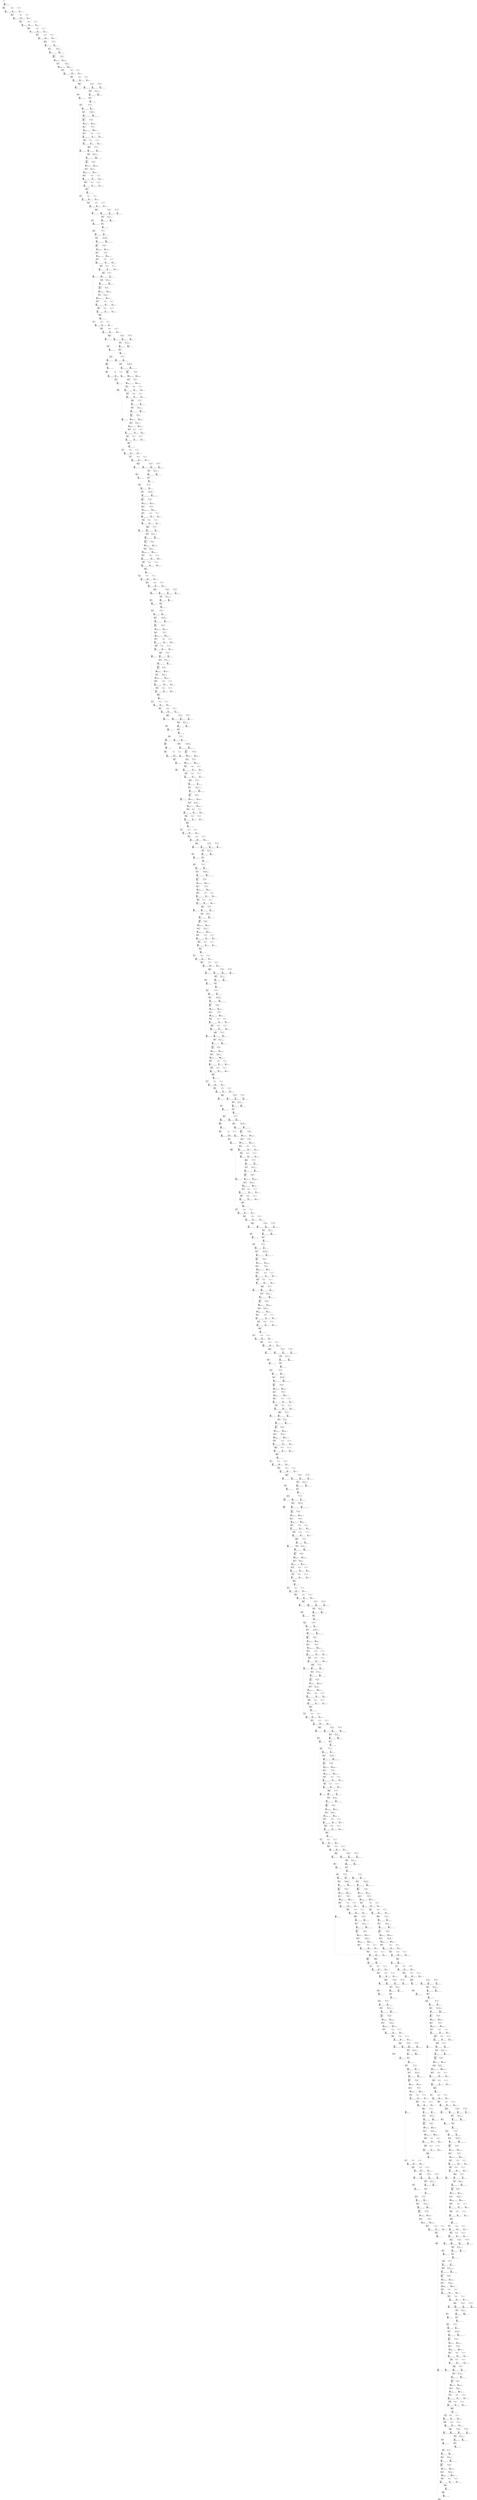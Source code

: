 digraph G {
graph [ fontsize=11 ];
node [ fontsize=11 ];
edge [ fontsize=10 ];
rankdir=BU
ranksep=1.5
nodesep=1
splines=spline
compound=true
Graphinfo [ label="" shape=plaintext, style=rounded, color=black, fontname="Arial-Bold" ];
Conv2D_189_zero_off_331 [ label="{ { <i0> 0} |  [751]\lConv2D_189_zero_off_331\l(bytes=1 , 0.00015% of total)\l\l 0 | { <o0> 0} }", shape=record, color=black, style=rounded  ] ;
Quantize_227_y_zero_point [ label="{ { <i0> 0} |  [919]\lQuantize_227_y_zero_point\l -5 | { <o0> 0} }", shape=record, color=black, style=rounded  ] ;
Conv2D_236_off_bias_427 [ label="{ { <i0> 0} |  [958]\lConv2D_236_off_bias_427\l(bytes=2808 , 0.43% of total)\l\l 0.18865 0.235216 -0.0399986 0.180292 ... | { <o0> 0} }", shape=record, color=black, style=rounded  ] ;
PReLU_143_12_clip_x_min_Out [ label="{ { <i0> 0} |  [555]\lPReLU_143_12_clip_x_min_Out\l(bytes=1 , 0.00015% of total)\l\l -3.40282e+38 | { <o0> 0} }", shape=record, color=black, style=rounded  ] ;
PReLU_143_12_clip_x_max_Out [ label="{ { <i0> 0} |  [556]\lPReLU_143_12_clip_x_max_Out\l(bytes=1 , 0.00015% of total)\l\l 0 | { <o0> 0} }", shape=record, color=black, style=rounded  ] ;
Conv2D_134_mul_scale_233 [ label="{ { <i0> 0} |  [523]\lConv2D_134_mul_scale_233\l(bytes=2 , 0.00031% of total)\l\l 0.00089857 | { <o0> 0} }", shape=record, color=black, style=rounded  ] ;
Dequantize_210_x_zero_point [ label="{ { <i0> 0} |  [838]\lDequantize_210_x_zero_point\l -61 | { <o0> 0} }", shape=record, color=black, style=rounded  ] ;
Dequantize_146_x_zero_point [ label="{ { <i0> 0} |  [573]\lDequantize_146_x_zero_point\l 17 | { <o0> 0} }", shape=record, color=black, style=rounded  ] ;
Dequantize_16_x_zero_point [ label="{ { <i0> 0} |  [64]\lDequantize_16_x_zero_point\l -3 | { <o0> 0} }", shape=record, color=black, style=rounded  ] ;
PReLU_153_13_clip_x_min_Out [ label="{ { <i0> 0} |  [597]\lPReLU_153_13_clip_x_min_Out\l(bytes=1 , 0.00015% of total)\l\l -3.40282e+38 | { <o0> 0} }", shape=record, color=black, style=rounded  ] ;
PReLU_153_13_clip_x_max_Out [ label="{ { <i0> 0} |  [598]\lPReLU_153_13_clip_x_max_Out\l(bytes=1 , 0.00015% of total)\l\l 0 | { <o0> 0} }", shape=record, color=black, style=rounded  ] ;
Quantize_86_y_zero_point [ label="{ { <i0> 0} |  [332]\lQuantize_86_y_zero_point\l -12 | { <o0> 0} }", shape=record, color=black, style=rounded  ] ;
Dequantize_162_x_zero_point [ label="{ { <i0> 0} |  [636]\lDequantize_162_x_zero_point\l -60 | { <o0> 0} }", shape=record, color=black, style=rounded  ] ;
Conv2D_157_mul_scale_278 [ label="{ { <i0> 0} |  [621]\lConv2D_157_mul_scale_278\l(bytes=2 , 0.00031% of total)\l\l 0.000605081 | { <o0> 0} }", shape=record, color=black, style=rounded  ] ;
Conv2D_226_weights_inflated_467 [ label="{ { <i0> 0} |  [912]\lConv2D_226_weights_inflated_467\l(bytes=1152 , 0.18% of total)\l\l 0.11282 0.239742 0.260896 0.359613 ... | { <o0> 0} }", shape=record, color=black, style=rounded  ] ;
PReLU_163_14_clip_x_min_Out [ label="{ { <i0> 0} |  [639]\lPReLU_163_14_clip_x_min_Out\l(bytes=1 , 0.00015% of total)\l\l -3.40282e+38 | { <o0> 0} }", shape=record, color=black, style=rounded  ] ;
PReLU_163_14_clip_x_max_Out [ label="{ { <i0> 0} |  [640]\lPReLU_163_14_clip_x_max_Out\l(bytes=1 , 0.00015% of total)\l\l 0 | { <o0> 0} }", shape=record, color=black, style=rounded  ] ;
Conv2D_189_off_bias_337 [ label="{ { <i0> 0} |  [757]\lConv2D_189_off_bias_337\l(bytes=2 , 0.00031% of total)\l\l -0.303338 | { <o0> 0} }", shape=record, color=black, style=rounded  ] ;
Conv2D_79_weights_inflated_441 [ label="{ { <i0> 0} |  [304]\lConv2D_79_weights_inflated_441\l(bytes=2304 , 0.35% of total)\l\l -0.028997 -0.0193313 -0.299635 0.376961 ... | { <o0> 0} }", shape=record, color=black, style=rounded  ] ;
Conv2D_202_mul_scale_359 [ label="{ { <i0> 0} |  [809]\lConv2D_202_mul_scale_359\l(bytes=2 , 0.00031% of total)\l\l 0.00137565 | { <o0> 0} }", shape=record, color=black, style=rounded  ] ;
Quantize_196_y_zero_point [ label="{ { <i0> 0} |  [786]\lQuantize_196_y_zero_point\l -3 | { <o0> 0} }", shape=record, color=black, style=rounded  ] ;
Conv2D_21_mul_scale_53 [ label="{ { <i0> 0} |  [84]\lConv2D_21_mul_scale_53\l(bytes=2 , 0.00031% of total)\l\l 0.0011546 | { <o0> 0} }", shape=record, color=black, style=rounded  ] ;
Dequantize_149_x_zero_point [ label="{ { <i0> 0} |  [587]\lDequantize_149_x_zero_point\l 15 | { <o0> 0} }", shape=record, color=black, style=rounded  ] ;
Dequantize_50_x_zero_point [ label="{ { <i0> 0} |  [196]\lDequantize_50_x_zero_point\l 39 | { <o0> 0} }", shape=record, color=black, style=rounded  ] ;
Dequantize_19_x_zero_point [ label="{ { <i0> 0} |  [71]\lDequantize_19_x_zero_point\l -11 | { <o0> 0} }", shape=record, color=black, style=rounded  ] ;
Conv2D_113_mul_scale_197 [ label="{ { <i0> 0} |  [438]\lConv2D_113_mul_scale_197\l(bytes=2 , 0.00031% of total)\l\l 0.000943001 | { <o0> 0} }", shape=record, color=black, style=rounded  ] ;
Conv2D_21_weights_inflated_431 [ label="{ { <i0> 0} |  [82]\lConv2D_21_weights_inflated_431\l(bytes=576 , 0.088% of total)\l\l -0.115065 0.316429 0.220542 -0.671214 ... | { <o0> 0} }", shape=record, color=black, style=rounded  ] ;
Conv2D_82_mul_scale_152 [ label="{ { <i0> 0} |  [320]\lConv2D_82_mul_scale_152\l(bytes=2 , 0.00031% of total)\l\l 0.00105822 | { <o0> 0} }", shape=record, color=black, style=rounded  ] ;
Dequantize_214_x_zero_point [ label="{ { <i0> 0} |  [859]\lDequantize_214_x_zero_point\l -4 | { <o0> 0} }", shape=record, color=black, style=rounded  ] ;
Dequantize_181_x_zero_point [ label="{ { <i0> 0} |  [721]\lDequantize_181_x_zero_point\l 7 | { <o0> 0} }", shape=record, color=black, style=rounded  ] ;
Quantize_199_y_zero_point [ label="{ { <i0> 0} |  [793]\lQuantize_199_y_zero_point\l -75 | { <o0> 0} }", shape=record, color=black, style=rounded  ] ;
Pad_33_constant_value [ label="{ { <i0> 0} |  [125]\lPad_33_constant_value\l 0 | { <o0> 0} }", shape=record, color=black, style=rounded  ] ;
Conv2D_24_mul_scale_62 [ label="{ { <i0> 0} |  [98]\lConv2D_24_mul_scale_62\l(bytes=2 , 0.00031% of total)\l\l 0.00233809 | { <o0> 0} }", shape=record, color=black, style=rounded  ] ;
Dequantize_231_x_zero_point [ label="{ { <i0> 0} |  [936]\lDequantize_231_x_zero_point\l -16 | { <o0> 0} }", shape=record, color=black, style=rounded  ] ;
Dequantize_167_x_zero_point [ label="{ { <i0> 0} |  [658]\lDequantize_167_x_zero_point\l -12 | { <o0> 0} }", shape=record, color=black, style=rounded  ] ;
Dequantize_37_x_zero_point [ label="{ { <i0> 0} |  [140]\lDequantize_37_x_zero_point\l -4 | { <o0> 0} }", shape=record, color=black, style=rounded  ] ;
PReLU_235_alpha [ label="{ { <i0> 0} |  [949]\lPReLU_235_alpha\l(bytes=32 , 0.0049% of total)\l\l -0.0570866 -0.242618 0.849163 -0.135581 ... | { <o0> 0} }", shape=record, color=black, style=rounded  ] ;
PReLU_225_alpha [ label="{ { <i0> 0} |  [907]\lPReLU_225_alpha\l(bytes=32 , 0.0049% of total)\l\l -0.626169 0.294353 0.1445 0.524483 ... | { <o0> 0} }", shape=record, color=black, style=rounded  ] ;
PReLU_221_alpha [ label="{ { <i0> 0} |  [886]\lPReLU_221_alpha\l(bytes=128 , 0.02% of total)\l\l -0.609098 -0.229515 -0.0971026 -0.432548 ... | { <o0> 0} }", shape=record, color=black, style=rounded  ] ;
PReLU_211_alpha [ label="{ { <i0> 0} |  [844]\lPReLU_211_alpha\l(bytes=128 , 0.02% of total)\l\l 0.304238 -0.468058 0.0780097 0.218427 ... | { <o0> 0} }", shape=record, color=black, style=rounded  ] ;
PReLU_201_alpha [ label="{ { <i0> 0} |  [802]\lPReLU_201_alpha\l(bytes=128 , 0.02% of total)\l\l 0.280496 0.431533 0.32365 0.463898 ... | { <o0> 0} }", shape=record, color=black, style=rounded  ] ;
PReLU_188_alpha [ label="{ { <i0> 0} |  [748]\lPReLU_188_alpha\l(bytes=32 , 0.0049% of total)\l\l -0.0124416 -0.258162 -0.124416 -0.227058 ... | { <o0> 0} }", shape=record, color=black, style=rounded  ] ;
PReLU_178_alpha [ label="{ { <i0> 0} |  [706]\lPReLU_178_alpha\l(bytes=32 , 0.0049% of total)\l\l 0.11099 0.0554949 -0.107026 -0.118918 ... | { <o0> 0} }", shape=record, color=black, style=rounded  ] ;
PReLU_174_alpha [ label="{ { <i0> 0} |  [685]\lPReLU_174_alpha\l(bytes=128 , 0.02% of total)\l\l 0 -0.10187 -0.458415 0.292876 ... | { <o0> 0} }", shape=record, color=black, style=rounded  ] ;
PReLU_163_alpha [ label="{ { <i0> 0} |  [642]\lPReLU_163_alpha\l(bytes=128 , 0.02% of total)\l\l -0.175497 -0.1876 0.0242064 -0.217858 ... | { <o0> 0} }", shape=record, color=black, style=rounded  ] ;
PReLU_153_alpha [ label="{ { <i0> 0} |  [600]\lPReLU_153_alpha\l(bytes=128 , 0.02% of total)\l\l -0.296583 -0.562485 0.429534 0.439761 ... | { <o0> 0} }", shape=record, color=black, style=rounded  ] ;
PReLU_143_alpha [ label="{ { <i0> 0} |  [558]\lPReLU_143_alpha\l(bytes=128 , 0.02% of total)\l\l 0.130936 0.196404 0.465551 0.196404 ... | { <o0> 0} }", shape=record, color=black, style=rounded  ] ;
PReLU_132_alpha [ label="{ { <i0> 0} |  [515]\lPReLU_132_alpha\l(bytes=128 , 0.02% of total)\l\l -0.384781 -0.524264 -0.341493 -0.235678 ... | { <o0> 0} }", shape=record, color=black, style=rounded  ] ;
PReLU_122_alpha [ label="{ { <i0> 0} |  [473]\lPReLU_122_alpha\l(bytes=128 , 0.02% of total)\l\l -0.062327 -0.0287663 0.163009 -0.450672 ... | { <o0> 0} }", shape=record, color=black, style=rounded  ] ;
PReLU_112_alpha [ label="{ { <i0> 0} |  [431]\lPReLU_112_alpha\l(bytes=128 , 0.02% of total)\l\l -0.0168515 0.241538 0.15728 0.516778 ... | { <o0> 0} }", shape=record, color=black, style=rounded  ] ;
Dequantize_53_x_zero_point [ label="{ { <i0> 0} |  [203]\lDequantize_53_x_zero_point\l 21 | { <o0> 0} }", shape=record, color=black, style=rounded  ] ;
Conv2D_79_mul_scale_143 [ label="{ { <i0> 0} |  [306]\lConv2D_79_mul_scale_143\l(bytes=2 , 0.00031% of total)\l\l 0.0010395 | { <o0> 0} }", shape=record, color=black, style=rounded  ] ;
Dequantize_217_x_zero_point [ label="{ { <i0> 0} |  [873]\lDequantize_217_x_zero_point\l 21 | { <o0> 0} }", shape=record, color=black, style=rounded  ] ;
Dequantize_184_x_zero_point [ label="{ { <i0> 0} |  [735]\lDequantize_184_x_zero_point\l -6 | { <o0> 0} }", shape=record, color=black, style=rounded  ] ;
Dequantize_9_x_scale [ label="{ { <i0> 0} |  [28]\lDequantize_9_x_scale\l 0.0798333 | { <o0> 0} }", shape=record, color=black, style=rounded  ] ;
Dequantize_6_x_scale [ label="{ { <i0> 0} |  [14]\lDequantize_6_x_scale\l 0.00784314 | { <o0> 0} }", shape=record, color=black, style=rounded  ] ;
Dequantize_4_x_scale [ label="{ { <i0> 0} |  [8]\lDequantize_4_x_scale\l 0.00784314 | { <o0> 0} }", shape=record, color=black, style=rounded  ] ;
Dequantize_2_x_scale [ label="{ { <i0> 0} |  [2]\lDequantize_2_x_scale\l 0.00784314 | { <o0> 0} }", shape=record, color=black, style=rounded  ] ;
Conv2D_144_weights_inflated_453 [ label="{ { <i0> 0} |  [563]\lConv2D_144_weights_inflated_453\l(bytes=4608 , 0.71% of total)\l\l -0.0290201 -0.0483668 -0.106407 0.00967335 ... | { <o0> 0} }", shape=record, color=black, style=rounded  ] ;
Conv2D_212_weights_inflated_465 [ label="{ { <i0> 0} |  [849]\lConv2D_212_weights_inflated_465\l(bytes=4608 , 0.71% of total)\l\l 0.037986 0.151944 0.142447 -0.341874 ... | { <o0> 0} }", shape=record, color=black, style=rounded  ] ;
PReLU_88_7_clip_x_min_Out [ label="{ { <i0> 0} |  [338]\lPReLU_88_7_clip_x_min_Out\l(bytes=1 , 0.00015% of total)\l\l -3.40282e+38 | { <o0> 0} }", shape=record, color=black, style=rounded  ] ;
PReLU_88_7_clip_x_max_Out [ label="{ { <i0> 0} |  [339]\lPReLU_88_7_clip_x_max_Out\l(bytes=1 , 0.00015% of total)\l\l 0 | { <o0> 0} }", shape=record, color=black, style=rounded  ] ;
Conv2D_113_zero_off_196 [ label="{ { <i0> 0} |  [434]\lConv2D_113_zero_off_196\l(bytes=1 , 0.00015% of total)\l\l 0 | { <o0> 0} }", shape=record, color=black, style=rounded  ] ;
Dequantize_234_x_zero_point [ label="{ { <i0> 0} |  [943]\lDequantize_234_x_zero_point\l -53 | { <o0> 0} }", shape=record, color=black, style=rounded  ] ;
PReLU_122_10_clip_x_min_Out [ label="{ { <i0> 0} |  [470]\lPReLU_122_10_clip_x_min_Out\l(bytes=1 , 0.00015% of total)\l\l -3.40282e+38 | { <o0> 0} }", shape=record, color=black, style=rounded  ] ;
PReLU_122_10_clip_x_max_Out [ label="{ { <i0> 0} |  [471]\lPReLU_122_10_clip_x_max_Out\l(bytes=1 , 0.00015% of total)\l\l 0 | { <o0> 0} }", shape=record, color=black, style=rounded  ] ;
Dequantize_71_x_zero_point [ label="{ { <i0> 0} |  [272]\lDequantize_71_x_zero_point\l -16 | { <o0> 0} }", shape=record, color=black, style=rounded  ] ;
Conv2D_192_mul_scale_341 [ label="{ { <i0> 0} |  [767]\lConv2D_192_mul_scale_341\l(bytes=2 , 0.00031% of total)\l\l 0.00140583 | { <o0> 0} }", shape=record, color=black, style=rounded  ] ;
PReLU_132_11_clip_x_min_Out [ label="{ { <i0> 0} |  [512]\lPReLU_132_11_clip_x_min_Out\l(bytes=1 , 0.00015% of total)\l\l -3.40282e+38 | { <o0> 0} }", shape=record, color=black, style=rounded  ] ;
PReLU_132_11_clip_x_max_Out [ label="{ { <i0> 0} |  [513]\lPReLU_132_11_clip_x_max_Out\l(bytes=1 , 0.00015% of total)\l\l 0 | { <o0> 0} }", shape=record, color=black, style=rounded  ] ;
Conv2D_38_zero_off_79 [ label="{ { <i0> 0} |  [142]\lConv2D_38_zero_off_79\l(bytes=1 , 0.00015% of total)\l\l 0 | { <o0> 0} }", shape=record, color=black, style=rounded  ] ;
Conv2D_38_off_bias_85 [ label="{ { <i0> 0} |  [148]\lConv2D_38_off_bias_85\l(bytes=64 , 0.0098% of total)\l\l 0.608358 -0.041479 0.302796 -0.790866 ... | { <o0> 0} }", shape=record, color=black, style=rounded  ] ;
PReLU_54_4_clip_x_min_Out [ label="{ { <i0> 0} |  [206]\lPReLU_54_4_clip_x_min_Out\l(bytes=1 , 0.00015% of total)\l\l -3.40282e+38 | { <o0> 0} }", shape=record, color=black, style=rounded  ] ;
PReLU_54_4_clip_x_max_Out [ label="{ { <i0> 0} |  [207]\lPReLU_54_4_clip_x_max_Out\l(bytes=1 , 0.00015% of total)\l\l 0 | { <o0> 0} }", shape=record, color=black, style=rounded  ] ;
Quantize_3_y_zero_point [ label="{ { <i0> 0} |  [6]\lQuantize_3_y_zero_point\l 127 | { <o0> 0} }", shape=record, color=black, style=rounded  ] ;
Conv2D_45_mul_scale_89 [ label="{ { <i0> 0} |  [174]\lConv2D_45_mul_scale_89\l(bytes=2 , 0.00031% of total)\l\l 0.00119706 | { <o0> 0} }", shape=record, color=black, style=rounded  ] ;
Dequantize_187_x_zero_point [ label="{ { <i0> 0} |  [742]\lDequantize_187_x_zero_point\l -47 | { <o0> 0} }", shape=record, color=black, style=rounded  ] ;
Quantize_104_y_zero_point [ label="{ { <i0> 0} |  [401]\lQuantize_104_y_zero_point\l -14 | { <o0> 0} }", shape=record, color=black, style=rounded  ] ;
Dequantize_57_x_zero_point [ label="{ { <i0> 0} |  [224]\lDequantize_57_x_zero_point\l -5 | { <o0> 0} }", shape=record, color=black, style=rounded  ] ;
Conv2D_113_off_bias_202 [ label="{ { <i0> 0} |  [440]\lConv2D_113_off_bias_202\l(bytes=256 , 0.039% of total)\l\l 0 0 0 0 ... | { <o0> 0} }", shape=record, color=black, style=rounded  ] ;
Conv2D_58_mul_scale_116 [ label="{ { <i0> 0} |  [230]\lConv2D_58_mul_scale_116\l(bytes=2 , 0.00031% of total)\l\l 0.00171324 | { <o0> 0} }", shape=record, color=black, style=rounded  ] ;
Quantize_120_y_zero_point [ label="{ { <i0> 0} |  [464]\lQuantize_120_y_zero_point\l -32 | { <o0> 0} }", shape=record, color=black, style=rounded  ] ;
Conv2D_179_weights_inflated_459 [ label="{ { <i0> 0} |  [711]\lConv2D_179_weights_inflated_459\l(bytes=1152 , 0.18% of total)\l\l 0.347526 -0.74038 0.0151098 0.521288 ... | { <o0> 0} }", shape=record, color=black, style=rounded  ] ;
Conv2D_48_zero_off_97 [ label="{ { <i0> 0} |  [184]\lConv2D_48_zero_off_97\l(bytes=1 , 0.00015% of total)\l\l 0 | { <o0> 0} }", shape=record, color=black, style=rounded  ] ;
Conv2D_103_weights_inflated_445 [ label="{ { <i0> 0} |  [394]\lConv2D_103_weights_inflated_445\l(bytes=2304 , 0.35% of total)\l\l 0.0424689 0.0707816 0.19111 -0.0637034 ... | { <o0> 0} }", shape=record, color=black, style=rounded  ] ;
Conv2D_229_mul_scale_413 [ label="{ { <i0> 0} |  [928]\lConv2D_229_mul_scale_413\l(bytes=2 , 0.00031% of total)\l\l 0.000204739 | { <o0> 0} }", shape=record, color=black, style=rounded  ] ;
Conv2D_116_zero_off_205 [ label="{ { <i0> 0} |  [448]\lConv2D_116_zero_off_205\l(bytes=1 , 0.00015% of total)\l\l 0 | { <o0> 0} }", shape=record, color=black, style=rounded  ] ;
Quantize_12_y_zero_point [ label="{ { <i0> 0} |  [47]\lQuantize_12_y_zero_point\l 11 | { <o0> 0} }", shape=record, color=black, style=rounded  ] ;
Dequantize_74_x_zero_point [ label="{ { <i0> 0} |  [286]\lDequantize_74_x_zero_point\l 29 | { <o0> 0} }", shape=record, color=black, style=rounded  ] ;
Quantize_5_y_zero_point [ label="{ { <i0> 0} |  [12]\lQuantize_5_y_zero_point\l -1 | { <o0> 0} }", shape=record, color=black, style=rounded  ] ;
PReLU_20_1_clip_x_min_Out [ label="{ { <i0> 0} |  [74]\lPReLU_20_1_clip_x_min_Out\l(bytes=1 , 0.00015% of total)\l\l -3.40282e+38 | { <o0> 0} }", shape=record, color=black, style=rounded  ] ;
PReLU_20_1_clip_x_max_Out [ label="{ { <i0> 0} |  [75]\lPReLU_20_1_clip_x_max_Out\l(bytes=1 , 0.00015% of total)\l\l 0 | { <o0> 0} }", shape=record, color=black, style=rounded  ] ;
Conv2D_189_mul_scale_332 [ label="{ { <i0> 0} |  [755]\lConv2D_189_mul_scale_332\l(bytes=2 , 0.00031% of total)\l\l 0.00046453 | { <o0> 0} }", shape=record, color=black, style=rounded  ] ;
Conv2D_48_off_bias_103 [ label="{ { <i0> 0} |  [190]\lConv2D_48_off_bias_103\l(bytes=64 , 0.0098% of total)\l\l 0.48443 -0.594112 0.0566691 1.10779 ... | { <o0> 0} }", shape=record, color=black, style=rounded  ] ;
Conv2D_48_mul_scale_98 [ label="{ { <i0> 0} |  [188]\lConv2D_48_mul_scale_98\l(bytes=2 , 0.00031% of total)\l\l 0.00182804 | { <o0> 0} }", shape=record, color=black, style=rounded  ] ;
Quantize_107_y_zero_point [ label="{ { <i0> 0} |  [415]\lQuantize_107_y_zero_point\l 12 | { <o0> 0} }", shape=record, color=black, style=rounded  ] ;
Dequantize_91_x_zero_point [ label="{ { <i0> 0} |  [356]\lDequantize_91_x_zero_point\l -3 | { <o0> 0} }", shape=record, color=black, style=rounded  ] ;
Conv2D_116_off_bias_211 [ label="{ { <i0> 0} |  [454]\lConv2D_116_off_bias_211\l(bytes=256 , 0.039% of total)\l\l 0.893748 -0.461902 -0.153835 0.753359 ... | { <o0> 0} }", shape=record, color=black, style=rounded  ] ;
Conv2D_134_zero_off_232 [ label="{ { <i0> 0} |  [519]\lConv2D_134_zero_off_232\l(bytes=1 , 0.00015% of total)\l\l 0 | { <o0> 0} }", shape=record, color=black, style=rounded  ] ;
Conv2D_82_zero_off_151 [ label="{ { <i0> 0} |  [316]\lConv2D_82_zero_off_151\l(bytes=1 , 0.00015% of total)\l\l 0 | { <o0> 0} }", shape=record, color=black, style=rounded  ] ;
Pad_101_pads [ label="{ { <i0> 0} |  [388]\lPad_101_pads\l 0 0 0 0 ... | { <o0> 0} }", shape=record, color=black, style=rounded  ] ;
Pad_67_pads [ label="{ { <i0> 0} |  [256]\lPad_67_pads\l 0 0 0 0 ... | { <o0> 0} }", shape=record, color=black, style=rounded  ] ;
Pad_33_pads [ label="{ { <i0> 0} |  [124]\lPad_33_pads\l 0 0 0 0 ... | { <o0> 0} }", shape=record, color=black, style=rounded  ] ;
Quantize_15_y_zero_point [ label="{ { <i0> 0} |  [61]\lQuantize_15_y_zero_point\l -3 | { <o0> 0} }", shape=record, color=black, style=rounded  ] ;
Quantize_124_y_zero_point [ label="{ { <i0> 0} |  [485]\lQuantize_124_y_zero_point\l 17 | { <o0> 0} }", shape=record, color=black, style=rounded  ] ;
Dequantize_77_x_zero_point [ label="{ { <i0> 0} |  [293]\lDequantize_77_x_zero_point\l -37 | { <o0> 0} }", shape=record, color=black, style=rounded  ] ;
Quantize_8_y_zero_point [ label="{ { <i0> 0} |  [26]\lQuantize_8_y_zero_point\l -3 | { <o0> 0} }", shape=record, color=black, style=rounded  ] ;
Conv2D_168_mul_scale_296 [ label="{ { <i0> 0} |  [664]\lConv2D_168_mul_scale_296\l(bytes=2 , 0.00031% of total)\l\l 0.000293858 | { <o0> 0} }", shape=record, color=black, style=rounded  ] ;
Conv2D_134_off_bias_238 [ label="{ { <i0> 0} |  [525]\lConv2D_134_off_bias_238\l(bytes=256 , 0.039% of total)\l\l 0 0 0 0 ... | { <o0> 0} }", shape=record, color=black, style=rounded  ] ;
Conv2D_82_off_bias_157 [ label="{ { <i0> 0} |  [322]\lConv2D_82_off_bias_157\l(bytes=128 , 0.02% of total)\l\l -0.317465 0.211643 0.675142 1.98204 ... | { <o0> 0} }", shape=record, color=black, style=rounded  ] ;
Quantize_141_y_zero_point [ label="{ { <i0> 0} |  [549]\lQuantize_141_y_zero_point\l -56 | { <o0> 0} }", shape=record, color=black, style=rounded  ] ;
Dequantize_94_x_zero_point [ label="{ { <i0> 0} |  [370]\lDequantize_94_x_zero_point\l 25 | { <o0> 0} }", shape=record, color=black, style=rounded  ] ;
Conv2D_69_zero_off_124 [ label="{ { <i0> 0} |  [260]\lConv2D_69_zero_off_124\l(bytes=1 , 0.00015% of total)\l\l 0 | { <o0> 0} }", shape=record, color=black, style=rounded  ] ;
Conv2D_137_zero_off_241 [ label="{ { <i0> 0} |  [533]\lConv2D_137_zero_off_241\l(bytes=1 , 0.00015% of total)\l\l 0 | { <o0> 0} }", shape=record, color=black, style=rounded  ] ;
Conv2D_236_mul_scale_422 [ label="{ { <i0> 0} |  [956]\lConv2D_236_mul_scale_422\l(bytes=2 , 0.00031% of total)\l\l 0.000596994 | { <o0> 0} }", shape=record, color=black, style=rounded  ] ;
Conv2D_165_weights_inflated_457 [ label="{ { <i0> 0} |  [648]\lConv2D_165_weights_inflated_457\l(bytes=4608 , 0.71% of total)\l\l -0.295606 0.135819 -0.806925 0.0319574 ... | { <o0> 0} }", shape=record, color=black, style=rounded  ] ;
Quantize_18_y_zero_point [ label="{ { <i0> 0} |  [68]\lQuantize_18_y_zero_point\l -11 | { <o0> 0} }", shape=record, color=black, style=rounded  ] ;
Quantize_127_y_zero_point [ label="{ { <i0> 0} |  [499]\lQuantize_127_y_zero_point\l -7 | { <o0> 0} }", shape=record, color=black, style=rounded  ] ;
Conv2D_202_zero_off_358 [ label="{ { <i0> 0} |  [805]\lConv2D_202_zero_off_358\l(bytes=1 , 0.00015% of total)\l\l 0 | { <o0> 0} }", shape=record, color=black, style=rounded  ] ;
PReLU_98_alpha [ label="{ { <i0> 0} |  [383]\lPReLU_98_alpha\l(bytes=64 , 0.0098% of total)\l\l 0.876953 0.00690514 -0.158818 -0.262395 ... | { <o0> 0} }", shape=record, color=black, style=rounded  ] ;
PReLU_88_alpha [ label="{ { <i0> 0} |  [341]\lPReLU_88_alpha\l(bytes=64 , 0.0098% of total)\l\l -0.231007 0.814941 -0.288759 0.404262 ... | { <o0> 0} }", shape=record, color=black, style=rounded  ] ;
PReLU_78_alpha [ label="{ { <i0> 0} |  [299]\lPReLU_78_alpha\l(bytes=64 , 0.0098% of total)\l\l 0.108452 -0.0542261 0.671048 0.277909 ... | { <o0> 0} }", shape=record, color=black, style=rounded  ] ;
PReLU_64_alpha [ label="{ { <i0> 0} |  [251]\lPReLU_64_alpha\l(bytes=32 , 0.0049% of total)\l\l -0.0280973 -0.463606 -0.47063 -0.0913163 ... | { <o0> 0} }", shape=record, color=black, style=rounded  ] ;
PReLU_54_alpha [ label="{ { <i0> 0} |  [209]\lPReLU_54_alpha\l(bytes=32 , 0.0049% of total)\l\l 0.0127684 0.00425612 0.349002 0.28516 ... | { <o0> 0} }", shape=record, color=black, style=rounded  ] ;
PReLU_44_alpha [ label="{ { <i0> 0} |  [167]\lPReLU_44_alpha\l(bytes=32 , 0.0049% of total)\l\l -0.342028 0.205217 0.49594 0.11971 ... | { <o0> 0} }", shape=record, color=black, style=rounded  ] ;
PReLU_30_alpha [ label="{ { <i0> 0} |  [119]\lPReLU_30_alpha\l(bytes=16 , 0.0025% of total)\l\l 0.106545 0.273022 0.126523 -0.326295 ... | { <o0> 0} }", shape=record, color=black, style=rounded  ] ;
PReLU_20_alpha [ label="{ { <i0> 0} |  [77]\lPReLU_20_alpha\l(bytes=16 , 0.0025% of total)\l\l -0.30423 0.206647 -0.729004 -0.384593 ... | { <o0> 0} }", shape=record, color=black, style=rounded  ] ;
PReLU_10_alpha [ label="{ { <i0> 0} |  [35]\lPReLU_10_alpha\l(bytes=16 , 0.0025% of total)\l\l 0.773307 0.626476 0.440491 -0.0293661 ... | { <o0> 0} }", shape=record, color=black, style=rounded  ] ;
Conv2D_69_off_bias_130 [ label="{ { <i0> 0} |  [266]\lConv2D_69_off_bias_130\l(bytes=64 , 0.0098% of total)\l\l 0 0 0 0 ... | { <o0> 0} }", shape=record, color=black, style=rounded  ] ;
Conv2D_154_zero_off_268 [ label="{ { <i0> 0} |  [603]\lConv2D_154_zero_off_268\l(bytes=1 , 0.00015% of total)\l\l 0 | { <o0> 0} }", shape=record, color=black, style=rounded  ] ;
Conv2D_137_off_bias_247 [ label="{ { <i0> 0} |  [539]\lConv2D_137_off_bias_247\l(bytes=256 , 0.039% of total)\l\l 0.709379 1.89664 2.48818 2.967 ... | { <o0> 0} }", shape=record, color=black, style=rounded  ] ;
Conv2D_147_mul_scale_260 [ label="{ { <i0> 0} |  [579]\lConv2D_147_mul_scale_260\l(bytes=2 , 0.00031% of total)\l\l 0.000880049 | { <o0> 0} }", shape=record, color=black, style=rounded  ] ;
Dequantize_97_x_zero_point [ label="{ { <i0> 0} |  [377]\lDequantize_97_x_zero_point\l -22 | { <o0> 0} }", shape=record, color=black, style=rounded  ] ;
Dequantize_111_x_zero_point [ label="{ { <i0> 0} |  [425]\lDequantize_111_x_zero_point\l -43 | { <o0> 0} }", shape=record, color=black, style=rounded  ] ;
Conv2D_202_off_bias_364 [ label="{ { <i0> 0} |  [811]\lConv2D_202_off_bias_364\l(bytes=256 , 0.039% of total)\l\l 0 0 0 0 ... | { <o0> 0} }", shape=record, color=black, style=rounded  ] ;
Quantize_36_y_zero_point [ label="{ { <i0> 0} |  [137]\lQuantize_36_y_zero_point\l -4 | { <o0> 0} }", shape=record, color=black, style=rounded  ] ;
Quantize_145_y_zero_point [ label="{ { <i0> 0} |  [570]\lQuantize_145_y_zero_point\l 17 | { <o0> 0} }", shape=record, color=black, style=rounded  ] ;
Conv2D_192_weights_inflated_461 [ label="{ { <i0> 0} |  [765]\lConv2D_192_weights_inflated_461\l(bytes=4608 , 0.71% of total)\l\l 0.348594 0.0458677 0.431156 0.0366941 ... | { <o0> 0} }", shape=record, color=black, style=rounded  ] ;
Conv2D_154_off_bias_274 [ label="{ { <i0> 0} |  [609]\lConv2D_154_off_bias_274\l(bytes=256 , 0.039% of total)\l\l 0 0 0 0 ... | { <o0> 0} }", shape=record, color=black, style=rounded  ] ;
Conv2D_215_mul_scale_386 [ label="{ { <i0> 0} |  [865]\lConv2D_215_mul_scale_386\l(bytes=2 , 0.00031% of total)\l\l 0.000363952 | { <o0> 0} }", shape=record, color=black, style=rounded  ] ;
Quantize_52_y_zero_point [ label="{ { <i0> 0} |  [200]\lQuantize_52_y_zero_point\l 21 | { <o0> 0} }", shape=record, color=black, style=rounded  ] ;
Quantize_161_y_zero_point [ label="{ { <i0> 0} |  [633]\lQuantize_161_y_zero_point\l -60 | { <o0> 0} }", shape=record, color=black, style=rounded  ] ;
Conv2D_205_zero_off_367 [ label="{ { <i0> 0} |  [819]\lConv2D_205_zero_off_367\l(bytes=1 , 0.00015% of total)\l\l 0 | { <o0> 0} }", shape=record, color=black, style=rounded  ] ;
Conv2D_89_zero_off_160 [ label="{ { <i0> 0} |  [344]\lConv2D_89_zero_off_160\l(bytes=1 , 0.00015% of total)\l\l 0 | { <o0> 0} }", shape=record, color=black, style=rounded  ] ;
Conv2D_45_weights_inflated_435 [ label="{ { <i0> 0} |  [172]\lConv2D_45_weights_inflated_435\l(bytes=1152 , 0.18% of total)\l\l -0.215943 -0.0657219 -0.0281665 0.178388 ... | { <o0> 0} }", shape=record, color=black, style=rounded  ] ;
Conv2D_175_mul_scale_305 [ label="{ { <i0> 0} |  [692]\lConv2D_175_mul_scale_305\l(bytes=2 , 0.00031% of total)\l\l 0.000118684 | { <o0> 0} }", shape=record, color=black, style=rounded  ] ;
Conv2D_157_zero_off_277 [ label="{ { <i0> 0} |  [617]\lConv2D_157_zero_off_277\l(bytes=1 , 0.00015% of total)\l\l 0 | { <o0> 0} }", shape=record, color=black, style=rounded  ] ;
Conv2D_103_mul_scale_179 [ label="{ { <i0> 0} |  [396]\lConv2D_103_mul_scale_179\l(bytes=2 , 0.00031% of total)\l\l 0.000687671 | { <o0> 0} }", shape=record, color=black, style=rounded  ] ;
Conv2D_72_mul_scale_134 [ label="{ { <i0> 0} |  [278]\lConv2D_72_mul_scale_134\l(bytes=2 , 0.00031% of total)\l\l 0.000650046 | { <o0> 0} }", shape=record, color=black, style=rounded  ] ;
Conv2D_222_zero_off_394 [ label="{ { <i0> 0} |  [889]\lConv2D_222_zero_off_394\l(bytes=1 , 0.00015% of total)\l\l 0 | { <o0> 0} }", shape=record, color=black, style=rounded  ] ;
Conv2D_205_off_bias_373 [ label="{ { <i0> 0} |  [825]\lConv2D_205_off_bias_373\l(bytes=256 , 0.039% of total)\l\l 2.06245 -0.520614 1.18462 6.59375 ... | { <o0> 0} }", shape=record, color=black, style=rounded  ] ;
Conv2D_126_mul_scale_224 [ label="{ { <i0> 0} |  [494]\lConv2D_126_mul_scale_224\l(bytes=2 , 0.00031% of total)\l\l 0.000609605 | { <o0> 0} }", shape=record, color=black, style=rounded  ] ;
Dequantize_97_x_scale [ label="{ { <i0> 0} |  [376]\lDequantize_97_x_scale\l 0.120122 | { <o0> 0} }", shape=record, color=black, style=rounded  ] ;
Dequantize_94_x_scale [ label="{ { <i0> 0} |  [369]\lDequantize_94_x_scale\l 0.0845806 | { <o0> 0} }", shape=record, color=black, style=rounded  ] ;
Dequantize_91_x_scale [ label="{ { <i0> 0} |  [355]\lDequantize_91_x_scale\l 0.131116 | { <o0> 0} }", shape=record, color=black, style=rounded  ] ;
Dequantize_87_x_scale [ label="{ { <i0> 0} |  [334]\lDequantize_87_x_scale\l 0.144077 | { <o0> 0} }", shape=record, color=black, style=rounded  ] ;
Dequantize_84_x_scale [ label="{ { <i0> 0} |  [327]\lDequantize_84_x_scale\l 0.100933 | { <o0> 0} }", shape=record, color=black, style=rounded  ] ;
Dequantize_81_x_scale [ label="{ { <i0> 0} |  [313]\lDequantize_81_x_scale\l 0.170743 | { <o0> 0} }", shape=record, color=black, style=rounded  ] ;
Dequantize_77_x_scale [ label="{ { <i0> 0} |  [292]\lDequantize_77_x_scale\l 0.12617 | { <o0> 0} }", shape=record, color=black, style=rounded  ] ;
Dequantize_74_x_scale [ label="{ { <i0> 0} |  [285]\lDequantize_74_x_scale\l 0.0908191 | { <o0> 0} }", shape=record, color=black, style=rounded  ] ;
Dequantize_71_x_scale [ label="{ { <i0> 0} |  [271]\lDequantize_71_x_scale\l 0.214561 | { <o0> 0} }", shape=record, color=black, style=rounded  ] ;
Dequantize_63_x_scale [ label="{ { <i0> 0} |  [244]\lDequantize_63_x_scale\l 0.152996 | { <o0> 0} }", shape=record, color=black, style=rounded  ] ;
Dequantize_60_x_scale [ label="{ { <i0> 0} |  [237]\lDequantize_60_x_scale\l 0.0980031 | { <o0> 0} }", shape=record, color=black, style=rounded  ] ;
Dequantize_57_x_scale [ label="{ { <i0> 0} |  [223]\lDequantize_57_x_scale\l 0.153551 | { <o0> 0} }", shape=record, color=black, style=rounded  ] ;
Dequantize_53_x_scale [ label="{ { <i0> 0} |  [202]\lDequantize_53_x_scale\l 0.177636 | { <o0> 0} }", shape=record, color=black, style=rounded  ] ;
Dequantize_50_x_scale [ label="{ { <i0> 0} |  [195]\lDequantize_50_x_scale\l 0.159445 | { <o0> 0} }", shape=record, color=black, style=rounded  ] ;
Dequantize_47_x_scale [ label="{ { <i0> 0} |  [181]\lDequantize_47_x_scale\l 0.286597 | { <o0> 0} }", shape=record, color=black, style=rounded  ] ;
Dequantize_43_x_scale [ label="{ { <i0> 0} |  [160]\lDequantize_43_x_scale\l 0.159312 | { <o0> 0} }", shape=record, color=black, style=rounded  ] ;
Dequantize_40_x_scale [ label="{ { <i0> 0} |  [153]\lDequantize_40_x_scale\l 0.13172 | { <o0> 0} }", shape=record, color=black, style=rounded  ] ;
Dequantize_37_x_scale [ label="{ { <i0> 0} |  [139]\lDequantize_37_x_scale\l 0.296225 | { <o0> 0} }", shape=record, color=black, style=rounded  ] ;
Dequantize_29_x_scale [ label="{ { <i0> 0} |  [112]\lDequantize_29_x_scale\l 0.294951 | { <o0> 0} }", shape=record, color=black, style=rounded  ] ;
Dequantize_26_x_scale [ label="{ { <i0> 0} |  [105]\lDequantize_26_x_scale\l 0.295259 | { <o0> 0} }", shape=record, color=black, style=rounded  ] ;
Dequantize_23_x_scale [ label="{ { <i0> 0} |  [91]\lDequantize_23_x_scale\l 0.330683 | { <o0> 0} }", shape=record, color=black, style=rounded  ] ;
Dequantize_19_x_scale [ label="{ { <i0> 0} |  [70]\lDequantize_19_x_scale\l 0.18817 | { <o0> 0} }", shape=record, color=black, style=rounded  ] ;
Dequantize_16_x_scale [ label="{ { <i0> 0} |  [63]\lDequantize_16_x_scale\l 0.179461 | { <o0> 0} }", shape=record, color=black, style=rounded  ] ;
Dequantize_13_x_scale [ label="{ { <i0> 0} |  [49]\lDequantize_13_x_scale\l 0.120817 | { <o0> 0} }", shape=record, color=black, style=rounded  ] ;
Conv2D_89_off_bias_166 [ label="{ { <i0> 0} |  [350]\lConv2D_89_off_bias_166\l(bytes=128 , 0.02% of total)\l\l 0 0 0 0 ... | { <o0> 0} }", shape=record, color=black, style=rounded  ] ;
Quantize_70_y_zero_point [ label="{ { <i0> 0} |  [269]\lQuantize_70_y_zero_point\l -16 | { <o0> 0} }", shape=record, color=black, style=rounded  ] ;
Quantize_39_y_zero_point [ label="{ { <i0> 0} |  [151]\lQuantize_39_y_zero_point\l 15 | { <o0> 0} }", shape=record, color=black, style=rounded  ] ;
Quantize_148_y_zero_point [ label="{ { <i0> 0} |  [584]\lQuantize_148_y_zero_point\l 15 | { <o0> 0} }", shape=record, color=black, style=rounded  ] ;
Dequantize_115_x_zero_point [ label="{ { <i0> 0} |  [446]\lDequantize_115_x_zero_point\l -6 | { <o0> 0} }", shape=record, color=black, style=rounded  ] ;
Conv2D_157_off_bias_283 [ label="{ { <i0> 0} |  [623]\lConv2D_157_off_bias_283\l(bytes=256 , 0.039% of total)\l\l 1.77712 2.05062 -1.50363 1.15994 ... | { <o0> 0} }", shape=record, color=black, style=rounded  ] ;
Dequantize_131_x_zero_point [ label="{ { <i0> 0} |  [509]\lDequantize_131_x_zero_point\l -31 | { <o0> 0} }", shape=record, color=black, style=rounded  ] ;
Conv2D_175_zero_off_304 [ label="{ { <i0> 0} |  [688]\lConv2D_175_zero_off_304\l(bytes=1 , 0.00015% of total)\l\l 0 | { <o0> 0} }", shape=record, color=black, style=rounded  ] ;
Quantize_213_y_zero_point [ label="{ { <i0> 0} |  [856]\lQuantize_213_y_zero_point\l -4 | { <o0> 0} }", shape=record, color=black, style=rounded  ] ;
Conv2D_222_off_bias_400 [ label="{ { <i0> 0} |  [895]\lConv2D_222_off_bias_400\l(bytes=64 , 0.0098% of total)\l\l 2.70903 3.10739 4.24615 3.28319 ... | { <o0> 0} }", shape=record, color=black, style=rounded  ] ;
Quantize_180_y_zero_point [ label="{ { <i0> 0} |  [718]\lQuantize_180_y_zero_point\l 7 | { <o0> 0} }", shape=record, color=black, style=rounded  ] ;
Quantize_56_y_zero_point [ label="{ { <i0> 0} |  [221]\lQuantize_56_y_zero_point\l -5 | { <o0> 0} }", shape=record, color=black, style=rounded  ] ;
Conv2D_154_mul_scale_269 [ label="{ { <i0> 0} |  [607]\lConv2D_154_mul_scale_269\l(bytes=2 , 0.00031% of total)\l\l 0.00158226 | { <o0> 0} }", shape=record, color=black, style=rounded  ] ;
Conv2D_69_mul_scale_125 [ label="{ { <i0> 0} |  [264]\lConv2D_69_mul_scale_125\l(bytes=2 , 0.00031% of total)\l\l 0.00069768 | { <o0> 0} }", shape=record, color=black, style=rounded  ] ;
Conv2D_192_zero_off_340 [ label="{ { <i0> 0} |  [763]\lConv2D_192_zero_off_340\l(bytes=1 , 0.00015% of total)\l\l 0 | { <o0> 0} }", shape=record, color=black, style=rounded  ] ;
Conv2D_89_weights_inflated_443 [ label="{ { <i0> 0} |  [346]\lConv2D_89_weights_inflated_443\l(bytes=2304 , 0.35% of total)\l\l -0.361297 -0.237928 0.00881213 -0.2908 ... | { <o0> 0} }", shape=record, color=black, style=rounded  ] ;
Quantize_230_y_zero_point [ label="{ { <i0> 0} |  [933]\lQuantize_230_y_zero_point\l -16 | { <o0> 0} }", shape=record, color=black, style=rounded  ] ;
Quantize_166_y_zero_point [ label="{ { <i0> 0} |  [655]\lQuantize_166_y_zero_point\l -12 | { <o0> 0} }", shape=record, color=black, style=rounded  ] ;
Conv2D_175_off_bias_310 [ label="{ { <i0> 0} |  [694]\lConv2D_175_off_bias_310\l(bytes=64 , 0.0098% of total)\l\l -1.26268 4.26169 -2.82622 -2.19731 ... | { <o0> 0} }", shape=record, color=black, style=rounded  ] ;
Quantize_73_y_zero_point [ label="{ { <i0> 0} |  [283]\lQuantize_73_y_zero_point\l 29 | { <o0> 0} }", shape=record, color=black, style=rounded  ] ;
Conv2D_226_zero_off_403 [ label="{ { <i0> 0} |  [910]\lConv2D_226_zero_off_403\l(bytes=1 , 0.00015% of total)\l\l 0 | { <o0> 0} }", shape=record, color=black, style=rounded  ] ;
Dequantize_118_x_zero_point [ label="{ { <i0> 0} |  [460]\lDequantize_118_x_zero_point\l 7 | { <o0> 0} }", shape=record, color=black, style=rounded  ] ;
Conv2D_222_mul_scale_395 [ label="{ { <i0> 0} |  [893]\lConv2D_222_mul_scale_395\l(bytes=2 , 0.00031% of total)\l\l 0.000115131 | { <o0> 0} }", shape=record, color=black, style=rounded  ] ;
Conv2D_35_zero_off_70 [ label="{ { <i0> 0} |  [128]\lConv2D_35_zero_off_70\l(bytes=1 , 0.00015% of total)\l\l 0 | { <o0> 0} }", shape=record, color=black, style=rounded  ] ;
Conv2D_35_off_bias_76 [ label="{ { <i0> 0} |  [134]\lConv2D_35_off_bias_76\l(bytes=32 , 0.0049% of total)\l\l 0 0 0 0 ... | { <o0> 0} }", shape=record, color=black, style=rounded  ] ;
Conv2D_7_zero_off_25 [ label="{ { <i0> 0} |  [17]\lConv2D_7_zero_off_25\l(bytes=1 , 0.00015% of total)\l\l 0 | { <o0> 0} }", shape=record, color=black, style=rounded  ] ;
Conv2D_7_off_bias_31 [ label="{ { <i0> 0} |  [23]\lConv2D_7_off_bias_31\l(bytes=32 , 0.0049% of total)\l\l 1.55954 -1.06348 1.1416 1.12594 ... | { <o0> 0} }", shape=record, color=black, style=rounded  ] ;
Quantize_216_y_zero_point [ label="{ { <i0> 0} |  [870]\lQuantize_216_y_zero_point\l 21 | { <o0> 0} }", shape=record, color=black, style=rounded  ] ;
Conv2D_182_mul_scale_323 [ label="{ { <i0> 0} |  [727]\lConv2D_182_mul_scale_323\l(bytes=2 , 0.00031% of total)\l\l 0.000272969 | { <o0> 0} }", shape=record, color=black, style=rounded  ] ;
Quantize_183_y_zero_point [ label="{ { <i0> 0} |  [732]\lQuantize_183_y_zero_point\l -6 | { <o0> 0} }", shape=record, color=black, style=rounded  ] ;
Conv2D_192_off_bias_346 [ label="{ { <i0> 0} |  [769]\lConv2D_192_off_bias_346\l(bytes=256 , 0.039% of total)\l\l 0 0 0 0 ... | { <o0> 0} }", shape=record, color=black, style=rounded  ] ;
Conv2D_45_zero_off_88 [ label="{ { <i0> 0} |  [170]\lConv2D_45_zero_off_88\l(bytes=1 , 0.00015% of total)\l\l 0 | { <o0> 0} }", shape=record, color=black, style=rounded  ] ;
Conv2D_45_off_bias_94 [ label="{ { <i0> 0} |  [176]\lConv2D_45_off_bias_94\l(bytes=64 , 0.0098% of total)\l\l 0 0 0 0 ... | { <o0> 0} }", shape=record, color=black, style=rounded  ] ;
Quantize_90_y_zero_point [ label="{ { <i0> 0} |  [353]\lQuantize_90_y_zero_point\l -3 | { <o0> 0} }", shape=record, color=black, style=rounded  ] ;
Quantize_59_y_zero_point [ label="{ { <i0> 0} |  [235]\lQuantize_59_y_zero_point\l 19 | { <o0> 0} }", shape=record, color=black, style=rounded  ] ;
Conv2D_179_zero_off_313 [ label="{ { <i0> 0} |  [709]\lConv2D_179_zero_off_313\l(bytes=1 , 0.00015% of total)\l\l 0 | { <o0> 0} }", shape=record, color=black, style=rounded  ] ;
Conv2D_226_off_bias_409 [ label="{ { <i0> 0} |  [916]\lConv2D_226_off_bias_409\l(bytes=64 , 0.0098% of total)\l\l 0 0 0 0 ... | { <o0> 0} }", shape=record, color=black, style=rounded  ] ;
Conv2D_195_zero_off_349 [ label="{ { <i0> 0} |  [777]\lConv2D_195_zero_off_349\l(bytes=1 , 0.00015% of total)\l\l 0 | { <o0> 0} }", shape=record, color=black, style=rounded  ] ;
Quantize_233_y_zero_point [ label="{ { <i0> 0} |  [940]\lQuantize_233_y_zero_point\l -53 | { <o0> 0} }", shape=record, color=black, style=rounded  ] ;
Dequantize_200_x_zero_point [ label="{ { <i0> 0} |  [796]\lDequantize_200_x_zero_point\l -75 | { <o0> 0} }", shape=record, color=black, style=rounded  ] ;
Quantize_169_y_zero_point [ label="{ { <i0> 0} |  [669]\lQuantize_169_y_zero_point\l 20 | { <o0> 0} }", shape=record, color=black, style=rounded  ] ;
Dequantize_136_x_zero_point [ label="{ { <i0> 0} |  [531]\lDequantize_136_x_zero_point\l 5 | { <o0> 0} }", shape=record, color=black, style=rounded  ] ;
Quantize_76_y_zero_point [ label="{ { <i0> 0} |  [290]\lQuantize_76_y_zero_point\l -37 | { <o0> 0} }", shape=record, color=black, style=rounded  ] ;
Conv2D_229_zero_off_412 [ label="{ { <i0> 0} |  [924]\lConv2D_229_zero_off_412\l(bytes=1 , 0.00015% of total)\l\l 0 | { <o0> 0} }", shape=record, color=black, style=rounded  ] ;
Dequantize_152_x_zero_point [ label="{ { <i0> 0} |  [594]\lDequantize_152_x_zero_point\l -57 | { <o0> 0} }", shape=record, color=black, style=rounded  ] ;
Conv2D_179_off_bias_319 [ label="{ { <i0> 0} |  [715]\lConv2D_179_off_bias_319\l(bytes=64 , 0.0098% of total)\l\l 0 0 0 0 ... | { <o0> 0} }", shape=record, color=black, style=rounded  ] ;
Quantize_219_y_zero_point [ label="{ { <i0> 0} |  [877]\lQuantize_219_y_zero_point\l -51 | { <o0> 0} }", shape=record, color=black, style=rounded  ] ;
Conv2D_14_zero_off_43 [ label="{ { <i0> 0} |  [52]\lConv2D_14_zero_off_43\l(bytes=1 , 0.00015% of total)\l\l 0 | { <o0> 0} }", shape=record, color=black, style=rounded  ] ;
Conv2D_14_off_bias_49 [ label="{ { <i0> 0} |  [58]\lConv2D_14_off_bias_49\l(bytes=32 , 0.0049% of total)\l\l 0.226611 0.63418 0.7479 -0.00498047 ... | { <o0> 0} }", shape=record, color=black, style=rounded  ] ;
Quantize_186_y_zero_point [ label="{ { <i0> 0} |  [739]\lQuantize_186_y_zero_point\l -47 | { <o0> 0} }", shape=record, color=black, style=rounded  ] ;
Conv2D_11_mul_scale_35 [ label="{ { <i0> 0} |  [42]\lConv2D_11_mul_scale_35\l(bytes=2 , 0.00031% of total)\l\l 0.000876075 | { <o0> 0} }", shape=record, color=black, style=rounded  ] ;
Conv2D_195_off_bias_355 [ label="{ { <i0> 0} |  [783]\lConv2D_195_off_bias_355\l(bytes=256 , 0.039% of total)\l\l 0.974246 -0.464871 0.872661 1.16677 ... | { <o0> 0} }", shape=record, color=black, style=rounded  ] ;
Conv2D_179_mul_scale_314 [ label="{ { <i0> 0} |  [713]\lConv2D_179_mul_scale_314\l(bytes=2 , 0.00031% of total)\l\l 0.000299007 | { <o0> 0} }", shape=record, color=black, style=rounded  ] ;
Dequantize_23_x_zero_point [ label="{ { <i0> 0} |  [92]\lDequantize_23_x_zero_point\l -7 | { <o0> 0} }", shape=record, color=black, style=rounded  ] ;
Conv2D_7_weights [ label="{ { <i0> 0} |  [19]\lConv2D_7_weights\l(bytes=432 , 0.066% of total)\l\l 0.106576 0.329417 0.23253 0.145331 ... | { <o0> 0} }", shape=record, color=black, style=rounded  ] ;
Quantize_93_y_zero_point [ label="{ { <i0> 0} |  [367]\lQuantize_93_y_zero_point\l 25 | { <o0> 0} }", shape=record, color=black, style=rounded  ] ;
Conv2D_24_zero_off_61 [ label="{ { <i0> 0} |  [94]\lConv2D_24_zero_off_61\l(bytes=1 , 0.00015% of total)\l\l 0 | { <o0> 0} }", shape=record, color=black, style=rounded  ] ;
Conv2D_229_off_bias_418 [ label="{ { <i0> 0} |  [930]\lConv2D_229_off_bias_418\l(bytes=64 , 0.0098% of total)\l\l 1.9268 1.39653 4.29297 1.42376 ... | { <o0> 0} }", shape=record, color=black, style=rounded  ] ;
Conv2D_24_off_bias_67 [ label="{ { <i0> 0} |  [100]\lConv2D_24_off_bias_67\l(bytes=32 , 0.0049% of total)\l\l 1.01473 0.448912 0.783259 -1.28829 ... | { <o0> 0} }", shape=record, color=black, style=rounded  ] ;
Pad_67_constant_value [ label="{ { <i0> 0} |  [257]\lPad_67_constant_value\l 0 | { <o0> 0} }", shape=record, color=black, style=rounded  ] ;
Conv2D_154_weights_inflated_455 [ label="{ { <i0> 0} |  [605]\lConv2D_154_weights_inflated_455\l(bytes=4608 , 0.71% of total)\l\l 0.153943 0.197927 -0.0549797 0.0109959 ... | { <o0> 0} }", shape=record, color=black, style=rounded  ] ;
Dequantize_170_x_zero_point [ label="{ { <i0> 0} |  [672]\lDequantize_170_x_zero_point\l 20 | { <o0> 0} }", shape=record, color=black, style=rounded  ] ;
Dequantize_139_x_zero_point [ label="{ { <i0> 0} |  [545]\lDequantize_139_x_zero_point\l 6 | { <o0> 0} }", shape=record, color=black, style=rounded  ] ;
Dequantize_40_x_zero_point [ label="{ { <i0> 0} |  [154]\lDequantize_40_x_zero_point\l 15 | { <o0> 0} }", shape=record, color=black, style=rounded  ] ;
Quantize_237_y_zero_point [ label="{ { <i0> 0} |  [961]\lQuantize_237_y_zero_point\l -67 | { <o0> 0} }", shape=record, color=black, style=rounded  ] ;
Dequantize_204_x_zero_point [ label="{ { <i0> 0} |  [817]\lDequantize_204_x_zero_point\l -6 | { <o0> 0} }", shape=record, color=black, style=rounded  ] ;
Dequantize_220_x_zero_point [ label="{ { <i0> 0} |  [880]\lDequantize_220_x_zero_point\l -51 | { <o0> 0} }", shape=record, color=black, style=rounded  ] ;
Conv2D_14_mul_scale_44 [ label="{ { <i0> 0} |  [56]\lConv2D_14_mul_scale_44\l(bytes=2 , 0.00031% of total)\l\l 0.000830078 | { <o0> 0} }", shape=record, color=black, style=rounded  ] ;
Dequantize_156_x_zero_point [ label="{ { <i0> 0} |  [615]\lDequantize_156_x_zero_point\l -2 | { <o0> 0} }", shape=record, color=black, style=rounded  ] ;
Dequantize_26_x_zero_point [ label="{ { <i0> 0} |  [106]\lDequantize_26_x_zero_point\l 58 | { <o0> 0} }", shape=record, color=black, style=rounded  ] ;
PReLU_201_18_clip_x_min_Out [ label="{ { <i0> 0} |  [799]\lPReLU_201_18_clip_x_min_Out\l(bytes=1 , 0.00015% of total)\l\l -3.40282e+38 | { <o0> 0} }", shape=record, color=black, style=rounded  ] ;
PReLU_201_18_clip_x_max_Out [ label="{ { <i0> 0} |  [800]\lPReLU_201_18_clip_x_max_Out\l(bytes=1 , 0.00015% of total)\l\l 0 | { <o0> 0} }", shape=record, color=black, style=rounded  ] ;
Quantize_96_y_zero_point [ label="{ { <i0> 0} |  [374]\lQuantize_96_y_zero_point\l -22 | { <o0> 0} }", shape=record, color=black, style=rounded  ] ;
Input_0_out_0 [ label="{ { <i0> 0} |  [0]\lInput_0_out_0 | { <o0> 0} }", shape=record, color=black, style=rounded  ] ;
PReLU_211_19_clip_x_min_Out [ label="{ { <i0> 0} |  [841]\lPReLU_211_19_clip_x_min_Out\l(bytes=1 , 0.00015% of total)\l\l -3.40282e+38 | { <o0> 0} }", shape=record, color=black, style=rounded  ] ;
PReLU_211_19_clip_x_max_Out [ label="{ { <i0> 0} |  [842]\lPReLU_211_19_clip_x_max_Out\l(bytes=1 , 0.00015% of total)\l\l 0 | { <o0> 0} }", shape=record, color=black, style=rounded  ] ;
Conv2D_55_mul_scale_107 [ label="{ { <i0> 0} |  [216]\lConv2D_55_mul_scale_107\l(bytes=2 , 0.00031% of total)\l\l 0.000901895 | { <o0> 0} }", shape=record, color=black, style=rounded  ] ;
Dequantize_173_x_zero_point [ label="{ { <i0> 0} |  [679]\lDequantize_173_x_zero_point\l -75 | { <o0> 0} }", shape=record, color=black, style=rounded  ] ;
Dequantize_43_x_zero_point [ label="{ { <i0> 0} |  [161]\lDequantize_43_x_zero_point\l -9 | { <o0> 0} }", shape=record, color=black, style=rounded  ] ;
Conv2D_113_weights_inflated_447 [ label="{ { <i0> 0} |  [436]\lConv2D_113_weights_inflated_447\l(bytes=4608 , 0.71% of total)\l\l -0.109552 -0.0486897 0.377345 -0.109552 ... | { <o0> 0} }", shape=record, color=black, style=rounded  ] ;
Conv2D_226_mul_scale_404 [ label="{ { <i0> 0} |  [914]\lConv2D_226_mul_scale_404\l(bytes=2 , 0.00031% of total)\l\l 0.000249515 | { <o0> 0} }", shape=record, color=black, style=rounded  ] ;
Dequantize_234_x_scale [ label="{ { <i0> 0} |  [942]\lDequantize_234_x_scale\l 0.0566065 | { <o0> 0} }", shape=record, color=black, style=rounded  ] ;
Dequantize_231_x_scale [ label="{ { <i0> 0} |  [935]\lDequantize_231_x_scale\l 0.0332116 | { <o0> 0} }", shape=record, color=black, style=rounded  ] ;
Dequantize_228_x_scale [ label="{ { <i0> 0} |  [921]\lDequantize_228_x_scale\l 0.0377941 | { <o0> 0} }", shape=record, color=black, style=rounded  ] ;
Dequantize_224_x_scale [ label="{ { <i0> 0} |  [900]\lDequantize_224_x_scale\l 0.0472496 | { <o0> 0} }", shape=record, color=black, style=rounded  ] ;
Dequantize_220_x_scale [ label="{ { <i0> 0} |  [879]\lDequantize_220_x_scale\l 0.192546 | { <o0> 0} }", shape=record, color=black, style=rounded  ] ;
Dequantize_217_x_scale [ label="{ { <i0> 0} |  [872]\lDequantize_217_x_scale\l 0.0786691 | { <o0> 0} }", shape=record, color=black, style=rounded  ] ;
Dequantize_214_x_scale [ label="{ { <i0> 0} |  [858]\lDequantize_214_x_scale\l 0.144413 | { <o0> 0} }", shape=record, color=black, style=rounded  ] ;
Dequantize_210_x_scale [ label="{ { <i0> 0} |  [837]\lDequantize_210_x_scale\l 0.171041 | { <o0> 0} }", shape=record, color=black, style=rounded  ] ;
Dequantize_207_x_scale [ label="{ { <i0> 0} |  [830]\lDequantize_207_x_scale\l 0.0797945 | { <o0> 0} }", shape=record, color=black, style=rounded  ] ;
Dequantize_204_x_scale [ label="{ { <i0> 0} |  [816]\lDequantize_204_x_scale\l 0.179941 | { <o0> 0} }", shape=record, color=black, style=rounded  ] ;
Dequantize_200_x_scale [ label="{ { <i0> 0} |  [795]\lDequantize_200_x_scale\l 0.16901 | { <o0> 0} }", shape=record, color=black, style=rounded  ] ;
Dequantize_197_x_scale [ label="{ { <i0> 0} |  [788]\lDequantize_197_x_scale\l 0.0831551 | { <o0> 0} }", shape=record, color=black, style=rounded  ] ;
Dequantize_194_x_scale [ label="{ { <i0> 0} |  [774]\lDequantize_194_x_scale\l 0.152692 | { <o0> 0} }", shape=record, color=black, style=rounded  ] ;
Dequantize_187_x_scale [ label="{ { <i0> 0} |  [741]\lDequantize_187_x_scale\l 0.064435 | { <o0> 0} }", shape=record, color=black, style=rounded  ] ;
Dequantize_184_x_scale [ label="{ { <i0> 0} |  [734]\lDequantize_184_x_scale\l 0.0448857 | { <o0> 0} }", shape=record, color=black, style=rounded  ] ;
Dequantize_181_x_scale [ label="{ { <i0> 0} |  [720]\lDequantize_181_x_scale\l 0.0427957 | { <o0> 0} }", shape=record, color=black, style=rounded  ] ;
Dequantize_177_x_scale [ label="{ { <i0> 0} |  [699]\lDequantize_177_x_scale\l 0.0528963 | { <o0> 0} }", shape=record, color=black, style=rounded  ] ;
Dequantize_173_x_scale [ label="{ { <i0> 0} |  [678]\lDequantize_173_x_scale\l 0.164664 | { <o0> 0} }", shape=record, color=black, style=rounded  ] ;
Dequantize_170_x_scale [ label="{ { <i0> 0} |  [671]\lDequantize_170_x_scale\l 0.0577282 | { <o0> 0} }", shape=record, color=black, style=rounded  ] ;
Dequantize_167_x_scale [ label="{ { <i0> 0} |  [657]\lDequantize_167_x_scale\l 0.196734 | { <o0> 0} }", shape=record, color=black, style=rounded  ] ;
Dequantize_162_x_scale [ label="{ { <i0> 0} |  [635]\lDequantize_162_x_scale\l 0.190499 | { <o0> 0} }", shape=record, color=black, style=rounded  ] ;
Dequantize_159_x_scale [ label="{ { <i0> 0} |  [628]\lDequantize_159_x_scale\l 0.0862968 | { <o0> 0} }", shape=record, color=black, style=rounded  ] ;
Dequantize_156_x_scale [ label="{ { <i0> 0} |  [614]\lDequantize_156_x_scale\l 0.151472 | { <o0> 0} }", shape=record, color=black, style=rounded  ] ;
Dequantize_152_x_scale [ label="{ { <i0> 0} |  [593]\lDequantize_152_x_scale\l 0.171491 | { <o0> 0} }", shape=record, color=black, style=rounded  ] ;
Dequantize_149_x_scale [ label="{ { <i0> 0} |  [586]\lDequantize_149_x_scale\l 0.0889822 | { <o0> 0} }", shape=record, color=black, style=rounded  ] ;
Dequantize_146_x_scale [ label="{ { <i0> 0} |  [572]\lDequantize_146_x_scale\l 0.135683 | { <o0> 0} }", shape=record, color=black, style=rounded  ] ;
Dequantize_142_x_scale [ label="{ { <i0> 0} |  [551]\lDequantize_142_x_scale\l 0.153827 | { <o0> 0} }", shape=record, color=black, style=rounded  ] ;
Dequantize_139_x_scale [ label="{ { <i0> 0} |  [544]\lDequantize_139_x_scale\l 0.0887645 | { <o0> 0} }", shape=record, color=black, style=rounded  ] ;
Dequantize_136_x_scale [ label="{ { <i0> 0} |  [530]\lDequantize_136_x_scale\l 0.129846 | { <o0> 0} }", shape=record, color=black, style=rounded  ] ;
Dequantize_131_x_scale [ label="{ { <i0> 0} |  [508]\lDequantize_131_x_scale\l 0.13274 | { <o0> 0} }", shape=record, color=black, style=rounded  ] ;
Dequantize_128_x_scale [ label="{ { <i0> 0} |  [501]\lDequantize_128_x_scale\l 0.104808 | { <o0> 0} }", shape=record, color=black, style=rounded  ] ;
Dequantize_125_x_scale [ label="{ { <i0> 0} |  [487]\lDequantize_125_x_scale\l 0.0903452 | { <o0> 0} }", shape=record, color=black, style=rounded  ] ;
Dequantize_121_x_scale [ label="{ { <i0> 0} |  [466]\lDequantize_121_x_scale\l 0.119299 | { <o0> 0} }", shape=record, color=black, style=rounded  ] ;
Dequantize_118_x_scale [ label="{ { <i0> 0} |  [459]\lDequantize_118_x_scale\l 0.0806887 | { <o0> 0} }", shape=record, color=black, style=rounded  ] ;
Dequantize_115_x_scale [ label="{ { <i0> 0} |  [445]\lDequantize_115_x_scale\l 0.0795503 | { <o0> 0} }", shape=record, color=black, style=rounded  ] ;
Dequantize_111_x_scale [ label="{ { <i0> 0} |  [424]\lDequantize_111_x_scale\l 0.0991911 | { <o0> 0} }", shape=record, color=black, style=rounded  ] ;
Dequantize_108_x_scale [ label="{ { <i0> 0} |  [417]\lDequantize_108_x_scale\l 0.0658523 | { <o0> 0} }", shape=record, color=black, style=rounded  ] ;
Dequantize_105_x_scale [ label="{ { <i0> 0} |  [403]\lDequantize_105_x_scale\l 0.166096 | { <o0> 0} }", shape=record, color=black, style=rounded  ] ;
Dequantize_207_x_zero_point [ label="{ { <i0> 0} |  [831]\lDequantize_207_x_zero_point\l 24 | { <o0> 0} }", shape=record, color=black, style=rounded  ] ;
Dequantize_159_x_zero_point [ label="{ { <i0> 0} |  [629]\lDequantize_159_x_zero_point\l 4 | { <o0> 0} }", shape=record, color=black, style=rounded  ] ;
Dequantize_60_x_zero_point [ label="{ { <i0> 0} |  [238]\lDequantize_60_x_zero_point\l 19 | { <o0> 0} }", shape=record, color=black, style=rounded  ] ;
Dequantize_29_x_zero_point [ label="{ { <i0> 0} |  [113]\lDequantize_29_x_zero_point\l 53 | { <o0> 0} }", shape=record, color=black, style=rounded  ] ;
PReLU_78_6_clip_x_min_Out [ label="{ { <i0> 0} |  [296]\lPReLU_78_6_clip_x_min_Out\l(bytes=1 , 0.00015% of total)\l\l -3.40282e+38 | { <o0> 0} }", shape=record, color=black, style=rounded  ] ;
PReLU_78_6_clip_x_max_Out [ label="{ { <i0> 0} |  [297]\lPReLU_78_6_clip_x_max_Out\l(bytes=1 , 0.00015% of total)\l\l 0 | { <o0> 0} }", shape=record, color=black, style=rounded  ] ;
Conv2D_103_zero_off_178 [ label="{ { <i0> 0} |  [392]\lConv2D_103_zero_off_178\l(bytes=1 , 0.00015% of total)\l\l 0 | { <o0> 0} }", shape=record, color=black, style=rounded  ] ;
Dequantize_224_x_zero_point [ label="{ { <i0> 0} |  [901]\lDequantize_224_x_zero_point\l -23 | { <o0> 0} }", shape=record, color=black, style=rounded  ] ;
Conv2D_137_mul_scale_242 [ label="{ { <i0> 0} |  [537]\lConv2D_137_mul_scale_242\l(bytes=2 , 0.00031% of total)\l\l 0.000465777 | { <o0> 0} }", shape=record, color=black, style=rounded  ] ;
Conv2D_35_mul_scale_71 [ label="{ { <i0> 0} |  [132]\lConv2D_35_mul_scale_71\l(bytes=2 , 0.00031% of total)\l\l 0.00115327 | { <o0> 0} }", shape=record, color=black, style=rounded  ] ;
Dequantize_177_x_zero_point [ label="{ { <i0> 0} |  [700]\lDequantize_177_x_zero_point\l -17 | { <o0> 0} }", shape=record, color=black, style=rounded  ] ;
PReLU_44_3_clip_x_min_Out [ label="{ { <i0> 0} |  [164]\lPReLU_44_3_clip_x_min_Out\l(bytes=1 , 0.00015% of total)\l\l -3.40282e+38 | { <o0> 0} }", shape=record, color=black, style=rounded  ] ;
PReLU_44_3_clip_x_max_Out [ label="{ { <i0> 0} |  [165]\lPReLU_44_3_clip_x_max_Out\l(bytes=1 , 0.00015% of total)\l\l 0 | { <o0> 0} }", shape=record, color=black, style=rounded  ] ;
Conv2D_69_weights_inflated_439 [ label="{ { <i0> 0} |  [262]\lConv2D_69_weights_inflated_439\l(bytes=1152 , 0.18% of total)\l\l -0.429134 -0.388903 0.093873 -0.63029 ... | { <o0> 0} }", shape=record, color=black, style=rounded  ] ;
Dequantize_47_x_zero_point [ label="{ { <i0> 0} |  [182]\lDequantize_47_x_zero_point\l -9 | { <o0> 0} }", shape=record, color=black, style=rounded  ] ;
Conv2D_103_off_bias_184 [ label="{ { <i0> 0} |  [398]\lConv2D_103_off_bias_184\l(bytes=128 , 0.02% of total)\l\l 0 0 0 0 ... | { <o0> 0} }", shape=record, color=black, style=rounded  ] ;
Conv2D_205_mul_scale_368 [ label="{ { <i0> 0} |  [823]\lConv2D_205_mul_scale_368\l(bytes=2 , 0.00031% of total)\l\l 0.000416825 | { <o0> 0} }", shape=record, color=black, style=rounded  ] ;
Quantize_110_y_zero_point [ label="{ { <i0> 0} |  [422]\lQuantize_110_y_zero_point\l -43 | { <o0> 0} }", shape=record, color=black, style=rounded  ] ;
Dequantize_63_x_zero_point [ label="{ { <i0> 0} |  [245]\lDequantize_63_x_zero_point\l -24 | { <o0> 0} }", shape=record, color=black, style=rounded  ] ;
Conv2D_165_mul_scale_287 [ label="{ { <i0> 0} |  [650]\lConv2D_165_mul_scale_287\l(bytes=2 , 0.00031% of total)\l\l 0.00122436 | { <o0> 0} }", shape=record, color=black, style=rounded  ] ;
Conv2D_106_zero_off_187 [ label="{ { <i0> 0} |  [406]\lConv2D_106_zero_off_187\l(bytes=1 , 0.00015% of total)\l\l 0 | { <o0> 0} }", shape=record, color=black, style=rounded  ] ;
Dequantize_194_x_zero_point [ label="{ { <i0> 0} |  [775]\lDequantize_194_x_zero_point\l -15 | { <o0> 0} }", shape=record, color=black, style=rounded  ] ;
PReLU_98_8_clip_x_min_Out [ label="{ { <i0> 0} |  [380]\lPReLU_98_8_clip_x_min_Out\l(bytes=1 , 0.00015% of total)\l\l -3.40282e+38 | { <o0> 0} }", shape=record, color=black, style=rounded  ] ;
PReLU_98_8_clip_x_max_Out [ label="{ { <i0> 0} |  [381]\lPReLU_98_8_clip_x_max_Out\l(bytes=1 , 0.00015% of total)\l\l 0 | { <o0> 0} }", shape=record, color=black, style=rounded  ] ;
PReLU_112_9_clip_x_min_Out [ label="{ { <i0> 0} |  [428]\lPReLU_112_9_clip_x_min_Out\l(bytes=1 , 0.00015% of total)\l\l -3.40282e+38 | { <o0> 0} }", shape=record, color=black, style=rounded  ] ;
PReLU_112_9_clip_x_max_Out [ label="{ { <i0> 0} |  [429]\lPReLU_112_9_clip_x_max_Out\l(bytes=1 , 0.00015% of total)\l\l 0 | { <o0> 0} }", shape=record, color=black, style=rounded  ] ;
Conv2D_7_mul_scale_26 [ label="{ { <i0> 0} |  [21]\lConv2D_7_mul_scale_26\l(bytes=2 , 0.00031% of total)\l\l 7.599e-05 | { <o0> 0} }", shape=record, color=black, style=rounded  ] ;
Quantize_237_y_scale [ label="{ { <i0> 0} |  [960]\lQuantize_237_y_scale\l 0.839546 | { <o0> 0} }", shape=record, color=black, style=rounded  ] ;
Quantize_233_y_scale [ label="{ { <i0> 0} |  [939]\lQuantize_233_y_scale\l 0.0566065 | { <o0> 0} }", shape=record, color=black, style=rounded  ] ;
Quantize_230_y_scale [ label="{ { <i0> 0} |  [932]\lQuantize_230_y_scale\l 0.0332116 | { <o0> 0} }", shape=record, color=black, style=rounded  ] ;
Quantize_227_y_scale [ label="{ { <i0> 0} |  [918]\lQuantize_227_y_scale\l 0.0377941 | { <o0> 0} }", shape=record, color=black, style=rounded  ] ;
Quantize_223_y_scale [ label="{ { <i0> 0} |  [897]\lQuantize_223_y_scale\l 0.0472496 | { <o0> 0} }", shape=record, color=black, style=rounded  ] ;
Quantize_219_y_scale [ label="{ { <i0> 0} |  [876]\lQuantize_219_y_scale\l 0.192546 | { <o0> 0} }", shape=record, color=black, style=rounded  ] ;
Quantize_216_y_scale [ label="{ { <i0> 0} |  [869]\lQuantize_216_y_scale\l 0.0786691 | { <o0> 0} }", shape=record, color=black, style=rounded  ] ;
Quantize_213_y_scale [ label="{ { <i0> 0} |  [855]\lQuantize_213_y_scale\l 0.144413 | { <o0> 0} }", shape=record, color=black, style=rounded  ] ;
Quantize_209_y_scale [ label="{ { <i0> 0} |  [834]\lQuantize_209_y_scale\l 0.171041 | { <o0> 0} }", shape=record, color=black, style=rounded  ] ;
Quantize_206_y_scale [ label="{ { <i0> 0} |  [827]\lQuantize_206_y_scale\l 0.0797945 | { <o0> 0} }", shape=record, color=black, style=rounded  ] ;
Quantize_203_y_scale [ label="{ { <i0> 0} |  [813]\lQuantize_203_y_scale\l 0.179941 | { <o0> 0} }", shape=record, color=black, style=rounded  ] ;
Quantize_199_y_scale [ label="{ { <i0> 0} |  [792]\lQuantize_199_y_scale\l 0.16901 | { <o0> 0} }", shape=record, color=black, style=rounded  ] ;
Quantize_196_y_scale [ label="{ { <i0> 0} |  [785]\lQuantize_196_y_scale\l 0.0831551 | { <o0> 0} }", shape=record, color=black, style=rounded  ] ;
Quantize_193_y_scale [ label="{ { <i0> 0} |  [771]\lQuantize_193_y_scale\l 0.152692 | { <o0> 0} }", shape=record, color=black, style=rounded  ] ;
Quantize_190_y_scale [ label="{ { <i0> 0} |  [759]\lQuantize_190_y_scale\l 0.166032 | { <o0> 0} }", shape=record, color=black, style=rounded  ] ;
Quantize_186_y_scale [ label="{ { <i0> 0} |  [738]\lQuantize_186_y_scale\l 0.064435 | { <o0> 0} }", shape=record, color=black, style=rounded  ] ;
Quantize_183_y_scale [ label="{ { <i0> 0} |  [731]\lQuantize_183_y_scale\l 0.0448857 | { <o0> 0} }", shape=record, color=black, style=rounded  ] ;
Quantize_180_y_scale [ label="{ { <i0> 0} |  [717]\lQuantize_180_y_scale\l 0.0427957 | { <o0> 0} }", shape=record, color=black, style=rounded  ] ;
Quantize_176_y_scale [ label="{ { <i0> 0} |  [696]\lQuantize_176_y_scale\l 0.0528963 | { <o0> 0} }", shape=record, color=black, style=rounded  ] ;
Quantize_172_y_scale [ label="{ { <i0> 0} |  [675]\lQuantize_172_y_scale\l 0.164664 | { <o0> 0} }", shape=record, color=black, style=rounded  ] ;
Quantize_169_y_scale [ label="{ { <i0> 0} |  [668]\lQuantize_169_y_scale\l 0.0577282 | { <o0> 0} }", shape=record, color=black, style=rounded  ] ;
Quantize_166_y_scale [ label="{ { <i0> 0} |  [654]\lQuantize_166_y_scale\l 0.196734 | { <o0> 0} }", shape=record, color=black, style=rounded  ] ;
Quantize_161_y_scale [ label="{ { <i0> 0} |  [632]\lQuantize_161_y_scale\l 0.190499 | { <o0> 0} }", shape=record, color=black, style=rounded  ] ;
Quantize_158_y_scale [ label="{ { <i0> 0} |  [625]\lQuantize_158_y_scale\l 0.0862968 | { <o0> 0} }", shape=record, color=black, style=rounded  ] ;
Quantize_155_y_scale [ label="{ { <i0> 0} |  [611]\lQuantize_155_y_scale\l 0.151472 | { <o0> 0} }", shape=record, color=black, style=rounded  ] ;
Quantize_151_y_scale [ label="{ { <i0> 0} |  [590]\lQuantize_151_y_scale\l 0.171491 | { <o0> 0} }", shape=record, color=black, style=rounded  ] ;
Quantize_148_y_scale [ label="{ { <i0> 0} |  [583]\lQuantize_148_y_scale\l 0.0889822 | { <o0> 0} }", shape=record, color=black, style=rounded  ] ;
Quantize_145_y_scale [ label="{ { <i0> 0} |  [569]\lQuantize_145_y_scale\l 0.135683 | { <o0> 0} }", shape=record, color=black, style=rounded  ] ;
Quantize_141_y_scale [ label="{ { <i0> 0} |  [548]\lQuantize_141_y_scale\l 0.153827 | { <o0> 0} }", shape=record, color=black, style=rounded  ] ;
Quantize_138_y_scale [ label="{ { <i0> 0} |  [541]\lQuantize_138_y_scale\l 0.0887645 | { <o0> 0} }", shape=record, color=black, style=rounded  ] ;
Quantize_135_y_scale [ label="{ { <i0> 0} |  [527]\lQuantize_135_y_scale\l 0.129846 | { <o0> 0} }", shape=record, color=black, style=rounded  ] ;
Quantize_130_y_scale [ label="{ { <i0> 0} |  [505]\lQuantize_130_y_scale\l 0.13274 | { <o0> 0} }", shape=record, color=black, style=rounded  ] ;
Quantize_127_y_scale [ label="{ { <i0> 0} |  [498]\lQuantize_127_y_scale\l 0.104808 | { <o0> 0} }", shape=record, color=black, style=rounded  ] ;
Quantize_124_y_scale [ label="{ { <i0> 0} |  [484]\lQuantize_124_y_scale\l 0.0903452 | { <o0> 0} }", shape=record, color=black, style=rounded  ] ;
Quantize_120_y_scale [ label="{ { <i0> 0} |  [463]\lQuantize_120_y_scale\l 0.119299 | { <o0> 0} }", shape=record, color=black, style=rounded  ] ;
Quantize_117_y_scale [ label="{ { <i0> 0} |  [456]\lQuantize_117_y_scale\l 0.0806887 | { <o0> 0} }", shape=record, color=black, style=rounded  ] ;
Quantize_114_y_scale [ label="{ { <i0> 0} |  [442]\lQuantize_114_y_scale\l 0.0795503 | { <o0> 0} }", shape=record, color=black, style=rounded  ] ;
Quantize_110_y_scale [ label="{ { <i0> 0} |  [421]\lQuantize_110_y_scale\l 0.0991911 | { <o0> 0} }", shape=record, color=black, style=rounded  ] ;
Quantize_107_y_scale [ label="{ { <i0> 0} |  [414]\lQuantize_107_y_scale\l 0.0658523 | { <o0> 0} }", shape=record, color=black, style=rounded  ] ;
Quantize_104_y_scale [ label="{ { <i0> 0} |  [400]\lQuantize_104_y_scale\l 0.166096 | { <o0> 0} }", shape=record, color=black, style=rounded  ] ;
Conv2D_116_mul_scale_206 [ label="{ { <i0> 0} |  [452]\lConv2D_116_mul_scale_206\l(bytes=2 , 0.00031% of total)\l\l 0.000395464 | { <o0> 0} }", shape=record, color=black, style=rounded  ] ;
PReLU_10_0_clip_x_min_Out [ label="{ { <i0> 0} |  [32]\lPReLU_10_0_clip_x_min_Out\l(bytes=1 , 0.00015% of total)\l\l -3.40282e+38 | { <o0> 0} }", shape=record, color=black, style=rounded  ] ;
PReLU_10_0_clip_x_max_Out [ label="{ { <i0> 0} |  [33]\lPReLU_10_0_clip_x_max_Out\l(bytes=1 , 0.00015% of total)\l\l 0 | { <o0> 0} }", shape=record, color=black, style=rounded  ] ;
Conv2D_11_weights_inflated_429 [ label="{ { <i0> 0} |  [40]\lConv2D_11_weights_inflated_429\l(bytes=576 , 0.088% of total)\l\l -0.174213 0.195989 -0.391978 0.326649 ... | { <o0> 0} }", shape=record, color=black, style=rounded  ] ;
Dequantize_228_x_zero_point [ label="{ { <i0> 0} |  [922]\lDequantize_228_x_zero_point\l -5 | { <o0> 0} }", shape=record, color=black, style=rounded  ] ;
Conv2D_55_zero_off_106 [ label="{ { <i0> 0} |  [212]\lConv2D_55_zero_off_106\l(bytes=1 , 0.00015% of total)\l\l 0 | { <o0> 0} }", shape=record, color=black, style=rounded  ] ;
Conv2D_123_zero_off_214 [ label="{ { <i0> 0} |  [476]\lConv2D_123_zero_off_214\l(bytes=1 , 0.00015% of total)\l\l 0 | { <o0> 0} }", shape=record, color=black, style=rounded  ] ;
Conv2D_38_mul_scale_80 [ label="{ { <i0> 0} |  [146]\lConv2D_38_mul_scale_80\l(bytes=2 , 0.00031% of total)\l\l 0.00138263 | { <o0> 0} }", shape=record, color=black, style=rounded  ] ;
Dequantize_81_x_zero_point [ label="{ { <i0> 0} |  [314]\lDequantize_81_x_zero_point\l 2 | { <o0> 0} }", shape=record, color=black, style=rounded  ] ;
Conv2D_106_off_bias_193 [ label="{ { <i0> 0} |  [412]\lConv2D_106_off_bias_193\l(bytes=256 , 0.039% of total)\l\l 2.78733 0.881289 0.879582 -0.460001 ... | { <o0> 0} }", shape=record, color=black, style=rounded  ] ;
PReLU_64_5_clip_x_min_Out [ label="{ { <i0> 0} |  [248]\lPReLU_64_5_clip_x_min_Out\l(bytes=1 , 0.00015% of total)\l\l -3.40282e+38 | { <o0> 0} }", shape=record, color=black, style=rounded  ] ;
PReLU_64_5_clip_x_max_Out [ label="{ { <i0> 0} |  [249]\lPReLU_64_5_clip_x_max_Out\l(bytes=1 , 0.00015% of total)\l\l 0 | { <o0> 0} }", shape=record, color=black, style=rounded  ] ;
Conv2D_72_zero_off_133 [ label="{ { <i0> 0} |  [274]\lConv2D_72_zero_off_133\l(bytes=1 , 0.00015% of total)\l\l 0 | { <o0> 0} }", shape=record, color=black, style=rounded  ] ;
Conv2D_55_off_bias_112 [ label="{ { <i0> 0} |  [218]\lConv2D_55_off_bias_112\l(bytes=64 , 0.0098% of total)\l\l 0 0 0 0 ... | { <o0> 0} }", shape=record, color=black, style=rounded  ] ;
Conv2D_144_mul_scale_251 [ label="{ { <i0> 0} |  [565]\lConv2D_144_mul_scale_251\l(bytes=2 , 0.00031% of total)\l\l 0.00127443 | { <o0> 0} }", shape=record, color=black, style=rounded  ] ;
Dequantize_197_x_zero_point [ label="{ { <i0> 0} |  [789]\lDequantize_197_x_zero_point\l -3 | { <o0> 0} }", shape=record, color=black, style=rounded  ] ;
Quantize_114_y_zero_point [ label="{ { <i0> 0} |  [443]\lQuantize_114_y_zero_point\l -6 | { <o0> 0} }", shape=record, color=black, style=rounded  ] ;
Conv2D_123_off_bias_220 [ label="{ { <i0> 0} |  [482]\lConv2D_123_off_bias_220\l(bytes=256 , 0.039% of total)\l\l 0 0 0 0 ... | { <o0> 0} }", shape=record, color=black, style=rounded  ] ;
Quantize_130_y_zero_point [ label="{ { <i0> 0} |  [506]\lQuantize_130_y_zero_point\l -31 | { <o0> 0} }", shape=record, color=black, style=rounded  ] ;
Conv2D_58_zero_off_115 [ label="{ { <i0> 0} |  [226]\lConv2D_58_zero_off_115\l(bytes=1 , 0.00015% of total)\l\l 0 | { <o0> 0} }", shape=record, color=black, style=rounded  ] ;
Conv2D_236_weights [ label="{ { <i0> 0} |  [954]\lConv2D_236_weights\l(bytes=404352 , 62% of total)\l\l 0.0818159 0.280512 0.17532 0.151944 ... | { <o0> 0} }", shape=record, color=black, style=rounded  ] ;
Conv2D_229_weights [ label="{ { <i0> 0} |  [926]\lConv2D_229_weights\l(bytes=1024 , 0.16% of total)\l\l 0.140848 0.205855 -0.146265 0.124596 ... | { <o0> 0} }", shape=record, color=black, style=rounded  ] ;
Conv2D_222_weights [ label="{ { <i0> 0} |  [891]\lConv2D_222_weights\l(bytes=4096 , 0.63% of total)\l\l 0.00380148 -0.00836326 -0.0152059 -0.0258501 ... | { <o0> 0} }", shape=record, color=black, style=rounded  ] ;
Conv2D_215_weights [ label="{ { <i0> 0} |  [863]\lConv2D_215_weights\l(bytes=16384 , 2.5% of total)\l\l 0.100809 0 -0.0378034 -0.0856876 ... | { <o0> 0} }", shape=record, color=black, style=rounded  ] ;
Conv2D_205_weights [ label="{ { <i0> 0} |  [821]\lConv2D_205_weights\l(bytes=16384 , 2.5% of total)\l\l 0.0416961 0.0301139 0.0115823 -0.0602278 ... | { <o0> 0} }", shape=record, color=black, style=rounded  ] ;
Conv2D_195_weights [ label="{ { <i0> 0} |  [779]\lConv2D_195_weights\l(bytes=16384 , 2.5% of total)\l\l 0.050689 -0.0728654 -0.0380167 0.0316806 ... | { <o0> 0} }", shape=record, color=black, style=rounded  ] ;
Conv2D_189_weights [ label="{ { <i0> 0} |  [753]\lConv2D_189_weights\l(bytes=288 , 0.044% of total)\l\l -0.364173 -0.0590551 -0.0590551 0.187008 ... | { <o0> 0} }", shape=record, color=black, style=rounded  ] ;
Conv2D_182_weights [ label="{ { <i0> 0} |  [725]\lConv2D_182_weights\l(bytes=1024 , 0.16% of total)\l\l 0.24238 -0.0318921 0.0574057 -0.261515 ... | { <o0> 0} }", shape=record, color=black, style=rounded  ] ;
Conv2D_175_weights [ label="{ { <i0> 0} |  [690]\lConv2D_175_weights\l(bytes=4096 , 0.63% of total)\l\l -0.00265719 -0.0203718 -0.0318863 0.00885731 ... | { <o0> 0} }", shape=record, color=black, style=rounded  ] ;
Conv2D_168_weights [ label="{ { <i0> 0} |  [662]\lConv2D_168_weights\l(bytes=16384 , 2.5% of total)\l\l -0.00597472 -0.00149368 0.00149368 -0.0194178 ... | { <o0> 0} }", shape=record, color=black, style=rounded  ] ;
Conv2D_157_weights [ label="{ { <i0> 0} |  [619]\lConv2D_157_weights\l(bytes=16384 , 2.5% of total)\l\l -0.407457 0 0.0559255 -0.0479361 ... | { <o0> 0} }", shape=record, color=black, style=rounded  ] ;
Conv2D_147_weights [ label="{ { <i0> 0} |  [577]\lConv2D_147_weights\l(bytes=16384 , 2.5% of total)\l\l -0.116749 0.0194582 0.00648607 0.0908049 ... | { <o0> 0} }", shape=record, color=black, style=rounded  ] ;
Conv2D_137_weights [ label="{ { <i0> 0} |  [535]\lConv2D_137_weights\l(bytes=16384 , 2.5% of total)\l\l -0.204467 -0.0538071 -0.104027 -0.10044 ... | { <o0> 0} }", shape=record, color=black, style=rounded  ] ;
Conv2D_126_weights [ label="{ { <i0> 0} |  [492]\lConv2D_126_weights\l(bytes=16384 , 2.5% of total)\l\l -0.209173 0.2699 0 -0.10796 ... | { <o0> 0} }", shape=record, color=black, style=rounded  ] ;
Conv2D_116_weights [ label="{ { <i0> 0} |  [450]\lConv2D_116_weights\l(bytes=16384 , 2.5% of total)\l\l -0.0994248 0.0248562 0.0298274 0.23862 ... | { <o0> 0} }", shape=record, color=black, style=rounded  ] ;
Conv2D_106_weights [ label="{ { <i0> 0} |  [408]\lConv2D_106_weights\l(bytes=8192 , 1.3% of total)\l\l -0.0925447 0.164524 0.140531 0.167951 ... | { <o0> 0} }", shape=record, color=black, style=rounded  ] ;
Conv2D_72_off_bias_139 [ label="{ { <i0> 0} |  [280]\lConv2D_72_off_bias_139\l(bytes=128 , 0.02% of total)\l\l -0.115708 0.747553 0.383527 0.675398 ... | { <o0> 0} }", shape=record, color=black, style=rounded  ] ;
Conv2D_126_zero_off_223 [ label="{ { <i0> 0} |  [490]\lConv2D_126_zero_off_223\l(bytes=1 , 0.00015% of total)\l\l 0 | { <o0> 0} }", shape=record, color=black, style=rounded  ] ;
Conv2D_212_mul_scale_377 [ label="{ { <i0> 0} |  [851]\lConv2D_212_mul_scale_377\l(bytes=2 , 0.00031% of total)\l\l 0.00141043 | { <o0> 0} }", shape=record, color=black, style=rounded  ] ;
PReLU_30_2_clip_x_min_Out [ label="{ { <i0> 0} |  [116]\lPReLU_30_2_clip_x_min_Out\l(bytes=1 , 0.00015% of total)\l\l -3.40282e+38 | { <o0> 0} }", shape=record, color=black, style=rounded  ] ;
PReLU_30_2_clip_x_max_Out [ label="{ { <i0> 0} |  [117]\lPReLU_30_2_clip_x_max_Out\l(bytes=1 , 0.00015% of total)\l\l 0 | { <o0> 0} }", shape=record, color=black, style=rounded  ] ;
Quantize_22_y_zero_point [ label="{ { <i0> 0} |  [89]\lQuantize_22_y_zero_point\l -7 | { <o0> 0} }", shape=record, color=black, style=rounded  ] ;
Dequantize_84_x_zero_point [ label="{ { <i0> 0} |  [328]\lDequantize_84_x_zero_point\l 32 | { <o0> 0} }", shape=record, color=black, style=rounded  ] ;
Conv2D_134_weights_inflated_451 [ label="{ { <i0> 0} |  [521]\lConv2D_134_weights_inflated_451\l(bytes=4608 , 0.71% of total)\l\l 0.0690053 0.0887211 0.167584 0.177442 ... | { <o0> 0} }", shape=record, color=black, style=rounded  ] ;
Conv2D_202_weights_inflated_463 [ label="{ { <i0> 0} |  [807]\lConv2D_202_weights_inflated_463\l(bytes=4608 , 0.71% of total)\l\l 0.0444451 -0.337783 -0.0533342 0.0888903 ... | { <o0> 0} }", shape=record, color=black, style=rounded  ] ;
Conv2D_55_weights_inflated_437 [ label="{ { <i0> 0} |  [214]\lConv2D_55_weights_inflated_437\l(bytes=1152 , 0.18% of total)\l\l 0.0295045 0.26554 0.727777 -0.373724 ... | { <o0> 0} }", shape=record, color=black, style=rounded  ] ;
Conv2D_92_weights [ label="{ { <i0> 0} |  [360]\lConv2D_92_weights\l(bytes=4096 , 0.63% of total)\l\l 0.0901975 0.142813 0.0901975 -0.135296 ... | { <o0> 0} }", shape=record, color=black, style=rounded  ] ;
Conv2D_82_weights [ label="{ { <i0> 0} |  [318]\lConv2D_82_weights\l(bytes=4096 , 0.63% of total)\l\l -0.0557794 0 0.148745 0.13635 ... | { <o0> 0} }", shape=record, color=black, style=rounded  ] ;
Conv2D_72_weights [ label="{ { <i0> 0} |  [276]\lConv2D_72_weights\l(bytes=2048 , 0.31% of total)\l\l 0.00908895 -0.106038 -0.218135 -0.0515041 ... | { <o0> 0} }", shape=record, color=black, style=rounded  ] ;
Conv2D_58_weights [ label="{ { <i0> 0} |  [228]\lConv2D_58_weights\l(bytes=1024 , 0.16% of total)\l\l 0.234306 -0.100417 -0.245463 0.156204 ... | { <o0> 0} }", shape=record, color=black, style=rounded  ] ;
Conv2D_48_weights [ label="{ { <i0> 0} |  [186]\lConv2D_48_weights\l(bytes=1024 , 0.16% of total)\l\l 0.414597 -0.0318921 -0.165839 0.0127568 ... | { <o0> 0} }", shape=record, color=black, style=rounded  ] ;
Conv2D_38_weights [ label="{ { <i0> 0} |  [144]\lConv2D_38_weights\l(bytes=512 , 0.079% of total)\l\l 0.14936 -0.0560101 0.154028 -0.01867 ... | { <o0> 0} }", shape=record, color=black, style=rounded  ] ;
Conv2D_24_weights [ label="{ { <i0> 0} |  [96]\lConv2D_24_weights\l(bytes=256 , 0.039% of total)\l\l 0.0212114 0.0141409 0.268678 -0.0282819 ... | { <o0> 0} }", shape=record, color=black, style=rounded  ] ;
Conv2D_14_weights [ label="{ { <i0> 0} |  [54]\lConv2D_14_weights\l(bytes=256 , 0.039% of total)\l\l -0.158022 0.206116 -0.13054 -0.0343527 ... | { <o0> 0} }", shape=record, color=black, style=rounded  ] ;
PReLU_221_20_clip_x_min_Out [ label="{ { <i0> 0} |  [883]\lPReLU_221_20_clip_x_min_Out\l(bytes=1 , 0.00015% of total)\l\l -3.40282e+38 | { <o0> 0} }", shape=record, color=black, style=rounded  ] ;
PReLU_221_20_clip_x_max_Out [ label="{ { <i0> 0} |  [884]\lPReLU_221_20_clip_x_max_Out\l(bytes=1 , 0.00015% of total)\l\l 0 | { <o0> 0} }", shape=record, color=black, style=rounded  ] ;
Conv2D_58_off_bias_121 [ label="{ { <i0> 0} |  [232]\lConv2D_58_off_bias_121\l(bytes=64 , 0.0098% of total)\l\l -0.080522 0.567081 -0.358066 0.699 ... | { <o0> 0} }", shape=record, color=black, style=rounded  ] ;
Quantize_117_y_zero_point [ label="{ { <i0> 0} |  [457]\lQuantize_117_y_zero_point\l 7 | { <o0> 0} }", shape=record, color=black, style=rounded  ] ;
Conv2D_126_off_bias_229 [ label="{ { <i0> 0} |  [496]\lConv2D_126_off_bias_229\l(bytes=256 , 0.039% of total)\l\l -0.441354 -0.135332 -1.16617 1.33991 ... | { <o0> 0} }", shape=record, color=black, style=rounded  ] ;
Conv2D_195_mul_scale_350 [ label="{ { <i0> 0} |  [781]\lConv2D_195_mul_scale_350\l(bytes=2 , 0.00031% of total)\l\l 0.000483737 | { <o0> 0} }", shape=record, color=black, style=rounded  ] ;
PReLU_225_21_clip_x_min_Out [ label="{ { <i0> 0} |  [904]\lPReLU_225_21_clip_x_min_Out\l(bytes=1 , 0.00015% of total)\l\l -3.40282e+38 | { <o0> 0} }", shape=record, color=black, style=rounded  ] ;
PReLU_225_21_clip_x_max_Out [ label="{ { <i0> 0} |  [905]\lPReLU_225_21_clip_x_max_Out\l(bytes=1 , 0.00015% of total)\l\l 0 | { <o0> 0} }", shape=record, color=black, style=rounded  ] ;
Conv2D_123_mul_scale_215 [ label="{ { <i0> 0} |  [480]\lConv2D_123_mul_scale_215\l(bytes=2 , 0.00031% of total)\l\l 0.000861743 | { <o0> 0} }", shape=record, color=black, style=rounded  ] ;
Conv2D_11_zero_off_34 [ label="{ { <i0> 0} |  [38]\lConv2D_11_zero_off_34\l(bytes=1 , 0.00015% of total)\l\l 0 | { <o0> 0} }", shape=record, color=black, style=rounded  ] ;
Conv2D_11_off_bias_40 [ label="{ { <i0> 0} |  [44]\lConv2D_11_off_bias_40\l(bytes=32 , 0.0049% of total)\l\l 0 0 0 0 ... | { <o0> 0} }", shape=record, color=black, style=rounded  ] ;
Conv2D_92_mul_scale_170 [ label="{ { <i0> 0} |  [362]\lConv2D_92_mul_scale_170\l(bytes=2 , 0.00031% of total)\l\l 0.000985529 | { <o0> 0} }", shape=record, color=black, style=rounded  ] ;
Conv2D_144_zero_off_250 [ label="{ { <i0> 0} |  [561]\lConv2D_144_zero_off_250\l(bytes=1 , 0.00015% of total)\l\l 0 | { <o0> 0} }", shape=record, color=black, style=rounded  ] ;
Conv2D_92_zero_off_169 [ label="{ { <i0> 0} |  [358]\lConv2D_92_zero_off_169\l(bytes=1 , 0.00015% of total)\l\l 0 | { <o0> 0} }", shape=record, color=black, style=rounded  ] ;
PReLU_235_22_clip_x_min_Out [ label="{ { <i0> 0} |  [946]\lPReLU_235_22_clip_x_min_Out\l(bytes=1 , 0.00015% of total)\l\l -3.40282e+38 | { <o0> 0} }", shape=record, color=black, style=rounded  ] ;
PReLU_235_22_clip_x_max_Out [ label="{ { <i0> 0} |  [947]\lPReLU_235_22_clip_x_max_Out\l(bytes=1 , 0.00015% of total)\l\l 0 | { <o0> 0} }", shape=record, color=black, style=rounded  ] ;
Quantize_25_y_zero_point [ label="{ { <i0> 0} |  [103]\lQuantize_25_y_zero_point\l 58 | { <o0> 0} }", shape=record, color=black, style=rounded  ] ;
Conv2D_21_zero_off_52 [ label="{ { <i0> 0} |  [80]\lConv2D_21_zero_off_52\l(bytes=1 , 0.00015% of total)\l\l 0 | { <o0> 0} }", shape=record, color=black, style=rounded  ] ;
Dequantize_87_x_zero_point [ label="{ { <i0> 0} |  [335]\lDequantize_87_x_zero_point\l -12 | { <o0> 0} }", shape=record, color=black, style=rounded  ] ;
Conv2D_21_off_bias_58 [ label="{ { <i0> 0} |  [86]\lConv2D_21_off_bias_58\l(bytes=32 , 0.0049% of total)\l\l 0 0 0 0 ... | { <o0> 0} }", shape=record, color=black, style=rounded  ] ;
Quantize_135_y_zero_point [ label="{ { <i0> 0} |  [528]\lQuantize_135_y_zero_point\l 5 | { <o0> 0} }", shape=record, color=black, style=rounded  ] ;
Conv2D_144_off_bias_256 [ label="{ { <i0> 0} |  [567]\lConv2D_144_off_bias_256\l(bytes=256 , 0.039% of total)\l\l 0 0 0 0 ... | { <o0> 0} }", shape=record, color=black, style=rounded  ] ;
Conv2D_92_off_bias_175 [ label="{ { <i0> 0} |  [364]\lConv2D_92_off_bias_175\l(bytes=128 , 0.02% of total)\l\l 0.935267 0.424763 0.398154 -0.906686 ... | { <o0> 0} }", shape=record, color=black, style=rounded  ] ;
Quantize_42_y_zero_point [ label="{ { <i0> 0} |  [158]\lQuantize_42_y_zero_point\l -9 | { <o0> 0} }", shape=record, color=black, style=rounded  ] ;
Quantize_151_y_zero_point [ label="{ { <i0> 0} |  [591]\lQuantize_151_y_zero_point\l -57 | { <o0> 0} }", shape=record, color=black, style=rounded  ] ;
Conv2D_79_zero_off_142 [ label="{ { <i0> 0} |  [302]\lConv2D_79_zero_off_142\l(bytes=1 , 0.00015% of total)\l\l 0 | { <o0> 0} }", shape=record, color=black, style=rounded  ] ;
Dequantize_2_x_zero_point [ label="{ { <i0> 0} |  [3]\lDequantize_2_x_zero_point\l 127 | { <o0> 0} }", shape=record, color=black, style=rounded  ] ;
Conv2D_147_zero_off_259 [ label="{ { <i0> 0} |  [575]\lConv2D_147_zero_off_259\l(bytes=1 , 0.00015% of total)\l\l 0 | { <o0> 0} }", shape=record, color=black, style=rounded  ] ;
Pad_101_constant_value [ label="{ { <i0> 0} |  [389]\lPad_101_constant_value\l 0 | { <o0> 0} }", shape=record, color=black, style=rounded  ] ;
Conv2D_89_mul_scale_161 [ label="{ { <i0> 0} |  [348]\lConv2D_89_mul_scale_161\l(bytes=2 , 0.00031% of total)\l\l 0.000916643 | { <o0> 0} }", shape=record, color=black, style=rounded  ] ;
Quantize_28_y_zero_point [ label="{ { <i0> 0} |  [110]\lQuantize_28_y_zero_point\l 53 | { <o0> 0} }", shape=record, color=black, style=rounded  ] ;
Conv2D_212_zero_off_376 [ label="{ { <i0> 0} |  [847]\lConv2D_212_zero_off_376\l(bytes=1 , 0.00015% of total)\l\l 0 | { <o0> 0} }", shape=record, color=black, style=rounded  ] ;
Quantize_96_y_scale [ label="{ { <i0> 0} |  [373]\lQuantize_96_y_scale\l 0.120122 | { <o0> 0} }", shape=record, color=black, style=rounded  ] ;
Quantize_93_y_scale [ label="{ { <i0> 0} |  [366]\lQuantize_93_y_scale\l 0.0845806 | { <o0> 0} }", shape=record, color=black, style=rounded  ] ;
Quantize_90_y_scale [ label="{ { <i0> 0} |  [352]\lQuantize_90_y_scale\l 0.131116 | { <o0> 0} }", shape=record, color=black, style=rounded  ] ;
Quantize_86_y_scale [ label="{ { <i0> 0} |  [331]\lQuantize_86_y_scale\l 0.144077 | { <o0> 0} }", shape=record, color=black, style=rounded  ] ;
Quantize_83_y_scale [ label="{ { <i0> 0} |  [324]\lQuantize_83_y_scale\l 0.100933 | { <o0> 0} }", shape=record, color=black, style=rounded  ] ;
Quantize_80_y_scale [ label="{ { <i0> 0} |  [310]\lQuantize_80_y_scale\l 0.170743 | { <o0> 0} }", shape=record, color=black, style=rounded  ] ;
Quantize_76_y_scale [ label="{ { <i0> 0} |  [289]\lQuantize_76_y_scale\l 0.12617 | { <o0> 0} }", shape=record, color=black, style=rounded  ] ;
Quantize_73_y_scale [ label="{ { <i0> 0} |  [282]\lQuantize_73_y_scale\l 0.0908191 | { <o0> 0} }", shape=record, color=black, style=rounded  ] ;
Quantize_70_y_scale [ label="{ { <i0> 0} |  [268]\lQuantize_70_y_scale\l 0.214561 | { <o0> 0} }", shape=record, color=black, style=rounded  ] ;
Quantize_62_y_scale [ label="{ { <i0> 0} |  [241]\lQuantize_62_y_scale\l 0.152996 | { <o0> 0} }", shape=record, color=black, style=rounded  ] ;
Quantize_59_y_scale [ label="{ { <i0> 0} |  [234]\lQuantize_59_y_scale\l 0.0980031 | { <o0> 0} }", shape=record, color=black, style=rounded  ] ;
Quantize_56_y_scale [ label="{ { <i0> 0} |  [220]\lQuantize_56_y_scale\l 0.153551 | { <o0> 0} }", shape=record, color=black, style=rounded  ] ;
Quantize_52_y_scale [ label="{ { <i0> 0} |  [199]\lQuantize_52_y_scale\l 0.177636 | { <o0> 0} }", shape=record, color=black, style=rounded  ] ;
Quantize_49_y_scale [ label="{ { <i0> 0} |  [192]\lQuantize_49_y_scale\l 0.159445 | { <o0> 0} }", shape=record, color=black, style=rounded  ] ;
Quantize_46_y_scale [ label="{ { <i0> 0} |  [178]\lQuantize_46_y_scale\l 0.286597 | { <o0> 0} }", shape=record, color=black, style=rounded  ] ;
Quantize_42_y_scale [ label="{ { <i0> 0} |  [157]\lQuantize_42_y_scale\l 0.159312 | { <o0> 0} }", shape=record, color=black, style=rounded  ] ;
Quantize_39_y_scale [ label="{ { <i0> 0} |  [150]\lQuantize_39_y_scale\l 0.13172 | { <o0> 0} }", shape=record, color=black, style=rounded  ] ;
Quantize_36_y_scale [ label="{ { <i0> 0} |  [136]\lQuantize_36_y_scale\l 0.296225 | { <o0> 0} }", shape=record, color=black, style=rounded  ] ;
Quantize_28_y_scale [ label="{ { <i0> 0} |  [109]\lQuantize_28_y_scale\l 0.294951 | { <o0> 0} }", shape=record, color=black, style=rounded  ] ;
Quantize_25_y_scale [ label="{ { <i0> 0} |  [102]\lQuantize_25_y_scale\l 0.295259 | { <o0> 0} }", shape=record, color=black, style=rounded  ] ;
Quantize_22_y_scale [ label="{ { <i0> 0} |  [88]\lQuantize_22_y_scale\l 0.330683 | { <o0> 0} }", shape=record, color=black, style=rounded  ] ;
Quantize_18_y_scale [ label="{ { <i0> 0} |  [67]\lQuantize_18_y_scale\l 0.18817 | { <o0> 0} }", shape=record, color=black, style=rounded  ] ;
Quantize_15_y_scale [ label="{ { <i0> 0} |  [60]\lQuantize_15_y_scale\l 0.179461 | { <o0> 0} }", shape=record, color=black, style=rounded  ] ;
Quantize_12_y_scale [ label="{ { <i0> 0} |  [46]\lQuantize_12_y_scale\l 0.120817 | { <o0> 0} }", shape=record, color=black, style=rounded  ] ;
Conv2D_79_off_bias_148 [ label="{ { <i0> 0} |  [308]\lConv2D_79_off_bias_148\l(bytes=128 , 0.02% of total)\l\l 0 0 0 0 ... | { <o0> 0} }", shape=record, color=black, style=rounded  ] ;
Dequantize_4_x_zero_point [ label="{ { <i0> 0} |  [9]\lDequantize_4_x_zero_point\l 127 | { <o0> 0} }", shape=record, color=black, style=rounded  ] ;
Quantize_138_y_zero_point [ label="{ { <i0> 0} |  [542]\lQuantize_138_y_zero_point\l 6 | { <o0> 0} }", shape=record, color=black, style=rounded  ] ;
Dequantize_105_x_zero_point [ label="{ { <i0> 0} |  [404]\lDequantize_105_x_zero_point\l -14 | { <o0> 0} }", shape=record, color=black, style=rounded  ] ;
Conv2D_147_off_bias_265 [ label="{ { <i0> 0} |  [581]\lConv2D_147_off_bias_265\l(bytes=256 , 0.039% of total)\l\l 0.575552 1.96163 -3.42955 1.24879 ... | { <o0> 0} }", shape=record, color=black, style=rounded  ] ;
Dequantize_121_x_zero_point [ label="{ { <i0> 0} |  [467]\lDequantize_121_x_zero_point\l -32 | { <o0> 0} }", shape=record, color=black, style=rounded  ] ;
Conv2D_165_zero_off_286 [ label="{ { <i0> 0} |  [646]\lConv2D_165_zero_off_286\l(bytes=1 , 0.00015% of total)\l\l 0 | { <o0> 0} }", shape=record, color=black, style=rounded  ] ;
Quantize_203_y_zero_point [ label="{ { <i0> 0} |  [814]\lQuantize_203_y_zero_point\l -6 | { <o0> 0} }", shape=record, color=black, style=rounded  ] ;
Conv2D_212_off_bias_382 [ label="{ { <i0> 0} |  [853]\lConv2D_212_off_bias_382\l(bytes=256 , 0.039% of total)\l\l 0 0 0 0 ... | { <o0> 0} }", shape=record, color=black, style=rounded  ] ;
PReLU_174_15_clip_x_min_Out [ label="{ { <i0> 0} |  [682]\lPReLU_174_15_clip_x_min_Out\l(bytes=1 , 0.00015% of total)\l\l -3.40282e+38 | { <o0> 0} }", shape=record, color=black, style=rounded  ] ;
PReLU_174_15_clip_x_max_Out [ label="{ { <i0> 0} |  [683]\lPReLU_174_15_clip_x_max_Out\l(bytes=1 , 0.00015% of total)\l\l 0 | { <o0> 0} }", shape=record, color=black, style=rounded  ] ;
Quantize_46_y_zero_point [ label="{ { <i0> 0} |  [179]\lQuantize_46_y_zero_point\l -9 | { <o0> 0} }", shape=record, color=black, style=rounded  ] ;
Quantize_155_y_zero_point [ label="{ { <i0> 0} |  [612]\lQuantize_155_y_zero_point\l -2 | { <o0> 0} }", shape=record, color=black, style=rounded  ] ;
Dequantize_6_x_zero_point [ label="{ { <i0> 0} |  [15]\lDequantize_6_x_zero_point\l -1 | { <o0> 0} }", shape=record, color=black, style=rounded  ] ;
Quantize_62_y_zero_point [ label="{ { <i0> 0} |  [242]\lQuantize_62_y_zero_point\l -24 | { <o0> 0} }", shape=record, color=black, style=rounded  ] ;
Conv2D_215_zero_off_385 [ label="{ { <i0> 0} |  [861]\lConv2D_215_zero_off_385\l(bytes=1 , 0.00015% of total)\l\l 0 | { <o0> 0} }", shape=record, color=black, style=rounded  ] ;
PReLU_178_16_clip_x_min_Out [ label="{ { <i0> 0} |  [703]\lPReLU_178_16_clip_x_min_Out\l(bytes=1 , 0.00015% of total)\l\l -3.40282e+38 | { <o0> 0} }", shape=record, color=black, style=rounded  ] ;
PReLU_178_16_clip_x_max_Out [ label="{ { <i0> 0} |  [704]\lPReLU_178_16_clip_x_max_Out\l(bytes=1 , 0.00015% of total)\l\l 0 | { <o0> 0} }", shape=record, color=black, style=rounded  ] ;
Conv2D_182_zero_off_322 [ label="{ { <i0> 0} |  [723]\lConv2D_182_zero_off_322\l(bytes=1 , 0.00015% of total)\l\l 0 | { <o0> 0} }", shape=record, color=black, style=rounded  ] ;
Conv2D_165_off_bias_292 [ label="{ { <i0> 0} |  [652]\lConv2D_165_off_bias_292\l(bytes=256 , 0.039% of total)\l\l 0 0 0 0 ... | { <o0> 0} }", shape=record, color=black, style=rounded  ] ;
PReLU_188_17_clip_x_min_Out [ label="{ { <i0> 0} |  [745]\lPReLU_188_17_clip_x_min_Out\l(bytes=1 , 0.00015% of total)\l\l -3.40282e+38 | { <o0> 0} }", shape=record, color=black, style=rounded  ] ;
PReLU_188_17_clip_x_max_Out [ label="{ { <i0> 0} |  [746]\lPReLU_188_17_clip_x_max_Out\l(bytes=1 , 0.00015% of total)\l\l 0 | { <o0> 0} }", shape=record, color=black, style=rounded  ] ;
Quantize_172_y_zero_point [ label="{ { <i0> 0} |  [676]\lQuantize_172_y_zero_point\l -75 | { <o0> 0} }", shape=record, color=black, style=rounded  ] ;
Dequantize_108_x_zero_point [ label="{ { <i0> 0} |  [418]\lDequantize_108_x_zero_point\l 12 | { <o0> 0} }", shape=record, color=black, style=rounded  ] ;
Conv2D_168_zero_off_295 [ label="{ { <i0> 0} |  [660]\lConv2D_168_zero_off_295\l(bytes=1 , 0.00015% of total)\l\l 0 | { <o0> 0} }", shape=record, color=black, style=rounded  ] ;
Quantize_206_y_zero_point [ label="{ { <i0> 0} |  [828]\lQuantize_206_y_zero_point\l 24 | { <o0> 0} }", shape=record, color=black, style=rounded  ] ;
Conv2D_215_off_bias_391 [ label="{ { <i0> 0} |  [867]\lConv2D_215_off_bias_391\l(bytes=256 , 0.039% of total)\l\l 0.279151 1.74624 0.991769 4.33576 ... | { <o0> 0} }", shape=record, color=black, style=rounded  ] ;
Conv2D_182_off_bias_328 [ label="{ { <i0> 0} |  [729]\lConv2D_182_off_bias_328\l(bytes=64 , 0.0098% of total)\l\l -0.0592342 -0.0928094 -0.110825 0.0767042 ... | { <o0> 0} }", shape=record, color=black, style=rounded  ] ;
Quantize_80_y_zero_point [ label="{ { <i0> 0} |  [311]\lQuantize_80_y_zero_point\l 2 | { <o0> 0} }", shape=record, color=black, style=rounded  ] ;
Quantize_49_y_zero_point [ label="{ { <i0> 0} |  [193]\lQuantize_49_y_zero_point\l 39 | { <o0> 0} }", shape=record, color=black, style=rounded  ] ;
Quantize_158_y_zero_point [ label="{ { <i0> 0} |  [626]\lQuantize_158_y_zero_point\l 4 | { <o0> 0} }", shape=record, color=black, style=rounded  ] ;
Dequantize_125_x_zero_point [ label="{ { <i0> 0} |  [488]\lDequantize_125_x_zero_point\l 17 | { <o0> 0} }", shape=record, color=black, style=rounded  ] ;
Dequantize_9_x_zero_point [ label="{ { <i0> 0} |  [29]\lDequantize_9_x_zero_point\l -3 | { <o0> 0} }", shape=record, color=black, style=rounded  ] ;
Quantize_223_y_zero_point [ label="{ { <i0> 0} |  [898]\lQuantize_223_y_zero_point\l -23 | { <o0> 0} }", shape=record, color=black, style=rounded  ] ;
Quantize_190_y_zero_point [ label="{ { <i0> 0} |  [760]\lQuantize_190_y_zero_point\l -112 | { <o0> 0} }", shape=record, color=black, style=rounded  ] ;
Conv2D_168_off_bias_301 [ label="{ { <i0> 0} |  [666]\lConv2D_168_off_bias_301\l(bytes=256 , 0.039% of total)\l\l 0.700264 0.69086 0.507199 0.936526 ... | { <o0> 0} }", shape=record, color=black, style=rounded  ] ;
Dequantize_142_x_zero_point [ label="{ { <i0> 0} |  [552]\lDequantize_142_x_zero_point\l -56 | { <o0> 0} }", shape=record, color=black, style=rounded  ] ;
Quantize_209_y_zero_point [ label="{ { <i0> 0} |  [835]\lQuantize_209_y_zero_point\l -61 | { <o0> 0} }", shape=record, color=black, style=rounded  ] ;
Conv2D_35_weights_inflated_433 [ label="{ { <i0> 0} |  [130]\lConv2D_35_weights_inflated_433\l(bytes=576 , 0.088% of total)\l\l -0.204017 0.092735 0.102008 -0.695512 ... | { <o0> 0} }", shape=record, color=black, style=rounded  ] ;
Quantize_176_y_zero_point [ label="{ { <i0> 0} |  [697]\lQuantize_176_y_zero_point\l -17 | { <o0> 0} }", shape=record, color=black, style=rounded  ] ;
Dequantize_13_x_zero_point [ label="{ { <i0> 0} |  [50]\lDequantize_13_x_zero_point\l 11 | { <o0> 0} }", shape=record, color=black, style=rounded  ] ;
Conv2D_106_mul_scale_188 [ label="{ { <i0> 0} |  [410]\lConv2D_106_mul_scale_188\l(bytes=2 , 0.00031% of total)\l\l 0.000569308 | { <o0> 0} }", shape=record, color=black, style=rounded  ] ;
Quantize_83_y_zero_point [ label="{ { <i0> 0} |  [325]\lQuantize_83_y_zero_point\l 32 | { <o0> 0} }", shape=record, color=black, style=rounded  ] ;
Conv2D_123_weights_inflated_449 [ label="{ { <i0> 0} |  [478]\lConv2D_123_weights_inflated_449\l(bytes=4608 , 0.71% of total)\l\l 0.0283511 0.122855 -0.0567021 -0.151206 ... | { <o0> 0} }", shape=record, color=black, style=rounded  ] ;
Conv2D_236_zero_off_421 [ label="{ { <i0> 0} |  [952]\lConv2D_236_zero_off_421\l(bytes=1 , 0.00015% of total)\l\l 0 | { <o0> 0} }", shape=record, color=black, style=rounded  ] ;
Dequantize_128_x_zero_point [ label="{ { <i0> 0} |  [502]\lDequantize_128_x_zero_point\l -7 | { <o0> 0} }", shape=record, color=black, style=rounded  ] ;
Quantize_193_y_zero_point [ label="{ { <i0> 0} |  [772]\lQuantize_193_y_zero_point\l -15 | { <o0> 0} }", shape=record, color=black, style=rounded  ] ;
Quantize_8_y_scale [ label="{ { <i0> 0} |  [25]\lQuantize_8_y_scale\l 0.0798333 | { <o0> 0} }", shape=record, color=black, style=rounded  ] ;
Quantize_5_y_scale [ label="{ { <i0> 0} |  [11]\lQuantize_5_y_scale\l 0.00784314 | { <o0> 0} }", shape=record, color=black, style=rounded  ] ;
Quantize_3_y_scale [ label="{ { <i0> 0} |  [5]\lQuantize_3_y_scale\l 0.00784314 | { <o0> 0} }", shape=record, color=black, style=rounded  ] ;
Transpose_1 [ label="{ { < i0>  0 S } | id=[1] tid=[522]\lTranspose_1\lkind=Transpose\lhw unit=NULL_UNIT\lperm is 0 3 1 2\l | { < o0>  0 S } }", shape=record, color=black, style=rounded  ] ;
Dequantize_2 [ label="{ { < i0>  0 S  | < i1>  1 S  | < i2>  2 S } | id=[4] tid=[523]\lDequantize_2\lkind=DequantizeLinear\lhw unit=NULL_UNIT\l | { < o0>  0 S } }", shape=record, color=black, style=rounded  ] ;
Quantize_3 [ label="{ { < i0>  0 S  | < i1>  1 S  | < i2>  2 S } | id=[7] tid=[524]\lQuantize_3\lkind=QuantizeLinear\lhw unit=NULL_UNIT\l | { < o0>  0 S } }", shape=record, color=black, style=rounded  ] ;
Dequantize_4 [ label="{ { < i0>  0 S  | < i1>  1 S  | < i2>  2 S } | id=[10] tid=[525]\lDequantize_4\lkind=DequantizeLinear\lhw unit=NULL_UNIT\l | { < o0>  0 S } }", shape=record, color=black, style=rounded  ] ;
Quantize_5 [ label="{ { < i0>  0 S  | < i1>  1 S  | < i2>  2 S } | id=[13] tid=[526]\lQuantize_5\lkind=QuantizeLinear\lhw unit=NULL_UNIT\l | { < o0>  0 S } }", shape=record, color=black, style=rounded  ] ;
Dequantize_6 [ label="{ { < i0>  0 S  | < i1>  1 S  | < i2>  2 S } | id=[16] tid=[527]\lDequantize_6\lkind=DequantizeLinear\lhw unit=NULL_UNIT\l | { < o0>  0 S } }", shape=record, color=black, style=rounded  ] ;
Conv2D_7_suboff_23 [ label="{ { < i0>  0 S  | < i1>  1 S } | id=[18] tid=[528]\lConv2D_7_suboff_23\lkind=Sub\lhw unit=NULL_UNIT\l | { < o0>  0 S } }", shape=record, color=black, style=rounded  ] ;
Conv2D_7 [ label="{ { < i0>  0 S  | < i1>  1 S } | id=[20] tid=[529]\lConv2D_7\lkind=Conv\lhw unit=NULL_UNIT\ldilations is 1 1\lgroup i 1\lkernel_shape is 3 3\lpads is 0 0 2 2\lstrides is 2 2\l | { < o0>  0 S } }", shape=record, color=black, style=rounded  ] ;
Conv2D_7_mul_scale_27 [ label="{ { < i0>  0 S  | < i1>  1 S } | id=[22] tid=[530]\lConv2D_7_mul_scale_27\lkind=Mul\lhw unit=NULL_UNIT\l | { < o0>  0 S } }", shape=record, color=black, style=rounded  ] ;
Conv2D_7_off_bias_29 [ label="{ { < i0>  0 S  | < i1>  1 S } | id=[24] tid=[531]\lConv2D_7_off_bias_29\lkind=Add\lhw unit=NULL_UNIT\l | { < o0>  0 S } }", shape=record, color=black, style=rounded  ] ;
Quantize_8 [ label="{ { < i0>  0 S  | < i1>  1 S  | < i2>  2 S } | id=[27] tid=[532]\lQuantize_8\lkind=QuantizeLinear\lhw unit=NULL_UNIT\l | { < o0>  0 S } }", shape=record, color=black, style=rounded  ] ;
Dequantize_9 [ label="{ { < i0>  0 S  | < i1>  1 S  | < i2>  2 S } | id=[30] tid=[533]\lDequantize_9\lkind=DequantizeLinear\lhw unit=NULL_UNIT\l | { < o0>  0 S } }", shape=record, color=black, style=rounded  ] ;
PReLU_10_0_relu_x [ label="{ { < i0>  0 S } | id=[31] tid=[534]\lPReLU_10_0_relu_x\lkind=Relu\lhw unit=NULL_UNIT\l | { < o0>  0 S } }", shape=record, color=black, style=rounded  ] ;
PReLU_10_0_clip_x [ label="{ { < i0>  0 S  | < i1>  1 S  | < i2>  2 S } | id=[34] tid=[535]\lPReLU_10_0_clip_x\lkind=Clip\lhw unit=NULL_UNIT\l | { < o0>  0 S } }", shape=record, color=black, style=rounded  ] ;
PReLU_10_0_mul_x [ label="{ { < i0>  0 S  | < i1>  1 S } | id=[36] tid=[536]\lPReLU_10_0_mul_x\lkind=Mul\lhw unit=NULL_UNIT\l | { < o0>  0 S } }", shape=record, color=black, style=rounded  ] ;
PReLU_10_0_add_x [ label="{ { < i0>  0 S  | < i1>  1 S } | id=[37] tid=[537]\lPReLU_10_0_add_x\lkind=Add\lhw unit=NULL_UNIT\l | { < o0>  0 S } }", shape=record, color=black, style=rounded  ] ;
Conv2D_11_suboff_32 [ label="{ { < i0>  0 S  | < i1>  1 S } | id=[39] tid=[538]\lConv2D_11_suboff_32\lkind=Sub\lhw unit=NULL_UNIT\l | { < o0>  0 S } }", shape=record, color=black, style=rounded  ] ;
Conv2D_11 [ label="{ { < i0>  0 S  | < i1>  1 S } | id=[41] tid=[539]\lConv2D_11\lkind=Conv\lhw unit=NULL_UNIT\ldilations is 1 1\lgroup i 4\lkernel_shape is 3 3\lpads is 1 1 1 1\lstrides is 1 1\l | { < o0>  0 S } }", shape=record, color=black, style=rounded  ] ;
Conv2D_11_mul_scale_36 [ label="{ { < i0>  0 S  | < i1>  1 S } | id=[43] tid=[540]\lConv2D_11_mul_scale_36\lkind=Mul\lhw unit=NULL_UNIT\l | { < o0>  0 S } }", shape=record, color=black, style=rounded  ] ;
Conv2D_11_off_bias_38 [ label="{ { < i0>  0 S  | < i1>  1 S } | id=[45] tid=[541]\lConv2D_11_off_bias_38\lkind=Add\lhw unit=NULL_UNIT\l | { < o0>  0 S } }", shape=record, color=black, style=rounded  ] ;
Quantize_12 [ label="{ { < i0>  0 S  | < i1>  1 S  | < i2>  2 S } | id=[48] tid=[542]\lQuantize_12\lkind=QuantizeLinear\lhw unit=NULL_UNIT\l | { < o0>  0 S } }", shape=record, color=black, style=rounded  ] ;
Dequantize_13 [ label="{ { < i0>  0 S  | < i1>  1 S  | < i2>  2 S } | id=[51] tid=[543]\lDequantize_13\lkind=DequantizeLinear\lhw unit=NULL_UNIT\l | { < o0>  0 S } }", shape=record, color=black, style=rounded  ] ;
Conv2D_14_suboff_41 [ label="{ { < i0>  0 S  | < i1>  1 S } | id=[53] tid=[544]\lConv2D_14_suboff_41\lkind=Sub\lhw unit=NULL_UNIT\l | { < o0>  0 S } }", shape=record, color=black, style=rounded  ] ;
Conv2D_14 [ label="{ { < i0>  0 S  | < i1>  1 S } | id=[55] tid=[545]\lConv2D_14\lkind=Conv\lhw unit=NULL_UNIT\ldilations is 1 1\lgroup i 1\lkernel_shape is 1 1\lpads is 0 0 0 0\lstrides is 1 1\l | { < o0>  0 S } }", shape=record, color=black, style=rounded  ] ;
Conv2D_14_mul_scale_45 [ label="{ { < i0>  0 S  | < i1>  1 S } | id=[57] tid=[546]\lConv2D_14_mul_scale_45\lkind=Mul\lhw unit=NULL_UNIT\l | { < o0>  0 S } }", shape=record, color=black, style=rounded  ] ;
Conv2D_14_off_bias_47 [ label="{ { < i0>  0 S  | < i1>  1 S } | id=[59] tid=[547]\lConv2D_14_off_bias_47\lkind=Add\lhw unit=NULL_UNIT\l | { < o0>  0 S } }", shape=record, color=black, style=rounded  ] ;
Quantize_15 [ label="{ { < i0>  0 S  | < i1>  1 S  | < i2>  2 S } | id=[62] tid=[548]\lQuantize_15\lkind=QuantizeLinear\lhw unit=NULL_UNIT\l | { < o0>  0 S } }", shape=record, color=black, style=rounded  ] ;
Dequantize_16 [ label="{ { < i0>  0 S  | < i1>  1 S  | < i2>  2 S } | id=[65] tid=[549]\lDequantize_16\lkind=DequantizeLinear\lhw unit=NULL_UNIT\l | { < o0>  0 S } }", shape=record, color=black, style=rounded  ] ;
Add_17 [ label="{ { < i0>  0 S  | < i1>  1 S } | id=[66] tid=[550]\lAdd_17\lkind=Add\lhw unit=NULL_UNIT\l | { < o0>  0 S } }", shape=record, color=black, style=rounded  ] ;
Quantize_18 [ label="{ { < i0>  0 S  | < i1>  1 S  | < i2>  2 S } | id=[69] tid=[551]\lQuantize_18\lkind=QuantizeLinear\lhw unit=NULL_UNIT\l | { < o0>  0 S } }", shape=record, color=black, style=rounded  ] ;
Dequantize_19 [ label="{ { < i0>  0 S  | < i1>  1 S  | < i2>  2 S } | id=[72] tid=[552]\lDequantize_19\lkind=DequantizeLinear\lhw unit=NULL_UNIT\l | { < o0>  0 S } }", shape=record, color=black, style=rounded  ] ;
PReLU_20_1_relu_x [ label="{ { < i0>  0 S } | id=[73] tid=[553]\lPReLU_20_1_relu_x\lkind=Relu\lhw unit=NULL_UNIT\l | { < o0>  0 S } }", shape=record, color=black, style=rounded  ] ;
PReLU_20_1_clip_x [ label="{ { < i0>  0 S  | < i1>  1 S  | < i2>  2 S } | id=[76] tid=[554]\lPReLU_20_1_clip_x\lkind=Clip\lhw unit=NULL_UNIT\l | { < o0>  0 S } }", shape=record, color=black, style=rounded  ] ;
PReLU_20_1_mul_x [ label="{ { < i0>  0 S  | < i1>  1 S } | id=[78] tid=[555]\lPReLU_20_1_mul_x\lkind=Mul\lhw unit=NULL_UNIT\l | { < o0>  0 S } }", shape=record, color=black, style=rounded  ] ;
PReLU_20_1_add_x [ label="{ { < i0>  0 S  | < i1>  1 S } | id=[79] tid=[556]\lPReLU_20_1_add_x\lkind=Add\lhw unit=NULL_UNIT\l | { < o0>  0 S } }", shape=record, color=black, style=rounded  ] ;
Conv2D_21_suboff_50 [ label="{ { < i0>  0 S  | < i1>  1 S } | id=[81] tid=[557]\lConv2D_21_suboff_50\lkind=Sub\lhw unit=NULL_UNIT\l | { < o0>  0 S } }", shape=record, color=black, style=rounded  ] ;
Conv2D_21 [ label="{ { < i0>  0 S  | < i1>  1 S } | id=[83] tid=[558]\lConv2D_21\lkind=Conv\lhw unit=NULL_UNIT\ldilations is 1 1\lgroup i 4\lkernel_shape is 3 3\lpads is 1 1 1 1\lstrides is 1 1\l | { < o0>  0 S } }", shape=record, color=black, style=rounded  ] ;
Conv2D_21_mul_scale_54 [ label="{ { < i0>  0 S  | < i1>  1 S } | id=[85] tid=[559]\lConv2D_21_mul_scale_54\lkind=Mul\lhw unit=NULL_UNIT\l | { < o0>  0 S } }", shape=record, color=black, style=rounded  ] ;
Conv2D_21_off_bias_56 [ label="{ { < i0>  0 S  | < i1>  1 S } | id=[87] tid=[560]\lConv2D_21_off_bias_56\lkind=Add\lhw unit=NULL_UNIT\l | { < o0>  0 S } }", shape=record, color=black, style=rounded  ] ;
Quantize_22 [ label="{ { < i0>  0 S  | < i1>  1 S  | < i2>  2 S } | id=[90] tid=[561]\lQuantize_22\lkind=QuantizeLinear\lhw unit=NULL_UNIT\l | { < o0>  0 S } }", shape=record, color=black, style=rounded  ] ;
Dequantize_23 [ label="{ { < i0>  0 S  | < i1>  1 S  | < i2>  2 S } | id=[93] tid=[562]\lDequantize_23\lkind=DequantizeLinear\lhw unit=NULL_UNIT\l | { < o0>  0 S } }", shape=record, color=black, style=rounded  ] ;
Conv2D_24_suboff_59 [ label="{ { < i0>  0 S  | < i1>  1 S } | id=[95] tid=[563]\lConv2D_24_suboff_59\lkind=Sub\lhw unit=NULL_UNIT\l | { < o0>  0 S } }", shape=record, color=black, style=rounded  ] ;
Conv2D_24 [ label="{ { < i0>  0 S  | < i1>  1 S } | id=[97] tid=[564]\lConv2D_24\lkind=Conv\lhw unit=NULL_UNIT\ldilations is 1 1\lgroup i 1\lkernel_shape is 1 1\lpads is 0 0 0 0\lstrides is 1 1\l | { < o0>  0 S } }", shape=record, color=black, style=rounded  ] ;
Conv2D_24_mul_scale_63 [ label="{ { < i0>  0 S  | < i1>  1 S } | id=[99] tid=[565]\lConv2D_24_mul_scale_63\lkind=Mul\lhw unit=NULL_UNIT\l | { < o0>  0 S } }", shape=record, color=black, style=rounded  ] ;
Conv2D_24_off_bias_65 [ label="{ { < i0>  0 S  | < i1>  1 S } | id=[101] tid=[566]\lConv2D_24_off_bias_65\lkind=Add\lhw unit=NULL_UNIT\l | { < o0>  0 S } }", shape=record, color=black, style=rounded  ] ;
Quantize_25 [ label="{ { < i0>  0 S  | < i1>  1 S  | < i2>  2 S } | id=[104] tid=[567]\lQuantize_25\lkind=QuantizeLinear\lhw unit=NULL_UNIT\l | { < o0>  0 S } }", shape=record, color=black, style=rounded  ] ;
Dequantize_26 [ label="{ { < i0>  0 S  | < i1>  1 S  | < i2>  2 S } | id=[107] tid=[568]\lDequantize_26\lkind=DequantizeLinear\lhw unit=NULL_UNIT\l | { < o0>  0 S } }", shape=record, color=black, style=rounded  ] ;
Add_27 [ label="{ { < i0>  0 S  | < i1>  1 S } | id=[108] tid=[569]\lAdd_27\lkind=Add\lhw unit=NULL_UNIT\l | { < o0>  0 S } }", shape=record, color=black, style=rounded  ] ;
Quantize_28 [ label="{ { < i0>  0 S  | < i1>  1 S  | < i2>  2 S } | id=[111] tid=[570]\lQuantize_28\lkind=QuantizeLinear\lhw unit=NULL_UNIT\l | { < o0>  0 S } }", shape=record, color=black, style=rounded  ] ;
Dequantize_29 [ label="{ { < i0>  0 S  | < i1>  1 S  | < i2>  2 S } | id=[114] tid=[571]\lDequantize_29\lkind=DequantizeLinear\lhw unit=NULL_UNIT\l | { < o0>  0 S } }", shape=record, color=black, style=rounded  ] ;
PReLU_30_2_relu_x [ label="{ { < i0>  0 S } | id=[115] tid=[572]\lPReLU_30_2_relu_x\lkind=Relu\lhw unit=NULL_UNIT\l | { < o0>  0 S } }", shape=record, color=black, style=rounded  ] ;
PReLU_30_2_clip_x [ label="{ { < i0>  0 S  | < i1>  1 S  | < i2>  2 S } | id=[118] tid=[573]\lPReLU_30_2_clip_x\lkind=Clip\lhw unit=NULL_UNIT\l | { < o0>  0 S } }", shape=record, color=black, style=rounded  ] ;
PReLU_30_2_mul_x [ label="{ { < i0>  0 S  | < i1>  1 S } | id=[120] tid=[574]\lPReLU_30_2_mul_x\lkind=Mul\lhw unit=NULL_UNIT\l | { < o0>  0 S } }", shape=record, color=black, style=rounded  ] ;
PReLU_30_2_add_x [ label="{ { < i0>  0 S  | < i1>  1 S } | id=[121] tid=[575]\lPReLU_30_2_add_x\lkind=Add\lhw unit=NULL_UNIT\l | { < o0>  0 S } }", shape=record, color=black, style=rounded  ] ;
Conv2D_35_suboff_68 [ label="{ { < i0>  0 S  | < i1>  1 S } | id=[129] tid=[576]\lConv2D_35_suboff_68\lkind=Sub\lhw unit=NULL_UNIT\l | { < o0>  0 S } }", shape=record, color=black, style=rounded  ] ;
MaxPool_31 [ label="{ { < i0>  0 S } | id=[122] tid=[577]\lMaxPool_31\lkind=MaxPool\lhw unit=NULL_UNIT\lkernel_shape is 2 2\lpads is 0 0 0 0\lstrides is 2 2\l | { < o0>  0 S } }", shape=record, color=black, style=rounded  ] ;
Conv2D_35 [ label="{ { < i0>  0 S  | < i1>  1 S } | id=[131] tid=[578]\lConv2D_35\lkind=Conv\lhw unit=NULL_UNIT\ldilations is 1 1\lgroup i 4\lkernel_shape is 3 3\lpads is 0 0 2 2\lstrides is 2 2\l | { < o0>  0 S } }", shape=record, color=black, style=rounded  ] ;
Transpose_32 [ label="{ { < i0>  0 S } | id=[123] tid=[579]\lTranspose_32\lkind=Transpose\lhw unit=NULL_UNIT\lperm is 0 2 1 3\l | { < o0>  0 S } }", shape=record, color=black, style=rounded  ] ;
Conv2D_35_mul_scale_72 [ label="{ { < i0>  0 S  | < i1>  1 S } | id=[133] tid=[580]\lConv2D_35_mul_scale_72\lkind=Mul\lhw unit=NULL_UNIT\l | { < o0>  0 S } }", shape=record, color=black, style=rounded  ] ;
Pad_33 [ label="{ { < i0>  0 S  | < i1>  1 S  | < i2>  2 S } | id=[126] tid=[581]\lPad_33\lkind=Pad\lhw unit=NULL_UNIT\lmode s constant\l | { < o0>  0 S } }", shape=record, color=black, style=rounded  ] ;
Conv2D_35_off_bias_74 [ label="{ { < i0>  0 S  | < i1>  1 S } | id=[135] tid=[582]\lConv2D_35_off_bias_74\lkind=Add\lhw unit=NULL_UNIT\l | { < o0>  0 S } }", shape=record, color=black, style=rounded  ] ;
Transpose_34 [ label="{ { < i0>  0 S } | id=[127] tid=[583]\lTranspose_34\lkind=Transpose\lhw unit=NULL_UNIT\lperm is 0 2 1 3\l | { < o0>  0 S } }", shape=record, color=black, style=rounded  ] ;
Quantize_36 [ label="{ { < i0>  0 S  | < i1>  1 S  | < i2>  2 S } | id=[138] tid=[584]\lQuantize_36\lkind=QuantizeLinear\lhw unit=NULL_UNIT\l | { < o0>  0 S } }", shape=record, color=black, style=rounded  ] ;
Dequantize_37 [ label="{ { < i0>  0 S  | < i1>  1 S  | < i2>  2 S } | id=[141] tid=[585]\lDequantize_37\lkind=DequantizeLinear\lhw unit=NULL_UNIT\l | { < o0>  0 S } }", shape=record, color=black, style=rounded  ] ;
Conv2D_38_suboff_77 [ label="{ { < i0>  0 S  | < i1>  1 S } | id=[143] tid=[586]\lConv2D_38_suboff_77\lkind=Sub\lhw unit=NULL_UNIT\l | { < o0>  0 S } }", shape=record, color=black, style=rounded  ] ;
Conv2D_38 [ label="{ { < i0>  0 S  | < i1>  1 S } | id=[145] tid=[587]\lConv2D_38\lkind=Conv\lhw unit=NULL_UNIT\ldilations is 1 1\lgroup i 1\lkernel_shape is 1 1\lpads is 0 0 0 0\lstrides is 1 1\l | { < o0>  0 S } }", shape=record, color=black, style=rounded  ] ;
Conv2D_38_mul_scale_81 [ label="{ { < i0>  0 S  | < i1>  1 S } | id=[147] tid=[588]\lConv2D_38_mul_scale_81\lkind=Mul\lhw unit=NULL_UNIT\l | { < o0>  0 S } }", shape=record, color=black, style=rounded  ] ;
Conv2D_38_off_bias_83 [ label="{ { < i0>  0 S  | < i1>  1 S } | id=[149] tid=[589]\lConv2D_38_off_bias_83\lkind=Add\lhw unit=NULL_UNIT\l | { < o0>  0 S } }", shape=record, color=black, style=rounded  ] ;
Quantize_39 [ label="{ { < i0>  0 S  | < i1>  1 S  | < i2>  2 S } | id=[152] tid=[590]\lQuantize_39\lkind=QuantizeLinear\lhw unit=NULL_UNIT\l | { < o0>  0 S } }", shape=record, color=black, style=rounded  ] ;
Dequantize_40 [ label="{ { < i0>  0 S  | < i1>  1 S  | < i2>  2 S } | id=[155] tid=[591]\lDequantize_40\lkind=DequantizeLinear\lhw unit=NULL_UNIT\l | { < o0>  0 S } }", shape=record, color=black, style=rounded  ] ;
Add_41 [ label="{ { < i0>  0 S  | < i1>  1 S } | id=[156] tid=[592]\lAdd_41\lkind=Add\lhw unit=NULL_UNIT\l | { < o0>  0 S } }", shape=record, color=black, style=rounded  ] ;
Quantize_42 [ label="{ { < i0>  0 S  | < i1>  1 S  | < i2>  2 S } | id=[159] tid=[593]\lQuantize_42\lkind=QuantizeLinear\lhw unit=NULL_UNIT\l | { < o0>  0 S } }", shape=record, color=black, style=rounded  ] ;
Dequantize_43 [ label="{ { < i0>  0 S  | < i1>  1 S  | < i2>  2 S } | id=[162] tid=[594]\lDequantize_43\lkind=DequantizeLinear\lhw unit=NULL_UNIT\l | { < o0>  0 S } }", shape=record, color=black, style=rounded  ] ;
PReLU_44_3_relu_x [ label="{ { < i0>  0 S } | id=[163] tid=[595]\lPReLU_44_3_relu_x\lkind=Relu\lhw unit=NULL_UNIT\l | { < o0>  0 S } }", shape=record, color=black, style=rounded  ] ;
PReLU_44_3_clip_x [ label="{ { < i0>  0 S  | < i1>  1 S  | < i2>  2 S } | id=[166] tid=[596]\lPReLU_44_3_clip_x\lkind=Clip\lhw unit=NULL_UNIT\l | { < o0>  0 S } }", shape=record, color=black, style=rounded  ] ;
PReLU_44_3_mul_x [ label="{ { < i0>  0 S  | < i1>  1 S } | id=[168] tid=[597]\lPReLU_44_3_mul_x\lkind=Mul\lhw unit=NULL_UNIT\l | { < o0>  0 S } }", shape=record, color=black, style=rounded  ] ;
PReLU_44_3_add_x [ label="{ { < i0>  0 S  | < i1>  1 S } | id=[169] tid=[598]\lPReLU_44_3_add_x\lkind=Add\lhw unit=NULL_UNIT\l | { < o0>  0 S } }", shape=record, color=black, style=rounded  ] ;
Conv2D_45_suboff_86 [ label="{ { < i0>  0 S  | < i1>  1 S } | id=[171] tid=[599]\lConv2D_45_suboff_86\lkind=Sub\lhw unit=NULL_UNIT\l | { < o0>  0 S } }", shape=record, color=black, style=rounded  ] ;
Conv2D_45 [ label="{ { < i0>  0 S  | < i1>  1 S } | id=[173] tid=[600]\lConv2D_45\lkind=Conv\lhw unit=NULL_UNIT\ldilations is 1 1\lgroup i 8\lkernel_shape is 3 3\lpads is 1 1 1 1\lstrides is 1 1\l | { < o0>  0 S } }", shape=record, color=black, style=rounded  ] ;
Conv2D_45_mul_scale_90 [ label="{ { < i0>  0 S  | < i1>  1 S } | id=[175] tid=[601]\lConv2D_45_mul_scale_90\lkind=Mul\lhw unit=NULL_UNIT\l | { < o0>  0 S } }", shape=record, color=black, style=rounded  ] ;
Conv2D_45_off_bias_92 [ label="{ { < i0>  0 S  | < i1>  1 S } | id=[177] tid=[602]\lConv2D_45_off_bias_92\lkind=Add\lhw unit=NULL_UNIT\l | { < o0>  0 S } }", shape=record, color=black, style=rounded  ] ;
Quantize_46 [ label="{ { < i0>  0 S  | < i1>  1 S  | < i2>  2 S } | id=[180] tid=[603]\lQuantize_46\lkind=QuantizeLinear\lhw unit=NULL_UNIT\l | { < o0>  0 S } }", shape=record, color=black, style=rounded  ] ;
Dequantize_47 [ label="{ { < i0>  0 S  | < i1>  1 S  | < i2>  2 S } | id=[183] tid=[604]\lDequantize_47\lkind=DequantizeLinear\lhw unit=NULL_UNIT\l | { < o0>  0 S } }", shape=record, color=black, style=rounded  ] ;
Conv2D_48_suboff_95 [ label="{ { < i0>  0 S  | < i1>  1 S } | id=[185] tid=[605]\lConv2D_48_suboff_95\lkind=Sub\lhw unit=NULL_UNIT\l | { < o0>  0 S } }", shape=record, color=black, style=rounded  ] ;
Conv2D_48 [ label="{ { < i0>  0 S  | < i1>  1 S } | id=[187] tid=[606]\lConv2D_48\lkind=Conv\lhw unit=NULL_UNIT\ldilations is 1 1\lgroup i 1\lkernel_shape is 1 1\lpads is 0 0 0 0\lstrides is 1 1\l | { < o0>  0 S } }", shape=record, color=black, style=rounded  ] ;
Conv2D_48_mul_scale_99 [ label="{ { < i0>  0 S  | < i1>  1 S } | id=[189] tid=[607]\lConv2D_48_mul_scale_99\lkind=Mul\lhw unit=NULL_UNIT\l | { < o0>  0 S } }", shape=record, color=black, style=rounded  ] ;
Conv2D_48_off_bias_101 [ label="{ { < i0>  0 S  | < i1>  1 S } | id=[191] tid=[608]\lConv2D_48_off_bias_101\lkind=Add\lhw unit=NULL_UNIT\l | { < o0>  0 S } }", shape=record, color=black, style=rounded  ] ;
Quantize_49 [ label="{ { < i0>  0 S  | < i1>  1 S  | < i2>  2 S } | id=[194] tid=[609]\lQuantize_49\lkind=QuantizeLinear\lhw unit=NULL_UNIT\l | { < o0>  0 S } }", shape=record, color=black, style=rounded  ] ;
Dequantize_50 [ label="{ { < i0>  0 S  | < i1>  1 S  | < i2>  2 S } | id=[197] tid=[610]\lDequantize_50\lkind=DequantizeLinear\lhw unit=NULL_UNIT\l | { < o0>  0 S } }", shape=record, color=black, style=rounded  ] ;
Add_51 [ label="{ { < i0>  0 S  | < i1>  1 S } | id=[198] tid=[611]\lAdd_51\lkind=Add\lhw unit=NULL_UNIT\l | { < o0>  0 S } }", shape=record, color=black, style=rounded  ] ;
Quantize_52 [ label="{ { < i0>  0 S  | < i1>  1 S  | < i2>  2 S } | id=[201] tid=[612]\lQuantize_52\lkind=QuantizeLinear\lhw unit=NULL_UNIT\l | { < o0>  0 S } }", shape=record, color=black, style=rounded  ] ;
Dequantize_53 [ label="{ { < i0>  0 S  | < i1>  1 S  | < i2>  2 S } | id=[204] tid=[613]\lDequantize_53\lkind=DequantizeLinear\lhw unit=NULL_UNIT\l | { < o0>  0 S } }", shape=record, color=black, style=rounded  ] ;
PReLU_54_4_relu_x [ label="{ { < i0>  0 S } | id=[205] tid=[614]\lPReLU_54_4_relu_x\lkind=Relu\lhw unit=NULL_UNIT\l | { < o0>  0 S } }", shape=record, color=black, style=rounded  ] ;
PReLU_54_4_clip_x [ label="{ { < i0>  0 S  | < i1>  1 S  | < i2>  2 S } | id=[208] tid=[615]\lPReLU_54_4_clip_x\lkind=Clip\lhw unit=NULL_UNIT\l | { < o0>  0 S } }", shape=record, color=black, style=rounded  ] ;
PReLU_54_4_mul_x [ label="{ { < i0>  0 S  | < i1>  1 S } | id=[210] tid=[616]\lPReLU_54_4_mul_x\lkind=Mul\lhw unit=NULL_UNIT\l | { < o0>  0 S } }", shape=record, color=black, style=rounded  ] ;
PReLU_54_4_add_x [ label="{ { < i0>  0 S  | < i1>  1 S } | id=[211] tid=[617]\lPReLU_54_4_add_x\lkind=Add\lhw unit=NULL_UNIT\l | { < o0>  0 S } }", shape=record, color=black, style=rounded  ] ;
Conv2D_55_suboff_104 [ label="{ { < i0>  0 S  | < i1>  1 S } | id=[213] tid=[618]\lConv2D_55_suboff_104\lkind=Sub\lhw unit=NULL_UNIT\l | { < o0>  0 S } }", shape=record, color=black, style=rounded  ] ;
Conv2D_55 [ label="{ { < i0>  0 S  | < i1>  1 S } | id=[215] tid=[619]\lConv2D_55\lkind=Conv\lhw unit=NULL_UNIT\ldilations is 1 1\lgroup i 8\lkernel_shape is 3 3\lpads is 1 1 1 1\lstrides is 1 1\l | { < o0>  0 S } }", shape=record, color=black, style=rounded  ] ;
Conv2D_55_mul_scale_108 [ label="{ { < i0>  0 S  | < i1>  1 S } | id=[217] tid=[620]\lConv2D_55_mul_scale_108\lkind=Mul\lhw unit=NULL_UNIT\l | { < o0>  0 S } }", shape=record, color=black, style=rounded  ] ;
Conv2D_55_off_bias_110 [ label="{ { < i0>  0 S  | < i1>  1 S } | id=[219] tid=[621]\lConv2D_55_off_bias_110\lkind=Add\lhw unit=NULL_UNIT\l | { < o0>  0 S } }", shape=record, color=black, style=rounded  ] ;
Quantize_56 [ label="{ { < i0>  0 S  | < i1>  1 S  | < i2>  2 S } | id=[222] tid=[622]\lQuantize_56\lkind=QuantizeLinear\lhw unit=NULL_UNIT\l | { < o0>  0 S } }", shape=record, color=black, style=rounded  ] ;
Dequantize_57 [ label="{ { < i0>  0 S  | < i1>  1 S  | < i2>  2 S } | id=[225] tid=[623]\lDequantize_57\lkind=DequantizeLinear\lhw unit=NULL_UNIT\l | { < o0>  0 S } }", shape=record, color=black, style=rounded  ] ;
Conv2D_58_suboff_113 [ label="{ { < i0>  0 S  | < i1>  1 S } | id=[227] tid=[624]\lConv2D_58_suboff_113\lkind=Sub\lhw unit=NULL_UNIT\l | { < o0>  0 S } }", shape=record, color=black, style=rounded  ] ;
Conv2D_58 [ label="{ { < i0>  0 S  | < i1>  1 S } | id=[229] tid=[625]\lConv2D_58\lkind=Conv\lhw unit=NULL_UNIT\ldilations is 1 1\lgroup i 1\lkernel_shape is 1 1\lpads is 0 0 0 0\lstrides is 1 1\l | { < o0>  0 S } }", shape=record, color=black, style=rounded  ] ;
Conv2D_58_mul_scale_117 [ label="{ { < i0>  0 S  | < i1>  1 S } | id=[231] tid=[626]\lConv2D_58_mul_scale_117\lkind=Mul\lhw unit=NULL_UNIT\l | { < o0>  0 S } }", shape=record, color=black, style=rounded  ] ;
Conv2D_58_off_bias_119 [ label="{ { < i0>  0 S  | < i1>  1 S } | id=[233] tid=[627]\lConv2D_58_off_bias_119\lkind=Add\lhw unit=NULL_UNIT\l | { < o0>  0 S } }", shape=record, color=black, style=rounded  ] ;
Quantize_59 [ label="{ { < i0>  0 S  | < i1>  1 S  | < i2>  2 S } | id=[236] tid=[628]\lQuantize_59\lkind=QuantizeLinear\lhw unit=NULL_UNIT\l | { < o0>  0 S } }", shape=record, color=black, style=rounded  ] ;
Dequantize_60 [ label="{ { < i0>  0 S  | < i1>  1 S  | < i2>  2 S } | id=[239] tid=[629]\lDequantize_60\lkind=DequantizeLinear\lhw unit=NULL_UNIT\l | { < o0>  0 S } }", shape=record, color=black, style=rounded  ] ;
Add_61 [ label="{ { < i0>  0 S  | < i1>  1 S } | id=[240] tid=[630]\lAdd_61\lkind=Add\lhw unit=NULL_UNIT\l | { < o0>  0 S } }", shape=record, color=black, style=rounded  ] ;
Quantize_62 [ label="{ { < i0>  0 S  | < i1>  1 S  | < i2>  2 S } | id=[243] tid=[631]\lQuantize_62\lkind=QuantizeLinear\lhw unit=NULL_UNIT\l | { < o0>  0 S } }", shape=record, color=black, style=rounded  ] ;
Dequantize_63 [ label="{ { < i0>  0 S  | < i1>  1 S  | < i2>  2 S } | id=[246] tid=[632]\lDequantize_63\lkind=DequantizeLinear\lhw unit=NULL_UNIT\l | { < o0>  0 S } }", shape=record, color=black, style=rounded  ] ;
PReLU_64_5_relu_x [ label="{ { < i0>  0 S } | id=[247] tid=[633]\lPReLU_64_5_relu_x\lkind=Relu\lhw unit=NULL_UNIT\l | { < o0>  0 S } }", shape=record, color=black, style=rounded  ] ;
PReLU_64_5_clip_x [ label="{ { < i0>  0 S  | < i1>  1 S  | < i2>  2 S } | id=[250] tid=[634]\lPReLU_64_5_clip_x\lkind=Clip\lhw unit=NULL_UNIT\l | { < o0>  0 S } }", shape=record, color=black, style=rounded  ] ;
PReLU_64_5_mul_x [ label="{ { < i0>  0 S  | < i1>  1 S } | id=[252] tid=[635]\lPReLU_64_5_mul_x\lkind=Mul\lhw unit=NULL_UNIT\l | { < o0>  0 S } }", shape=record, color=black, style=rounded  ] ;
PReLU_64_5_add_x [ label="{ { < i0>  0 S  | < i1>  1 S } | id=[253] tid=[636]\lPReLU_64_5_add_x\lkind=Add\lhw unit=NULL_UNIT\l | { < o0>  0 S } }", shape=record, color=black, style=rounded  ] ;
MaxPool_65 [ label="{ { < i0>  0 S } | id=[254] tid=[637]\lMaxPool_65\lkind=MaxPool\lhw unit=NULL_UNIT\lkernel_shape is 2 2\lpads is 0 0 0 0\lstrides is 2 2\l | { < o0>  0 S } }", shape=record, color=black, style=rounded  ] ;
Conv2D_69_suboff_122 [ label="{ { < i0>  0 S  | < i1>  1 S } | id=[261] tid=[638]\lConv2D_69_suboff_122\lkind=Sub\lhw unit=NULL_UNIT\l | { < o0>  0 S } }", shape=record, color=black, style=rounded  ] ;
Transpose_66 [ label="{ { < i0>  0 S } | id=[255] tid=[639]\lTranspose_66\lkind=Transpose\lhw unit=NULL_UNIT\lperm is 0 2 1 3\l | { < o0>  0 S } }", shape=record, color=black, style=rounded  ] ;
Conv2D_69 [ label="{ { < i0>  0 S  | < i1>  1 S } | id=[263] tid=[640]\lConv2D_69\lkind=Conv\lhw unit=NULL_UNIT\ldilations is 1 1\lgroup i 8\lkernel_shape is 3 3\lpads is 0 0 2 2\lstrides is 2 2\l | { < o0>  0 S } }", shape=record, color=black, style=rounded  ] ;
Pad_67 [ label="{ { < i0>  0 S  | < i1>  1 S  | < i2>  2 S } | id=[258] tid=[641]\lPad_67\lkind=Pad\lhw unit=NULL_UNIT\lmode s constant\l | { < o0>  0 S } }", shape=record, color=black, style=rounded  ] ;
Conv2D_69_mul_scale_126 [ label="{ { < i0>  0 S  | < i1>  1 S } | id=[265] tid=[642]\lConv2D_69_mul_scale_126\lkind=Mul\lhw unit=NULL_UNIT\l | { < o0>  0 S } }", shape=record, color=black, style=rounded  ] ;
Transpose_68 [ label="{ { < i0>  0 S } | id=[259] tid=[643]\lTranspose_68\lkind=Transpose\lhw unit=NULL_UNIT\lperm is 0 2 1 3\l | { < o0>  0 S } }", shape=record, color=black, style=rounded  ] ;
Conv2D_69_off_bias_128 [ label="{ { < i0>  0 S  | < i1>  1 S } | id=[267] tid=[644]\lConv2D_69_off_bias_128\lkind=Add\lhw unit=NULL_UNIT\l | { < o0>  0 S } }", shape=record, color=black, style=rounded  ] ;
Quantize_70 [ label="{ { < i0>  0 S  | < i1>  1 S  | < i2>  2 S } | id=[270] tid=[645]\lQuantize_70\lkind=QuantizeLinear\lhw unit=NULL_UNIT\l | { < o0>  0 S } }", shape=record, color=black, style=rounded  ] ;
Dequantize_71 [ label="{ { < i0>  0 S  | < i1>  1 S  | < i2>  2 S } | id=[273] tid=[646]\lDequantize_71\lkind=DequantizeLinear\lhw unit=NULL_UNIT\l | { < o0>  0 S } }", shape=record, color=black, style=rounded  ] ;
Conv2D_72_suboff_131 [ label="{ { < i0>  0 S  | < i1>  1 S } | id=[275] tid=[647]\lConv2D_72_suboff_131\lkind=Sub\lhw unit=NULL_UNIT\l | { < o0>  0 S } }", shape=record, color=black, style=rounded  ] ;
Conv2D_72 [ label="{ { < i0>  0 S  | < i1>  1 S } | id=[277] tid=[648]\lConv2D_72\lkind=Conv\lhw unit=NULL_UNIT\ldilations is 1 1\lgroup i 1\lkernel_shape is 1 1\lpads is 0 0 0 0\lstrides is 1 1\l | { < o0>  0 S } }", shape=record, color=black, style=rounded  ] ;
Conv2D_72_mul_scale_135 [ label="{ { < i0>  0 S  | < i1>  1 S } | id=[279] tid=[649]\lConv2D_72_mul_scale_135\lkind=Mul\lhw unit=NULL_UNIT\l | { < o0>  0 S } }", shape=record, color=black, style=rounded  ] ;
Conv2D_72_off_bias_137 [ label="{ { < i0>  0 S  | < i1>  1 S } | id=[281] tid=[650]\lConv2D_72_off_bias_137\lkind=Add\lhw unit=NULL_UNIT\l | { < o0>  0 S } }", shape=record, color=black, style=rounded  ] ;
Quantize_73 [ label="{ { < i0>  0 S  | < i1>  1 S  | < i2>  2 S } | id=[284] tid=[651]\lQuantize_73\lkind=QuantizeLinear\lhw unit=NULL_UNIT\l | { < o0>  0 S } }", shape=record, color=black, style=rounded  ] ;
Dequantize_74 [ label="{ { < i0>  0 S  | < i1>  1 S  | < i2>  2 S } | id=[287] tid=[652]\lDequantize_74\lkind=DequantizeLinear\lhw unit=NULL_UNIT\l | { < o0>  0 S } }", shape=record, color=black, style=rounded  ] ;
Add_75 [ label="{ { < i0>  0 S  | < i1>  1 S } | id=[288] tid=[653]\lAdd_75\lkind=Add\lhw unit=NULL_UNIT\l | { < o0>  0 S } }", shape=record, color=black, style=rounded  ] ;
Quantize_76 [ label="{ { < i0>  0 S  | < i1>  1 S  | < i2>  2 S } | id=[291] tid=[654]\lQuantize_76\lkind=QuantizeLinear\lhw unit=NULL_UNIT\l | { < o0>  0 S } }", shape=record, color=black, style=rounded  ] ;
Dequantize_77 [ label="{ { < i0>  0 S  | < i1>  1 S  | < i2>  2 S } | id=[294] tid=[655]\lDequantize_77\lkind=DequantizeLinear\lhw unit=NULL_UNIT\l | { < o0>  0 S } }", shape=record, color=black, style=rounded  ] ;
PReLU_78_6_relu_x [ label="{ { < i0>  0 S } | id=[295] tid=[656]\lPReLU_78_6_relu_x\lkind=Relu\lhw unit=NULL_UNIT\l | { < o0>  0 S } }", shape=record, color=black, style=rounded  ] ;
PReLU_78_6_clip_x [ label="{ { < i0>  0 S  | < i1>  1 S  | < i2>  2 S } | id=[298] tid=[657]\lPReLU_78_6_clip_x\lkind=Clip\lhw unit=NULL_UNIT\l | { < o0>  0 S } }", shape=record, color=black, style=rounded  ] ;
PReLU_78_6_mul_x [ label="{ { < i0>  0 S  | < i1>  1 S } | id=[300] tid=[658]\lPReLU_78_6_mul_x\lkind=Mul\lhw unit=NULL_UNIT\l | { < o0>  0 S } }", shape=record, color=black, style=rounded  ] ;
PReLU_78_6_add_x [ label="{ { < i0>  0 S  | < i1>  1 S } | id=[301] tid=[659]\lPReLU_78_6_add_x\lkind=Add\lhw unit=NULL_UNIT\l | { < o0>  0 S } }", shape=record, color=black, style=rounded  ] ;
Conv2D_79_suboff_140 [ label="{ { < i0>  0 S  | < i1>  1 S } | id=[303] tid=[660]\lConv2D_79_suboff_140\lkind=Sub\lhw unit=NULL_UNIT\l | { < o0>  0 S } }", shape=record, color=black, style=rounded  ] ;
Conv2D_79 [ label="{ { < i0>  0 S  | < i1>  1 S } | id=[305] tid=[661]\lConv2D_79\lkind=Conv\lhw unit=NULL_UNIT\ldilations is 1 1\lgroup i 16\lkernel_shape is 3 3\lpads is 1 1 1 1\lstrides is 1 1\l | { < o0>  0 S } }", shape=record, color=black, style=rounded  ] ;
Conv2D_79_mul_scale_144 [ label="{ { < i0>  0 S  | < i1>  1 S } | id=[307] tid=[662]\lConv2D_79_mul_scale_144\lkind=Mul\lhw unit=NULL_UNIT\l | { < o0>  0 S } }", shape=record, color=black, style=rounded  ] ;
Conv2D_79_off_bias_146 [ label="{ { < i0>  0 S  | < i1>  1 S } | id=[309] tid=[663]\lConv2D_79_off_bias_146\lkind=Add\lhw unit=NULL_UNIT\l | { < o0>  0 S } }", shape=record, color=black, style=rounded  ] ;
Quantize_80 [ label="{ { < i0>  0 S  | < i1>  1 S  | < i2>  2 S } | id=[312] tid=[664]\lQuantize_80\lkind=QuantizeLinear\lhw unit=NULL_UNIT\l | { < o0>  0 S } }", shape=record, color=black, style=rounded  ] ;
Dequantize_81 [ label="{ { < i0>  0 S  | < i1>  1 S  | < i2>  2 S } | id=[315] tid=[665]\lDequantize_81\lkind=DequantizeLinear\lhw unit=NULL_UNIT\l | { < o0>  0 S } }", shape=record, color=black, style=rounded  ] ;
Conv2D_82_suboff_149 [ label="{ { < i0>  0 S  | < i1>  1 S } | id=[317] tid=[666]\lConv2D_82_suboff_149\lkind=Sub\lhw unit=NULL_UNIT\l | { < o0>  0 S } }", shape=record, color=black, style=rounded  ] ;
Conv2D_82 [ label="{ { < i0>  0 S  | < i1>  1 S } | id=[319] tid=[667]\lConv2D_82\lkind=Conv\lhw unit=NULL_UNIT\ldilations is 1 1\lgroup i 1\lkernel_shape is 1 1\lpads is 0 0 0 0\lstrides is 1 1\l | { < o0>  0 S } }", shape=record, color=black, style=rounded  ] ;
Conv2D_82_mul_scale_153 [ label="{ { < i0>  0 S  | < i1>  1 S } | id=[321] tid=[668]\lConv2D_82_mul_scale_153\lkind=Mul\lhw unit=NULL_UNIT\l | { < o0>  0 S } }", shape=record, color=black, style=rounded  ] ;
Conv2D_82_off_bias_155 [ label="{ { < i0>  0 S  | < i1>  1 S } | id=[323] tid=[669]\lConv2D_82_off_bias_155\lkind=Add\lhw unit=NULL_UNIT\l | { < o0>  0 S } }", shape=record, color=black, style=rounded  ] ;
Quantize_83 [ label="{ { < i0>  0 S  | < i1>  1 S  | < i2>  2 S } | id=[326] tid=[670]\lQuantize_83\lkind=QuantizeLinear\lhw unit=NULL_UNIT\l | { < o0>  0 S } }", shape=record, color=black, style=rounded  ] ;
Dequantize_84 [ label="{ { < i0>  0 S  | < i1>  1 S  | < i2>  2 S } | id=[329] tid=[671]\lDequantize_84\lkind=DequantizeLinear\lhw unit=NULL_UNIT\l | { < o0>  0 S } }", shape=record, color=black, style=rounded  ] ;
Add_85 [ label="{ { < i0>  0 S  | < i1>  1 S } | id=[330] tid=[672]\lAdd_85\lkind=Add\lhw unit=NULL_UNIT\l | { < o0>  0 S } }", shape=record, color=black, style=rounded  ] ;
Quantize_86 [ label="{ { < i0>  0 S  | < i1>  1 S  | < i2>  2 S } | id=[333] tid=[673]\lQuantize_86\lkind=QuantizeLinear\lhw unit=NULL_UNIT\l | { < o0>  0 S } }", shape=record, color=black, style=rounded  ] ;
Dequantize_87 [ label="{ { < i0>  0 S  | < i1>  1 S  | < i2>  2 S } | id=[336] tid=[674]\lDequantize_87\lkind=DequantizeLinear\lhw unit=NULL_UNIT\l | { < o0>  0 S } }", shape=record, color=black, style=rounded  ] ;
PReLU_88_7_relu_x [ label="{ { < i0>  0 S } | id=[337] tid=[675]\lPReLU_88_7_relu_x\lkind=Relu\lhw unit=NULL_UNIT\l | { < o0>  0 S } }", shape=record, color=black, style=rounded  ] ;
PReLU_88_7_clip_x [ label="{ { < i0>  0 S  | < i1>  1 S  | < i2>  2 S } | id=[340] tid=[676]\lPReLU_88_7_clip_x\lkind=Clip\lhw unit=NULL_UNIT\l | { < o0>  0 S } }", shape=record, color=black, style=rounded  ] ;
PReLU_88_7_mul_x [ label="{ { < i0>  0 S  | < i1>  1 S } | id=[342] tid=[677]\lPReLU_88_7_mul_x\lkind=Mul\lhw unit=NULL_UNIT\l | { < o0>  0 S } }", shape=record, color=black, style=rounded  ] ;
PReLU_88_7_add_x [ label="{ { < i0>  0 S  | < i1>  1 S } | id=[343] tid=[678]\lPReLU_88_7_add_x\lkind=Add\lhw unit=NULL_UNIT\l | { < o0>  0 S } }", shape=record, color=black, style=rounded  ] ;
Conv2D_89_suboff_158 [ label="{ { < i0>  0 S  | < i1>  1 S } | id=[345] tid=[679]\lConv2D_89_suboff_158\lkind=Sub\lhw unit=NULL_UNIT\l | { < o0>  0 S } }", shape=record, color=black, style=rounded  ] ;
Conv2D_89 [ label="{ { < i0>  0 S  | < i1>  1 S } | id=[347] tid=[680]\lConv2D_89\lkind=Conv\lhw unit=NULL_UNIT\ldilations is 1 1\lgroup i 16\lkernel_shape is 3 3\lpads is 1 1 1 1\lstrides is 1 1\l | { < o0>  0 S } }", shape=record, color=black, style=rounded  ] ;
Conv2D_89_mul_scale_162 [ label="{ { < i0>  0 S  | < i1>  1 S } | id=[349] tid=[681]\lConv2D_89_mul_scale_162\lkind=Mul\lhw unit=NULL_UNIT\l | { < o0>  0 S } }", shape=record, color=black, style=rounded  ] ;
Conv2D_89_off_bias_164 [ label="{ { < i0>  0 S  | < i1>  1 S } | id=[351] tid=[682]\lConv2D_89_off_bias_164\lkind=Add\lhw unit=NULL_UNIT\l | { < o0>  0 S } }", shape=record, color=black, style=rounded  ] ;
Quantize_90 [ label="{ { < i0>  0 S  | < i1>  1 S  | < i2>  2 S } | id=[354] tid=[683]\lQuantize_90\lkind=QuantizeLinear\lhw unit=NULL_UNIT\l | { < o0>  0 S } }", shape=record, color=black, style=rounded  ] ;
Dequantize_91 [ label="{ { < i0>  0 S  | < i1>  1 S  | < i2>  2 S } | id=[357] tid=[684]\lDequantize_91\lkind=DequantizeLinear\lhw unit=NULL_UNIT\l | { < o0>  0 S } }", shape=record, color=black, style=rounded  ] ;
Conv2D_92_suboff_167 [ label="{ { < i0>  0 S  | < i1>  1 S } | id=[359] tid=[685]\lConv2D_92_suboff_167\lkind=Sub\lhw unit=NULL_UNIT\l | { < o0>  0 S } }", shape=record, color=black, style=rounded  ] ;
Conv2D_92 [ label="{ { < i0>  0 S  | < i1>  1 S } | id=[361] tid=[686]\lConv2D_92\lkind=Conv\lhw unit=NULL_UNIT\ldilations is 1 1\lgroup i 1\lkernel_shape is 1 1\lpads is 0 0 0 0\lstrides is 1 1\l | { < o0>  0 S } }", shape=record, color=black, style=rounded  ] ;
Conv2D_92_mul_scale_171 [ label="{ { < i0>  0 S  | < i1>  1 S } | id=[363] tid=[687]\lConv2D_92_mul_scale_171\lkind=Mul\lhw unit=NULL_UNIT\l | { < o0>  0 S } }", shape=record, color=black, style=rounded  ] ;
Conv2D_92_off_bias_173 [ label="{ { < i0>  0 S  | < i1>  1 S } | id=[365] tid=[688]\lConv2D_92_off_bias_173\lkind=Add\lhw unit=NULL_UNIT\l | { < o0>  0 S } }", shape=record, color=black, style=rounded  ] ;
Quantize_93 [ label="{ { < i0>  0 S  | < i1>  1 S  | < i2>  2 S } | id=[368] tid=[689]\lQuantize_93\lkind=QuantizeLinear\lhw unit=NULL_UNIT\l | { < o0>  0 S } }", shape=record, color=black, style=rounded  ] ;
Dequantize_94 [ label="{ { < i0>  0 S  | < i1>  1 S  | < i2>  2 S } | id=[371] tid=[690]\lDequantize_94\lkind=DequantizeLinear\lhw unit=NULL_UNIT\l | { < o0>  0 S } }", shape=record, color=black, style=rounded  ] ;
Add_95 [ label="{ { < i0>  0 S  | < i1>  1 S } | id=[372] tid=[691]\lAdd_95\lkind=Add\lhw unit=NULL_UNIT\l | { < o0>  0 S } }", shape=record, color=black, style=rounded  ] ;
Quantize_96 [ label="{ { < i0>  0 S  | < i1>  1 S  | < i2>  2 S } | id=[375] tid=[692]\lQuantize_96\lkind=QuantizeLinear\lhw unit=NULL_UNIT\l | { < o0>  0 S } }", shape=record, color=black, style=rounded  ] ;
Dequantize_97 [ label="{ { < i0>  0 S  | < i1>  1 S  | < i2>  2 S } | id=[378] tid=[693]\lDequantize_97\lkind=DequantizeLinear\lhw unit=NULL_UNIT\l | { < o0>  0 S } }", shape=record, color=black, style=rounded  ] ;
PReLU_98_8_relu_x [ label="{ { < i0>  0 S } | id=[379] tid=[694]\lPReLU_98_8_relu_x\lkind=Relu\lhw unit=NULL_UNIT\l | { < o0>  0 S } }", shape=record, color=black, style=rounded  ] ;
PReLU_98_8_clip_x [ label="{ { < i0>  0 S  | < i1>  1 S  | < i2>  2 S } | id=[382] tid=[695]\lPReLU_98_8_clip_x\lkind=Clip\lhw unit=NULL_UNIT\l | { < o0>  0 S } }", shape=record, color=black, style=rounded  ] ;
PReLU_98_8_mul_x [ label="{ { < i0>  0 S  | < i1>  1 S } | id=[384] tid=[696]\lPReLU_98_8_mul_x\lkind=Mul\lhw unit=NULL_UNIT\l | { < o0>  0 S } }", shape=record, color=black, style=rounded  ] ;
PReLU_98_8_add_x [ label="{ { < i0>  0 S  | < i1>  1 S } | id=[385] tid=[697]\lPReLU_98_8_add_x\lkind=Add\lhw unit=NULL_UNIT\l | { < o0>  0 S } }", shape=record, color=black, style=rounded  ] ;
MaxPool_99 [ label="{ { < i0>  0 S } | id=[386] tid=[698]\lMaxPool_99\lkind=MaxPool\lhw unit=NULL_UNIT\lkernel_shape is 2 2\lpads is 0 0 0 0\lstrides is 2 2\l | { < o0>  0 S } }", shape=record, color=black, style=rounded  ] ;
Conv2D_103_suboff_176 [ label="{ { < i0>  0 S  | < i1>  1 S } | id=[393] tid=[699]\lConv2D_103_suboff_176\lkind=Sub\lhw unit=NULL_UNIT\l | { < o0>  0 S } }", shape=record, color=black, style=rounded  ] ;
Transpose_100 [ label="{ { < i0>  0 S } | id=[387] tid=[700]\lTranspose_100\lkind=Transpose\lhw unit=NULL_UNIT\lperm is 0 2 1 3\l | { < o0>  0 S } }", shape=record, color=black, style=rounded  ] ;
Conv2D_103 [ label="{ { < i0>  0 S  | < i1>  1 S } | id=[395] tid=[701]\lConv2D_103\lkind=Conv\lhw unit=NULL_UNIT\ldilations is 1 1\lgroup i 16\lkernel_shape is 3 3\lpads is 0 0 2 2\lstrides is 2 2\l | { < o0>  0 S } }", shape=record, color=black, style=rounded  ] ;
Pad_101 [ label="{ { < i0>  0 S  | < i1>  1 S  | < i2>  2 S } | id=[390] tid=[702]\lPad_101\lkind=Pad\lhw unit=NULL_UNIT\lmode s constant\l | { < o0>  0 S } }", shape=record, color=black, style=rounded  ] ;
Conv2D_103_mul_scale_180 [ label="{ { < i0>  0 S  | < i1>  1 S } | id=[397] tid=[703]\lConv2D_103_mul_scale_180\lkind=Mul\lhw unit=NULL_UNIT\l | { < o0>  0 S } }", shape=record, color=black, style=rounded  ] ;
Transpose_102 [ label="{ { < i0>  0 S } | id=[391] tid=[704]\lTranspose_102\lkind=Transpose\lhw unit=NULL_UNIT\lperm is 0 2 1 3\l | { < o0>  0 S } }", shape=record, color=black, style=rounded  ] ;
Conv2D_103_off_bias_182 [ label="{ { < i0>  0 S  | < i1>  1 S } | id=[399] tid=[705]\lConv2D_103_off_bias_182\lkind=Add\lhw unit=NULL_UNIT\l | { < o0>  0 S } }", shape=record, color=black, style=rounded  ] ;
Quantize_104 [ label="{ { < i0>  0 S  | < i1>  1 S  | < i2>  2 S } | id=[402] tid=[706]\lQuantize_104\lkind=QuantizeLinear\lhw unit=NULL_UNIT\l | { < o0>  0 S } }", shape=record, color=black, style=rounded  ] ;
Dequantize_105 [ label="{ { < i0>  0 S  | < i1>  1 S  | < i2>  2 S } | id=[405] tid=[707]\lDequantize_105\lkind=DequantizeLinear\lhw unit=NULL_UNIT\l | { < o0>  0 S } }", shape=record, color=black, style=rounded  ] ;
Conv2D_106_suboff_185 [ label="{ { < i0>  0 S  | < i1>  1 S } | id=[407] tid=[708]\lConv2D_106_suboff_185\lkind=Sub\lhw unit=NULL_UNIT\l | { < o0>  0 S } }", shape=record, color=black, style=rounded  ] ;
Conv2D_106 [ label="{ { < i0>  0 S  | < i1>  1 S } | id=[409] tid=[709]\lConv2D_106\lkind=Conv\lhw unit=NULL_UNIT\ldilations is 1 1\lgroup i 1\lkernel_shape is 1 1\lpads is 0 0 0 0\lstrides is 1 1\l | { < o0>  0 S } }", shape=record, color=black, style=rounded  ] ;
Conv2D_106_mul_scale_189 [ label="{ { < i0>  0 S  | < i1>  1 S } | id=[411] tid=[710]\lConv2D_106_mul_scale_189\lkind=Mul\lhw unit=NULL_UNIT\l | { < o0>  0 S } }", shape=record, color=black, style=rounded  ] ;
Conv2D_106_off_bias_191 [ label="{ { < i0>  0 S  | < i1>  1 S } | id=[413] tid=[711]\lConv2D_106_off_bias_191\lkind=Add\lhw unit=NULL_UNIT\l | { < o0>  0 S } }", shape=record, color=black, style=rounded  ] ;
Quantize_107 [ label="{ { < i0>  0 S  | < i1>  1 S  | < i2>  2 S } | id=[416] tid=[712]\lQuantize_107\lkind=QuantizeLinear\lhw unit=NULL_UNIT\l | { < o0>  0 S } }", shape=record, color=black, style=rounded  ] ;
Dequantize_108 [ label="{ { < i0>  0 S  | < i1>  1 S  | < i2>  2 S } | id=[419] tid=[713]\lDequantize_108\lkind=DequantizeLinear\lhw unit=NULL_UNIT\l | { < o0>  0 S } }", shape=record, color=black, style=rounded  ] ;
Add_109 [ label="{ { < i0>  0 S  | < i1>  1 S } | id=[420] tid=[714]\lAdd_109\lkind=Add\lhw unit=NULL_UNIT\l | { < o0>  0 S } }", shape=record, color=black, style=rounded  ] ;
Quantize_110 [ label="{ { < i0>  0 S  | < i1>  1 S  | < i2>  2 S } | id=[423] tid=[715]\lQuantize_110\lkind=QuantizeLinear\lhw unit=NULL_UNIT\l | { < o0>  0 S } }", shape=record, color=black, style=rounded  ] ;
Dequantize_111 [ label="{ { < i0>  0 S  | < i1>  1 S  | < i2>  2 S } | id=[426] tid=[716]\lDequantize_111\lkind=DequantizeLinear\lhw unit=NULL_UNIT\l | { < o0>  0 S } }", shape=record, color=black, style=rounded  ] ;
PReLU_112_9_relu_x [ label="{ { < i0>  0 S } | id=[427] tid=[717]\lPReLU_112_9_relu_x\lkind=Relu\lhw unit=NULL_UNIT\l | { < o0>  0 S } }", shape=record, color=black, style=rounded  ] ;
PReLU_112_9_clip_x [ label="{ { < i0>  0 S  | < i1>  1 S  | < i2>  2 S } | id=[430] tid=[718]\lPReLU_112_9_clip_x\lkind=Clip\lhw unit=NULL_UNIT\l | { < o0>  0 S } }", shape=record, color=black, style=rounded  ] ;
PReLU_112_9_mul_x [ label="{ { < i0>  0 S  | < i1>  1 S } | id=[432] tid=[719]\lPReLU_112_9_mul_x\lkind=Mul\lhw unit=NULL_UNIT\l | { < o0>  0 S } }", shape=record, color=black, style=rounded  ] ;
PReLU_112_9_add_x [ label="{ { < i0>  0 S  | < i1>  1 S } | id=[433] tid=[720]\lPReLU_112_9_add_x\lkind=Add\lhw unit=NULL_UNIT\l | { < o0>  0 S } }", shape=record, color=black, style=rounded  ] ;
Conv2D_113_suboff_194 [ label="{ { < i0>  0 S  | < i1>  1 S } | id=[435] tid=[721]\lConv2D_113_suboff_194\lkind=Sub\lhw unit=NULL_UNIT\l | { < o0>  0 S } }", shape=record, color=black, style=rounded  ] ;
Conv2D_113 [ label="{ { < i0>  0 S  | < i1>  1 S } | id=[437] tid=[722]\lConv2D_113\lkind=Conv\lhw unit=NULL_UNIT\ldilations is 1 1\lgroup i 32\lkernel_shape is 3 3\lpads is 1 1 1 1\lstrides is 1 1\l | { < o0>  0 S } }", shape=record, color=black, style=rounded  ] ;
Conv2D_113_mul_scale_198 [ label="{ { < i0>  0 S  | < i1>  1 S } | id=[439] tid=[723]\lConv2D_113_mul_scale_198\lkind=Mul\lhw unit=NULL_UNIT\l | { < o0>  0 S } }", shape=record, color=black, style=rounded  ] ;
Conv2D_113_off_bias_200 [ label="{ { < i0>  0 S  | < i1>  1 S } | id=[441] tid=[724]\lConv2D_113_off_bias_200\lkind=Add\lhw unit=NULL_UNIT\l | { < o0>  0 S } }", shape=record, color=black, style=rounded  ] ;
Quantize_114 [ label="{ { < i0>  0 S  | < i1>  1 S  | < i2>  2 S } | id=[444] tid=[725]\lQuantize_114\lkind=QuantizeLinear\lhw unit=NULL_UNIT\l | { < o0>  0 S } }", shape=record, color=black, style=rounded  ] ;
Dequantize_115 [ label="{ { < i0>  0 S  | < i1>  1 S  | < i2>  2 S } | id=[447] tid=[726]\lDequantize_115\lkind=DequantizeLinear\lhw unit=NULL_UNIT\l | { < o0>  0 S } }", shape=record, color=black, style=rounded  ] ;
Conv2D_116_suboff_203 [ label="{ { < i0>  0 S  | < i1>  1 S } | id=[449] tid=[727]\lConv2D_116_suboff_203\lkind=Sub\lhw unit=NULL_UNIT\l | { < o0>  0 S } }", shape=record, color=black, style=rounded  ] ;
Conv2D_116 [ label="{ { < i0>  0 S  | < i1>  1 S } | id=[451] tid=[728]\lConv2D_116\lkind=Conv\lhw unit=NULL_UNIT\ldilations is 1 1\lgroup i 1\lkernel_shape is 1 1\lpads is 0 0 0 0\lstrides is 1 1\l | { < o0>  0 S } }", shape=record, color=black, style=rounded  ] ;
Conv2D_116_mul_scale_207 [ label="{ { < i0>  0 S  | < i1>  1 S } | id=[453] tid=[729]\lConv2D_116_mul_scale_207\lkind=Mul\lhw unit=NULL_UNIT\l | { < o0>  0 S } }", shape=record, color=black, style=rounded  ] ;
Conv2D_116_off_bias_209 [ label="{ { < i0>  0 S  | < i1>  1 S } | id=[455] tid=[730]\lConv2D_116_off_bias_209\lkind=Add\lhw unit=NULL_UNIT\l | { < o0>  0 S } }", shape=record, color=black, style=rounded  ] ;
Quantize_117 [ label="{ { < i0>  0 S  | < i1>  1 S  | < i2>  2 S } | id=[458] tid=[731]\lQuantize_117\lkind=QuantizeLinear\lhw unit=NULL_UNIT\l | { < o0>  0 S } }", shape=record, color=black, style=rounded  ] ;
Dequantize_118 [ label="{ { < i0>  0 S  | < i1>  1 S  | < i2>  2 S } | id=[461] tid=[732]\lDequantize_118\lkind=DequantizeLinear\lhw unit=NULL_UNIT\l | { < o0>  0 S } }", shape=record, color=black, style=rounded  ] ;
Add_119 [ label="{ { < i0>  0 S  | < i1>  1 S } | id=[462] tid=[733]\lAdd_119\lkind=Add\lhw unit=NULL_UNIT\l | { < o0>  0 S } }", shape=record, color=black, style=rounded  ] ;
Quantize_120 [ label="{ { < i0>  0 S  | < i1>  1 S  | < i2>  2 S } | id=[465] tid=[734]\lQuantize_120\lkind=QuantizeLinear\lhw unit=NULL_UNIT\l | { < o0>  0 S } }", shape=record, color=black, style=rounded  ] ;
Dequantize_121 [ label="{ { < i0>  0 S  | < i1>  1 S  | < i2>  2 S } | id=[468] tid=[735]\lDequantize_121\lkind=DequantizeLinear\lhw unit=NULL_UNIT\l | { < o0>  0 S } }", shape=record, color=black, style=rounded  ] ;
PReLU_122_10_relu_x [ label="{ { < i0>  0 S } | id=[469] tid=[736]\lPReLU_122_10_relu_x\lkind=Relu\lhw unit=NULL_UNIT\l | { < o0>  0 S } }", shape=record, color=black, style=rounded  ] ;
PReLU_122_10_clip_x [ label="{ { < i0>  0 S  | < i1>  1 S  | < i2>  2 S } | id=[472] tid=[737]\lPReLU_122_10_clip_x\lkind=Clip\lhw unit=NULL_UNIT\l | { < o0>  0 S } }", shape=record, color=black, style=rounded  ] ;
PReLU_122_10_mul_x [ label="{ { < i0>  0 S  | < i1>  1 S } | id=[474] tid=[738]\lPReLU_122_10_mul_x\lkind=Mul\lhw unit=NULL_UNIT\l | { < o0>  0 S } }", shape=record, color=black, style=rounded  ] ;
PReLU_122_10_add_x [ label="{ { < i0>  0 S  | < i1>  1 S } | id=[475] tid=[739]\lPReLU_122_10_add_x\lkind=Add\lhw unit=NULL_UNIT\l | { < o0>  0 S } }", shape=record, color=black, style=rounded  ] ;
Conv2D_123_suboff_212 [ label="{ { < i0>  0 S  | < i1>  1 S } | id=[477] tid=[740]\lConv2D_123_suboff_212\lkind=Sub\lhw unit=NULL_UNIT\l | { < o0>  0 S } }", shape=record, color=black, style=rounded  ] ;
Conv2D_123 [ label="{ { < i0>  0 S  | < i1>  1 S } | id=[479] tid=[741]\lConv2D_123\lkind=Conv\lhw unit=NULL_UNIT\ldilations is 1 1\lgroup i 32\lkernel_shape is 3 3\lpads is 1 1 1 1\lstrides is 1 1\l | { < o0>  0 S } }", shape=record, color=black, style=rounded  ] ;
Conv2D_123_mul_scale_216 [ label="{ { < i0>  0 S  | < i1>  1 S } | id=[481] tid=[742]\lConv2D_123_mul_scale_216\lkind=Mul\lhw unit=NULL_UNIT\l | { < o0>  0 S } }", shape=record, color=black, style=rounded  ] ;
Conv2D_123_off_bias_218 [ label="{ { < i0>  0 S  | < i1>  1 S } | id=[483] tid=[743]\lConv2D_123_off_bias_218\lkind=Add\lhw unit=NULL_UNIT\l | { < o0>  0 S } }", shape=record, color=black, style=rounded  ] ;
Quantize_124 [ label="{ { < i0>  0 S  | < i1>  1 S  | < i2>  2 S } | id=[486] tid=[744]\lQuantize_124\lkind=QuantizeLinear\lhw unit=NULL_UNIT\l | { < o0>  0 S } }", shape=record, color=black, style=rounded  ] ;
Dequantize_125 [ label="{ { < i0>  0 S  | < i1>  1 S  | < i2>  2 S } | id=[489] tid=[745]\lDequantize_125\lkind=DequantizeLinear\lhw unit=NULL_UNIT\l | { < o0>  0 S } }", shape=record, color=black, style=rounded  ] ;
Conv2D_126_suboff_221 [ label="{ { < i0>  0 S  | < i1>  1 S } | id=[491] tid=[746]\lConv2D_126_suboff_221\lkind=Sub\lhw unit=NULL_UNIT\l | { < o0>  0 S } }", shape=record, color=black, style=rounded  ] ;
Conv2D_126 [ label="{ { < i0>  0 S  | < i1>  1 S } | id=[493] tid=[747]\lConv2D_126\lkind=Conv\lhw unit=NULL_UNIT\ldilations is 1 1\lgroup i 1\lkernel_shape is 1 1\lpads is 0 0 0 0\lstrides is 1 1\l | { < o0>  0 S } }", shape=record, color=black, style=rounded  ] ;
Conv2D_126_mul_scale_225 [ label="{ { < i0>  0 S  | < i1>  1 S } | id=[495] tid=[748]\lConv2D_126_mul_scale_225\lkind=Mul\lhw unit=NULL_UNIT\l | { < o0>  0 S } }", shape=record, color=black, style=rounded  ] ;
Conv2D_126_off_bias_227 [ label="{ { < i0>  0 S  | < i1>  1 S } | id=[497] tid=[749]\lConv2D_126_off_bias_227\lkind=Add\lhw unit=NULL_UNIT\l | { < o0>  0 S } }", shape=record, color=black, style=rounded  ] ;
Quantize_127 [ label="{ { < i0>  0 S  | < i1>  1 S  | < i2>  2 S } | id=[500] tid=[750]\lQuantize_127\lkind=QuantizeLinear\lhw unit=NULL_UNIT\l | { < o0>  0 S } }", shape=record, color=black, style=rounded  ] ;
Dequantize_128 [ label="{ { < i0>  0 S  | < i1>  1 S  | < i2>  2 S } | id=[503] tid=[751]\lDequantize_128\lkind=DequantizeLinear\lhw unit=NULL_UNIT\l | { < o0>  0 S } }", shape=record, color=black, style=rounded  ] ;
Add_129 [ label="{ { < i0>  0 S  | < i1>  1 S } | id=[504] tid=[752]\lAdd_129\lkind=Add\lhw unit=NULL_UNIT\l | { < o0>  0 S } }", shape=record, color=black, style=rounded  ] ;
Quantize_130 [ label="{ { < i0>  0 S  | < i1>  1 S  | < i2>  2 S } | id=[507] tid=[753]\lQuantize_130\lkind=QuantizeLinear\lhw unit=NULL_UNIT\l | { < o0>  0 S } }", shape=record, color=black, style=rounded  ] ;
Dequantize_131 [ label="{ { < i0>  0 S  | < i1>  1 S  | < i2>  2 S } | id=[510] tid=[754]\lDequantize_131\lkind=DequantizeLinear\lhw unit=NULL_UNIT\l | { < o0>  0 S } }", shape=record, color=black, style=rounded  ] ;
PReLU_132_11_relu_x [ label="{ { < i0>  0 S } | id=[511] tid=[755]\lPReLU_132_11_relu_x\lkind=Relu\lhw unit=NULL_UNIT\l | { < o0>  0 S } }", shape=record, color=black, style=rounded  ] ;
PReLU_132_11_clip_x [ label="{ { < i0>  0 S  | < i1>  1 S  | < i2>  2 S } | id=[514] tid=[756]\lPReLU_132_11_clip_x\lkind=Clip\lhw unit=NULL_UNIT\l | { < o0>  0 S } }", shape=record, color=black, style=rounded  ] ;
PReLU_132_11_mul_x [ label="{ { < i0>  0 S  | < i1>  1 S } | id=[516] tid=[757]\lPReLU_132_11_mul_x\lkind=Mul\lhw unit=NULL_UNIT\l | { < o0>  0 S } }", shape=record, color=black, style=rounded  ] ;
PReLU_132_11_add_x [ label="{ { < i0>  0 S  | < i1>  1 S } | id=[517] tid=[758]\lPReLU_132_11_add_x\lkind=Add\lhw unit=NULL_UNIT\l | { < o0>  0 S } }", shape=record, color=black, style=rounded  ] ;
MaxPool_133 [ label="{ { < i0>  0 S } | id=[518] tid=[759]\lMaxPool_133\lkind=MaxPool\lhw unit=NULL_UNIT\lkernel_shape is 2 2\lpads is 0 0 0 0\lstrides is 2 2\l | { < o0>  0 S } }", shape=record, color=black, style=rounded  ] ;
Conv2D_134_suboff_230 [ label="{ { < i0>  0 S  | < i1>  1 S } | id=[520] tid=[760]\lConv2D_134_suboff_230\lkind=Sub\lhw unit=NULL_UNIT\l | { < o0>  0 S } }", shape=record, color=black, style=rounded  ] ;
Conv2D_134 [ label="{ { < i0>  0 S  | < i1>  1 S } | id=[522] tid=[761]\lConv2D_134\lkind=Conv\lhw unit=NULL_UNIT\ldilations is 1 1\lgroup i 32\lkernel_shape is 3 3\lpads is 0 0 2 2\lstrides is 2 2\l | { < o0>  0 S } }", shape=record, color=black, style=rounded  ] ;
Conv2D_134_mul_scale_234 [ label="{ { < i0>  0 S  | < i1>  1 S } | id=[524] tid=[762]\lConv2D_134_mul_scale_234\lkind=Mul\lhw unit=NULL_UNIT\l | { < o0>  0 S } }", shape=record, color=black, style=rounded  ] ;
Conv2D_134_off_bias_236 [ label="{ { < i0>  0 S  | < i1>  1 S } | id=[526] tid=[763]\lConv2D_134_off_bias_236\lkind=Add\lhw unit=NULL_UNIT\l | { < o0>  0 S } }", shape=record, color=black, style=rounded  ] ;
Quantize_135 [ label="{ { < i0>  0 S  | < i1>  1 S  | < i2>  2 S } | id=[529] tid=[764]\lQuantize_135\lkind=QuantizeLinear\lhw unit=NULL_UNIT\l | { < o0>  0 S } }", shape=record, color=black, style=rounded  ] ;
Dequantize_136 [ label="{ { < i0>  0 S  | < i1>  1 S  | < i2>  2 S } | id=[532] tid=[765]\lDequantize_136\lkind=DequantizeLinear\lhw unit=NULL_UNIT\l | { < o0>  0 S } }", shape=record, color=black, style=rounded  ] ;
Conv2D_137_suboff_239 [ label="{ { < i0>  0 S  | < i1>  1 S } | id=[534] tid=[766]\lConv2D_137_suboff_239\lkind=Sub\lhw unit=NULL_UNIT\l | { < o0>  0 S } }", shape=record, color=black, style=rounded  ] ;
Conv2D_137 [ label="{ { < i0>  0 S  | < i1>  1 S } | id=[536] tid=[767]\lConv2D_137\lkind=Conv\lhw unit=NULL_UNIT\ldilations is 1 1\lgroup i 1\lkernel_shape is 1 1\lpads is 0 0 0 0\lstrides is 1 1\l | { < o0>  0 S } }", shape=record, color=black, style=rounded  ] ;
Conv2D_137_mul_scale_243 [ label="{ { < i0>  0 S  | < i1>  1 S } | id=[538] tid=[768]\lConv2D_137_mul_scale_243\lkind=Mul\lhw unit=NULL_UNIT\l | { < o0>  0 S } }", shape=record, color=black, style=rounded  ] ;
Conv2D_137_off_bias_245 [ label="{ { < i0>  0 S  | < i1>  1 S } | id=[540] tid=[769]\lConv2D_137_off_bias_245\lkind=Add\lhw unit=NULL_UNIT\l | { < o0>  0 S } }", shape=record, color=black, style=rounded  ] ;
Quantize_138 [ label="{ { < i0>  0 S  | < i1>  1 S  | < i2>  2 S } | id=[543] tid=[770]\lQuantize_138\lkind=QuantizeLinear\lhw unit=NULL_UNIT\l | { < o0>  0 S } }", shape=record, color=black, style=rounded  ] ;
Dequantize_139 [ label="{ { < i0>  0 S  | < i1>  1 S  | < i2>  2 S } | id=[546] tid=[771]\lDequantize_139\lkind=DequantizeLinear\lhw unit=NULL_UNIT\l | { < o0>  0 S } }", shape=record, color=black, style=rounded  ] ;
Add_140 [ label="{ { < i0>  0 S  | < i1>  1 S } | id=[547] tid=[772]\lAdd_140\lkind=Add\lhw unit=NULL_UNIT\l | { < o0>  0 S } }", shape=record, color=black, style=rounded  ] ;
Quantize_141 [ label="{ { < i0>  0 S  | < i1>  1 S  | < i2>  2 S } | id=[550] tid=[773]\lQuantize_141\lkind=QuantizeLinear\lhw unit=NULL_UNIT\l | { < o0>  0 S } }", shape=record, color=black, style=rounded  ] ;
Dequantize_142 [ label="{ { < i0>  0 S  | < i1>  1 S  | < i2>  2 S } | id=[553] tid=[774]\lDequantize_142\lkind=DequantizeLinear\lhw unit=NULL_UNIT\l | { < o0>  0 S } }", shape=record, color=black, style=rounded  ] ;
PReLU_143_12_relu_x [ label="{ { < i0>  0 S } | id=[554] tid=[775]\lPReLU_143_12_relu_x\lkind=Relu\lhw unit=NULL_UNIT\l | { < o0>  0 S } }", shape=record, color=black, style=rounded  ] ;
PReLU_143_12_clip_x [ label="{ { < i0>  0 S  | < i1>  1 S  | < i2>  2 S } | id=[557] tid=[776]\lPReLU_143_12_clip_x\lkind=Clip\lhw unit=NULL_UNIT\l | { < o0>  0 S } }", shape=record, color=black, style=rounded  ] ;
PReLU_143_12_mul_x [ label="{ { < i0>  0 S  | < i1>  1 S } | id=[559] tid=[777]\lPReLU_143_12_mul_x\lkind=Mul\lhw unit=NULL_UNIT\l | { < o0>  0 S } }", shape=record, color=black, style=rounded  ] ;
PReLU_143_12_add_x [ label="{ { < i0>  0 S  | < i1>  1 S } | id=[560] tid=[778]\lPReLU_143_12_add_x\lkind=Add\lhw unit=NULL_UNIT\l | { < o0>  0 S } }", shape=record, color=black, style=rounded  ] ;
Conv2D_144_suboff_248 [ label="{ { < i0>  0 S  | < i1>  1 S } | id=[562] tid=[779]\lConv2D_144_suboff_248\lkind=Sub\lhw unit=NULL_UNIT\l | { < o0>  0 S } }", shape=record, color=black, style=rounded  ] ;
Conv2D_144 [ label="{ { < i0>  0 S  | < i1>  1 S } | id=[564] tid=[780]\lConv2D_144\lkind=Conv\lhw unit=NULL_UNIT\ldilations is 1 1\lgroup i 32\lkernel_shape is 3 3\lpads is 1 1 1 1\lstrides is 1 1\l | { < o0>  0 S } }", shape=record, color=black, style=rounded  ] ;
Conv2D_144_mul_scale_252 [ label="{ { < i0>  0 S  | < i1>  1 S } | id=[566] tid=[781]\lConv2D_144_mul_scale_252\lkind=Mul\lhw unit=NULL_UNIT\l | { < o0>  0 S } }", shape=record, color=black, style=rounded  ] ;
Conv2D_144_off_bias_254 [ label="{ { < i0>  0 S  | < i1>  1 S } | id=[568] tid=[782]\lConv2D_144_off_bias_254\lkind=Add\lhw unit=NULL_UNIT\l | { < o0>  0 S } }", shape=record, color=black, style=rounded  ] ;
Quantize_145 [ label="{ { < i0>  0 S  | < i1>  1 S  | < i2>  2 S } | id=[571] tid=[783]\lQuantize_145\lkind=QuantizeLinear\lhw unit=NULL_UNIT\l | { < o0>  0 S } }", shape=record, color=black, style=rounded  ] ;
Dequantize_146 [ label="{ { < i0>  0 S  | < i1>  1 S  | < i2>  2 S } | id=[574] tid=[784]\lDequantize_146\lkind=DequantizeLinear\lhw unit=NULL_UNIT\l | { < o0>  0 S } }", shape=record, color=black, style=rounded  ] ;
Conv2D_147_suboff_257 [ label="{ { < i0>  0 S  | < i1>  1 S } | id=[576] tid=[785]\lConv2D_147_suboff_257\lkind=Sub\lhw unit=NULL_UNIT\l | { < o0>  0 S } }", shape=record, color=black, style=rounded  ] ;
Conv2D_147 [ label="{ { < i0>  0 S  | < i1>  1 S } | id=[578] tid=[786]\lConv2D_147\lkind=Conv\lhw unit=NULL_UNIT\ldilations is 1 1\lgroup i 1\lkernel_shape is 1 1\lpads is 0 0 0 0\lstrides is 1 1\l | { < o0>  0 S } }", shape=record, color=black, style=rounded  ] ;
Conv2D_147_mul_scale_261 [ label="{ { < i0>  0 S  | < i1>  1 S } | id=[580] tid=[787]\lConv2D_147_mul_scale_261\lkind=Mul\lhw unit=NULL_UNIT\l | { < o0>  0 S } }", shape=record, color=black, style=rounded  ] ;
Conv2D_147_off_bias_263 [ label="{ { < i0>  0 S  | < i1>  1 S } | id=[582] tid=[788]\lConv2D_147_off_bias_263\lkind=Add\lhw unit=NULL_UNIT\l | { < o0>  0 S } }", shape=record, color=black, style=rounded  ] ;
Quantize_148 [ label="{ { < i0>  0 S  | < i1>  1 S  | < i2>  2 S } | id=[585] tid=[789]\lQuantize_148\lkind=QuantizeLinear\lhw unit=NULL_UNIT\l | { < o0>  0 S } }", shape=record, color=black, style=rounded  ] ;
Dequantize_149 [ label="{ { < i0>  0 S  | < i1>  1 S  | < i2>  2 S } | id=[588] tid=[790]\lDequantize_149\lkind=DequantizeLinear\lhw unit=NULL_UNIT\l | { < o0>  0 S } }", shape=record, color=black, style=rounded  ] ;
Add_150 [ label="{ { < i0>  0 S  | < i1>  1 S } | id=[589] tid=[791]\lAdd_150\lkind=Add\lhw unit=NULL_UNIT\l | { < o0>  0 S } }", shape=record, color=black, style=rounded  ] ;
Quantize_151 [ label="{ { < i0>  0 S  | < i1>  1 S  | < i2>  2 S } | id=[592] tid=[792]\lQuantize_151\lkind=QuantizeLinear\lhw unit=NULL_UNIT\l | { < o0>  0 S } }", shape=record, color=black, style=rounded  ] ;
Dequantize_152 [ label="{ { < i0>  0 S  | < i1>  1 S  | < i2>  2 S } | id=[595] tid=[793]\lDequantize_152\lkind=DequantizeLinear\lhw unit=NULL_UNIT\l | { < o0>  0 S } }", shape=record, color=black, style=rounded  ] ;
PReLU_153_13_relu_x [ label="{ { < i0>  0 S } | id=[596] tid=[794]\lPReLU_153_13_relu_x\lkind=Relu\lhw unit=NULL_UNIT\l | { < o0>  0 S } }", shape=record, color=black, style=rounded  ] ;
PReLU_153_13_clip_x [ label="{ { < i0>  0 S  | < i1>  1 S  | < i2>  2 S } | id=[599] tid=[795]\lPReLU_153_13_clip_x\lkind=Clip\lhw unit=NULL_UNIT\l | { < o0>  0 S } }", shape=record, color=black, style=rounded  ] ;
PReLU_153_13_mul_x [ label="{ { < i0>  0 S  | < i1>  1 S } | id=[601] tid=[796]\lPReLU_153_13_mul_x\lkind=Mul\lhw unit=NULL_UNIT\l | { < o0>  0 S } }", shape=record, color=black, style=rounded  ] ;
PReLU_153_13_add_x [ label="{ { < i0>  0 S  | < i1>  1 S } | id=[602] tid=[797]\lPReLU_153_13_add_x\lkind=Add\lhw unit=NULL_UNIT\l | { < o0>  0 S } }", shape=record, color=black, style=rounded  ] ;
Conv2D_154_suboff_266 [ label="{ { < i0>  0 S  | < i1>  1 S } | id=[604] tid=[798]\lConv2D_154_suboff_266\lkind=Sub\lhw unit=NULL_UNIT\l | { < o0>  0 S } }", shape=record, color=black, style=rounded  ] ;
Conv2D_154 [ label="{ { < i0>  0 S  | < i1>  1 S } | id=[606] tid=[799]\lConv2D_154\lkind=Conv\lhw unit=NULL_UNIT\ldilations is 1 1\lgroup i 32\lkernel_shape is 3 3\lpads is 1 1 1 1\lstrides is 1 1\l | { < o0>  0 S } }", shape=record, color=black, style=rounded  ] ;
Conv2D_154_mul_scale_270 [ label="{ { < i0>  0 S  | < i1>  1 S } | id=[608] tid=[800]\lConv2D_154_mul_scale_270\lkind=Mul\lhw unit=NULL_UNIT\l | { < o0>  0 S } }", shape=record, color=black, style=rounded  ] ;
Conv2D_154_off_bias_272 [ label="{ { < i0>  0 S  | < i1>  1 S } | id=[610] tid=[801]\lConv2D_154_off_bias_272\lkind=Add\lhw unit=NULL_UNIT\l | { < o0>  0 S } }", shape=record, color=black, style=rounded  ] ;
Quantize_155 [ label="{ { < i0>  0 S  | < i1>  1 S  | < i2>  2 S } | id=[613] tid=[802]\lQuantize_155\lkind=QuantizeLinear\lhw unit=NULL_UNIT\l | { < o0>  0 S } }", shape=record, color=black, style=rounded  ] ;
Dequantize_156 [ label="{ { < i0>  0 S  | < i1>  1 S  | < i2>  2 S } | id=[616] tid=[803]\lDequantize_156\lkind=DequantizeLinear\lhw unit=NULL_UNIT\l | { < o0>  0 S } }", shape=record, color=black, style=rounded  ] ;
Conv2D_157_suboff_275 [ label="{ { < i0>  0 S  | < i1>  1 S } | id=[618] tid=[804]\lConv2D_157_suboff_275\lkind=Sub\lhw unit=NULL_UNIT\l | { < o0>  0 S } }", shape=record, color=black, style=rounded  ] ;
Conv2D_157 [ label="{ { < i0>  0 S  | < i1>  1 S } | id=[620] tid=[805]\lConv2D_157\lkind=Conv\lhw unit=NULL_UNIT\ldilations is 1 1\lgroup i 1\lkernel_shape is 1 1\lpads is 0 0 0 0\lstrides is 1 1\l | { < o0>  0 S } }", shape=record, color=black, style=rounded  ] ;
Conv2D_157_mul_scale_279 [ label="{ { < i0>  0 S  | < i1>  1 S } | id=[622] tid=[806]\lConv2D_157_mul_scale_279\lkind=Mul\lhw unit=NULL_UNIT\l | { < o0>  0 S } }", shape=record, color=black, style=rounded  ] ;
Conv2D_157_off_bias_281 [ label="{ { < i0>  0 S  | < i1>  1 S } | id=[624] tid=[807]\lConv2D_157_off_bias_281\lkind=Add\lhw unit=NULL_UNIT\l | { < o0>  0 S } }", shape=record, color=black, style=rounded  ] ;
Quantize_158 [ label="{ { < i0>  0 S  | < i1>  1 S  | < i2>  2 S } | id=[627] tid=[808]\lQuantize_158\lkind=QuantizeLinear\lhw unit=NULL_UNIT\l | { < o0>  0 S } }", shape=record, color=black, style=rounded  ] ;
Dequantize_159 [ label="{ { < i0>  0 S  | < i1>  1 S  | < i2>  2 S } | id=[630] tid=[809]\lDequantize_159\lkind=DequantizeLinear\lhw unit=NULL_UNIT\l | { < o0>  0 S } }", shape=record, color=black, style=rounded  ] ;
Add_160 [ label="{ { < i0>  0 S  | < i1>  1 S } | id=[631] tid=[810]\lAdd_160\lkind=Add\lhw unit=NULL_UNIT\l | { < o0>  0 S } }", shape=record, color=black, style=rounded  ] ;
Quantize_161 [ label="{ { < i0>  0 S  | < i1>  1 S  | < i2>  2 S } | id=[634] tid=[811]\lQuantize_161\lkind=QuantizeLinear\lhw unit=NULL_UNIT\l | { < o0>  0 S } }", shape=record, color=black, style=rounded  ] ;
Dequantize_162 [ label="{ { < i0>  0 S  | < i1>  1 S  | < i2>  2 S } | id=[637] tid=[812]\lDequantize_162\lkind=DequantizeLinear\lhw unit=NULL_UNIT\l | { < o0>  0 S } }", shape=record, color=black, style=rounded  ] ;
PReLU_163_14_relu_x [ label="{ { < i0>  0 S } | id=[638] tid=[813]\lPReLU_163_14_relu_x\lkind=Relu\lhw unit=NULL_UNIT\l | { < o0>  0 S } }", shape=record, color=black, style=rounded  ] ;
PReLU_163_14_clip_x [ label="{ { < i0>  0 S  | < i1>  1 S  | < i2>  2 S } | id=[641] tid=[814]\lPReLU_163_14_clip_x\lkind=Clip\lhw unit=NULL_UNIT\l | { < o0>  0 S } }", shape=record, color=black, style=rounded  ] ;
PReLU_163_14_mul_x [ label="{ { < i0>  0 S  | < i1>  1 S } | id=[643] tid=[815]\lPReLU_163_14_mul_x\lkind=Mul\lhw unit=NULL_UNIT\l | { < o0>  0 S } }", shape=record, color=black, style=rounded  ] ;
PReLU_163_14_add_x [ label="{ { < i0>  0 S  | < i1>  1 S } | id=[644] tid=[816]\lPReLU_163_14_add_x\lkind=Add\lhw unit=NULL_UNIT\l | { < o0>  0 S } }", shape=record, color=black, style=rounded  ] ;
Conv2D_192_suboff_338 [ label="{ { < i0>  0 S  | < i1>  1 S } | id=[764] tid=[817]\lConv2D_192_suboff_338\lkind=Sub\lhw unit=NULL_UNIT\l | { < o0>  0 S } }", shape=record, color=black, style=rounded  ] ;
MaxPool_164 [ label="{ { < i0>  0 S } | id=[645] tid=[818]\lMaxPool_164\lkind=MaxPool\lhw unit=NULL_UNIT\lkernel_shape is 2 2\lpads is 0 0 0 0\lstrides is 2 2\l | { < o0>  0 S } }", shape=record, color=black, style=rounded  ] ;
Conv2D_165_suboff_284 [ label="{ { < i0>  0 S  | < i1>  1 S } | id=[647] tid=[819]\lConv2D_165_suboff_284\lkind=Sub\lhw unit=NULL_UNIT\l | { < o0>  0 S } }", shape=record, color=black, style=rounded  ] ;
Conv2D_192 [ label="{ { < i0>  0 S  | < i1>  1 S } | id=[766] tid=[820]\lConv2D_192\lkind=Conv\lhw unit=NULL_UNIT\ldilations is 1 1\lgroup i 32\lkernel_shape is 3 3\lpads is 0 0 2 2\lstrides is 2 2\l | { < o0>  0 S } }", shape=record, color=black, style=rounded  ] ;
Conv2D_165 [ label="{ { < i0>  0 S  | < i1>  1 S } | id=[649] tid=[821]\lConv2D_165\lkind=Conv\lhw unit=NULL_UNIT\ldilations is 1 1\lgroup i 32\lkernel_shape is 3 3\lpads is 0 0 2 2\lstrides is 2 2\l | { < o0>  0 S } }", shape=record, color=black, style=rounded  ] ;
Conv2D_192_mul_scale_342 [ label="{ { < i0>  0 S  | < i1>  1 S } | id=[768] tid=[822]\lConv2D_192_mul_scale_342\lkind=Mul\lhw unit=NULL_UNIT\l | { < o0>  0 S } }", shape=record, color=black, style=rounded  ] ;
Conv2D_165_mul_scale_288 [ label="{ { < i0>  0 S  | < i1>  1 S } | id=[651] tid=[823]\lConv2D_165_mul_scale_288\lkind=Mul\lhw unit=NULL_UNIT\l | { < o0>  0 S } }", shape=record, color=black, style=rounded  ] ;
Conv2D_192_off_bias_344 [ label="{ { < i0>  0 S  | < i1>  1 S } | id=[770] tid=[824]\lConv2D_192_off_bias_344\lkind=Add\lhw unit=NULL_UNIT\l | { < o0>  0 S } }", shape=record, color=black, style=rounded  ] ;
Conv2D_165_off_bias_290 [ label="{ { < i0>  0 S  | < i1>  1 S } | id=[653] tid=[825]\lConv2D_165_off_bias_290\lkind=Add\lhw unit=NULL_UNIT\l | { < o0>  0 S } }", shape=record, color=black, style=rounded  ] ;
Quantize_193 [ label="{ { < i0>  0 S  | < i1>  1 S  | < i2>  2 S } | id=[773] tid=[826]\lQuantize_193\lkind=QuantizeLinear\lhw unit=NULL_UNIT\l | { < o0>  0 S } }", shape=record, color=black, style=rounded  ] ;
Quantize_166 [ label="{ { < i0>  0 S  | < i1>  1 S  | < i2>  2 S } | id=[656] tid=[827]\lQuantize_166\lkind=QuantizeLinear\lhw unit=NULL_UNIT\l | { < o0>  0 S } }", shape=record, color=black, style=rounded  ] ;
Dequantize_194 [ label="{ { < i0>  0 S  | < i1>  1 S  | < i2>  2 S } | id=[776] tid=[828]\lDequantize_194\lkind=DequantizeLinear\lhw unit=NULL_UNIT\l | { < o0>  0 S } }", shape=record, color=black, style=rounded  ] ;
Dequantize_167 [ label="{ { < i0>  0 S  | < i1>  1 S  | < i2>  2 S } | id=[659] tid=[829]\lDequantize_167\lkind=DequantizeLinear\lhw unit=NULL_UNIT\l | { < o0>  0 S } }", shape=record, color=black, style=rounded  ] ;
Conv2D_195_suboff_347 [ label="{ { < i0>  0 S  | < i1>  1 S } | id=[778] tid=[830]\lConv2D_195_suboff_347\lkind=Sub\lhw unit=NULL_UNIT\l | { < o0>  0 S } }", shape=record, color=black, style=rounded  ] ;
Conv2D_168_suboff_293 [ label="{ { < i0>  0 S  | < i1>  1 S } | id=[661] tid=[831]\lConv2D_168_suboff_293\lkind=Sub\lhw unit=NULL_UNIT\l | { < o0>  0 S } }", shape=record, color=black, style=rounded  ] ;
Conv2D_195 [ label="{ { < i0>  0 S  | < i1>  1 S } | id=[780] tid=[832]\lConv2D_195\lkind=Conv\lhw unit=NULL_UNIT\ldilations is 1 1\lgroup i 1\lkernel_shape is 1 1\lpads is 0 0 0 0\lstrides is 1 1\l | { < o0>  0 S } }", shape=record, color=black, style=rounded  ] ;
Conv2D_168 [ label="{ { < i0>  0 S  | < i1>  1 S } | id=[663] tid=[833]\lConv2D_168\lkind=Conv\lhw unit=NULL_UNIT\ldilations is 1 1\lgroup i 1\lkernel_shape is 1 1\lpads is 0 0 0 0\lstrides is 1 1\l | { < o0>  0 S } }", shape=record, color=black, style=rounded  ] ;
Conv2D_195_mul_scale_351 [ label="{ { < i0>  0 S  | < i1>  1 S } | id=[782] tid=[834]\lConv2D_195_mul_scale_351\lkind=Mul\lhw unit=NULL_UNIT\l | { < o0>  0 S } }", shape=record, color=black, style=rounded  ] ;
Conv2D_168_mul_scale_297 [ label="{ { < i0>  0 S  | < i1>  1 S } | id=[665] tid=[835]\lConv2D_168_mul_scale_297\lkind=Mul\lhw unit=NULL_UNIT\l | { < o0>  0 S } }", shape=record, color=black, style=rounded  ] ;
Conv2D_195_off_bias_353 [ label="{ { < i0>  0 S  | < i1>  1 S } | id=[784] tid=[836]\lConv2D_195_off_bias_353\lkind=Add\lhw unit=NULL_UNIT\l | { < o0>  0 S } }", shape=record, color=black, style=rounded  ] ;
Conv2D_168_off_bias_299 [ label="{ { < i0>  0 S  | < i1>  1 S } | id=[667] tid=[837]\lConv2D_168_off_bias_299\lkind=Add\lhw unit=NULL_UNIT\l | { < o0>  0 S } }", shape=record, color=black, style=rounded  ] ;
Quantize_196 [ label="{ { < i0>  0 S  | < i1>  1 S  | < i2>  2 S } | id=[787] tid=[838]\lQuantize_196\lkind=QuantizeLinear\lhw unit=NULL_UNIT\l | { < o0>  0 S } }", shape=record, color=black, style=rounded  ] ;
Quantize_169 [ label="{ { < i0>  0 S  | < i1>  1 S  | < i2>  2 S } | id=[670] tid=[839]\lQuantize_169\lkind=QuantizeLinear\lhw unit=NULL_UNIT\l | { < o0>  0 S } }", shape=record, color=black, style=rounded  ] ;
Dequantize_197 [ label="{ { < i0>  0 S  | < i1>  1 S  | < i2>  2 S } | id=[790] tid=[840]\lDequantize_197\lkind=DequantizeLinear\lhw unit=NULL_UNIT\l | { < o0>  0 S } }", shape=record, color=black, style=rounded  ] ;
Dequantize_170 [ label="{ { < i0>  0 S  | < i1>  1 S  | < i2>  2 S } | id=[673] tid=[841]\lDequantize_170\lkind=DequantizeLinear\lhw unit=NULL_UNIT\l | { < o0>  0 S } }", shape=record, color=black, style=rounded  ] ;
Add_198 [ label="{ { < i0>  0 S  | < i1>  1 S } | id=[791] tid=[842]\lAdd_198\lkind=Add\lhw unit=NULL_UNIT\l | { < o0>  0 S } }", shape=record, color=black, style=rounded  ] ;
Add_171 [ label="{ { < i0>  0 S  | < i1>  1 S } | id=[674] tid=[843]\lAdd_171\lkind=Add\lhw unit=NULL_UNIT\l | { < o0>  0 S } }", shape=record, color=black, style=rounded  ] ;
Quantize_199 [ label="{ { < i0>  0 S  | < i1>  1 S  | < i2>  2 S } | id=[794] tid=[844]\lQuantize_199\lkind=QuantizeLinear\lhw unit=NULL_UNIT\l | { < o0>  0 S } }", shape=record, color=black, style=rounded  ] ;
Quantize_172 [ label="{ { < i0>  0 S  | < i1>  1 S  | < i2>  2 S } | id=[677] tid=[845]\lQuantize_172\lkind=QuantizeLinear\lhw unit=NULL_UNIT\l | { < o0>  0 S } }", shape=record, color=black, style=rounded  ] ;
Dequantize_200 [ label="{ { < i0>  0 S  | < i1>  1 S  | < i2>  2 S } | id=[797] tid=[846]\lDequantize_200\lkind=DequantizeLinear\lhw unit=NULL_UNIT\l | { < o0>  0 S } }", shape=record, color=black, style=rounded  ] ;
Dequantize_173 [ label="{ { < i0>  0 S  | < i1>  1 S  | < i2>  2 S } | id=[680] tid=[847]\lDequantize_173\lkind=DequantizeLinear\lhw unit=NULL_UNIT\l | { < o0>  0 S } }", shape=record, color=black, style=rounded  ] ;
PReLU_201_18_relu_x [ label="{ { < i0>  0 S } | id=[798] tid=[848]\lPReLU_201_18_relu_x\lkind=Relu\lhw unit=NULL_UNIT\l | { < o0>  0 S } }", shape=record, color=black, style=rounded  ] ;
PReLU_201_18_clip_x [ label="{ { < i0>  0 S  | < i1>  1 S  | < i2>  2 S } | id=[801] tid=[849]\lPReLU_201_18_clip_x\lkind=Clip\lhw unit=NULL_UNIT\l | { < o0>  0 S } }", shape=record, color=black, style=rounded  ] ;
PReLU_174_15_relu_x [ label="{ { < i0>  0 S } | id=[681] tid=[850]\lPReLU_174_15_relu_x\lkind=Relu\lhw unit=NULL_UNIT\l | { < o0>  0 S } }", shape=record, color=black, style=rounded  ] ;
PReLU_174_15_clip_x [ label="{ { < i0>  0 S  | < i1>  1 S  | < i2>  2 S } | id=[684] tid=[851]\lPReLU_174_15_clip_x\lkind=Clip\lhw unit=NULL_UNIT\l | { < o0>  0 S } }", shape=record, color=black, style=rounded  ] ;
PReLU_201_18_mul_x [ label="{ { < i0>  0 S  | < i1>  1 S } | id=[803] tid=[852]\lPReLU_201_18_mul_x\lkind=Mul\lhw unit=NULL_UNIT\l | { < o0>  0 S } }", shape=record, color=black, style=rounded  ] ;
PReLU_174_15_mul_x [ label="{ { < i0>  0 S  | < i1>  1 S } | id=[686] tid=[853]\lPReLU_174_15_mul_x\lkind=Mul\lhw unit=NULL_UNIT\l | { < o0>  0 S } }", shape=record, color=black, style=rounded  ] ;
PReLU_201_18_add_x [ label="{ { < i0>  0 S  | < i1>  1 S } | id=[804] tid=[854]\lPReLU_201_18_add_x\lkind=Add\lhw unit=NULL_UNIT\l | { < o0>  0 S } }", shape=record, color=black, style=rounded  ] ;
PReLU_174_15_add_x [ label="{ { < i0>  0 S  | < i1>  1 S } | id=[687] tid=[855]\lPReLU_174_15_add_x\lkind=Add\lhw unit=NULL_UNIT\l | { < o0>  0 S } }", shape=record, color=black, style=rounded  ] ;
Conv2D_202_suboff_356 [ label="{ { < i0>  0 S  | < i1>  1 S } | id=[806] tid=[856]\lConv2D_202_suboff_356\lkind=Sub\lhw unit=NULL_UNIT\l | { < o0>  0 S } }", shape=record, color=black, style=rounded  ] ;
Conv2D_175_suboff_302 [ label="{ { < i0>  0 S  | < i1>  1 S } | id=[689] tid=[857]\lConv2D_175_suboff_302\lkind=Sub\lhw unit=NULL_UNIT\l | { < o0>  0 S } }", shape=record, color=black, style=rounded  ] ;
Conv2D_202 [ label="{ { < i0>  0 S  | < i1>  1 S } | id=[808] tid=[858]\lConv2D_202\lkind=Conv\lhw unit=NULL_UNIT\ldilations is 1 1\lgroup i 32\lkernel_shape is 3 3\lpads is 1 1 1 1\lstrides is 1 1\l | { < o0>  0 S } }", shape=record, color=black, style=rounded  ] ;
Conv2D_175 [ label="{ { < i0>  0 S  | < i1>  1 S } | id=[691] tid=[859]\lConv2D_175\lkind=Conv\lhw unit=NULL_UNIT\ldilations is 1 1\lgroup i 1\lkernel_shape is 1 1\lpads is 0 0 0 0\lstrides is 1 1\l | { < o0>  0 S } }", shape=record, color=black, style=rounded  ] ;
Conv2D_202_mul_scale_360 [ label="{ { < i0>  0 S  | < i1>  1 S } | id=[810] tid=[860]\lConv2D_202_mul_scale_360\lkind=Mul\lhw unit=NULL_UNIT\l | { < o0>  0 S } }", shape=record, color=black, style=rounded  ] ;
Conv2D_175_mul_scale_306 [ label="{ { < i0>  0 S  | < i1>  1 S } | id=[693] tid=[861]\lConv2D_175_mul_scale_306\lkind=Mul\lhw unit=NULL_UNIT\l | { < o0>  0 S } }", shape=record, color=black, style=rounded  ] ;
Conv2D_202_off_bias_362 [ label="{ { < i0>  0 S  | < i1>  1 S } | id=[812] tid=[862]\lConv2D_202_off_bias_362\lkind=Add\lhw unit=NULL_UNIT\l | { < o0>  0 S } }", shape=record, color=black, style=rounded  ] ;
Conv2D_175_off_bias_308 [ label="{ { < i0>  0 S  | < i1>  1 S } | id=[695] tid=[863]\lConv2D_175_off_bias_308\lkind=Add\lhw unit=NULL_UNIT\l | { < o0>  0 S } }", shape=record, color=black, style=rounded  ] ;
Quantize_203 [ label="{ { < i0>  0 S  | < i1>  1 S  | < i2>  2 S } | id=[815] tid=[864]\lQuantize_203\lkind=QuantizeLinear\lhw unit=NULL_UNIT\l | { < o0>  0 S } }", shape=record, color=black, style=rounded  ] ;
Quantize_176 [ label="{ { < i0>  0 S  | < i1>  1 S  | < i2>  2 S } | id=[698] tid=[865]\lQuantize_176\lkind=QuantizeLinear\lhw unit=NULL_UNIT\l | { < o0>  0 S } }", shape=record, color=black, style=rounded  ] ;
Dequantize_204 [ label="{ { < i0>  0 S  | < i1>  1 S  | < i2>  2 S } | id=[818] tid=[866]\lDequantize_204\lkind=DequantizeLinear\lhw unit=NULL_UNIT\l | { < o0>  0 S } }", shape=record, color=black, style=rounded  ] ;
Dequantize_177 [ label="{ { < i0>  0 S  | < i1>  1 S  | < i2>  2 S } | id=[701] tid=[867]\lDequantize_177\lkind=DequantizeLinear\lhw unit=NULL_UNIT\l | { < o0>  0 S } }", shape=record, color=black, style=rounded  ] ;
Conv2D_205_suboff_365 [ label="{ { < i0>  0 S  | < i1>  1 S } | id=[820] tid=[868]\lConv2D_205_suboff_365\lkind=Sub\lhw unit=NULL_UNIT\l | { < o0>  0 S } }", shape=record, color=black, style=rounded  ] ;
PReLU_178_16_relu_x [ label="{ { < i0>  0 S } | id=[702] tid=[869]\lPReLU_178_16_relu_x\lkind=Relu\lhw unit=NULL_UNIT\l | { < o0>  0 S } }", shape=record, color=black, style=rounded  ] ;
PReLU_178_16_clip_x [ label="{ { < i0>  0 S  | < i1>  1 S  | < i2>  2 S } | id=[705] tid=[870]\lPReLU_178_16_clip_x\lkind=Clip\lhw unit=NULL_UNIT\l | { < o0>  0 S } }", shape=record, color=black, style=rounded  ] ;
Conv2D_205 [ label="{ { < i0>  0 S  | < i1>  1 S } | id=[822] tid=[871]\lConv2D_205\lkind=Conv\lhw unit=NULL_UNIT\ldilations is 1 1\lgroup i 1\lkernel_shape is 1 1\lpads is 0 0 0 0\lstrides is 1 1\l | { < o0>  0 S } }", shape=record, color=black, style=rounded  ] ;
PReLU_178_16_mul_x [ label="{ { < i0>  0 S  | < i1>  1 S } | id=[707] tid=[872]\lPReLU_178_16_mul_x\lkind=Mul\lhw unit=NULL_UNIT\l | { < o0>  0 S } }", shape=record, color=black, style=rounded  ] ;
Conv2D_205_mul_scale_369 [ label="{ { < i0>  0 S  | < i1>  1 S } | id=[824] tid=[873]\lConv2D_205_mul_scale_369\lkind=Mul\lhw unit=NULL_UNIT\l | { < o0>  0 S } }", shape=record, color=black, style=rounded  ] ;
PReLU_178_16_add_x [ label="{ { < i0>  0 S  | < i1>  1 S } | id=[708] tid=[874]\lPReLU_178_16_add_x\lkind=Add\lhw unit=NULL_UNIT\l | { < o0>  0 S } }", shape=record, color=black, style=rounded  ] ;
Conv2D_205_off_bias_371 [ label="{ { < i0>  0 S  | < i1>  1 S } | id=[826] tid=[875]\lConv2D_205_off_bias_371\lkind=Add\lhw unit=NULL_UNIT\l | { < o0>  0 S } }", shape=record, color=black, style=rounded  ] ;
Conv2D_179_suboff_311 [ label="{ { < i0>  0 S  | < i1>  1 S } | id=[710] tid=[876]\lConv2D_179_suboff_311\lkind=Sub\lhw unit=NULL_UNIT\l | { < o0>  0 S } }", shape=record, color=black, style=rounded  ] ;
Quantize_206 [ label="{ { < i0>  0 S  | < i1>  1 S  | < i2>  2 S } | id=[829] tid=[877]\lQuantize_206\lkind=QuantizeLinear\lhw unit=NULL_UNIT\l | { < o0>  0 S } }", shape=record, color=black, style=rounded  ] ;
Conv2D_179 [ label="{ { < i0>  0 S  | < i1>  1 S } | id=[712] tid=[878]\lConv2D_179\lkind=Conv\lhw unit=NULL_UNIT\ldilations is 1 1\lgroup i 8\lkernel_shape is 3 3\lpads is 1 1 1 1\lstrides is 1 1\l | { < o0>  0 S } }", shape=record, color=black, style=rounded  ] ;
Dequantize_207 [ label="{ { < i0>  0 S  | < i1>  1 S  | < i2>  2 S } | id=[832] tid=[879]\lDequantize_207\lkind=DequantizeLinear\lhw unit=NULL_UNIT\l | { < o0>  0 S } }", shape=record, color=black, style=rounded  ] ;
Conv2D_179_mul_scale_315 [ label="{ { < i0>  0 S  | < i1>  1 S } | id=[714] tid=[880]\lConv2D_179_mul_scale_315\lkind=Mul\lhw unit=NULL_UNIT\l | { < o0>  0 S } }", shape=record, color=black, style=rounded  ] ;
Add_208 [ label="{ { < i0>  0 S  | < i1>  1 S } | id=[833] tid=[881]\lAdd_208\lkind=Add\lhw unit=NULL_UNIT\l | { < o0>  0 S } }", shape=record, color=black, style=rounded  ] ;
Conv2D_179_off_bias_317 [ label="{ { < i0>  0 S  | < i1>  1 S } | id=[716] tid=[882]\lConv2D_179_off_bias_317\lkind=Add\lhw unit=NULL_UNIT\l | { < o0>  0 S } }", shape=record, color=black, style=rounded  ] ;
Quantize_209 [ label="{ { < i0>  0 S  | < i1>  1 S  | < i2>  2 S } | id=[836] tid=[883]\lQuantize_209\lkind=QuantizeLinear\lhw unit=NULL_UNIT\l | { < o0>  0 S } }", shape=record, color=black, style=rounded  ] ;
Quantize_180 [ label="{ { < i0>  0 S  | < i1>  1 S  | < i2>  2 S } | id=[719] tid=[884]\lQuantize_180\lkind=QuantizeLinear\lhw unit=NULL_UNIT\l | { < o0>  0 S } }", shape=record, color=black, style=rounded  ] ;
Dequantize_210 [ label="{ { < i0>  0 S  | < i1>  1 S  | < i2>  2 S } | id=[839] tid=[885]\lDequantize_210\lkind=DequantizeLinear\lhw unit=NULL_UNIT\l | { < o0>  0 S } }", shape=record, color=black, style=rounded  ] ;
Dequantize_181 [ label="{ { < i0>  0 S  | < i1>  1 S  | < i2>  2 S } | id=[722] tid=[886]\lDequantize_181\lkind=DequantizeLinear\lhw unit=NULL_UNIT\l | { < o0>  0 S } }", shape=record, color=black, style=rounded  ] ;
PReLU_211_19_relu_x [ label="{ { < i0>  0 S } | id=[840] tid=[887]\lPReLU_211_19_relu_x\lkind=Relu\lhw unit=NULL_UNIT\l | { < o0>  0 S } }", shape=record, color=black, style=rounded  ] ;
PReLU_211_19_clip_x [ label="{ { < i0>  0 S  | < i1>  1 S  | < i2>  2 S } | id=[843] tid=[888]\lPReLU_211_19_clip_x\lkind=Clip\lhw unit=NULL_UNIT\l | { < o0>  0 S } }", shape=record, color=black, style=rounded  ] ;
Conv2D_182_suboff_320 [ label="{ { < i0>  0 S  | < i1>  1 S } | id=[724] tid=[889]\lConv2D_182_suboff_320\lkind=Sub\lhw unit=NULL_UNIT\l | { < o0>  0 S } }", shape=record, color=black, style=rounded  ] ;
PReLU_211_19_mul_x [ label="{ { < i0>  0 S  | < i1>  1 S } | id=[845] tid=[890]\lPReLU_211_19_mul_x\lkind=Mul\lhw unit=NULL_UNIT\l | { < o0>  0 S } }", shape=record, color=black, style=rounded  ] ;
Conv2D_182 [ label="{ { < i0>  0 S  | < i1>  1 S } | id=[726] tid=[891]\lConv2D_182\lkind=Conv\lhw unit=NULL_UNIT\ldilations is 1 1\lgroup i 1\lkernel_shape is 1 1\lpads is 0 0 0 0\lstrides is 1 1\l | { < o0>  0 S } }", shape=record, color=black, style=rounded  ] ;
PReLU_211_19_add_x [ label="{ { < i0>  0 S  | < i1>  1 S } | id=[846] tid=[892]\lPReLU_211_19_add_x\lkind=Add\lhw unit=NULL_UNIT\l | { < o0>  0 S } }", shape=record, color=black, style=rounded  ] ;
Conv2D_182_mul_scale_324 [ label="{ { < i0>  0 S  | < i1>  1 S } | id=[728] tid=[893]\lConv2D_182_mul_scale_324\lkind=Mul\lhw unit=NULL_UNIT\l | { < o0>  0 S } }", shape=record, color=black, style=rounded  ] ;
Conv2D_212_suboff_374 [ label="{ { < i0>  0 S  | < i1>  1 S } | id=[848] tid=[894]\lConv2D_212_suboff_374\lkind=Sub\lhw unit=NULL_UNIT\l | { < o0>  0 S } }", shape=record, color=black, style=rounded  ] ;
Conv2D_182_off_bias_326 [ label="{ { < i0>  0 S  | < i1>  1 S } | id=[730] tid=[895]\lConv2D_182_off_bias_326\lkind=Add\lhw unit=NULL_UNIT\l | { < o0>  0 S } }", shape=record, color=black, style=rounded  ] ;
Conv2D_212 [ label="{ { < i0>  0 S  | < i1>  1 S } | id=[850] tid=[896]\lConv2D_212\lkind=Conv\lhw unit=NULL_UNIT\ldilations is 1 1\lgroup i 32\lkernel_shape is 3 3\lpads is 1 1 1 1\lstrides is 1 1\l | { < o0>  0 S } }", shape=record, color=black, style=rounded  ] ;
Quantize_183 [ label="{ { < i0>  0 S  | < i1>  1 S  | < i2>  2 S } | id=[733] tid=[897]\lQuantize_183\lkind=QuantizeLinear\lhw unit=NULL_UNIT\l | { < o0>  0 S } }", shape=record, color=black, style=rounded  ] ;
Conv2D_212_mul_scale_378 [ label="{ { < i0>  0 S  | < i1>  1 S } | id=[852] tid=[898]\lConv2D_212_mul_scale_378\lkind=Mul\lhw unit=NULL_UNIT\l | { < o0>  0 S } }", shape=record, color=black, style=rounded  ] ;
Dequantize_184 [ label="{ { < i0>  0 S  | < i1>  1 S  | < i2>  2 S } | id=[736] tid=[899]\lDequantize_184\lkind=DequantizeLinear\lhw unit=NULL_UNIT\l | { < o0>  0 S } }", shape=record, color=black, style=rounded  ] ;
Conv2D_212_off_bias_380 [ label="{ { < i0>  0 S  | < i1>  1 S } | id=[854] tid=[900]\lConv2D_212_off_bias_380\lkind=Add\lhw unit=NULL_UNIT\l | { < o0>  0 S } }", shape=record, color=black, style=rounded  ] ;
Add_185 [ label="{ { < i0>  0 S  | < i1>  1 S } | id=[737] tid=[901]\lAdd_185\lkind=Add\lhw unit=NULL_UNIT\l | { < o0>  0 S } }", shape=record, color=black, style=rounded  ] ;
Quantize_213 [ label="{ { < i0>  0 S  | < i1>  1 S  | < i2>  2 S } | id=[857] tid=[902]\lQuantize_213\lkind=QuantizeLinear\lhw unit=NULL_UNIT\l | { < o0>  0 S } }", shape=record, color=black, style=rounded  ] ;
Quantize_186 [ label="{ { < i0>  0 S  | < i1>  1 S  | < i2>  2 S } | id=[740] tid=[903]\lQuantize_186\lkind=QuantizeLinear\lhw unit=NULL_UNIT\l | { < o0>  0 S } }", shape=record, color=black, style=rounded  ] ;
Dequantize_214 [ label="{ { < i0>  0 S  | < i1>  1 S  | < i2>  2 S } | id=[860] tid=[904]\lDequantize_214\lkind=DequantizeLinear\lhw unit=NULL_UNIT\l | { < o0>  0 S } }", shape=record, color=black, style=rounded  ] ;
Dequantize_187 [ label="{ { < i0>  0 S  | < i1>  1 S  | < i2>  2 S } | id=[743] tid=[905]\lDequantize_187\lkind=DequantizeLinear\lhw unit=NULL_UNIT\l | { < o0>  0 S } }", shape=record, color=black, style=rounded  ] ;
Conv2D_215_suboff_383 [ label="{ { < i0>  0 S  | < i1>  1 S } | id=[862] tid=[906]\lConv2D_215_suboff_383\lkind=Sub\lhw unit=NULL_UNIT\l | { < o0>  0 S } }", shape=record, color=black, style=rounded  ] ;
PReLU_188_17_relu_x [ label="{ { < i0>  0 S } | id=[744] tid=[907]\lPReLU_188_17_relu_x\lkind=Relu\lhw unit=NULL_UNIT\l | { < o0>  0 S } }", shape=record, color=black, style=rounded  ] ;
PReLU_188_17_clip_x [ label="{ { < i0>  0 S  | < i1>  1 S  | < i2>  2 S } | id=[747] tid=[908]\lPReLU_188_17_clip_x\lkind=Clip\lhw unit=NULL_UNIT\l | { < o0>  0 S } }", shape=record, color=black, style=rounded  ] ;
Conv2D_215 [ label="{ { < i0>  0 S  | < i1>  1 S } | id=[864] tid=[909]\lConv2D_215\lkind=Conv\lhw unit=NULL_UNIT\ldilations is 1 1\lgroup i 1\lkernel_shape is 1 1\lpads is 0 0 0 0\lstrides is 1 1\l | { < o0>  0 S } }", shape=record, color=black, style=rounded  ] ;
PReLU_188_17_mul_x [ label="{ { < i0>  0 S  | < i1>  1 S } | id=[749] tid=[910]\lPReLU_188_17_mul_x\lkind=Mul\lhw unit=NULL_UNIT\l | { < o0>  0 S } }", shape=record, color=black, style=rounded  ] ;
Conv2D_215_mul_scale_387 [ label="{ { < i0>  0 S  | < i1>  1 S } | id=[866] tid=[911]\lConv2D_215_mul_scale_387\lkind=Mul\lhw unit=NULL_UNIT\l | { < o0>  0 S } }", shape=record, color=black, style=rounded  ] ;
PReLU_188_17_add_x [ label="{ { < i0>  0 S  | < i1>  1 S } | id=[750] tid=[912]\lPReLU_188_17_add_x\lkind=Add\lhw unit=NULL_UNIT\l | { < o0>  0 S } }", shape=record, color=black, style=rounded  ] ;
Conv2D_215_off_bias_389 [ label="{ { < i0>  0 S  | < i1>  1 S } | id=[868] tid=[913]\lConv2D_215_off_bias_389\lkind=Add\lhw unit=NULL_UNIT\l | { < o0>  0 S } }", shape=record, color=black, style=rounded  ] ;
Conv2D_189_suboff_329 [ label="{ { < i0>  0 S  | < i1>  1 S } | id=[752] tid=[914]\lConv2D_189_suboff_329\lkind=Sub\lhw unit=NULL_UNIT\l | { < o0>  0 S } }", shape=record, color=black, style=rounded  ] ;
Quantize_216 [ label="{ { < i0>  0 S  | < i1>  1 S  | < i2>  2 S } | id=[871] tid=[915]\lQuantize_216\lkind=QuantizeLinear\lhw unit=NULL_UNIT\l | { < o0>  0 S } }", shape=record, color=black, style=rounded  ] ;
Conv2D_189 [ label="{ { < i0>  0 S  | < i1>  1 S } | id=[754] tid=[916]\lConv2D_189\lkind=Conv\lhw unit=NULL_UNIT\ldilations is 1 1\lgroup i 1\lkernel_shape is 3 3\lpads is 0 0 0 0\lstrides is 3 3\l | { < o0>  0 S } }", shape=record, color=black, style=rounded  ] ;
Dequantize_217 [ label="{ { < i0>  0 S  | < i1>  1 S  | < i2>  2 S } | id=[874] tid=[917]\lDequantize_217\lkind=DequantizeLinear\lhw unit=NULL_UNIT\l | { < o0>  0 S } }", shape=record, color=black, style=rounded  ] ;
Conv2D_189_mul_scale_333 [ label="{ { < i0>  0 S  | < i1>  1 S } | id=[756] tid=[918]\lConv2D_189_mul_scale_333\lkind=Mul\lhw unit=NULL_UNIT\l | { < o0>  0 S } }", shape=record, color=black, style=rounded  ] ;
Add_218 [ label="{ { < i0>  0 S  | < i1>  1 S } | id=[875] tid=[919]\lAdd_218\lkind=Add\lhw unit=NULL_UNIT\l | { < o0>  0 S } }", shape=record, color=black, style=rounded  ] ;
Conv2D_189_off_bias_335 [ label="{ { < i0>  0 S  | < i1>  1 S } | id=[758] tid=[920]\lConv2D_189_off_bias_335\lkind=Add\lhw unit=NULL_UNIT\l | { < o0>  0 S } }", shape=record, color=black, style=rounded  ] ;
Quantize_219 [ label="{ { < i0>  0 S  | < i1>  1 S  | < i2>  2 S } | id=[878] tid=[921]\lQuantize_219\lkind=QuantizeLinear\lhw unit=NULL_UNIT\l | { < o0>  0 S } }", shape=record, color=black, style=rounded  ] ;
Quantize_190 [ label="{ { < i0>  0 S  | < i1>  1 S  | < i2>  2 S } | id=[761] tid=[922]\lQuantize_190\lkind=QuantizeLinear\lhw unit=NULL_UNIT\l | { < o0>  0 S } }", shape=record, color=black, style=rounded  ] ;
Dequantize_220 [ label="{ { < i0>  0 S  | < i1>  1 S  | < i2>  2 S } | id=[881] tid=[923]\lDequantize_220\lkind=DequantizeLinear\lhw unit=NULL_UNIT\l | { < o0>  0 S } }", shape=record, color=black, style=rounded  ] ;
Transpose_191 [ label="{ { < i0>  0 S } | id=[762] tid=[924]\lTranspose_191\lkind=Transpose\lhw unit=NULL_UNIT\lperm is 0 2 3 1\l | { < o0>  0 S } }", shape=record, color=black, style=rounded  ] ;
PReLU_221_20_relu_x [ label="{ { < i0>  0 S } | id=[882] tid=[925]\lPReLU_221_20_relu_x\lkind=Relu\lhw unit=NULL_UNIT\l | { < o0>  0 S } }", shape=record, color=black, style=rounded  ] ;
PReLU_221_20_clip_x [ label="{ { < i0>  0 S  | < i1>  1 S  | < i2>  2 S } | id=[885] tid=[926]\lPReLU_221_20_clip_x\lkind=Clip\lhw unit=NULL_UNIT\l | { < o0>  0 S } }", shape=record, color=black, style=rounded  ] ;
PReLU_221_20_mul_x [ label="{ { < i0>  0 S  | < i1>  1 S } | id=[887] tid=[927]\lPReLU_221_20_mul_x\lkind=Mul\lhw unit=NULL_UNIT\l | { < o0>  0 S } }", shape=record, color=black, style=rounded  ] ;
PReLU_221_20_add_x [ label="{ { < i0>  0 S  | < i1>  1 S } | id=[888] tid=[928]\lPReLU_221_20_add_x\lkind=Add\lhw unit=NULL_UNIT\l | { < o0>  0 S } }", shape=record, color=black, style=rounded  ] ;
Conv2D_222_suboff_392 [ label="{ { < i0>  0 S  | < i1>  1 S } | id=[890] tid=[929]\lConv2D_222_suboff_392\lkind=Sub\lhw unit=NULL_UNIT\l | { < o0>  0 S } }", shape=record, color=black, style=rounded  ] ;
Conv2D_222 [ label="{ { < i0>  0 S  | < i1>  1 S } | id=[892] tid=[930]\lConv2D_222\lkind=Conv\lhw unit=NULL_UNIT\ldilations is 1 1\lgroup i 1\lkernel_shape is 1 1\lpads is 0 0 0 0\lstrides is 1 1\l | { < o0>  0 S } }", shape=record, color=black, style=rounded  ] ;
Conv2D_222_mul_scale_396 [ label="{ { < i0>  0 S  | < i1>  1 S } | id=[894] tid=[931]\lConv2D_222_mul_scale_396\lkind=Mul\lhw unit=NULL_UNIT\l | { < o0>  0 S } }", shape=record, color=black, style=rounded  ] ;
Conv2D_222_off_bias_398 [ label="{ { < i0>  0 S  | < i1>  1 S } | id=[896] tid=[932]\lConv2D_222_off_bias_398\lkind=Add\lhw unit=NULL_UNIT\l | { < o0>  0 S } }", shape=record, color=black, style=rounded  ] ;
Quantize_223 [ label="{ { < i0>  0 S  | < i1>  1 S  | < i2>  2 S } | id=[899] tid=[933]\lQuantize_223\lkind=QuantizeLinear\lhw unit=NULL_UNIT\l | { < o0>  0 S } }", shape=record, color=black, style=rounded  ] ;
Dequantize_224 [ label="{ { < i0>  0 S  | < i1>  1 S  | < i2>  2 S } | id=[902] tid=[934]\lDequantize_224\lkind=DequantizeLinear\lhw unit=NULL_UNIT\l | { < o0>  0 S } }", shape=record, color=black, style=rounded  ] ;
PReLU_225_21_relu_x [ label="{ { < i0>  0 S } | id=[903] tid=[935]\lPReLU_225_21_relu_x\lkind=Relu\lhw unit=NULL_UNIT\l | { < o0>  0 S } }", shape=record, color=black, style=rounded  ] ;
PReLU_225_21_clip_x [ label="{ { < i0>  0 S  | < i1>  1 S  | < i2>  2 S } | id=[906] tid=[936]\lPReLU_225_21_clip_x\lkind=Clip\lhw unit=NULL_UNIT\l | { < o0>  0 S } }", shape=record, color=black, style=rounded  ] ;
PReLU_225_21_mul_x [ label="{ { < i0>  0 S  | < i1>  1 S } | id=[908] tid=[937]\lPReLU_225_21_mul_x\lkind=Mul\lhw unit=NULL_UNIT\l | { < o0>  0 S } }", shape=record, color=black, style=rounded  ] ;
PReLU_225_21_add_x [ label="{ { < i0>  0 S  | < i1>  1 S } | id=[909] tid=[938]\lPReLU_225_21_add_x\lkind=Add\lhw unit=NULL_UNIT\l | { < o0>  0 S } }", shape=record, color=black, style=rounded  ] ;
Conv2D_226_suboff_401 [ label="{ { < i0>  0 S  | < i1>  1 S } | id=[911] tid=[939]\lConv2D_226_suboff_401\lkind=Sub\lhw unit=NULL_UNIT\l | { < o0>  0 S } }", shape=record, color=black, style=rounded  ] ;
Conv2D_226 [ label="{ { < i0>  0 S  | < i1>  1 S } | id=[913] tid=[940]\lConv2D_226\lkind=Conv\lhw unit=NULL_UNIT\ldilations is 1 1\lgroup i 8\lkernel_shape is 3 3\lpads is 1 1 1 1\lstrides is 1 1\l | { < o0>  0 S } }", shape=record, color=black, style=rounded  ] ;
Conv2D_226_mul_scale_405 [ label="{ { < i0>  0 S  | < i1>  1 S } | id=[915] tid=[941]\lConv2D_226_mul_scale_405\lkind=Mul\lhw unit=NULL_UNIT\l | { < o0>  0 S } }", shape=record, color=black, style=rounded  ] ;
Conv2D_226_off_bias_407 [ label="{ { < i0>  0 S  | < i1>  1 S } | id=[917] tid=[942]\lConv2D_226_off_bias_407\lkind=Add\lhw unit=NULL_UNIT\l | { < o0>  0 S } }", shape=record, color=black, style=rounded  ] ;
Quantize_227 [ label="{ { < i0>  0 S  | < i1>  1 S  | < i2>  2 S } | id=[920] tid=[943]\lQuantize_227\lkind=QuantizeLinear\lhw unit=NULL_UNIT\l | { < o0>  0 S } }", shape=record, color=black, style=rounded  ] ;
Dequantize_228 [ label="{ { < i0>  0 S  | < i1>  1 S  | < i2>  2 S } | id=[923] tid=[944]\lDequantize_228\lkind=DequantizeLinear\lhw unit=NULL_UNIT\l | { < o0>  0 S } }", shape=record, color=black, style=rounded  ] ;
Conv2D_229_suboff_410 [ label="{ { < i0>  0 S  | < i1>  1 S } | id=[925] tid=[945]\lConv2D_229_suboff_410\lkind=Sub\lhw unit=NULL_UNIT\l | { < o0>  0 S } }", shape=record, color=black, style=rounded  ] ;
Conv2D_229 [ label="{ { < i0>  0 S  | < i1>  1 S } | id=[927] tid=[946]\lConv2D_229\lkind=Conv\lhw unit=NULL_UNIT\ldilations is 1 1\lgroup i 1\lkernel_shape is 1 1\lpads is 0 0 0 0\lstrides is 1 1\l | { < o0>  0 S } }", shape=record, color=black, style=rounded  ] ;
Conv2D_229_mul_scale_414 [ label="{ { < i0>  0 S  | < i1>  1 S } | id=[929] tid=[947]\lConv2D_229_mul_scale_414\lkind=Mul\lhw unit=NULL_UNIT\l | { < o0>  0 S } }", shape=record, color=black, style=rounded  ] ;
Conv2D_229_off_bias_416 [ label="{ { < i0>  0 S  | < i1>  1 S } | id=[931] tid=[948]\lConv2D_229_off_bias_416\lkind=Add\lhw unit=NULL_UNIT\l | { < o0>  0 S } }", shape=record, color=black, style=rounded  ] ;
Quantize_230 [ label="{ { < i0>  0 S  | < i1>  1 S  | < i2>  2 S } | id=[934] tid=[949]\lQuantize_230\lkind=QuantizeLinear\lhw unit=NULL_UNIT\l | { < o0>  0 S } }", shape=record, color=black, style=rounded  ] ;
Dequantize_231 [ label="{ { < i0>  0 S  | < i1>  1 S  | < i2>  2 S } | id=[937] tid=[950]\lDequantize_231\lkind=DequantizeLinear\lhw unit=NULL_UNIT\l | { < o0>  0 S } }", shape=record, color=black, style=rounded  ] ;
Add_232 [ label="{ { < i0>  0 S  | < i1>  1 S } | id=[938] tid=[951]\lAdd_232\lkind=Add\lhw unit=NULL_UNIT\l | { < o0>  0 S } }", shape=record, color=black, style=rounded  ] ;
Quantize_233 [ label="{ { < i0>  0 S  | < i1>  1 S  | < i2>  2 S } | id=[941] tid=[952]\lQuantize_233\lkind=QuantizeLinear\lhw unit=NULL_UNIT\l | { < o0>  0 S } }", shape=record, color=black, style=rounded  ] ;
Dequantize_234 [ label="{ { < i0>  0 S  | < i1>  1 S  | < i2>  2 S } | id=[944] tid=[953]\lDequantize_234\lkind=DequantizeLinear\lhw unit=NULL_UNIT\l | { < o0>  0 S } }", shape=record, color=black, style=rounded  ] ;
PReLU_235_22_relu_x [ label="{ { < i0>  0 S } | id=[945] tid=[954]\lPReLU_235_22_relu_x\lkind=Relu\lhw unit=NULL_UNIT\l | { < o0>  0 S } }", shape=record, color=black, style=rounded  ] ;
PReLU_235_22_clip_x [ label="{ { < i0>  0 S  | < i1>  1 S  | < i2>  2 S } | id=[948] tid=[955]\lPReLU_235_22_clip_x\lkind=Clip\lhw unit=NULL_UNIT\l | { < o0>  0 S } }", shape=record, color=black, style=rounded  ] ;
PReLU_235_22_mul_x [ label="{ { < i0>  0 S  | < i1>  1 S } | id=[950] tid=[956]\lPReLU_235_22_mul_x\lkind=Mul\lhw unit=NULL_UNIT\l | { < o0>  0 S } }", shape=record, color=black, style=rounded  ] ;
PReLU_235_22_add_x [ label="{ { < i0>  0 S  | < i1>  1 S } | id=[951] tid=[957]\lPReLU_235_22_add_x\lkind=Add\lhw unit=NULL_UNIT\l | { < o0>  0 S } }", shape=record, color=black, style=rounded  ] ;
Conv2D_236_suboff_419 [ label="{ { < i0>  0 S  | < i1>  1 S } | id=[953] tid=[958]\lConv2D_236_suboff_419\lkind=Sub\lhw unit=NULL_UNIT\l | { < o0>  0 S } }", shape=record, color=black, style=rounded  ] ;
Conv2D_236 [ label="{ { < i0>  0 S  | < i1>  1 S } | id=[955] tid=[959]\lConv2D_236\lkind=Conv\lhw unit=NULL_UNIT\ldilations is 1 1\lgroup i 1\lkernel_shape is 3 3\lpads is 0 0 0 0\lstrides is 3 3\l | { < o0>  0 S } }", shape=record, color=black, style=rounded  ] ;
Conv2D_236_mul_scale_423 [ label="{ { < i0>  0 S  | < i1>  1 S } | id=[957] tid=[960]\lConv2D_236_mul_scale_423\lkind=Mul\lhw unit=NULL_UNIT\l | { < o0>  0 S } }", shape=record, color=black, style=rounded  ] ;
Conv2D_236_off_bias_425 [ label="{ { < i0>  0 S  | < i1>  1 S } | id=[959] tid=[961]\lConv2D_236_off_bias_425\lkind=Add\lhw unit=NULL_UNIT\l | { < o0>  0 S } }", shape=record, color=black, style=rounded  ] ;
Quantize_237 [ label="{ { < i0>  0 S  | < i1>  1 S  | < i2>  2 S } | id=[962] tid=[962]\lQuantize_237\lkind=QuantizeLinear\lhw unit=NULL_UNIT\l | { < o0>  0 S } }", shape=record, color=black, style=rounded  ] ;
Transpose_238 [ label="{ { < i0>  0 S } | id=[963] tid=[963]\lTranspose_238\lkind=Transpose\lhw unit=NULL_UNIT\lperm is 0 2 3 1\l | { < o0>  0 S } }", shape=record, color=black, style=rounded  ] ;
__NN__RETURN__ [ label="{ { < i0>  0 S  | < i1>  1 S } | id=[964] tid=[964]\l__NN__RETURN__\lkind=Return\lhw unit=NULL_UNIT\l}", shape=record, color=black, style=rounded  ] ;
Input_0_out_0:o0:s->Transpose_1:i0:n [ label="edge id=[0]\ltid=7 8\lbatch: 1(in) 1(out,L) 1(mem,L) \l1x192x192x3\lbits=8\lin=out: (U8)\lscale=(0.00784314, )\loffset=(127, )\lInput_0_out_0 UINT8( 1 192 192 3 ) edge bs=110592\lout bw=?\l" ]; 
Transpose_1:o0:s->Dequantize_2:i0:n [ label="edge id=[1]\ltid=19 20\l1x3x192x192\lbits=8\lin=out: (U8)\lscale=(0.00784314, )\loffset=(127, )\lTranspose_1_out_0 UINT8( 1 3 192 192 ) edge bs=110592\lout bw=?\l" ]; 
Dequantize_2_x_scale:o0:s->Dequantize_2:i1:n [ label="edge id=[2]\ltid=23 24\l1\lbits=32\lin=out: Float\lDequantize_2_x_scale FLOAT( ) edge bs=4\lout bw=?\l" ]; 
Dequantize_2_x_zero_point:o0:s->Dequantize_2:i2:n [ label="edge id=[3]\ltid=27 28\l1\lbits=8\lin=out: No format info\lDequantize_2_x_zero_point UINT8( ) edge bs=1\lout bw=?\l" ]; 
Dequantize_2:o0:s->Quantize_3:i0:n [ label="edge id=[4]\ltid=39 40\l1x3x192x192\lbits=8\lin=out: (U8)\lscale=(0.00784314, )\loffset=(127, )\lDequantize_2_out_0 FLOAT( 1 3 192 192 ) edge bs=110592\lout bw=?\l" ]; 
Quantize_3_y_scale:o0:s->Quantize_3:i1:n [ label="edge id=[5]\ltid=43 44\l1\lbits=32\lin=out: Float\lQuantize_3_y_scale FLOAT( ) edge bs=4\lout bw=?\l" ]; 
Quantize_3_y_zero_point:o0:s->Quantize_3:i2:n [ label="edge id=[6]\ltid=47 48\l1\lbits=8\lin=out: No format info\lQuantize_3_y_zero_point UINT8( ) edge bs=1\lout bw=?\l" ]; 
Quantize_3:o0:s->Dequantize_4:i0:n [ label="edge id=[7]\ltid=59 60\l1x3x192x192\lbits=8\lin=out: (U8)\lscale=(0.00784314, )\loffset=(127, )\lQuantize_3_out_0 UINT8( 1 3 192 192 ) edge bs=110592\lout bw=?\l" ]; 
Dequantize_4_x_scale:o0:s->Dequantize_4:i1:n [ label="edge id=[8]\ltid=63 64\l1\lbits=32\lin=out: Float\lDequantize_4_x_scale FLOAT( ) edge bs=4\lout bw=?\l" ]; 
Dequantize_4_x_zero_point:o0:s->Dequantize_4:i2:n [ label="edge id=[9]\ltid=67 68\l1\lbits=8\lin=out: No format info\lDequantize_4_x_zero_point UINT8( ) edge bs=1\lout bw=?\l" ]; 
Dequantize_4:o0:s->Quantize_5:i0:n [ label="edge id=[10]\ltid=79 80\l1x3x192x192\lbits=32\lin=out: Float\lDequantize_4_out_0 FLOAT( 1 3 192 192 ) edge bs=442368\lout bw=?\l" ]; 
Quantize_5_y_scale:o0:s->Quantize_5:i1:n [ label="edge id=[11]\ltid=83 84\l1\lbits=32\lin=out: Float\lQuantize_5_y_scale FLOAT( ) edge bs=4\lout bw=?\l" ]; 
Quantize_5_y_zero_point:o0:s->Quantize_5:i2:n [ label="edge id=[12]\ltid=87 88\l1\lbits=8\lin=out: No format info\lQuantize_5_y_zero_point INT8( ) edge bs=1\lout bw=?\l" ]; 
Quantize_5:o0:s->Dequantize_6:i0:n [ label="edge id=[13]\ltid=99 100\l1x3x192x192\lbits=8\lin=out: (S8)\lscale=(0.00784314, )\loffset=(-1, )\lQuantize_5_out_0 INT8( 1 3 192 192 ) edge bs=110592\lout bw=?\l" ]; 
Dequantize_6_x_scale:o0:s->Dequantize_6:i1:n [ label="edge id=[14]\ltid=103 104\l1\lbits=32\lin=out: Float\lDequantize_6_x_scale FLOAT( ) edge bs=4\lout bw=?\l" ]; 
Dequantize_6_x_zero_point:o0:s->Dequantize_6:i2:n [ label="edge id=[15]\ltid=107 108\l1\lbits=8\lin=out: No format info\lDequantize_6_x_zero_point INT8( ) edge bs=1\lout bw=?\l" ]; 
Dequantize_6:o0:s->Conv2D_7_suboff_23:i0:n [ label="edge id=[16]\ltid=116 117\l1x3x192x192\lbits=8\lin=out: (S8)\lscale=(0.00784314, )\loffset=(-1, )\lDequantize_6_out_0 FLOAT( 1 3 192 192 ) edge bs=110592\lout bw=?\l" ]; 
Conv2D_7_zero_off_25:o0:s->Conv2D_7_suboff_23:i1:n [ label="edge id=[17]\ltid=120 121\l1\lbits=8\lin=out: (S8)\lscale=(0.00784314, )\loffset=(0, )\lConv2D_7_zero_off_25 FLOAT( 1 ) edge bs=1\lout bw=?\l" ]; 
Conv2D_7_suboff_23:o0:s->Conv2D_7:i0:n [ label="edge id=[18]\ltid=129 130\l1x3x192x192\lbits=16\lin=out: (S16)\lscale=(0.00784314, )\loffset=(0, )\lConv2D_7_zero_off_out_24 FLOAT( 1 3 192 192 ) edge bs=221184\lout bw=?\l" ]; 
Conv2D_7_weights:o0:s->Conv2D_7:i1:n [ label="edge id=[19]\ltid=133 134\l16x3x3x3\lbits=8\lin=out: (S8)\lscale=(0.00968873, )\loffset=(0, )\lConv2D_7_weights FLOAT( 16 3 3 3 ) edge bs=432\lout bw=?\l" ]; 
Conv2D_7:o0:s->Conv2D_7_mul_scale_27:i0:n [ label="edge id=[20]\ltid=142 143\l1x16x96x96\lin=out Q[17S.-2]\lin=out: (S16) M=17 N=-2 sign=true\lConv2D_7_out_0 FLOAT( 1 16 96 96 ) edge bs=294912\lout bw=?\l" ]; 
Conv2D_7_mul_scale_26:o0:s->Conv2D_7_mul_scale_27:i1:n [ label="edge id=[21]\ltid=146 147\l1\lin=out Q[-13S.28]\lin=out: (S16) M=-13 N=28 sign=true\lConv2D_7_mul_scale_26 FLOAT( 1 ) edge bs=2\lout bw=?\l" ]; 
Conv2D_7_mul_scale_27:o0:s->Conv2D_7_off_bias_29:i0:n [ label="edge id=[22]\ltid=155 156\l1x16x96x96\lin=out Q[6S.9]\lin=out: (S16) M=6 N=9 sign=true\lConv2D_7_mul_scale_out_28 FLOAT( 1 16 96 96 ) edge bs=294912\lout bw=?\l" ]; 
Conv2D_7_off_bias_31:o0:s->Conv2D_7_off_bias_29:i1:n [ label="edge id=[23]\ltid=159 160\l16x1x1\lin=out Q[6S.9]\lin=out: (S16) M=6 N=9 sign=true\lConv2D_7_off_bias_31 FLOAT( 16 1 1 ) edge bs=32\lout bw=?\l" ]; 
Conv2D_7_off_bias_29:o0:s->Quantize_8:i0:n [ label="edge id=[24]\ltid=171 172\l1x16x96x96\lbits=8\lin=out: (S8)\lscale=(0.0798333, )\loffset=(-3, )\lConv2D_7_off_bias_out_30 FLOAT( 1 16 96 96 ) edge bs=147456\lout bw=?\l" ]; 
Quantize_8_y_scale:o0:s->Quantize_8:i1:n [ label="edge id=[25]\ltid=175 176\l1\lbits=32\lin=out: Float\lQuantize_8_y_scale FLOAT( ) edge bs=4\lout bw=?\l" ]; 
Quantize_8_y_zero_point:o0:s->Quantize_8:i2:n [ label="edge id=[26]\ltid=179 180\l1\lbits=8\lin=out: No format info\lQuantize_8_y_zero_point INT8( ) edge bs=1\lout bw=?\l" ]; 
Quantize_8:o0:s->Dequantize_9:i0:n [ label="edge id=[27]\ltid=191 192\l1x16x96x96\lbits=8\lin=out: (S8)\lscale=(0.0798333, )\loffset=(-3, )\lQuantize_8_out_0 INT8( 1 16 96 96 ) edge bs=147456\lout bw=?\l" ]; 
Dequantize_9_x_scale:o0:s->Dequantize_9:i1:n [ label="edge id=[28]\ltid=195 196\l1\lbits=32\lin=out: Float\lDequantize_9_x_scale FLOAT( ) edge bs=4\lout bw=?\l" ]; 
Dequantize_9_x_zero_point:o0:s->Dequantize_9:i2:n [ label="edge id=[29]\ltid=199 200\l1\lbits=8\lin=out: No format info\lDequantize_9_x_zero_point INT8( ) edge bs=1\lout bw=?\l" ]; 
Dequantize_9:o0:s->PReLU_10_0_relu_x:i0:n [ label="edge id=[30]\ltid=215 206\l1x16x96x96\lbits=8\lin=out: (S8)\lscale=(0.0798333, )\loffset=(-3, )\lDequantize_9_out_0 FLOAT( 1 16 96 96 ) edge bs=147456\lout bw=?\l" ]; 
Dequantize_9:o0:s->PReLU_10_0_clip_x:i0:n [ label="edge id=[31]\ltid=215 216\l1x16x96x96\lbits=8\lin=out: (S8)\lscale=(0.0798333, )\loffset=(-3, )\lDequantize_9_out_0 FLOAT( 1 16 96 96 ) edge bs=147456\lout bw=?\l" ]; 
PReLU_10_0_clip_x_min_Out:o0:s->PReLU_10_0_clip_x:i1:n [ label="edge id=[32]\ltid=219 220\l1\lbits=8\lin=out: (S8)\lscale=(0.0798333, )\loffset=(-3, )\lPReLU_10_0_clip_x_min_Out FLOAT( 1 ) edge bs=1\lout bw=?\l" ]; 
PReLU_10_0_clip_x_max_Out:o0:s->PReLU_10_0_clip_x:i2:n [ label="edge id=[33]\ltid=223 224\l1\lbits=8\lin=out: (S8)\lscale=(0.0798333, )\loffset=(-3, )\lPReLU_10_0_clip_x_max_Out FLOAT( 1 ) edge bs=1\lout bw=?\l" ]; 
PReLU_10_0_clip_x:o0:s->PReLU_10_0_mul_x:i0:n [ label="edge id=[34]\ltid=232 233\l1x16x96x96\lbits=8\lin=out: (S8)\lscale=(0.0798333, )\loffset=(-3, )\lPReLU_10_0_clip_x FLOAT( 1 16 96 96 ) edge bs=147456\lout bw=?\l" ]; 
PReLU_10_alpha:o0:s->PReLU_10_0_mul_x:i1:n [ label="edge id=[35]\ltid=236 237\l1x16x1x1\lbits=8\lin=out: (S8)\lscale=(0.00978869, )\loffset=(0, )\lPReLU_10_alpha FLOAT( 1 16 1 1 ) edge bs=16\lout bw=?\l" ]; 
PReLU_10_0_relu_x:o0:s->PReLU_10_0_add_x:i0:n [ label="edge id=[36]\ltid=242 243\l1x16x96x96\lbits=8\lin=out: (S8)\lscale=(0.0804603, )\loffset=(-2, )\lPReLU_10_0_relu_x FLOAT( 1 16 96 96 ) edge bs=147456\lout bw=?\l" ]; 
PReLU_10_0_mul_x:o0:s->PReLU_10_0_add_x:i1:n [ label="edge id=[37]\ltid=246 247\l1x16x96x96\lbits=8\lin=out: (S8)\lscale=(0.0804603, )\loffset=(-2, )\lPReLU_10_0_mul_x FLOAT( 1 16 96 96 ) edge bs=147456\lout bw=?\l" ]; 
PReLU_10_0_add_x:o0:s->Conv2D_11_suboff_32:i0:n [ label="edge id=[38]\ltid=434 256\l1x16x96x96\lbits=8\lin=out: (S8)\lscale=(0.0804603, )\loffset=(-2, )\lPReLU_10_out_0 FLOAT( 1 16 96 96 ) edge bs=147456\lout bw=?\l" ]; 
Conv2D_11_zero_off_34:o0:s->Conv2D_11_suboff_32:i1:n [ label="edge id=[39]\ltid=259 260\l1\lbits=8\lin=out: (S8)\lscale=(0.0804603, )\loffset=(0, )\lConv2D_11_zero_off_34 FLOAT( 1 ) edge bs=1\lout bw=?\l" ]; 
Conv2D_11_suboff_32:o0:s->Conv2D_11:i0:n [ label="edge id=[40]\ltid=268 269\l1x16x96x96\lbits=16\lin=out: (S16)\lscale=(0.0804603, )\loffset=(0, )\lConv2D_11_zero_off_out_33 FLOAT( 1 16 96 96 ) edge bs=294912\lout bw=?\l" ]; 
Conv2D_11_weights_inflated_429:o0:s->Conv2D_11:i1:n [ label="edge id=[41]\ltid=272 273\l16x4x3x3\lbits=8\lin=out: (S8)\lscale=(0.0108883, )\loffset=(0, )\lConv2D_11_weights_inflated_429 FLOAT( 16 4 3 3 ) edge bs=576\lout bw=?\l" ]; 
Conv2D_11:o0:s->Conv2D_11_mul_scale_36:i0:n [ label="edge id=[42]\ltid=281 282\l1x16x96x96\lin=out Q[16S.-1]\lin=out: (S16) M=16 N=-1 sign=true\lConv2D_11_out_0 FLOAT( 1 16 96 96 ) edge bs=294912\lout bw=?\l" ]; 
Conv2D_11_mul_scale_35:o0:s->Conv2D_11_mul_scale_36:i1:n [ label="edge id=[43]\ltid=285 286\l1\lin=out Q[-10S.25]\lin=out: (S16) M=-10 N=25 sign=true\lConv2D_11_mul_scale_35 FLOAT( 1 ) edge bs=2\lout bw=?\l" ]; 
Conv2D_11_mul_scale_36:o0:s->Conv2D_11_off_bias_38:i0:n [ label="edge id=[44]\ltid=294 295\l1x16x96x96\lin=out Q[6S.9]\lin=out: (S16) M=6 N=9 sign=true\lConv2D_11_mul_scale_out_37 FLOAT( 1 16 96 96 ) edge bs=294912\lout bw=?\l" ]; 
Conv2D_11_off_bias_40:o0:s->Conv2D_11_off_bias_38:i1:n [ label="edge id=[45]\ltid=298 299\l16x1x1\lin=out Q[6S.9]\lin=out: (S16) M=6 N=9 sign=true\lConv2D_11_off_bias_40 FLOAT( 16 1 1 ) edge bs=32\lout bw=?\l" ]; 
Conv2D_11_off_bias_38:o0:s->Quantize_12:i0:n [ label="edge id=[46]\ltid=310 311\l1x16x96x96\lbits=8\lin=out: (S8)\lscale=(0.120817, )\loffset=(11, )\lConv2D_11_off_bias_out_39 FLOAT( 1 16 96 96 ) edge bs=147456\lout bw=?\l" ]; 
Quantize_12_y_scale:o0:s->Quantize_12:i1:n [ label="edge id=[47]\ltid=314 315\l1\lbits=32\lin=out: Float\lQuantize_12_y_scale FLOAT( ) edge bs=4\lout bw=?\l" ]; 
Quantize_12_y_zero_point:o0:s->Quantize_12:i2:n [ label="edge id=[48]\ltid=318 319\l1\lbits=8\lin=out: No format info\lQuantize_12_y_zero_point INT8( ) edge bs=1\lout bw=?\l" ]; 
Quantize_12:o0:s->Dequantize_13:i0:n [ label="edge id=[49]\ltid=330 331\l1x16x96x96\lbits=8\lin=out: (S8)\lscale=(0.120817, )\loffset=(11, )\lQuantize_12_out_0 INT8( 1 16 96 96 ) edge bs=147456\lout bw=?\l" ]; 
Dequantize_13_x_scale:o0:s->Dequantize_13:i1:n [ label="edge id=[50]\ltid=334 335\l1\lbits=32\lin=out: Float\lDequantize_13_x_scale FLOAT( ) edge bs=4\lout bw=?\l" ]; 
Dequantize_13_x_zero_point:o0:s->Dequantize_13:i2:n [ label="edge id=[51]\ltid=338 339\l1\lbits=8\lin=out: No format info\lDequantize_13_x_zero_point INT8( ) edge bs=1\lout bw=?\l" ]; 
Dequantize_13:o0:s->Conv2D_14_suboff_41:i0:n [ label="edge id=[52]\ltid=347 348\l1x16x96x96\lbits=8\lin=out: (S8)\lscale=(0.120817, )\loffset=(11, )\lDequantize_13_out_0 FLOAT( 1 16 96 96 ) edge bs=147456\lout bw=?\l" ]; 
Conv2D_14_zero_off_43:o0:s->Conv2D_14_suboff_41:i1:n [ label="edge id=[53]\ltid=351 352\l1\lbits=8\lin=out: (S8)\lscale=(0.120817, )\loffset=(0, )\lConv2D_14_zero_off_43 FLOAT( 1 ) edge bs=1\lout bw=?\l" ]; 
Conv2D_14_suboff_41:o0:s->Conv2D_14:i0:n [ label="edge id=[54]\ltid=360 361\l1x16x96x96\lbits=16\lin=out: (S16)\lscale=(0.120817, )\loffset=(0, )\lConv2D_14_zero_off_out_42 FLOAT( 1 16 96 96 ) edge bs=294912\lout bw=?\l" ]; 
Conv2D_14_weights:o0:s->Conv2D_14:i1:n [ label="edge id=[55]\ltid=364 365\l16x16x1x1\lbits=8\lin=out: (S8)\lscale=(0.00687054, )\loffset=(0, )\lConv2D_14_weights FLOAT( 16 16 1 1 ) edge bs=256\lout bw=?\l" ]; 
Conv2D_14:o0:s->Conv2D_14_mul_scale_45:i0:n [ label="edge id=[56]\ltid=373 374\l1x16x96x96\lin=out Q[17S.-2]\lin=out: (S16) M=17 N=-2 sign=true\lConv2D_14_out_0 FLOAT( 1 16 96 96 ) edge bs=294912\lout bw=?\l" ]; 
Conv2D_14_mul_scale_44:o0:s->Conv2D_14_mul_scale_45:i1:n [ label="edge id=[57]\ltid=377 378\l1\lin=out Q[-10S.25]\lin=out: (S16) M=-10 N=25 sign=true\lConv2D_14_mul_scale_44 FLOAT( 1 ) edge bs=2\lout bw=?\l" ]; 
Conv2D_14_mul_scale_45:o0:s->Conv2D_14_off_bias_47:i0:n [ label="edge id=[58]\ltid=386 387\l1x16x96x96\lin=out Q[7S.8]\lin=out: (S16) M=7 N=8 sign=true\lConv2D_14_mul_scale_out_46 FLOAT( 1 16 96 96 ) edge bs=294912\lout bw=?\l" ]; 
Conv2D_14_off_bias_49:o0:s->Conv2D_14_off_bias_47:i1:n [ label="edge id=[59]\ltid=390 391\l16x1x1\lin=out Q[7S.8]\lin=out: (S16) M=7 N=8 sign=true\lConv2D_14_off_bias_49 FLOAT( 16 1 1 ) edge bs=32\lout bw=?\l" ]; 
Conv2D_14_off_bias_47:o0:s->Quantize_15:i0:n [ label="edge id=[60]\ltid=402 403\l1x16x96x96\lbits=8\lin=out: (S8)\lscale=(0.179461, )\loffset=(-3, )\lConv2D_14_off_bias_out_48 FLOAT( 1 16 96 96 ) edge bs=147456\lout bw=?\l" ]; 
Quantize_15_y_scale:o0:s->Quantize_15:i1:n [ label="edge id=[61]\ltid=406 407\l1\lbits=32\lin=out: Float\lQuantize_15_y_scale FLOAT( ) edge bs=4\lout bw=?\l" ]; 
Quantize_15_y_zero_point:o0:s->Quantize_15:i2:n [ label="edge id=[62]\ltid=410 411\l1\lbits=8\lin=out: No format info\lQuantize_15_y_zero_point INT8( ) edge bs=1\lout bw=?\l" ]; 
Quantize_15:o0:s->Dequantize_16:i0:n [ label="edge id=[63]\ltid=422 423\l1x16x96x96\lbits=8\lin=out: (S8)\lscale=(0.179461, )\loffset=(-3, )\lQuantize_15_out_0 INT8( 1 16 96 96 ) edge bs=147456\lout bw=?\l" ]; 
Dequantize_16_x_scale:o0:s->Dequantize_16:i1:n [ label="edge id=[64]\ltid=426 427\l1\lbits=32\lin=out: Float\lDequantize_16_x_scale FLOAT( ) edge bs=4\lout bw=?\l" ]; 
Dequantize_16_x_zero_point:o0:s->Dequantize_16:i2:n [ label="edge id=[65]\ltid=430 431\l1\lbits=8\lin=out: No format info\lDequantize_16_x_zero_point INT8( ) edge bs=1\lout bw=?\l" ]; 
PReLU_10_0_add_x:o0:s->Add_17:i0:n [ label="edge id=[66]\ltid=434 435\l1x16x96x96\lbits=8\lin=out: (S8)\lscale=(0.0804603, )\loffset=(-2, )\lPReLU_10_out_0 FLOAT( 1 16 96 96 ) edge bs=147456\lout bw=?\l" ]; 
Dequantize_16:o0:s->Add_17:i1:n [ label="edge id=[67]\ltid=438 439\l1x16x96x96\lbits=8\lin=out: (S8)\lscale=(0.179461, )\loffset=(-3, )\lDequantize_16_out_0 FLOAT( 1 16 96 96 ) edge bs=147456\lout bw=?\l" ]; 
Add_17:o0:s->Quantize_18:i0:n [ label="edge id=[68]\ltid=450 451\l1x16x96x96\lbits=8\lin=out: (S8)\lscale=(0.18817, )\loffset=(-11, )\lAdd_17_out_0 FLOAT( 1 16 96 96 ) edge bs=147456\lout bw=?\l" ]; 
Quantize_18_y_scale:o0:s->Quantize_18:i1:n [ label="edge id=[69]\ltid=454 455\l1\lbits=32\lin=out: Float\lQuantize_18_y_scale FLOAT( ) edge bs=4\lout bw=?\l" ]; 
Quantize_18_y_zero_point:o0:s->Quantize_18:i2:n [ label="edge id=[70]\ltid=458 459\l1\lbits=8\lin=out: No format info\lQuantize_18_y_zero_point INT8( ) edge bs=1\lout bw=?\l" ]; 
Quantize_18:o0:s->Dequantize_19:i0:n [ label="edge id=[71]\ltid=470 471\l1x16x96x96\lbits=8\lin=out: (S8)\lscale=(0.18817, )\loffset=(-11, )\lQuantize_18_out_0 INT8( 1 16 96 96 ) edge bs=147456\lout bw=?\l" ]; 
Dequantize_19_x_scale:o0:s->Dequantize_19:i1:n [ label="edge id=[72]\ltid=474 475\l1\lbits=32\lin=out: Float\lDequantize_19_x_scale FLOAT( ) edge bs=4\lout bw=?\l" ]; 
Dequantize_19_x_zero_point:o0:s->Dequantize_19:i2:n [ label="edge id=[73]\ltid=478 479\l1\lbits=8\lin=out: No format info\lDequantize_19_x_zero_point INT8( ) edge bs=1\lout bw=?\l" ]; 
Dequantize_19:o0:s->PReLU_20_1_relu_x:i0:n [ label="edge id=[74]\ltid=494 485\l1x16x96x96\lbits=8\lin=out: (S8)\lscale=(0.18817, )\loffset=(-11, )\lDequantize_19_out_0 FLOAT( 1 16 96 96 ) edge bs=147456\lout bw=?\l" ]; 
Dequantize_19:o0:s->PReLU_20_1_clip_x:i0:n [ label="edge id=[75]\ltid=494 495\l1x16x96x96\lbits=8\lin=out: (S8)\lscale=(0.18817, )\loffset=(-11, )\lDequantize_19_out_0 FLOAT( 1 16 96 96 ) edge bs=147456\lout bw=?\l" ]; 
PReLU_20_1_clip_x_min_Out:o0:s->PReLU_20_1_clip_x:i1:n [ label="edge id=[76]\ltid=498 499\l1\lbits=8\lin=out: (S8)\lscale=(0.18817, )\loffset=(-11, )\lPReLU_20_1_clip_x_min_Out FLOAT( 1 ) edge bs=1\lout bw=?\l" ]; 
PReLU_20_1_clip_x_max_Out:o0:s->PReLU_20_1_clip_x:i2:n [ label="edge id=[77]\ltid=502 503\l1\lbits=8\lin=out: (S8)\lscale=(0.18817, )\loffset=(-11, )\lPReLU_20_1_clip_x_max_Out FLOAT( 1 ) edge bs=1\lout bw=?\l" ]; 
PReLU_20_1_clip_x:o0:s->PReLU_20_1_mul_x:i0:n [ label="edge id=[78]\ltid=511 512\l1x16x96x96\lbits=8\lin=out: (S8)\lscale=(0.18817, )\loffset=(-11, )\lPReLU_20_1_clip_x FLOAT( 1 16 96 96 ) edge bs=147456\lout bw=?\l" ]; 
PReLU_20_alpha:o0:s->PReLU_20_1_mul_x:i1:n [ label="edge id=[79]\ltid=515 516\l1x16x1x1\lbits=8\lin=out: (S8)\lscale=(0.00574019, )\loffset=(0, )\lPReLU_20_alpha FLOAT( 1 16 1 1 ) edge bs=16\lout bw=?\l" ]; 
PReLU_20_1_relu_x:o0:s->PReLU_20_1_add_x:i0:n [ label="edge id=[80]\ltid=521 522\l1x16x96x96\lbits=8\lin=out: (S8)\lscale=(0.120411, )\loffset=(-89, )\lPReLU_20_1_relu_x FLOAT( 1 16 96 96 ) edge bs=147456\lout bw=?\l" ]; 
PReLU_20_1_mul_x:o0:s->PReLU_20_1_add_x:i1:n [ label="edge id=[81]\ltid=525 526\l1x16x96x96\lbits=8\lin=out: (S8)\lscale=(0.120411, )\loffset=(-89, )\lPReLU_20_1_mul_x FLOAT( 1 16 96 96 ) edge bs=147456\lout bw=?\l" ]; 
PReLU_20_1_add_x:o0:s->Conv2D_21_suboff_50:i0:n [ label="edge id=[82]\ltid=713 535\l1x16x96x96\lbits=8\lin=out: (S8)\lscale=(0.120411, )\loffset=(-89, )\lPReLU_20_out_0 FLOAT( 1 16 96 96 ) edge bs=147456\lout bw=?\l" ]; 
Conv2D_21_zero_off_52:o0:s->Conv2D_21_suboff_50:i1:n [ label="edge id=[83]\ltid=538 539\l1\lbits=8\lin=out: (S8)\lscale=(0.120411, )\loffset=(0, )\lConv2D_21_zero_off_52 FLOAT( 1 ) edge bs=1\lout bw=?\l" ]; 
Conv2D_21_suboff_50:o0:s->Conv2D_21:i0:n [ label="edge id=[84]\ltid=547 548\l1x16x96x96\lbits=16\lin=out: (S16)\lscale=(0.120411, )\loffset=(0, )\lConv2D_21_zero_off_out_51 FLOAT( 1 16 96 96 ) edge bs=294912\lout bw=?\l" ]; 
Conv2D_21_weights_inflated_431:o0:s->Conv2D_21:i1:n [ label="edge id=[85]\ltid=551 552\l16x4x3x3\lbits=8\lin=out: (S8)\lscale=(0.00958877, )\loffset=(0, )\lConv2D_21_weights_inflated_431 FLOAT( 16 4 3 3 ) edge bs=576\lout bw=?\l" ]; 
Conv2D_21:o0:s->Conv2D_21_mul_scale_54:i0:n [ label="edge id=[86]\ltid=560 561\l1x16x96x96\lin=out Q[17S.-2]\lin=out: (S16) M=17 N=-2 sign=true\lConv2D_21_out_0 FLOAT( 1 16 96 96 ) edge bs=294912\lout bw=?\l" ]; 
Conv2D_21_mul_scale_53:o0:s->Conv2D_21_mul_scale_54:i1:n [ label="edge id=[87]\ltid=564 565\l1\lin=out Q[-9S.24]\lin=out: (S16) M=-9 N=24 sign=true\lConv2D_21_mul_scale_53 FLOAT( 1 ) edge bs=2\lout bw=?\l" ]; 
Conv2D_21_mul_scale_54:o0:s->Conv2D_21_off_bias_56:i0:n [ label="edge id=[88]\ltid=573 574\l1x16x96x96\lin=out Q[8S.7]\lin=out: (S16) M=8 N=7 sign=true\lConv2D_21_mul_scale_out_55 FLOAT( 1 16 96 96 ) edge bs=294912\lout bw=?\l" ]; 
Conv2D_21_off_bias_58:o0:s->Conv2D_21_off_bias_56:i1:n [ label="edge id=[89]\ltid=577 578\l16x1x1\lin=out Q[8S.7]\lin=out: (S16) M=8 N=7 sign=true\lConv2D_21_off_bias_58 FLOAT( 16 1 1 ) edge bs=32\lout bw=?\l" ]; 
Conv2D_21_off_bias_56:o0:s->Quantize_22:i0:n [ label="edge id=[90]\ltid=589 590\l1x16x96x96\lbits=8\lin=out: (S8)\lscale=(0.330683, )\loffset=(-7, )\lConv2D_21_off_bias_out_57 FLOAT( 1 16 96 96 ) edge bs=147456\lout bw=?\l" ]; 
Quantize_22_y_scale:o0:s->Quantize_22:i1:n [ label="edge id=[91]\ltid=593 594\l1\lbits=32\lin=out: Float\lQuantize_22_y_scale FLOAT( ) edge bs=4\lout bw=?\l" ]; 
Quantize_22_y_zero_point:o0:s->Quantize_22:i2:n [ label="edge id=[92]\ltid=597 598\l1\lbits=8\lin=out: No format info\lQuantize_22_y_zero_point INT8( ) edge bs=1\lout bw=?\l" ]; 
Quantize_22:o0:s->Dequantize_23:i0:n [ label="edge id=[93]\ltid=609 610\l1x16x96x96\lbits=8\lin=out: (S8)\lscale=(0.330683, )\loffset=(-7, )\lQuantize_22_out_0 INT8( 1 16 96 96 ) edge bs=147456\lout bw=?\l" ]; 
Dequantize_23_x_scale:o0:s->Dequantize_23:i1:n [ label="edge id=[94]\ltid=613 614\l1\lbits=32\lin=out: Float\lDequantize_23_x_scale FLOAT( ) edge bs=4\lout bw=?\l" ]; 
Dequantize_23_x_zero_point:o0:s->Dequantize_23:i2:n [ label="edge id=[95]\ltid=617 618\l1\lbits=8\lin=out: No format info\lDequantize_23_x_zero_point INT8( ) edge bs=1\lout bw=?\l" ]; 
Dequantize_23:o0:s->Conv2D_24_suboff_59:i0:n [ label="edge id=[96]\ltid=626 627\l1x16x96x96\lbits=8\lin=out: (S8)\lscale=(0.330683, )\loffset=(-7, )\lDequantize_23_out_0 FLOAT( 1 16 96 96 ) edge bs=147456\lout bw=?\l" ]; 
Conv2D_24_zero_off_61:o0:s->Conv2D_24_suboff_59:i1:n [ label="edge id=[97]\ltid=630 631\l1\lbits=8\lin=out: (S8)\lscale=(0.330683, )\loffset=(0, )\lConv2D_24_zero_off_61 FLOAT( 1 ) edge bs=1\lout bw=?\l" ]; 
Conv2D_24_suboff_59:o0:s->Conv2D_24:i0:n [ label="edge id=[98]\ltid=639 640\l1x16x96x96\lbits=16\lin=out: (S16)\lscale=(0.330683, )\loffset=(0, )\lConv2D_24_zero_off_out_60 FLOAT( 1 16 96 96 ) edge bs=294912\lout bw=?\l" ]; 
Conv2D_24_weights:o0:s->Conv2D_24:i1:n [ label="edge id=[99]\ltid=643 644\l16x16x1x1\lbits=8\lin=out: (S8)\lscale=(0.00707047, )\loffset=(0, )\lConv2D_24_weights FLOAT( 16 16 1 1 ) edge bs=256\lout bw=?\l" ]; 
Conv2D_24:o0:s->Conv2D_24_mul_scale_63:i0:n [ label="edge id=[100]\ltid=652 653\l1x16x96x96\lin=out Q[16S.-1]\lin=out: (S16) M=16 N=-1 sign=true\lConv2D_24_out_0 FLOAT( 1 16 96 96 ) edge bs=294912\lout bw=?\l" ]; 
Conv2D_24_mul_scale_62:o0:s->Conv2D_24_mul_scale_63:i1:n [ label="edge id=[101]\ltid=656 657\l1\lin=out Q[-8S.23]\lin=out: (S16) M=-8 N=23 sign=true\lConv2D_24_mul_scale_62 FLOAT( 1 ) edge bs=2\lout bw=?\l" ]; 
Conv2D_24_mul_scale_63:o0:s->Conv2D_24_off_bias_65:i0:n [ label="edge id=[102]\ltid=665 666\l1x16x96x96\lin=out Q[8S.7]\lin=out: (S16) M=8 N=7 sign=true\lConv2D_24_mul_scale_out_64 FLOAT( 1 16 96 96 ) edge bs=294912\lout bw=?\l" ]; 
Conv2D_24_off_bias_67:o0:s->Conv2D_24_off_bias_65:i1:n [ label="edge id=[103]\ltid=669 670\l16x1x1\lin=out Q[8S.7]\lin=out: (S16) M=8 N=7 sign=true\lConv2D_24_off_bias_67 FLOAT( 16 1 1 ) edge bs=32\lout bw=?\l" ]; 
Conv2D_24_off_bias_65:o0:s->Quantize_25:i0:n [ label="edge id=[104]\ltid=681 682\l1x16x96x96\lbits=8\lin=out: (S8)\lscale=(0.295259, )\loffset=(58, )\lConv2D_24_off_bias_out_66 FLOAT( 1 16 96 96 ) edge bs=147456\lout bw=?\l" ]; 
Quantize_25_y_scale:o0:s->Quantize_25:i1:n [ label="edge id=[105]\ltid=685 686\l1\lbits=32\lin=out: Float\lQuantize_25_y_scale FLOAT( ) edge bs=4\lout bw=?\l" ]; 
Quantize_25_y_zero_point:o0:s->Quantize_25:i2:n [ label="edge id=[106]\ltid=689 690\l1\lbits=8\lin=out: No format info\lQuantize_25_y_zero_point INT8( ) edge bs=1\lout bw=?\l" ]; 
Quantize_25:o0:s->Dequantize_26:i0:n [ label="edge id=[107]\ltid=701 702\l1x16x96x96\lbits=8\lin=out: (S8)\lscale=(0.295259, )\loffset=(58, )\lQuantize_25_out_0 INT8( 1 16 96 96 ) edge bs=147456\lout bw=?\l" ]; 
Dequantize_26_x_scale:o0:s->Dequantize_26:i1:n [ label="edge id=[108]\ltid=705 706\l1\lbits=32\lin=out: Float\lDequantize_26_x_scale FLOAT( ) edge bs=4\lout bw=?\l" ]; 
Dequantize_26_x_zero_point:o0:s->Dequantize_26:i2:n [ label="edge id=[109]\ltid=709 710\l1\lbits=8\lin=out: No format info\lDequantize_26_x_zero_point INT8( ) edge bs=1\lout bw=?\l" ]; 
PReLU_20_1_add_x:o0:s->Add_27:i0:n [ label="edge id=[110]\ltid=713 714\l1x16x96x96\lbits=8\lin=out: (S8)\lscale=(0.120411, )\loffset=(-89, )\lPReLU_20_out_0 FLOAT( 1 16 96 96 ) edge bs=147456\lout bw=?\l" ]; 
Dequantize_26:o0:s->Add_27:i1:n [ label="edge id=[111]\ltid=717 718\l1x16x96x96\lbits=8\lin=out: (S8)\lscale=(0.295259, )\loffset=(58, )\lDequantize_26_out_0 FLOAT( 1 16 96 96 ) edge bs=147456\lout bw=?\l" ]; 
Add_27:o0:s->Quantize_28:i0:n [ label="edge id=[112]\ltid=729 730\l1x16x96x96\lbits=8\lin=out: (S8)\lscale=(0.294951, )\loffset=(53, )\lAdd_27_out_0 FLOAT( 1 16 96 96 ) edge bs=147456\lout bw=?\l" ]; 
Quantize_28_y_scale:o0:s->Quantize_28:i1:n [ label="edge id=[113]\ltid=733 734\l1\lbits=32\lin=out: Float\lQuantize_28_y_scale FLOAT( ) edge bs=4\lout bw=?\l" ]; 
Quantize_28_y_zero_point:o0:s->Quantize_28:i2:n [ label="edge id=[114]\ltid=737 738\l1\lbits=8\lin=out: No format info\lQuantize_28_y_zero_point INT8( ) edge bs=1\lout bw=?\l" ]; 
Quantize_28:o0:s->Dequantize_29:i0:n [ label="edge id=[115]\ltid=749 750\l1x16x96x96\lbits=8\lin=out: (S8)\lscale=(0.294951, )\loffset=(53, )\lQuantize_28_out_0 INT8( 1 16 96 96 ) edge bs=147456\lout bw=?\l" ]; 
Dequantize_29_x_scale:o0:s->Dequantize_29:i1:n [ label="edge id=[116]\ltid=753 754\l1\lbits=32\lin=out: Float\lDequantize_29_x_scale FLOAT( ) edge bs=4\lout bw=?\l" ]; 
Dequantize_29_x_zero_point:o0:s->Dequantize_29:i2:n [ label="edge id=[117]\ltid=757 758\l1\lbits=8\lin=out: No format info\lDequantize_29_x_zero_point INT8( ) edge bs=1\lout bw=?\l" ]; 
Dequantize_29:o0:s->PReLU_30_2_relu_x:i0:n [ label="edge id=[118]\ltid=773 764\l1x16x96x96\lbits=8\lin=out: (S8)\lscale=(0.294951, )\loffset=(53, )\lDequantize_29_out_0 FLOAT( 1 16 96 96 ) edge bs=147456\lout bw=?\l" ]; 
Dequantize_29:o0:s->PReLU_30_2_clip_x:i0:n [ label="edge id=[119]\ltid=773 774\l1x16x96x96\lbits=8\lin=out: (S8)\lscale=(0.294951, )\loffset=(53, )\lDequantize_29_out_0 FLOAT( 1 16 96 96 ) edge bs=147456\lout bw=?\l" ]; 
PReLU_30_2_clip_x_min_Out:o0:s->PReLU_30_2_clip_x:i1:n [ label="edge id=[120]\ltid=777 778\l1\lbits=8\lin=out: (S8)\lscale=(0.294951, )\loffset=(53, )\lPReLU_30_2_clip_x_min_Out FLOAT( 1 ) edge bs=1\lout bw=?\l" ]; 
PReLU_30_2_clip_x_max_Out:o0:s->PReLU_30_2_clip_x:i2:n [ label="edge id=[121]\ltid=781 782\l1\lbits=8\lin=out: (S8)\lscale=(0.294951, )\loffset=(53, )\lPReLU_30_2_clip_x_max_Out FLOAT( 1 ) edge bs=1\lout bw=?\l" ]; 
PReLU_30_2_clip_x:o0:s->PReLU_30_2_mul_x:i0:n [ label="edge id=[122]\ltid=790 791\l1x16x96x96\lbits=8\lin=out: (S8)\lscale=(0.294951, )\loffset=(53, )\lPReLU_30_2_clip_x FLOAT( 1 16 96 96 ) edge bs=147456\lout bw=?\l" ]; 
PReLU_30_alpha:o0:s->PReLU_30_2_mul_x:i1:n [ label="edge id=[123]\ltid=794 795\l1x16x1x1\lbits=8\lin=out: (S8)\lscale=(0.00665908, )\loffset=(0, )\lPReLU_30_alpha FLOAT( 1 16 1 1 ) edge bs=16\lout bw=?\l" ]; 
PReLU_30_2_relu_x:o0:s->PReLU_30_2_add_x:i0:n [ label="edge id=[124]\ltid=800 801\l1x16x96x96\lbits=8\lin=out: (S8)\lscale=(0.124362, )\loffset=(-48, )\lPReLU_30_2_relu_x FLOAT( 1 16 96 96 ) edge bs=147456\lout bw=?\l" ]; 
PReLU_30_2_mul_x:o0:s->PReLU_30_2_add_x:i1:n [ label="edge id=[125]\ltid=804 805\l1x16x96x96\lbits=8\lin=out: (S8)\lscale=(0.124362, )\loffset=(-48, )\lPReLU_30_2_mul_x FLOAT( 1 16 96 96 ) edge bs=147456\lout bw=?\l" ]; 
PReLU_30_2_add_x:o0:s->MaxPool_31:i0:n [ label="edge id=[126]\ltid=849 811\l1x16x96x96\lbits=8\lin=out: (S8)\lscale=(0.124362, )\loffset=(-48, )\lPReLU_30_out_0 FLOAT( 1 16 96 96 ) edge bs=147456\lout bw=?\l" ]; 
MaxPool_31:o0:s->Transpose_32:i0:n [ label="edge id=[127]\ltid=816 817\l1x16x48x48\lbits=8\lin=out: (S8)\lscale=(0.124362, )\loffset=(-48, )\lMaxPool_31_out_0 FLOAT( 1 16 48 48 ) edge bs=36864\lout bw=?\l" ]; 
Transpose_32:o0:s->Pad_33:i0:n [ label="edge id=[128]\ltid=828 829\l1x48x16x48\lbits=8\lin=out: (S8)\lscale=(0.124362, )\loffset=(-48, )\lTranspose_32_out_0 FLOAT( 1 48 16 48 ) edge bs=36864\lout bw=?\l" ]; 
Pad_33_pads:o0:s->Pad_33:i1:n [ label="edge id=[129]\ltid=832 833\l8\lbits=64\lin=out: No format info\lPad_33_pads INT64( 8 ) edge bs=64\lout bw=?\l" ]; 
Pad_33_constant_value:o0:s->Pad_33:i2:n [ label="edge id=[130]\ltid=836 837\l1\lbits=8\lin=out: (S8)\lscale=(0.124362, )\loffset=(-48, )\lPad_33_constant_value FLOAT( ) edge bs=1\lout bw=?\l" ]; 
Pad_33:o0:s->Transpose_34:i0:n [ label="edge id=[131]\ltid=842 843\l1x48x32x48\lbits=8\lin=out: (S8)\lscale=(0.124362, )\loffset=(-48, )\lPad_33_out_0 FLOAT( 1 48 32 48 ) edge bs=73728\lout bw=?\l" ]; 
PReLU_30_2_add_x:o0:s->Conv2D_35_suboff_68:i0:n [ label="edge id=[132]\ltid=849 850\l1x16x96x96\lbits=8\lin=out: (S8)\lscale=(0.124362, )\loffset=(-48, )\lPReLU_30_out_0 FLOAT( 1 16 96 96 ) edge bs=147456\lout bw=?\l" ]; 
Conv2D_35_zero_off_70:o0:s->Conv2D_35_suboff_68:i1:n [ label="edge id=[133]\ltid=853 854\l1\lbits=8\lin=out: (S8)\lscale=(0.124362, )\loffset=(0, )\lConv2D_35_zero_off_70 FLOAT( 1 ) edge bs=1\lout bw=?\l" ]; 
Conv2D_35_suboff_68:o0:s->Conv2D_35:i0:n [ label="edge id=[134]\ltid=862 863\l1x16x96x96\lbits=16\lin=out: (S16)\lscale=(0.124362, )\loffset=(0, )\lConv2D_35_zero_off_out_69 FLOAT( 1 16 96 96 ) edge bs=294912\lout bw=?\l" ]; 
Conv2D_35_weights_inflated_433:o0:s->Conv2D_35:i1:n [ label="edge id=[135]\ltid=866 867\l16x4x3x3\lbits=8\lin=out: (S8)\lscale=(0.0092735, )\loffset=(0, )\lConv2D_35_weights_inflated_433 FLOAT( 16 4 3 3 ) edge bs=576\lout bw=?\l" ]; 
Conv2D_35:o0:s->Conv2D_35_mul_scale_72:i0:n [ label="edge id=[136]\ltid=875 876\l1x16x48x48\lin=out Q[17S.-2]\lin=out: (S16) M=17 N=-2 sign=true\lConv2D_35_out_0 FLOAT( 1 16 48 48 ) edge bs=73728\lout bw=?\l" ]; 
Conv2D_35_mul_scale_71:o0:s->Conv2D_35_mul_scale_72:i1:n [ label="edge id=[137]\ltid=879 880\l1\lin=out Q[-9S.24]\lin=out: (S16) M=-9 N=24 sign=true\lConv2D_35_mul_scale_71 FLOAT( 1 ) edge bs=2\lout bw=?\l" ]; 
Conv2D_35_mul_scale_72:o0:s->Conv2D_35_off_bias_74:i0:n [ label="edge id=[138]\ltid=888 889\l1x16x48x48\lin=out Q[8S.7]\lin=out: (S16) M=8 N=7 sign=true\lConv2D_35_mul_scale_out_73 FLOAT( 1 16 48 48 ) edge bs=73728\lout bw=?\l" ]; 
Conv2D_35_off_bias_76:o0:s->Conv2D_35_off_bias_74:i1:n [ label="edge id=[139]\ltid=892 893\l16x1x1\lin=out Q[8S.7]\lin=out: (S16) M=8 N=7 sign=true\lConv2D_35_off_bias_76 FLOAT( 16 1 1 ) edge bs=32\lout bw=?\l" ]; 
Conv2D_35_off_bias_74:o0:s->Quantize_36:i0:n [ label="edge id=[140]\ltid=904 905\l1x16x48x48\lbits=8\lin=out: (S8)\lscale=(0.296225, )\loffset=(-4, )\lConv2D_35_off_bias_out_75 FLOAT( 1 16 48 48 ) edge bs=36864\lout bw=?\l" ]; 
Quantize_36_y_scale:o0:s->Quantize_36:i1:n [ label="edge id=[141]\ltid=908 909\l1\lbits=32\lin=out: Float\lQuantize_36_y_scale FLOAT( ) edge bs=4\lout bw=?\l" ]; 
Quantize_36_y_zero_point:o0:s->Quantize_36:i2:n [ label="edge id=[142]\ltid=912 913\l1\lbits=8\lin=out: No format info\lQuantize_36_y_zero_point INT8( ) edge bs=1\lout bw=?\l" ]; 
Quantize_36:o0:s->Dequantize_37:i0:n [ label="edge id=[143]\ltid=924 925\l1x16x48x48\lbits=8\lin=out: (S8)\lscale=(0.296225, )\loffset=(-4, )\lQuantize_36_out_0 INT8( 1 16 48 48 ) edge bs=36864\lout bw=?\l" ]; 
Dequantize_37_x_scale:o0:s->Dequantize_37:i1:n [ label="edge id=[144]\ltid=928 929\l1\lbits=32\lin=out: Float\lDequantize_37_x_scale FLOAT( ) edge bs=4\lout bw=?\l" ]; 
Dequantize_37_x_zero_point:o0:s->Dequantize_37:i2:n [ label="edge id=[145]\ltid=932 933\l1\lbits=8\lin=out: No format info\lDequantize_37_x_zero_point INT8( ) edge bs=1\lout bw=?\l" ]; 
Dequantize_37:o0:s->Conv2D_38_suboff_77:i0:n [ label="edge id=[146]\ltid=941 942\l1x16x48x48\lbits=8\lin=out: (S8)\lscale=(0.296225, )\loffset=(-4, )\lDequantize_37_out_0 FLOAT( 1 16 48 48 ) edge bs=36864\lout bw=?\l" ]; 
Conv2D_38_zero_off_79:o0:s->Conv2D_38_suboff_77:i1:n [ label="edge id=[147]\ltid=945 946\l1\lbits=8\lin=out: (S8)\lscale=(0.296225, )\loffset=(0, )\lConv2D_38_zero_off_79 FLOAT( 1 ) edge bs=1\lout bw=?\l" ]; 
Conv2D_38_suboff_77:o0:s->Conv2D_38:i0:n [ label="edge id=[148]\ltid=954 955\l1x16x48x48\lbits=16\lin=out: (S16)\lscale=(0.296225, )\loffset=(0, )\lConv2D_38_zero_off_out_78 FLOAT( 1 16 48 48 ) edge bs=73728\lout bw=?\l" ]; 
Conv2D_38_weights:o0:s->Conv2D_38:i1:n [ label="edge id=[149]\ltid=958 959\l32x16x1x1\lbits=8\lin=out: (S8)\lscale=(0.00466751, )\loffset=(0, )\lConv2D_38_weights FLOAT( 32 16 1 1 ) edge bs=512\lout bw=?\l" ]; 
Conv2D_38:o0:s->Conv2D_38_mul_scale_81:i0:n [ label="edge id=[150]\ltid=967 968\l1x32x48x48\lin=out Q[16S.-1]\lin=out: (S16) M=16 N=-1 sign=true\lConv2D_38_out_0 FLOAT( 1 32 48 48 ) edge bs=147456\lout bw=?\l" ]; 
Conv2D_38_mul_scale_80:o0:s->Conv2D_38_mul_scale_81:i1:n [ label="edge id=[151]\ltid=971 972\l1\lin=out Q[-9S.24]\lin=out: (S16) M=-9 N=24 sign=true\lConv2D_38_mul_scale_80 FLOAT( 1 ) edge bs=2\lout bw=?\l" ]; 
Conv2D_38_mul_scale_81:o0:s->Conv2D_38_off_bias_83:i0:n [ label="edge id=[152]\ltid=980 981\l1x32x48x48\lin=out Q[7S.8]\lin=out: (S16) M=7 N=8 sign=true\lConv2D_38_mul_scale_out_82 FLOAT( 1 32 48 48 ) edge bs=147456\lout bw=?\l" ]; 
Conv2D_38_off_bias_85:o0:s->Conv2D_38_off_bias_83:i1:n [ label="edge id=[153]\ltid=984 985\l32x1x1\lin=out Q[7S.8]\lin=out: (S16) M=7 N=8 sign=true\lConv2D_38_off_bias_85 FLOAT( 32 1 1 ) edge bs=64\lout bw=?\l" ]; 
Conv2D_38_off_bias_83:o0:s->Quantize_39:i0:n [ label="edge id=[154]\ltid=996 997\l1x32x48x48\lbits=8\lin=out: (S8)\lscale=(0.13172, )\loffset=(15, )\lConv2D_38_off_bias_out_84 FLOAT( 1 32 48 48 ) edge bs=73728\lout bw=?\l" ]; 
Quantize_39_y_scale:o0:s->Quantize_39:i1:n [ label="edge id=[155]\ltid=1000 1001\l1\lbits=32\lin=out: Float\lQuantize_39_y_scale FLOAT( ) edge bs=4\lout bw=?\l" ]; 
Quantize_39_y_zero_point:o0:s->Quantize_39:i2:n [ label="edge id=[156]\ltid=1004 1005\l1\lbits=8\lin=out: No format info\lQuantize_39_y_zero_point INT8( ) edge bs=1\lout bw=?\l" ]; 
Quantize_39:o0:s->Dequantize_40:i0:n [ label="edge id=[157]\ltid=1016 1017\l1x32x48x48\lbits=8\lin=out: (S8)\lscale=(0.13172, )\loffset=(15, )\lQuantize_39_out_0 INT8( 1 32 48 48 ) edge bs=73728\lout bw=?\l" ]; 
Dequantize_40_x_scale:o0:s->Dequantize_40:i1:n [ label="edge id=[158]\ltid=1020 1021\l1\lbits=32\lin=out: Float\lDequantize_40_x_scale FLOAT( ) edge bs=4\lout bw=?\l" ]; 
Dequantize_40_x_zero_point:o0:s->Dequantize_40:i2:n [ label="edge id=[159]\ltid=1024 1025\l1\lbits=8\lin=out: No format info\lDequantize_40_x_zero_point INT8( ) edge bs=1\lout bw=?\l" ]; 
Transpose_34:o0:s->Add_41:i0:n [ label="edge id=[160]\ltid=1030 1031\l1x32x48x48\lbits=8\lin=out: (S8)\lscale=(0.124362, )\loffset=(-48, )\lTranspose_34_out_0 FLOAT( 1 32 48 48 ) edge bs=73728\lout bw=?\l" ]; 
Dequantize_40:o0:s->Add_41:i1:n [ label="edge id=[161]\ltid=1034 1035\l1x32x48x48\lbits=8\lin=out: (S8)\lscale=(0.13172, )\loffset=(15, )\lDequantize_40_out_0 FLOAT( 1 32 48 48 ) edge bs=73728\lout bw=?\l" ]; 
Add_41:o0:s->Quantize_42:i0:n [ label="edge id=[162]\ltid=1046 1047\l1x32x48x48\lbits=8\lin=out: (S8)\lscale=(0.159312, )\loffset=(-9, )\lAdd_41_out_0 FLOAT( 1 32 48 48 ) edge bs=73728\lout bw=?\l" ]; 
Quantize_42_y_scale:o0:s->Quantize_42:i1:n [ label="edge id=[163]\ltid=1050 1051\l1\lbits=32\lin=out: Float\lQuantize_42_y_scale FLOAT( ) edge bs=4\lout bw=?\l" ]; 
Quantize_42_y_zero_point:o0:s->Quantize_42:i2:n [ label="edge id=[164]\ltid=1054 1055\l1\lbits=8\lin=out: No format info\lQuantize_42_y_zero_point INT8( ) edge bs=1\lout bw=?\l" ]; 
Quantize_42:o0:s->Dequantize_43:i0:n [ label="edge id=[165]\ltid=1066 1067\l1x32x48x48\lbits=8\lin=out: (S8)\lscale=(0.159312, )\loffset=(-9, )\lQuantize_42_out_0 INT8( 1 32 48 48 ) edge bs=73728\lout bw=?\l" ]; 
Dequantize_43_x_scale:o0:s->Dequantize_43:i1:n [ label="edge id=[166]\ltid=1070 1071\l1\lbits=32\lin=out: Float\lDequantize_43_x_scale FLOAT( ) edge bs=4\lout bw=?\l" ]; 
Dequantize_43_x_zero_point:o0:s->Dequantize_43:i2:n [ label="edge id=[167]\ltid=1074 1075\l1\lbits=8\lin=out: No format info\lDequantize_43_x_zero_point INT8( ) edge bs=1\lout bw=?\l" ]; 
Dequantize_43:o0:s->PReLU_44_3_relu_x:i0:n [ label="edge id=[168]\ltid=1090 1081\l1x32x48x48\lbits=8\lin=out: (S8)\lscale=(0.159312, )\loffset=(-9, )\lDequantize_43_out_0 FLOAT( 1 32 48 48 ) edge bs=73728\lout bw=?\l" ]; 
Dequantize_43:o0:s->PReLU_44_3_clip_x:i0:n [ label="edge id=[169]\ltid=1090 1091\l1x32x48x48\lbits=8\lin=out: (S8)\lscale=(0.159312, )\loffset=(-9, )\lDequantize_43_out_0 FLOAT( 1 32 48 48 ) edge bs=73728\lout bw=?\l" ]; 
PReLU_44_3_clip_x_min_Out:o0:s->PReLU_44_3_clip_x:i1:n [ label="edge id=[170]\ltid=1094 1095\l1\lbits=8\lin=out: (S8)\lscale=(0.159312, )\loffset=(-9, )\lPReLU_44_3_clip_x_min_Out FLOAT( 1 ) edge bs=1\lout bw=?\l" ]; 
PReLU_44_3_clip_x_max_Out:o0:s->PReLU_44_3_clip_x:i2:n [ label="edge id=[171]\ltid=1098 1099\l1\lbits=8\lin=out: (S8)\lscale=(0.159312, )\loffset=(-9, )\lPReLU_44_3_clip_x_max_Out FLOAT( 1 ) edge bs=1\lout bw=?\l" ]; 
PReLU_44_3_clip_x:o0:s->PReLU_44_3_mul_x:i0:n [ label="edge id=[172]\ltid=1107 1108\l1x32x48x48\lbits=8\lin=out: (S8)\lscale=(0.159312, )\loffset=(-9, )\lPReLU_44_3_clip_x FLOAT( 1 32 48 48 ) edge bs=73728\lout bw=?\l" ]; 
PReLU_44_alpha:o0:s->PReLU_44_3_mul_x:i1:n [ label="edge id=[173]\ltid=1111 1112\l1x32x1x1\lbits=8\lin=out: (S8)\lscale=(0.00855069, )\loffset=(0, )\lPReLU_44_alpha FLOAT( 1 32 1 1 ) edge bs=32\lout bw=?\l" ]; 
PReLU_44_3_relu_x:o0:s->PReLU_44_3_add_x:i0:n [ label="edge id=[174]\ltid=1117 1118\l1x32x48x48\lbits=8\lin=out: (S8)\lscale=(0.127498, )\loffset=(-44, )\lPReLU_44_3_relu_x FLOAT( 1 32 48 48 ) edge bs=73728\lout bw=?\l" ]; 
PReLU_44_3_mul_x:o0:s->PReLU_44_3_add_x:i1:n [ label="edge id=[175]\ltid=1121 1122\l1x32x48x48\lbits=8\lin=out: (S8)\lscale=(0.127498, )\loffset=(-44, )\lPReLU_44_3_mul_x FLOAT( 1 32 48 48 ) edge bs=73728\lout bw=?\l" ]; 
PReLU_44_3_add_x:o0:s->Conv2D_45_suboff_86:i0:n [ label="edge id=[176]\ltid=1309 1131\l1x32x48x48\lbits=8\lin=out: (S8)\lscale=(0.127498, )\loffset=(-44, )\lPReLU_44_out_0 FLOAT( 1 32 48 48 ) edge bs=73728\lout bw=?\l" ]; 
Conv2D_45_zero_off_88:o0:s->Conv2D_45_suboff_86:i1:n [ label="edge id=[177]\ltid=1134 1135\l1\lbits=8\lin=out: (S8)\lscale=(0.127498, )\loffset=(0, )\lConv2D_45_zero_off_88 FLOAT( 1 ) edge bs=1\lout bw=?\l" ]; 
Conv2D_45_suboff_86:o0:s->Conv2D_45:i0:n [ label="edge id=[178]\ltid=1143 1144\l1x32x48x48\lbits=16\lin=out: (S16)\lscale=(0.127498, )\loffset=(0, )\lConv2D_45_zero_off_out_87 FLOAT( 1 32 48 48 ) edge bs=147456\lout bw=?\l" ]; 
Conv2D_45_weights_inflated_435:o0:s->Conv2D_45:i1:n [ label="edge id=[179]\ltid=1147 1148\l32x4x3x3\lbits=8\lin=out: (S8)\lscale=(0.00938884, )\loffset=(0, )\lConv2D_45_weights_inflated_435 FLOAT( 32 4 3 3 ) edge bs=1152\lout bw=?\l" ]; 
Conv2D_45:o0:s->Conv2D_45_mul_scale_90:i0:n [ label="edge id=[180]\ltid=1156 1157\l1x32x48x48\lin=out Q[17S.-2]\lin=out: (S16) M=17 N=-2 sign=true\lConv2D_45_out_0 FLOAT( 1 32 48 48 ) edge bs=147456\lout bw=?\l" ]; 
Conv2D_45_mul_scale_89:o0:s->Conv2D_45_mul_scale_90:i1:n [ label="edge id=[181]\ltid=1160 1161\l1\lin=out Q[-9S.24]\lin=out: (S16) M=-9 N=24 sign=true\lConv2D_45_mul_scale_89 FLOAT( 1 ) edge bs=2\lout bw=?\l" ]; 
Conv2D_45_mul_scale_90:o0:s->Conv2D_45_off_bias_92:i0:n [ label="edge id=[182]\ltid=1169 1170\l1x32x48x48\lin=out Q[8S.7]\lin=out: (S16) M=8 N=7 sign=true\lConv2D_45_mul_scale_out_91 FLOAT( 1 32 48 48 ) edge bs=147456\lout bw=?\l" ]; 
Conv2D_45_off_bias_94:o0:s->Conv2D_45_off_bias_92:i1:n [ label="edge id=[183]\ltid=1173 1174\l32x1x1\lin=out Q[8S.7]\lin=out: (S16) M=8 N=7 sign=true\lConv2D_45_off_bias_94 FLOAT( 32 1 1 ) edge bs=64\lout bw=?\l" ]; 
Conv2D_45_off_bias_92:o0:s->Quantize_46:i0:n [ label="edge id=[184]\ltid=1185 1186\l1x32x48x48\lbits=8\lin=out: (S8)\lscale=(0.286597, )\loffset=(-9, )\lConv2D_45_off_bias_out_93 FLOAT( 1 32 48 48 ) edge bs=73728\lout bw=?\l" ]; 
Quantize_46_y_scale:o0:s->Quantize_46:i1:n [ label="edge id=[185]\ltid=1189 1190\l1\lbits=32\lin=out: Float\lQuantize_46_y_scale FLOAT( ) edge bs=4\lout bw=?\l" ]; 
Quantize_46_y_zero_point:o0:s->Quantize_46:i2:n [ label="edge id=[186]\ltid=1193 1194\l1\lbits=8\lin=out: No format info\lQuantize_46_y_zero_point INT8( ) edge bs=1\lout bw=?\l" ]; 
Quantize_46:o0:s->Dequantize_47:i0:n [ label="edge id=[187]\ltid=1205 1206\l1x32x48x48\lbits=8\lin=out: (S8)\lscale=(0.286597, )\loffset=(-9, )\lQuantize_46_out_0 INT8( 1 32 48 48 ) edge bs=73728\lout bw=?\l" ]; 
Dequantize_47_x_scale:o0:s->Dequantize_47:i1:n [ label="edge id=[188]\ltid=1209 1210\l1\lbits=32\lin=out: Float\lDequantize_47_x_scale FLOAT( ) edge bs=4\lout bw=?\l" ]; 
Dequantize_47_x_zero_point:o0:s->Dequantize_47:i2:n [ label="edge id=[189]\ltid=1213 1214\l1\lbits=8\lin=out: No format info\lDequantize_47_x_zero_point INT8( ) edge bs=1\lout bw=?\l" ]; 
Dequantize_47:o0:s->Conv2D_48_suboff_95:i0:n [ label="edge id=[190]\ltid=1222 1223\l1x32x48x48\lbits=8\lin=out: (S8)\lscale=(0.286597, )\loffset=(-9, )\lDequantize_47_out_0 FLOAT( 1 32 48 48 ) edge bs=73728\lout bw=?\l" ]; 
Conv2D_48_zero_off_97:o0:s->Conv2D_48_suboff_95:i1:n [ label="edge id=[191]\ltid=1226 1227\l1\lbits=8\lin=out: (S8)\lscale=(0.286597, )\loffset=(0, )\lConv2D_48_zero_off_97 FLOAT( 1 ) edge bs=1\lout bw=?\l" ]; 
Conv2D_48_suboff_95:o0:s->Conv2D_48:i0:n [ label="edge id=[192]\ltid=1235 1236\l1x32x48x48\lbits=16\lin=out: (S16)\lscale=(0.286597, )\loffset=(0, )\lConv2D_48_zero_off_out_96 FLOAT( 1 32 48 48 ) edge bs=147456\lout bw=?\l" ]; 
Conv2D_48_weights:o0:s->Conv2D_48:i1:n [ label="edge id=[193]\ltid=1239 1240\l32x32x1x1\lbits=8\lin=out: (S8)\lscale=(0.00637841, )\loffset=(0, )\lConv2D_48_weights FLOAT( 32 32 1 1 ) edge bs=1024\lout bw=?\l" ]; 
Conv2D_48:o0:s->Conv2D_48_mul_scale_99:i0:n [ label="edge id=[194]\ltid=1248 1249\l1x32x48x48\lin=out Q[17S.-2]\lin=out: (S16) M=17 N=-2 sign=true\lConv2D_48_out_0 FLOAT( 1 32 48 48 ) edge bs=147456\lout bw=?\l" ]; 
Conv2D_48_mul_scale_98:o0:s->Conv2D_48_mul_scale_99:i1:n [ label="edge id=[195]\ltid=1252 1253\l1\lin=out Q[-9S.24]\lin=out: (S16) M=-9 N=24 sign=true\lConv2D_48_mul_scale_98 FLOAT( 1 ) edge bs=2\lout bw=?\l" ]; 
Conv2D_48_mul_scale_99:o0:s->Conv2D_48_off_bias_101:i0:n [ label="edge id=[196]\ltid=1261 1262\l1x32x48x48\lin=out Q[7S.8]\lin=out: (S16) M=7 N=8 sign=true\lConv2D_48_mul_scale_out_100 FLOAT( 1 32 48 48 ) edge bs=147456\lout bw=?\l" ]; 
Conv2D_48_off_bias_103:o0:s->Conv2D_48_off_bias_101:i1:n [ label="edge id=[197]\ltid=1265 1266\l32x1x1\lin=out Q[7S.8]\lin=out: (S16) M=7 N=8 sign=true\lConv2D_48_off_bias_103 FLOAT( 32 1 1 ) edge bs=64\lout bw=?\l" ]; 
Conv2D_48_off_bias_101:o0:s->Quantize_49:i0:n [ label="edge id=[198]\ltid=1277 1278\l1x32x48x48\lbits=8\lin=out: (S8)\lscale=(0.159445, )\loffset=(39, )\lConv2D_48_off_bias_out_102 FLOAT( 1 32 48 48 ) edge bs=73728\lout bw=?\l" ]; 
Quantize_49_y_scale:o0:s->Quantize_49:i1:n [ label="edge id=[199]\ltid=1281 1282\l1\lbits=32\lin=out: Float\lQuantize_49_y_scale FLOAT( ) edge bs=4\lout bw=?\l" ]; 
Quantize_49_y_zero_point:o0:s->Quantize_49:i2:n [ label="edge id=[200]\ltid=1285 1286\l1\lbits=8\lin=out: No format info\lQuantize_49_y_zero_point INT8( ) edge bs=1\lout bw=?\l" ]; 
Quantize_49:o0:s->Dequantize_50:i0:n [ label="edge id=[201]\ltid=1297 1298\l1x32x48x48\lbits=8\lin=out: (S8)\lscale=(0.159445, )\loffset=(39, )\lQuantize_49_out_0 INT8( 1 32 48 48 ) edge bs=73728\lout bw=?\l" ]; 
Dequantize_50_x_scale:o0:s->Dequantize_50:i1:n [ label="edge id=[202]\ltid=1301 1302\l1\lbits=32\lin=out: Float\lDequantize_50_x_scale FLOAT( ) edge bs=4\lout bw=?\l" ]; 
Dequantize_50_x_zero_point:o0:s->Dequantize_50:i2:n [ label="edge id=[203]\ltid=1305 1306\l1\lbits=8\lin=out: No format info\lDequantize_50_x_zero_point INT8( ) edge bs=1\lout bw=?\l" ]; 
PReLU_44_3_add_x:o0:s->Add_51:i0:n [ label="edge id=[204]\ltid=1309 1310\l1x32x48x48\lbits=8\lin=out: (S8)\lscale=(0.127498, )\loffset=(-44, )\lPReLU_44_out_0 FLOAT( 1 32 48 48 ) edge bs=73728\lout bw=?\l" ]; 
Dequantize_50:o0:s->Add_51:i1:n [ label="edge id=[205]\ltid=1313 1314\l1x32x48x48\lbits=8\lin=out: (S8)\lscale=(0.159445, )\loffset=(39, )\lDequantize_50_out_0 FLOAT( 1 32 48 48 ) edge bs=73728\lout bw=?\l" ]; 
Add_51:o0:s->Quantize_52:i0:n [ label="edge id=[206]\ltid=1325 1326\l1x32x48x48\lbits=8\lin=out: (S8)\lscale=(0.177636, )\loffset=(21, )\lAdd_51_out_0 FLOAT( 1 32 48 48 ) edge bs=73728\lout bw=?\l" ]; 
Quantize_52_y_scale:o0:s->Quantize_52:i1:n [ label="edge id=[207]\ltid=1329 1330\l1\lbits=32\lin=out: Float\lQuantize_52_y_scale FLOAT( ) edge bs=4\lout bw=?\l" ]; 
Quantize_52_y_zero_point:o0:s->Quantize_52:i2:n [ label="edge id=[208]\ltid=1333 1334\l1\lbits=8\lin=out: No format info\lQuantize_52_y_zero_point INT8( ) edge bs=1\lout bw=?\l" ]; 
Quantize_52:o0:s->Dequantize_53:i0:n [ label="edge id=[209]\ltid=1345 1346\l1x32x48x48\lbits=8\lin=out: (S8)\lscale=(0.177636, )\loffset=(21, )\lQuantize_52_out_0 INT8( 1 32 48 48 ) edge bs=73728\lout bw=?\l" ]; 
Dequantize_53_x_scale:o0:s->Dequantize_53:i1:n [ label="edge id=[210]\ltid=1349 1350\l1\lbits=32\lin=out: Float\lDequantize_53_x_scale FLOAT( ) edge bs=4\lout bw=?\l" ]; 
Dequantize_53_x_zero_point:o0:s->Dequantize_53:i2:n [ label="edge id=[211]\ltid=1353 1354\l1\lbits=8\lin=out: No format info\lDequantize_53_x_zero_point INT8( ) edge bs=1\lout bw=?\l" ]; 
Dequantize_53:o0:s->PReLU_54_4_relu_x:i0:n [ label="edge id=[212]\ltid=1369 1360\l1x32x48x48\lbits=8\lin=out: (S8)\lscale=(0.177636, )\loffset=(21, )\lDequantize_53_out_0 FLOAT( 1 32 48 48 ) edge bs=73728\lout bw=?\l" ]; 
Dequantize_53:o0:s->PReLU_54_4_clip_x:i0:n [ label="edge id=[213]\ltid=1369 1370\l1x32x48x48\lbits=8\lin=out: (S8)\lscale=(0.177636, )\loffset=(21, )\lDequantize_53_out_0 FLOAT( 1 32 48 48 ) edge bs=73728\lout bw=?\l" ]; 
PReLU_54_4_clip_x_min_Out:o0:s->PReLU_54_4_clip_x:i1:n [ label="edge id=[214]\ltid=1373 1374\l1\lbits=8\lin=out: (S8)\lscale=(0.177636, )\loffset=(21, )\lPReLU_54_4_clip_x_min_Out FLOAT( 1 ) edge bs=1\lout bw=?\l" ]; 
PReLU_54_4_clip_x_max_Out:o0:s->PReLU_54_4_clip_x:i2:n [ label="edge id=[215]\ltid=1377 1378\l1\lbits=8\lin=out: (S8)\lscale=(0.177636, )\loffset=(21, )\lPReLU_54_4_clip_x_max_Out FLOAT( 1 ) edge bs=1\lout bw=?\l" ]; 
PReLU_54_4_clip_x:o0:s->PReLU_54_4_mul_x:i0:n [ label="edge id=[216]\ltid=1386 1387\l1x32x48x48\lbits=8\lin=out: (S8)\lscale=(0.177636, )\loffset=(21, )\lPReLU_54_4_clip_x FLOAT( 1 32 48 48 ) edge bs=73728\lout bw=?\l" ]; 
PReLU_54_alpha:o0:s->PReLU_54_4_mul_x:i1:n [ label="edge id=[217]\ltid=1390 1391\l1x32x1x1\lbits=8\lin=out: (S8)\lscale=(0.00425612, )\loffset=(0, )\lPReLU_54_alpha FLOAT( 1 32 1 1 ) edge bs=32\lout bw=?\l" ]; 
PReLU_54_4_relu_x:o0:s->PReLU_54_4_add_x:i0:n [ label="edge id=[218]\ltid=1396 1397\l1x32x48x48\lbits=8\lin=out: (S8)\lscale=(0.0917042, )\loffset=(-78, )\lPReLU_54_4_relu_x FLOAT( 1 32 48 48 ) edge bs=73728\lout bw=?\l" ]; 
PReLU_54_4_mul_x:o0:s->PReLU_54_4_add_x:i1:n [ label="edge id=[219]\ltid=1400 1401\l1x32x48x48\lbits=8\lin=out: (S8)\lscale=(0.0917042, )\loffset=(-78, )\lPReLU_54_4_mul_x FLOAT( 1 32 48 48 ) edge bs=73728\lout bw=?\l" ]; 
PReLU_54_4_add_x:o0:s->Conv2D_55_suboff_104:i0:n [ label="edge id=[220]\ltid=1588 1410\l1x32x48x48\lbits=8\lin=out: (S8)\lscale=(0.0917042, )\loffset=(-78, )\lPReLU_54_out_0 FLOAT( 1 32 48 48 ) edge bs=73728\lout bw=?\l" ]; 
Conv2D_55_zero_off_106:o0:s->Conv2D_55_suboff_104:i1:n [ label="edge id=[221]\ltid=1413 1414\l1\lbits=8\lin=out: (S8)\lscale=(0.0917042, )\loffset=(0, )\lConv2D_55_zero_off_106 FLOAT( 1 ) edge bs=1\lout bw=?\l" ]; 
Conv2D_55_suboff_104:o0:s->Conv2D_55:i0:n [ label="edge id=[222]\ltid=1422 1423\l1x32x48x48\lbits=16\lin=out: (S16)\lscale=(0.0917042, )\loffset=(0, )\lConv2D_55_zero_off_out_105 FLOAT( 1 32 48 48 ) edge bs=147456\lout bw=?\l" ]; 
Conv2D_55_weights_inflated_437:o0:s->Conv2D_55:i1:n [ label="edge id=[223]\ltid=1426 1427\l32x4x3x3\lbits=8\lin=out: (S8)\lscale=(0.00983483, )\loffset=(0, )\lConv2D_55_weights_inflated_437 FLOAT( 32 4 3 3 ) edge bs=1152\lout bw=?\l" ]; 
Conv2D_55:o0:s->Conv2D_55_mul_scale_108:i0:n [ label="edge id=[224]\ltid=1435 1436\l1x32x48x48\lin=out Q[16S.-1]\lin=out: (S16) M=16 N=-1 sign=true\lConv2D_55_out_0 FLOAT( 1 32 48 48 ) edge bs=147456\lout bw=?\l" ]; 
Conv2D_55_mul_scale_107:o0:s->Conv2D_55_mul_scale_108:i1:n [ label="edge id=[225]\ltid=1439 1440\l1\lin=out Q[-10S.25]\lin=out: (S16) M=-10 N=25 sign=true\lConv2D_55_mul_scale_107 FLOAT( 1 ) edge bs=2\lout bw=?\l" ]; 
Conv2D_55_mul_scale_108:o0:s->Conv2D_55_off_bias_110:i0:n [ label="edge id=[226]\ltid=1448 1449\l1x32x48x48\lin=out Q[7S.8]\lin=out: (S16) M=7 N=8 sign=true\lConv2D_55_mul_scale_out_109 FLOAT( 1 32 48 48 ) edge bs=147456\lout bw=?\l" ]; 
Conv2D_55_off_bias_112:o0:s->Conv2D_55_off_bias_110:i1:n [ label="edge id=[227]\ltid=1452 1453\l32x1x1\lin=out Q[7S.8]\lin=out: (S16) M=7 N=8 sign=true\lConv2D_55_off_bias_112 FLOAT( 32 1 1 ) edge bs=64\lout bw=?\l" ]; 
Conv2D_55_off_bias_110:o0:s->Quantize_56:i0:n [ label="edge id=[228]\ltid=1464 1465\l1x32x48x48\lbits=8\lin=out: (S8)\lscale=(0.153551, )\loffset=(-5, )\lConv2D_55_off_bias_out_111 FLOAT( 1 32 48 48 ) edge bs=73728\lout bw=?\l" ]; 
Quantize_56_y_scale:o0:s->Quantize_56:i1:n [ label="edge id=[229]\ltid=1468 1469\l1\lbits=32\lin=out: Float\lQuantize_56_y_scale FLOAT( ) edge bs=4\lout bw=?\l" ]; 
Quantize_56_y_zero_point:o0:s->Quantize_56:i2:n [ label="edge id=[230]\ltid=1472 1473\l1\lbits=8\lin=out: No format info\lQuantize_56_y_zero_point INT8( ) edge bs=1\lout bw=?\l" ]; 
Quantize_56:o0:s->Dequantize_57:i0:n [ label="edge id=[231]\ltid=1484 1485\l1x32x48x48\lbits=8\lin=out: (S8)\lscale=(0.153551, )\loffset=(-5, )\lQuantize_56_out_0 INT8( 1 32 48 48 ) edge bs=73728\lout bw=?\l" ]; 
Dequantize_57_x_scale:o0:s->Dequantize_57:i1:n [ label="edge id=[232]\ltid=1488 1489\l1\lbits=32\lin=out: Float\lDequantize_57_x_scale FLOAT( ) edge bs=4\lout bw=?\l" ]; 
Dequantize_57_x_zero_point:o0:s->Dequantize_57:i2:n [ label="edge id=[233]\ltid=1492 1493\l1\lbits=8\lin=out: No format info\lDequantize_57_x_zero_point INT8( ) edge bs=1\lout bw=?\l" ]; 
Dequantize_57:o0:s->Conv2D_58_suboff_113:i0:n [ label="edge id=[234]\ltid=1501 1502\l1x32x48x48\lbits=8\lin=out: (S8)\lscale=(0.153551, )\loffset=(-5, )\lDequantize_57_out_0 FLOAT( 1 32 48 48 ) edge bs=73728\lout bw=?\l" ]; 
Conv2D_58_zero_off_115:o0:s->Conv2D_58_suboff_113:i1:n [ label="edge id=[235]\ltid=1505 1506\l1\lbits=8\lin=out: (S8)\lscale=(0.153551, )\loffset=(0, )\lConv2D_58_zero_off_115 FLOAT( 1 ) edge bs=1\lout bw=?\l" ]; 
Conv2D_58_suboff_113:o0:s->Conv2D_58:i0:n [ label="edge id=[236]\ltid=1514 1515\l1x32x48x48\lbits=16\lin=out: (S16)\lscale=(0.153551, )\loffset=(0, )\lConv2D_58_zero_off_out_114 FLOAT( 1 32 48 48 ) edge bs=147456\lout bw=?\l" ]; 
Conv2D_58_weights:o0:s->Conv2D_58:i1:n [ label="edge id=[237]\ltid=1518 1519\l32x32x1x1\lbits=8\lin=out: (S8)\lscale=(0.0111574, )\loffset=(0, )\lConv2D_58_weights FLOAT( 32 32 1 1 ) edge bs=1024\lout bw=?\l" ]; 
Conv2D_58:o0:s->Conv2D_58_mul_scale_117:i0:n [ label="edge id=[238]\ltid=1527 1528\l1x32x48x48\lin=out Q[16S.-1]\lin=out: (S16) M=16 N=-1 sign=true\lConv2D_58_out_0 FLOAT( 1 32 48 48 ) edge bs=147456\lout bw=?\l" ]; 
Conv2D_58_mul_scale_116:o0:s->Conv2D_58_mul_scale_117:i1:n [ label="edge id=[239]\ltid=1531 1532\l1\lin=out Q[-9S.24]\lin=out: (S16) M=-9 N=24 sign=true\lConv2D_58_mul_scale_116 FLOAT( 1 ) edge bs=2\lout bw=?\l" ]; 
Conv2D_58_mul_scale_117:o0:s->Conv2D_58_off_bias_119:i0:n [ label="edge id=[240]\ltid=1540 1541\l1x32x48x48\lin=out Q[6S.9]\lin=out: (S16) M=6 N=9 sign=true\lConv2D_58_mul_scale_out_118 FLOAT( 1 32 48 48 ) edge bs=147456\lout bw=?\l" ]; 
Conv2D_58_off_bias_121:o0:s->Conv2D_58_off_bias_119:i1:n [ label="edge id=[241]\ltid=1544 1545\l32x1x1\lin=out Q[6S.9]\lin=out: (S16) M=6 N=9 sign=true\lConv2D_58_off_bias_121 FLOAT( 32 1 1 ) edge bs=64\lout bw=?\l" ]; 
Conv2D_58_off_bias_119:o0:s->Quantize_59:i0:n [ label="edge id=[242]\ltid=1556 1557\l1x32x48x48\lbits=8\lin=out: (S8)\lscale=(0.0980031, )\loffset=(19, )\lConv2D_58_off_bias_out_120 FLOAT( 1 32 48 48 ) edge bs=73728\lout bw=?\l" ]; 
Quantize_59_y_scale:o0:s->Quantize_59:i1:n [ label="edge id=[243]\ltid=1560 1561\l1\lbits=32\lin=out: Float\lQuantize_59_y_scale FLOAT( ) edge bs=4\lout bw=?\l" ]; 
Quantize_59_y_zero_point:o0:s->Quantize_59:i2:n [ label="edge id=[244]\ltid=1564 1565\l1\lbits=8\lin=out: No format info\lQuantize_59_y_zero_point INT8( ) edge bs=1\lout bw=?\l" ]; 
Quantize_59:o0:s->Dequantize_60:i0:n [ label="edge id=[245]\ltid=1576 1577\l1x32x48x48\lbits=8\lin=out: (S8)\lscale=(0.0980031, )\loffset=(19, )\lQuantize_59_out_0 INT8( 1 32 48 48 ) edge bs=73728\lout bw=?\l" ]; 
Dequantize_60_x_scale:o0:s->Dequantize_60:i1:n [ label="edge id=[246]\ltid=1580 1581\l1\lbits=32\lin=out: Float\lDequantize_60_x_scale FLOAT( ) edge bs=4\lout bw=?\l" ]; 
Dequantize_60_x_zero_point:o0:s->Dequantize_60:i2:n [ label="edge id=[247]\ltid=1584 1585\l1\lbits=8\lin=out: No format info\lDequantize_60_x_zero_point INT8( ) edge bs=1\lout bw=?\l" ]; 
PReLU_54_4_add_x:o0:s->Add_61:i0:n [ label="edge id=[248]\ltid=1588 1589\l1x32x48x48\lbits=8\lin=out: (S8)\lscale=(0.0917042, )\loffset=(-78, )\lPReLU_54_out_0 FLOAT( 1 32 48 48 ) edge bs=73728\lout bw=?\l" ]; 
Dequantize_60:o0:s->Add_61:i1:n [ label="edge id=[249]\ltid=1592 1593\l1x32x48x48\lbits=8\lin=out: (S8)\lscale=(0.0980031, )\loffset=(19, )\lDequantize_60_out_0 FLOAT( 1 32 48 48 ) edge bs=73728\lout bw=?\l" ]; 
Add_61:o0:s->Quantize_62:i0:n [ label="edge id=[250]\ltid=1604 1605\l1x32x48x48\lbits=8\lin=out: (S8)\lscale=(0.152996, )\loffset=(-24, )\lAdd_61_out_0 FLOAT( 1 32 48 48 ) edge bs=73728\lout bw=?\l" ]; 
Quantize_62_y_scale:o0:s->Quantize_62:i1:n [ label="edge id=[251]\ltid=1608 1609\l1\lbits=32\lin=out: Float\lQuantize_62_y_scale FLOAT( ) edge bs=4\lout bw=?\l" ]; 
Quantize_62_y_zero_point:o0:s->Quantize_62:i2:n [ label="edge id=[252]\ltid=1612 1613\l1\lbits=8\lin=out: No format info\lQuantize_62_y_zero_point INT8( ) edge bs=1\lout bw=?\l" ]; 
Quantize_62:o0:s->Dequantize_63:i0:n [ label="edge id=[253]\ltid=1624 1625\l1x32x48x48\lbits=8\lin=out: (S8)\lscale=(0.152996, )\loffset=(-24, )\lQuantize_62_out_0 INT8( 1 32 48 48 ) edge bs=73728\lout bw=?\l" ]; 
Dequantize_63_x_scale:o0:s->Dequantize_63:i1:n [ label="edge id=[254]\ltid=1628 1629\l1\lbits=32\lin=out: Float\lDequantize_63_x_scale FLOAT( ) edge bs=4\lout bw=?\l" ]; 
Dequantize_63_x_zero_point:o0:s->Dequantize_63:i2:n [ label="edge id=[255]\ltid=1632 1633\l1\lbits=8\lin=out: No format info\lDequantize_63_x_zero_point INT8( ) edge bs=1\lout bw=?\l" ]; 
Dequantize_63:o0:s->PReLU_64_5_relu_x:i0:n [ label="edge id=[256]\ltid=1648 1639\l1x32x48x48\lbits=8\lin=out: (S8)\lscale=(0.152996, )\loffset=(-24, )\lDequantize_63_out_0 FLOAT( 1 32 48 48 ) edge bs=73728\lout bw=?\l" ]; 
Dequantize_63:o0:s->PReLU_64_5_clip_x:i0:n [ label="edge id=[257]\ltid=1648 1649\l1x32x48x48\lbits=8\lin=out: (S8)\lscale=(0.152996, )\loffset=(-24, )\lDequantize_63_out_0 FLOAT( 1 32 48 48 ) edge bs=73728\lout bw=?\l" ]; 
PReLU_64_5_clip_x_min_Out:o0:s->PReLU_64_5_clip_x:i1:n [ label="edge id=[258]\ltid=1652 1653\l1\lbits=8\lin=out: (S8)\lscale=(0.152996, )\loffset=(-24, )\lPReLU_64_5_clip_x_min_Out FLOAT( 1 ) edge bs=1\lout bw=?\l" ]; 
PReLU_64_5_clip_x_max_Out:o0:s->PReLU_64_5_clip_x:i2:n [ label="edge id=[259]\ltid=1656 1657\l1\lbits=8\lin=out: (S8)\lscale=(0.152996, )\loffset=(-24, )\lPReLU_64_5_clip_x_max_Out FLOAT( 1 ) edge bs=1\lout bw=?\l" ]; 
PReLU_64_5_clip_x:o0:s->PReLU_64_5_mul_x:i0:n [ label="edge id=[260]\ltid=1665 1666\l1x32x48x48\lbits=8\lin=out: (S8)\lscale=(0.152996, )\loffset=(-24, )\lPReLU_64_5_clip_x FLOAT( 1 32 48 48 ) edge bs=73728\lout bw=?\l" ]; 
PReLU_64_alpha:o0:s->PReLU_64_5_mul_x:i1:n [ label="edge id=[261]\ltid=1669 1670\l1x32x1x1\lbits=8\lin=out: (S8)\lscale=(0.00702433, )\loffset=(0, )\lPReLU_64_alpha FLOAT( 1 32 1 1 ) edge bs=32\lout bw=?\l" ]; 
PReLU_64_5_relu_x:o0:s->PReLU_64_5_add_x:i0:n [ label="edge id=[262]\ltid=1675 1676\l1x32x48x48\lbits=8\lin=out: (S8)\lscale=(0.10405, )\loffset=(-95, )\lPReLU_64_5_relu_x FLOAT( 1 32 48 48 ) edge bs=73728\lout bw=?\l" ]; 
PReLU_64_5_mul_x:o0:s->PReLU_64_5_add_x:i1:n [ label="edge id=[263]\ltid=1679 1680\l1x32x48x48\lbits=8\lin=out: (S8)\lscale=(0.10405, )\loffset=(-95, )\lPReLU_64_5_mul_x FLOAT( 1 32 48 48 ) edge bs=73728\lout bw=?\l" ]; 
PReLU_64_5_add_x:o0:s->MaxPool_65:i0:n [ label="edge id=[264]\ltid=1724 1686\l1x32x48x48\lbits=8\lin=out: (S8)\lscale=(0.10405, )\loffset=(-95, )\lPReLU_64_out_0 FLOAT( 1 32 48 48 ) edge bs=73728\lout bw=?\l" ]; 
MaxPool_65:o0:s->Transpose_66:i0:n [ label="edge id=[265]\ltid=1691 1692\l1x32x24x24\lbits=8\lin=out: (S8)\lscale=(0.10405, )\loffset=(-95, )\lMaxPool_65_out_0 FLOAT( 1 32 24 24 ) edge bs=18432\lout bw=?\l" ]; 
Transpose_66:o0:s->Pad_67:i0:n [ label="edge id=[266]\ltid=1703 1704\l1x24x32x24\lbits=8\lin=out: (S8)\lscale=(0.10405, )\loffset=(-95, )\lTranspose_66_out_0 FLOAT( 1 24 32 24 ) edge bs=18432\lout bw=?\l" ]; 
Pad_67_pads:o0:s->Pad_67:i1:n [ label="edge id=[267]\ltid=1707 1708\l8\lbits=64\lin=out: No format info\lPad_67_pads INT64( 8 ) edge bs=64\lout bw=?\l" ]; 
Pad_67_constant_value:o0:s->Pad_67:i2:n [ label="edge id=[268]\ltid=1711 1712\l1\lbits=8\lin=out: (S8)\lscale=(0.10405, )\loffset=(-95, )\lPad_67_constant_value FLOAT( ) edge bs=1\lout bw=?\l" ]; 
Pad_67:o0:s->Transpose_68:i0:n [ label="edge id=[269]\ltid=1717 1718\l1x24x64x24\lbits=8\lin=out: (S8)\lscale=(0.10405, )\loffset=(-95, )\lPad_67_out_0 FLOAT( 1 24 64 24 ) edge bs=36864\lout bw=?\l" ]; 
PReLU_64_5_add_x:o0:s->Conv2D_69_suboff_122:i0:n [ label="edge id=[270]\ltid=1724 1725\l1x32x48x48\lbits=8\lin=out: (S8)\lscale=(0.10405, )\loffset=(-95, )\lPReLU_64_out_0 FLOAT( 1 32 48 48 ) edge bs=73728\lout bw=?\l" ]; 
Conv2D_69_zero_off_124:o0:s->Conv2D_69_suboff_122:i1:n [ label="edge id=[271]\ltid=1728 1729\l1\lbits=8\lin=out: (S8)\lscale=(0.10405, )\loffset=(0, )\lConv2D_69_zero_off_124 FLOAT( 1 ) edge bs=1\lout bw=?\l" ]; 
Conv2D_69_suboff_122:o0:s->Conv2D_69:i0:n [ label="edge id=[272]\ltid=1737 1738\l1x32x48x48\lbits=16\lin=out: (S16)\lscale=(0.10405, )\loffset=(0, )\lConv2D_69_zero_off_out_123 FLOAT( 1 32 48 48 ) edge bs=147456\lout bw=?\l" ]; 
Conv2D_69_weights_inflated_439:o0:s->Conv2D_69:i1:n [ label="edge id=[273]\ltid=1741 1742\l32x4x3x3\lbits=8\lin=out: (S8)\lscale=(0.00670522, )\loffset=(0, )\lConv2D_69_weights_inflated_439 FLOAT( 32 4 3 3 ) edge bs=1152\lout bw=?\l" ]; 
Conv2D_69:o0:s->Conv2D_69_mul_scale_126:i0:n [ label="edge id=[274]\ltid=1750 1751\l1x32x24x24\lin=out Q[18S.-3]\lin=out: (S16) M=18 N=-3 sign=true\lConv2D_69_out_0 FLOAT( 1 32 24 24 ) edge bs=36864\lout bw=?\l" ]; 
Conv2D_69_mul_scale_125:o0:s->Conv2D_69_mul_scale_126:i1:n [ label="edge id=[275]\ltid=1754 1755\l1\lin=out Q[-10S.25]\lin=out: (S16) M=-10 N=25 sign=true\lConv2D_69_mul_scale_125 FLOAT( 1 ) edge bs=2\lout bw=?\l" ]; 
Conv2D_69_mul_scale_126:o0:s->Conv2D_69_off_bias_128:i0:n [ label="edge id=[276]\ltid=1763 1764\l1x32x24x24\lin=out Q[7S.8]\lin=out: (S16) M=7 N=8 sign=true\lConv2D_69_mul_scale_out_127 FLOAT( 1 32 24 24 ) edge bs=36864\lout bw=?\l" ]; 
Conv2D_69_off_bias_130:o0:s->Conv2D_69_off_bias_128:i1:n [ label="edge id=[277]\ltid=1767 1768\l32x1x1\lin=out Q[7S.8]\lin=out: (S16) M=7 N=8 sign=true\lConv2D_69_off_bias_130 FLOAT( 32 1 1 ) edge bs=64\lout bw=?\l" ]; 
Conv2D_69_off_bias_128:o0:s->Quantize_70:i0:n [ label="edge id=[278]\ltid=1779 1780\l1x32x24x24\lbits=8\lin=out: (S8)\lscale=(0.214561, )\loffset=(-16, )\lConv2D_69_off_bias_out_129 FLOAT( 1 32 24 24 ) edge bs=18432\lout bw=?\l" ]; 
Quantize_70_y_scale:o0:s->Quantize_70:i1:n [ label="edge id=[279]\ltid=1783 1784\l1\lbits=32\lin=out: Float\lQuantize_70_y_scale FLOAT( ) edge bs=4\lout bw=?\l" ]; 
Quantize_70_y_zero_point:o0:s->Quantize_70:i2:n [ label="edge id=[280]\ltid=1787 1788\l1\lbits=8\lin=out: No format info\lQuantize_70_y_zero_point INT8( ) edge bs=1\lout bw=?\l" ]; 
Quantize_70:o0:s->Dequantize_71:i0:n [ label="edge id=[281]\ltid=1799 1800\l1x32x24x24\lbits=8\lin=out: (S8)\lscale=(0.214561, )\loffset=(-16, )\lQuantize_70_out_0 INT8( 1 32 24 24 ) edge bs=18432\lout bw=?\l" ]; 
Dequantize_71_x_scale:o0:s->Dequantize_71:i1:n [ label="edge id=[282]\ltid=1803 1804\l1\lbits=32\lin=out: Float\lDequantize_71_x_scale FLOAT( ) edge bs=4\lout bw=?\l" ]; 
Dequantize_71_x_zero_point:o0:s->Dequantize_71:i2:n [ label="edge id=[283]\ltid=1807 1808\l1\lbits=8\lin=out: No format info\lDequantize_71_x_zero_point INT8( ) edge bs=1\lout bw=?\l" ]; 
Dequantize_71:o0:s->Conv2D_72_suboff_131:i0:n [ label="edge id=[284]\ltid=1816 1817\l1x32x24x24\lbits=8\lin=out: (S8)\lscale=(0.214561, )\loffset=(-16, )\lDequantize_71_out_0 FLOAT( 1 32 24 24 ) edge bs=18432\lout bw=?\l" ]; 
Conv2D_72_zero_off_133:o0:s->Conv2D_72_suboff_131:i1:n [ label="edge id=[285]\ltid=1820 1821\l1\lbits=8\lin=out: (S8)\lscale=(0.214561, )\loffset=(0, )\lConv2D_72_zero_off_133 FLOAT( 1 ) edge bs=1\lout bw=?\l" ]; 
Conv2D_72_suboff_131:o0:s->Conv2D_72:i0:n [ label="edge id=[286]\ltid=1829 1830\l1x32x24x24\lbits=16\lin=out: (S16)\lscale=(0.214561, )\loffset=(0, )\lConv2D_72_zero_off_out_132 FLOAT( 1 32 24 24 ) edge bs=36864\lout bw=?\l" ]; 
Conv2D_72_weights:o0:s->Conv2D_72:i1:n [ label="edge id=[287]\ltid=1833 1834\l64x32x1x1\lbits=8\lin=out: (S8)\lscale=(0.00302965, )\loffset=(0, )\lConv2D_72_weights FLOAT( 64 32 1 1 ) edge bs=2048\lout bw=?\l" ]; 
Conv2D_72:o0:s->Conv2D_72_mul_scale_135:i0:n [ label="edge id=[288]\ltid=1842 1843\l1x64x24x24\lin=out Q[17S.-2]\lin=out: (S16) M=17 N=-2 sign=true\lConv2D_72_out_0 FLOAT( 1 64 24 24 ) edge bs=73728\lout bw=?\l" ]; 
Conv2D_72_mul_scale_134:o0:s->Conv2D_72_mul_scale_135:i1:n [ label="edge id=[289]\ltid=1846 1847\l1\lin=out Q[-10S.25]\lin=out: (S16) M=-10 N=25 sign=true\lConv2D_72_mul_scale_134 FLOAT( 1 ) edge bs=2\lout bw=?\l" ]; 
Conv2D_72_mul_scale_135:o0:s->Conv2D_72_off_bias_137:i0:n [ label="edge id=[290]\ltid=1855 1856\l1x64x24x24\lin=out Q[6S.9]\lin=out: (S16) M=6 N=9 sign=true\lConv2D_72_mul_scale_out_136 FLOAT( 1 64 24 24 ) edge bs=73728\lout bw=?\l" ]; 
Conv2D_72_off_bias_139:o0:s->Conv2D_72_off_bias_137:i1:n [ label="edge id=[291]\ltid=1859 1860\l64x1x1\lin=out Q[6S.9]\lin=out: (S16) M=6 N=9 sign=true\lConv2D_72_off_bias_139 FLOAT( 64 1 1 ) edge bs=128\lout bw=?\l" ]; 
Conv2D_72_off_bias_137:o0:s->Quantize_73:i0:n [ label="edge id=[292]\ltid=1871 1872\l1x64x24x24\lbits=8\lin=out: (S8)\lscale=(0.0908191, )\loffset=(29, )\lConv2D_72_off_bias_out_138 FLOAT( 1 64 24 24 ) edge bs=36864\lout bw=?\l" ]; 
Quantize_73_y_scale:o0:s->Quantize_73:i1:n [ label="edge id=[293]\ltid=1875 1876\l1\lbits=32\lin=out: Float\lQuantize_73_y_scale FLOAT( ) edge bs=4\lout bw=?\l" ]; 
Quantize_73_y_zero_point:o0:s->Quantize_73:i2:n [ label="edge id=[294]\ltid=1879 1880\l1\lbits=8\lin=out: No format info\lQuantize_73_y_zero_point INT8( ) edge bs=1\lout bw=?\l" ]; 
Quantize_73:o0:s->Dequantize_74:i0:n [ label="edge id=[295]\ltid=1891 1892\l1x64x24x24\lbits=8\lin=out: (S8)\lscale=(0.0908191, )\loffset=(29, )\lQuantize_73_out_0 INT8( 1 64 24 24 ) edge bs=36864\lout bw=?\l" ]; 
Dequantize_74_x_scale:o0:s->Dequantize_74:i1:n [ label="edge id=[296]\ltid=1895 1896\l1\lbits=32\lin=out: Float\lDequantize_74_x_scale FLOAT( ) edge bs=4\lout bw=?\l" ]; 
Dequantize_74_x_zero_point:o0:s->Dequantize_74:i2:n [ label="edge id=[297]\ltid=1899 1900\l1\lbits=8\lin=out: No format info\lDequantize_74_x_zero_point INT8( ) edge bs=1\lout bw=?\l" ]; 
Transpose_68:o0:s->Add_75:i0:n [ label="edge id=[298]\ltid=1905 1906\l1x64x24x24\lbits=8\lin=out: (S8)\lscale=(0.10405, )\loffset=(-95, )\lTranspose_68_out_0 FLOAT( 1 64 24 24 ) edge bs=36864\lout bw=?\l" ]; 
Dequantize_74:o0:s->Add_75:i1:n [ label="edge id=[299]\ltid=1909 1910\l1x64x24x24\lbits=8\lin=out: (S8)\lscale=(0.0908191, )\loffset=(29, )\lDequantize_74_out_0 FLOAT( 1 64 24 24 ) edge bs=36864\lout bw=?\l" ]; 
Add_75:o0:s->Quantize_76:i0:n [ label="edge id=[300]\ltid=1921 1922\l1x64x24x24\lbits=8\lin=out: (S8)\lscale=(0.12617, )\loffset=(-37, )\lAdd_75_out_0 FLOAT( 1 64 24 24 ) edge bs=36864\lout bw=?\l" ]; 
Quantize_76_y_scale:o0:s->Quantize_76:i1:n [ label="edge id=[301]\ltid=1925 1926\l1\lbits=32\lin=out: Float\lQuantize_76_y_scale FLOAT( ) edge bs=4\lout bw=?\l" ]; 
Quantize_76_y_zero_point:o0:s->Quantize_76:i2:n [ label="edge id=[302]\ltid=1929 1930\l1\lbits=8\lin=out: No format info\lQuantize_76_y_zero_point INT8( ) edge bs=1\lout bw=?\l" ]; 
Quantize_76:o0:s->Dequantize_77:i0:n [ label="edge id=[303]\ltid=1941 1942\l1x64x24x24\lbits=8\lin=out: (S8)\lscale=(0.12617, )\loffset=(-37, )\lQuantize_76_out_0 INT8( 1 64 24 24 ) edge bs=36864\lout bw=?\l" ]; 
Dequantize_77_x_scale:o0:s->Dequantize_77:i1:n [ label="edge id=[304]\ltid=1945 1946\l1\lbits=32\lin=out: Float\lDequantize_77_x_scale FLOAT( ) edge bs=4\lout bw=?\l" ]; 
Dequantize_77_x_zero_point:o0:s->Dequantize_77:i2:n [ label="edge id=[305]\ltid=1949 1950\l1\lbits=8\lin=out: No format info\lDequantize_77_x_zero_point INT8( ) edge bs=1\lout bw=?\l" ]; 
Dequantize_77:o0:s->PReLU_78_6_relu_x:i0:n [ label="edge id=[306]\ltid=1965 1956\l1x64x24x24\lbits=8\lin=out: (S8)\lscale=(0.12617, )\loffset=(-37, )\lDequantize_77_out_0 FLOAT( 1 64 24 24 ) edge bs=36864\lout bw=?\l" ]; 
Dequantize_77:o0:s->PReLU_78_6_clip_x:i0:n [ label="edge id=[307]\ltid=1965 1966\l1x64x24x24\lbits=8\lin=out: (S8)\lscale=(0.12617, )\loffset=(-37, )\lDequantize_77_out_0 FLOAT( 1 64 24 24 ) edge bs=36864\lout bw=?\l" ]; 
PReLU_78_6_clip_x_min_Out:o0:s->PReLU_78_6_clip_x:i1:n [ label="edge id=[308]\ltid=1969 1970\l1\lbits=8\lin=out: (S8)\lscale=(0.12617, )\loffset=(-37, )\lPReLU_78_6_clip_x_min_Out FLOAT( 1 ) edge bs=1\lout bw=?\l" ]; 
PReLU_78_6_clip_x_max_Out:o0:s->PReLU_78_6_clip_x:i2:n [ label="edge id=[309]\ltid=1973 1974\l1\lbits=8\lin=out: (S8)\lscale=(0.12617, )\loffset=(-37, )\lPReLU_78_6_clip_x_max_Out FLOAT( 1 ) edge bs=1\lout bw=?\l" ]; 
PReLU_78_6_clip_x:o0:s->PReLU_78_6_mul_x:i0:n [ label="edge id=[310]\ltid=1982 1983\l1x64x24x24\lbits=8\lin=out: (S8)\lscale=(0.12617, )\loffset=(-37, )\lPReLU_78_6_clip_x FLOAT( 1 64 24 24 ) edge bs=36864\lout bw=?\l" ]; 
PReLU_78_alpha:o0:s->PReLU_78_6_mul_x:i1:n [ label="edge id=[311]\ltid=1986 1987\l1x64x1x1\lbits=8\lin=out: (S8)\lscale=(0.00677827, )\loffset=(0, )\lPReLU_78_alpha FLOAT( 1 64 1 1 ) edge bs=64\lout bw=?\l" ]; 
PReLU_78_6_relu_x:o0:s->PReLU_78_6_add_x:i0:n [ label="edge id=[312]\ltid=1992 1993\l1x64x24x24\lbits=8\lin=out: (S8)\lscale=(0.107545, )\loffset=(-65, )\lPReLU_78_6_relu_x FLOAT( 1 64 24 24 ) edge bs=36864\lout bw=?\l" ]; 
PReLU_78_6_mul_x:o0:s->PReLU_78_6_add_x:i1:n [ label="edge id=[313]\ltid=1996 1997\l1x64x24x24\lbits=8\lin=out: (S8)\lscale=(0.107545, )\loffset=(-65, )\lPReLU_78_6_mul_x FLOAT( 1 64 24 24 ) edge bs=36864\lout bw=?\l" ]; 
PReLU_78_6_add_x:o0:s->Conv2D_79_suboff_140:i0:n [ label="edge id=[314]\ltid=2184 2006\l1x64x24x24\lbits=8\lin=out: (S8)\lscale=(0.107545, )\loffset=(-65, )\lPReLU_78_out_0 FLOAT( 1 64 24 24 ) edge bs=36864\lout bw=?\l" ]; 
Conv2D_79_zero_off_142:o0:s->Conv2D_79_suboff_140:i1:n [ label="edge id=[315]\ltid=2009 2010\l1\lbits=8\lin=out: (S8)\lscale=(0.107545, )\loffset=(0, )\lConv2D_79_zero_off_142 FLOAT( 1 ) edge bs=1\lout bw=?\l" ]; 
Conv2D_79_suboff_140:o0:s->Conv2D_79:i0:n [ label="edge id=[316]\ltid=2018 2019\l1x64x24x24\lbits=16\lin=out: (S16)\lscale=(0.107545, )\loffset=(0, )\lConv2D_79_zero_off_out_141 FLOAT( 1 64 24 24 ) edge bs=73728\lout bw=?\l" ]; 
Conv2D_79_weights_inflated_441:o0:s->Conv2D_79:i1:n [ label="edge id=[317]\ltid=2022 2023\l64x4x3x3\lbits=8\lin=out: (S8)\lscale=(0.00966566, )\loffset=(0, )\lConv2D_79_weights_inflated_441 FLOAT( 64 4 3 3 ) edge bs=2304\lout bw=?\l" ]; 
Conv2D_79:o0:s->Conv2D_79_mul_scale_144:i0:n [ label="edge id=[318]\ltid=2031 2032\l1x64x24x24\lin=out Q[17S.-2]\lin=out: (S16) M=17 N=-2 sign=true\lConv2D_79_out_0 FLOAT( 1 64 24 24 ) edge bs=73728\lout bw=?\l" ]; 
Conv2D_79_mul_scale_143:o0:s->Conv2D_79_mul_scale_144:i1:n [ label="edge id=[319]\ltid=2035 2036\l1\lin=out Q[-9S.24]\lin=out: (S16) M=-9 N=24 sign=true\lConv2D_79_mul_scale_143 FLOAT( 1 ) edge bs=2\lout bw=?\l" ]; 
Conv2D_79_mul_scale_144:o0:s->Conv2D_79_off_bias_146:i0:n [ label="edge id=[320]\ltid=2044 2045\l1x64x24x24\lin=out Q[7S.8]\lin=out: (S16) M=7 N=8 sign=true\lConv2D_79_mul_scale_out_145 FLOAT( 1 64 24 24 ) edge bs=73728\lout bw=?\l" ]; 
Conv2D_79_off_bias_148:o0:s->Conv2D_79_off_bias_146:i1:n [ label="edge id=[321]\ltid=2048 2049\l64x1x1\lin=out Q[7S.8]\lin=out: (S16) M=7 N=8 sign=true\lConv2D_79_off_bias_148 FLOAT( 64 1 1 ) edge bs=128\lout bw=?\l" ]; 
Conv2D_79_off_bias_146:o0:s->Quantize_80:i0:n [ label="edge id=[322]\ltid=2060 2061\l1x64x24x24\lbits=8\lin=out: (S8)\lscale=(0.170743, )\loffset=(2, )\lConv2D_79_off_bias_out_147 FLOAT( 1 64 24 24 ) edge bs=36864\lout bw=?\l" ]; 
Quantize_80_y_scale:o0:s->Quantize_80:i1:n [ label="edge id=[323]\ltid=2064 2065\l1\lbits=32\lin=out: Float\lQuantize_80_y_scale FLOAT( ) edge bs=4\lout bw=?\l" ]; 
Quantize_80_y_zero_point:o0:s->Quantize_80:i2:n [ label="edge id=[324]\ltid=2068 2069\l1\lbits=8\lin=out: No format info\lQuantize_80_y_zero_point INT8( ) edge bs=1\lout bw=?\l" ]; 
Quantize_80:o0:s->Dequantize_81:i0:n [ label="edge id=[325]\ltid=2080 2081\l1x64x24x24\lbits=8\lin=out: (S8)\lscale=(0.170743, )\loffset=(2, )\lQuantize_80_out_0 INT8( 1 64 24 24 ) edge bs=36864\lout bw=?\l" ]; 
Dequantize_81_x_scale:o0:s->Dequantize_81:i1:n [ label="edge id=[326]\ltid=2084 2085\l1\lbits=32\lin=out: Float\lDequantize_81_x_scale FLOAT( ) edge bs=4\lout bw=?\l" ]; 
Dequantize_81_x_zero_point:o0:s->Dequantize_81:i2:n [ label="edge id=[327]\ltid=2088 2089\l1\lbits=8\lin=out: No format info\lDequantize_81_x_zero_point INT8( ) edge bs=1\lout bw=?\l" ]; 
Dequantize_81:o0:s->Conv2D_82_suboff_149:i0:n [ label="edge id=[328]\ltid=2097 2098\l1x64x24x24\lbits=8\lin=out: (S8)\lscale=(0.170743, )\loffset=(2, )\lDequantize_81_out_0 FLOAT( 1 64 24 24 ) edge bs=36864\lout bw=?\l" ]; 
Conv2D_82_zero_off_151:o0:s->Conv2D_82_suboff_149:i1:n [ label="edge id=[329]\ltid=2101 2102\l1\lbits=8\lin=out: (S8)\lscale=(0.170743, )\loffset=(0, )\lConv2D_82_zero_off_151 FLOAT( 1 ) edge bs=1\lout bw=?\l" ]; 
Conv2D_82_suboff_149:o0:s->Conv2D_82:i0:n [ label="edge id=[330]\ltid=2110 2111\l1x64x24x24\lbits=16\lin=out: (S16)\lscale=(0.170743, )\loffset=(0, )\lConv2D_82_zero_off_out_150 FLOAT( 1 64 24 24 ) edge bs=73728\lout bw=?\l" ]; 
Conv2D_82_weights:o0:s->Conv2D_82:i1:n [ label="edge id=[331]\ltid=2114 2115\l64x64x1x1\lbits=8\lin=out: (S8)\lscale=(0.00619771, )\loffset=(0, )\lConv2D_82_weights FLOAT( 64 64 1 1 ) edge bs=4096\lout bw=?\l" ]; 
Conv2D_82:o0:s->Conv2D_82_mul_scale_153:i0:n [ label="edge id=[332]\ltid=2123 2124\l1x64x24x24\lin=out Q[17S.-2]\lin=out: (S16) M=17 N=-2 sign=true\lConv2D_82_out_0 FLOAT( 1 64 24 24 ) edge bs=73728\lout bw=?\l" ]; 
Conv2D_82_mul_scale_152:o0:s->Conv2D_82_mul_scale_153:i1:n [ label="edge id=[333]\ltid=2127 2128\l1\lin=out Q[-9S.24]\lin=out: (S16) M=-9 N=24 sign=true\lConv2D_82_mul_scale_152 FLOAT( 1 ) edge bs=2\lout bw=?\l" ]; 
Conv2D_82_mul_scale_153:o0:s->Conv2D_82_off_bias_155:i0:n [ label="edge id=[334]\ltid=2136 2137\l1x64x24x24\lin=out Q[6S.9]\lin=out: (S16) M=6 N=9 sign=true\lConv2D_82_mul_scale_out_154 FLOAT( 1 64 24 24 ) edge bs=73728\lout bw=?\l" ]; 
Conv2D_82_off_bias_157:o0:s->Conv2D_82_off_bias_155:i1:n [ label="edge id=[335]\ltid=2140 2141\l64x1x1\lin=out Q[6S.9]\lin=out: (S16) M=6 N=9 sign=true\lConv2D_82_off_bias_157 FLOAT( 64 1 1 ) edge bs=128\lout bw=?\l" ]; 
Conv2D_82_off_bias_155:o0:s->Quantize_83:i0:n [ label="edge id=[336]\ltid=2152 2153\l1x64x24x24\lbits=8\lin=out: (S8)\lscale=(0.100933, )\loffset=(32, )\lConv2D_82_off_bias_out_156 FLOAT( 1 64 24 24 ) edge bs=36864\lout bw=?\l" ]; 
Quantize_83_y_scale:o0:s->Quantize_83:i1:n [ label="edge id=[337]\ltid=2156 2157\l1\lbits=32\lin=out: Float\lQuantize_83_y_scale FLOAT( ) edge bs=4\lout bw=?\l" ]; 
Quantize_83_y_zero_point:o0:s->Quantize_83:i2:n [ label="edge id=[338]\ltid=2160 2161\l1\lbits=8\lin=out: No format info\lQuantize_83_y_zero_point INT8( ) edge bs=1\lout bw=?\l" ]; 
Quantize_83:o0:s->Dequantize_84:i0:n [ label="edge id=[339]\ltid=2172 2173\l1x64x24x24\lbits=8\lin=out: (S8)\lscale=(0.100933, )\loffset=(32, )\lQuantize_83_out_0 INT8( 1 64 24 24 ) edge bs=36864\lout bw=?\l" ]; 
Dequantize_84_x_scale:o0:s->Dequantize_84:i1:n [ label="edge id=[340]\ltid=2176 2177\l1\lbits=32\lin=out: Float\lDequantize_84_x_scale FLOAT( ) edge bs=4\lout bw=?\l" ]; 
Dequantize_84_x_zero_point:o0:s->Dequantize_84:i2:n [ label="edge id=[341]\ltid=2180 2181\l1\lbits=8\lin=out: No format info\lDequantize_84_x_zero_point INT8( ) edge bs=1\lout bw=?\l" ]; 
PReLU_78_6_add_x:o0:s->Add_85:i0:n [ label="edge id=[342]\ltid=2184 2185\l1x64x24x24\lbits=8\lin=out: (S8)\lscale=(0.107545, )\loffset=(-65, )\lPReLU_78_out_0 FLOAT( 1 64 24 24 ) edge bs=36864\lout bw=?\l" ]; 
Dequantize_84:o0:s->Add_85:i1:n [ label="edge id=[343]\ltid=2188 2189\l1x64x24x24\lbits=8\lin=out: (S8)\lscale=(0.100933, )\loffset=(32, )\lDequantize_84_out_0 FLOAT( 1 64 24 24 ) edge bs=36864\lout bw=?\l" ]; 
Add_85:o0:s->Quantize_86:i0:n [ label="edge id=[344]\ltid=2200 2201\l1x64x24x24\lbits=8\lin=out: (S8)\lscale=(0.144077, )\loffset=(-12, )\lAdd_85_out_0 FLOAT( 1 64 24 24 ) edge bs=36864\lout bw=?\l" ]; 
Quantize_86_y_scale:o0:s->Quantize_86:i1:n [ label="edge id=[345]\ltid=2204 2205\l1\lbits=32\lin=out: Float\lQuantize_86_y_scale FLOAT( ) edge bs=4\lout bw=?\l" ]; 
Quantize_86_y_zero_point:o0:s->Quantize_86:i2:n [ label="edge id=[346]\ltid=2208 2209\l1\lbits=8\lin=out: No format info\lQuantize_86_y_zero_point INT8( ) edge bs=1\lout bw=?\l" ]; 
Quantize_86:o0:s->Dequantize_87:i0:n [ label="edge id=[347]\ltid=2220 2221\l1x64x24x24\lbits=8\lin=out: (S8)\lscale=(0.144077, )\loffset=(-12, )\lQuantize_86_out_0 INT8( 1 64 24 24 ) edge bs=36864\lout bw=?\l" ]; 
Dequantize_87_x_scale:o0:s->Dequantize_87:i1:n [ label="edge id=[348]\ltid=2224 2225\l1\lbits=32\lin=out: Float\lDequantize_87_x_scale FLOAT( ) edge bs=4\lout bw=?\l" ]; 
Dequantize_87_x_zero_point:o0:s->Dequantize_87:i2:n [ label="edge id=[349]\ltid=2228 2229\l1\lbits=8\lin=out: No format info\lDequantize_87_x_zero_point INT8( ) edge bs=1\lout bw=?\l" ]; 
Dequantize_87:o0:s->PReLU_88_7_relu_x:i0:n [ label="edge id=[350]\ltid=2244 2235\l1x64x24x24\lbits=8\lin=out: (S8)\lscale=(0.144077, )\loffset=(-12, )\lDequantize_87_out_0 FLOAT( 1 64 24 24 ) edge bs=36864\lout bw=?\l" ]; 
Dequantize_87:o0:s->PReLU_88_7_clip_x:i0:n [ label="edge id=[351]\ltid=2244 2245\l1x64x24x24\lbits=8\lin=out: (S8)\lscale=(0.144077, )\loffset=(-12, )\lDequantize_87_out_0 FLOAT( 1 64 24 24 ) edge bs=36864\lout bw=?\l" ]; 
PReLU_88_7_clip_x_min_Out:o0:s->PReLU_88_7_clip_x:i1:n [ label="edge id=[352]\ltid=2248 2249\l1\lbits=8\lin=out: (S8)\lscale=(0.144077, )\loffset=(-12, )\lPReLU_88_7_clip_x_min_Out FLOAT( 1 ) edge bs=1\lout bw=?\l" ]; 
PReLU_88_7_clip_x_max_Out:o0:s->PReLU_88_7_clip_x:i2:n [ label="edge id=[353]\ltid=2252 2253\l1\lbits=8\lin=out: (S8)\lscale=(0.144077, )\loffset=(-12, )\lPReLU_88_7_clip_x_max_Out FLOAT( 1 ) edge bs=1\lout bw=?\l" ]; 
PReLU_88_7_clip_x:o0:s->PReLU_88_7_mul_x:i0:n [ label="edge id=[354]\ltid=2261 2262\l1x64x24x24\lbits=8\lin=out: (S8)\lscale=(0.144077, )\loffset=(-12, )\lPReLU_88_7_clip_x FLOAT( 1 64 24 24 ) edge bs=36864\lout bw=?\l" ]; 
PReLU_88_alpha:o0:s->PReLU_88_7_mul_x:i1:n [ label="edge id=[355]\ltid=2265 2266\l1x64x1x1\lbits=8\lin=out: (S8)\lscale=(0.00641686, )\loffset=(0, )\lPReLU_88_alpha FLOAT( 1 64 1 1 ) edge bs=64\lout bw=?\l" ]; 
PReLU_88_7_relu_x:o0:s->PReLU_88_7_add_x:i0:n [ label="edge id=[356]\ltid=2271 2272\l1x64x24x24\lbits=8\lin=out: (S8)\lscale=(0.104021, )\loffset=(-66, )\lPReLU_88_7_relu_x FLOAT( 1 64 24 24 ) edge bs=36864\lout bw=?\l" ]; 
PReLU_88_7_mul_x:o0:s->PReLU_88_7_add_x:i1:n [ label="edge id=[357]\ltid=2275 2276\l1x64x24x24\lbits=8\lin=out: (S8)\lscale=(0.104021, )\loffset=(-66, )\lPReLU_88_7_mul_x FLOAT( 1 64 24 24 ) edge bs=36864\lout bw=?\l" ]; 
PReLU_88_7_add_x:o0:s->Conv2D_89_suboff_158:i0:n [ label="edge id=[358]\ltid=2463 2285\l1x64x24x24\lbits=8\lin=out: (S8)\lscale=(0.104021, )\loffset=(-66, )\lPReLU_88_out_0 FLOAT( 1 64 24 24 ) edge bs=36864\lout bw=?\l" ]; 
Conv2D_89_zero_off_160:o0:s->Conv2D_89_suboff_158:i1:n [ label="edge id=[359]\ltid=2288 2289\l1\lbits=8\lin=out: (S8)\lscale=(0.104021, )\loffset=(0, )\lConv2D_89_zero_off_160 FLOAT( 1 ) edge bs=1\lout bw=?\l" ]; 
Conv2D_89_suboff_158:o0:s->Conv2D_89:i0:n [ label="edge id=[360]\ltid=2297 2298\l1x64x24x24\lbits=16\lin=out: (S16)\lscale=(0.104021, )\loffset=(0, )\lConv2D_89_zero_off_out_159 FLOAT( 1 64 24 24 ) edge bs=73728\lout bw=?\l" ]; 
Conv2D_89_weights_inflated_443:o0:s->Conv2D_89:i1:n [ label="edge id=[361]\ltid=2301 2302\l64x4x3x3\lbits=8\lin=out: (S8)\lscale=(0.00881213, )\loffset=(0, )\lConv2D_89_weights_inflated_443 FLOAT( 64 4 3 3 ) edge bs=2304\lout bw=?\l" ]; 
Conv2D_89:o0:s->Conv2D_89_mul_scale_162:i0:n [ label="edge id=[362]\ltid=2310 2311\l1x64x24x24\lin=out Q[17S.-2]\lin=out: (S16) M=17 N=-2 sign=true\lConv2D_89_out_0 FLOAT( 1 64 24 24 ) edge bs=73728\lout bw=?\l" ]; 
Conv2D_89_mul_scale_161:o0:s->Conv2D_89_mul_scale_162:i1:n [ label="edge id=[363]\ltid=2314 2315\l1\lin=out Q[-10S.25]\lin=out: (S16) M=-10 N=25 sign=true\lConv2D_89_mul_scale_161 FLOAT( 1 ) edge bs=2\lout bw=?\l" ]; 
Conv2D_89_mul_scale_162:o0:s->Conv2D_89_off_bias_164:i0:n [ label="edge id=[364]\ltid=2323 2324\l1x64x24x24\lin=out Q[7S.8]\lin=out: (S16) M=7 N=8 sign=true\lConv2D_89_mul_scale_out_163 FLOAT( 1 64 24 24 ) edge bs=73728\lout bw=?\l" ]; 
Conv2D_89_off_bias_166:o0:s->Conv2D_89_off_bias_164:i1:n [ label="edge id=[365]\ltid=2327 2328\l64x1x1\lin=out Q[7S.8]\lin=out: (S16) M=7 N=8 sign=true\lConv2D_89_off_bias_166 FLOAT( 64 1 1 ) edge bs=128\lout bw=?\l" ]; 
Conv2D_89_off_bias_164:o0:s->Quantize_90:i0:n [ label="edge id=[366]\ltid=2339 2340\l1x64x24x24\lbits=8\lin=out: (S8)\lscale=(0.131116, )\loffset=(-3, )\lConv2D_89_off_bias_out_165 FLOAT( 1 64 24 24 ) edge bs=36864\lout bw=?\l" ]; 
Quantize_90_y_scale:o0:s->Quantize_90:i1:n [ label="edge id=[367]\ltid=2343 2344\l1\lbits=32\lin=out: Float\lQuantize_90_y_scale FLOAT( ) edge bs=4\lout bw=?\l" ]; 
Quantize_90_y_zero_point:o0:s->Quantize_90:i2:n [ label="edge id=[368]\ltid=2347 2348\l1\lbits=8\lin=out: No format info\lQuantize_90_y_zero_point INT8( ) edge bs=1\lout bw=?\l" ]; 
Quantize_90:o0:s->Dequantize_91:i0:n [ label="edge id=[369]\ltid=2359 2360\l1x64x24x24\lbits=8\lin=out: (S8)\lscale=(0.131116, )\loffset=(-3, )\lQuantize_90_out_0 INT8( 1 64 24 24 ) edge bs=36864\lout bw=?\l" ]; 
Dequantize_91_x_scale:o0:s->Dequantize_91:i1:n [ label="edge id=[370]\ltid=2363 2364\l1\lbits=32\lin=out: Float\lDequantize_91_x_scale FLOAT( ) edge bs=4\lout bw=?\l" ]; 
Dequantize_91_x_zero_point:o0:s->Dequantize_91:i2:n [ label="edge id=[371]\ltid=2367 2368\l1\lbits=8\lin=out: No format info\lDequantize_91_x_zero_point INT8( ) edge bs=1\lout bw=?\l" ]; 
Dequantize_91:o0:s->Conv2D_92_suboff_167:i0:n [ label="edge id=[372]\ltid=2376 2377\l1x64x24x24\lbits=8\lin=out: (S8)\lscale=(0.131116, )\loffset=(-3, )\lDequantize_91_out_0 FLOAT( 1 64 24 24 ) edge bs=36864\lout bw=?\l" ]; 
Conv2D_92_zero_off_169:o0:s->Conv2D_92_suboff_167:i1:n [ label="edge id=[373]\ltid=2380 2381\l1\lbits=8\lin=out: (S8)\lscale=(0.131116, )\loffset=(0, )\lConv2D_92_zero_off_169 FLOAT( 1 ) edge bs=1\lout bw=?\l" ]; 
Conv2D_92_suboff_167:o0:s->Conv2D_92:i0:n [ label="edge id=[374]\ltid=2389 2390\l1x64x24x24\lbits=16\lin=out: (S16)\lscale=(0.131116, )\loffset=(0, )\lConv2D_92_zero_off_out_168 FLOAT( 1 64 24 24 ) edge bs=73728\lout bw=?\l" ]; 
Conv2D_92_weights:o0:s->Conv2D_92:i1:n [ label="edge id=[375]\ltid=2393 2394\l64x64x1x1\lbits=8\lin=out: (S8)\lscale=(0.00751646, )\loffset=(0, )\lConv2D_92_weights FLOAT( 64 64 1 1 ) edge bs=4096\lout bw=?\l" ]; 
Conv2D_92:o0:s->Conv2D_92_mul_scale_171:i0:n [ label="edge id=[376]\ltid=2402 2403\l1x64x24x24\lin=out Q[17S.-2]\lin=out: (S16) M=17 N=-2 sign=true\lConv2D_92_out_0 FLOAT( 1 64 24 24 ) edge bs=73728\lout bw=?\l" ]; 
Conv2D_92_mul_scale_170:o0:s->Conv2D_92_mul_scale_171:i1:n [ label="edge id=[377]\ltid=2406 2407\l1\lin=out Q[-9S.24]\lin=out: (S16) M=-9 N=24 sign=true\lConv2D_92_mul_scale_170 FLOAT( 1 ) edge bs=2\lout bw=?\l" ]; 
Conv2D_92_mul_scale_171:o0:s->Conv2D_92_off_bias_173:i0:n [ label="edge id=[378]\ltid=2415 2416\l1x64x24x24\lin=out Q[6S.9]\lin=out: (S16) M=6 N=9 sign=true\lConv2D_92_mul_scale_out_172 FLOAT( 1 64 24 24 ) edge bs=73728\lout bw=?\l" ]; 
Conv2D_92_off_bias_175:o0:s->Conv2D_92_off_bias_173:i1:n [ label="edge id=[379]\ltid=2419 2420\l64x1x1\lin=out Q[6S.9]\lin=out: (S16) M=6 N=9 sign=true\lConv2D_92_off_bias_175 FLOAT( 64 1 1 ) edge bs=128\lout bw=?\l" ]; 
Conv2D_92_off_bias_173:o0:s->Quantize_93:i0:n [ label="edge id=[380]\ltid=2431 2432\l1x64x24x24\lbits=8\lin=out: (S8)\lscale=(0.0845806, )\loffset=(25, )\lConv2D_92_off_bias_out_174 FLOAT( 1 64 24 24 ) edge bs=36864\lout bw=?\l" ]; 
Quantize_93_y_scale:o0:s->Quantize_93:i1:n [ label="edge id=[381]\ltid=2435 2436\l1\lbits=32\lin=out: Float\lQuantize_93_y_scale FLOAT( ) edge bs=4\lout bw=?\l" ]; 
Quantize_93_y_zero_point:o0:s->Quantize_93:i2:n [ label="edge id=[382]\ltid=2439 2440\l1\lbits=8\lin=out: No format info\lQuantize_93_y_zero_point INT8( ) edge bs=1\lout bw=?\l" ]; 
Quantize_93:o0:s->Dequantize_94:i0:n [ label="edge id=[383]\ltid=2451 2452\l1x64x24x24\lbits=8\lin=out: (S8)\lscale=(0.0845806, )\loffset=(25, )\lQuantize_93_out_0 INT8( 1 64 24 24 ) edge bs=36864\lout bw=?\l" ]; 
Dequantize_94_x_scale:o0:s->Dequantize_94:i1:n [ label="edge id=[384]\ltid=2455 2456\l1\lbits=32\lin=out: Float\lDequantize_94_x_scale FLOAT( ) edge bs=4\lout bw=?\l" ]; 
Dequantize_94_x_zero_point:o0:s->Dequantize_94:i2:n [ label="edge id=[385]\ltid=2459 2460\l1\lbits=8\lin=out: No format info\lDequantize_94_x_zero_point INT8( ) edge bs=1\lout bw=?\l" ]; 
PReLU_88_7_add_x:o0:s->Add_95:i0:n [ label="edge id=[386]\ltid=2463 2464\l1x64x24x24\lbits=8\lin=out: (S8)\lscale=(0.104021, )\loffset=(-66, )\lPReLU_88_out_0 FLOAT( 1 64 24 24 ) edge bs=36864\lout bw=?\l" ]; 
Dequantize_94:o0:s->Add_95:i1:n [ label="edge id=[387]\ltid=2467 2468\l1x64x24x24\lbits=8\lin=out: (S8)\lscale=(0.0845806, )\loffset=(25, )\lDequantize_94_out_0 FLOAT( 1 64 24 24 ) edge bs=36864\lout bw=?\l" ]; 
Add_95:o0:s->Quantize_96:i0:n [ label="edge id=[388]\ltid=2479 2480\l1x64x24x24\lbits=8\lin=out: (S8)\lscale=(0.120122, )\loffset=(-22, )\lAdd_95_out_0 FLOAT( 1 64 24 24 ) edge bs=36864\lout bw=?\l" ]; 
Quantize_96_y_scale:o0:s->Quantize_96:i1:n [ label="edge id=[389]\ltid=2483 2484\l1\lbits=32\lin=out: Float\lQuantize_96_y_scale FLOAT( ) edge bs=4\lout bw=?\l" ]; 
Quantize_96_y_zero_point:o0:s->Quantize_96:i2:n [ label="edge id=[390]\ltid=2487 2488\l1\lbits=8\lin=out: No format info\lQuantize_96_y_zero_point INT8( ) edge bs=1\lout bw=?\l" ]; 
Quantize_96:o0:s->Dequantize_97:i0:n [ label="edge id=[391]\ltid=2499 2500\l1x64x24x24\lbits=8\lin=out: (S8)\lscale=(0.120122, )\loffset=(-22, )\lQuantize_96_out_0 INT8( 1 64 24 24 ) edge bs=36864\lout bw=?\l" ]; 
Dequantize_97_x_scale:o0:s->Dequantize_97:i1:n [ label="edge id=[392]\ltid=2503 2504\l1\lbits=32\lin=out: Float\lDequantize_97_x_scale FLOAT( ) edge bs=4\lout bw=?\l" ]; 
Dequantize_97_x_zero_point:o0:s->Dequantize_97:i2:n [ label="edge id=[393]\ltid=2507 2508\l1\lbits=8\lin=out: No format info\lDequantize_97_x_zero_point INT8( ) edge bs=1\lout bw=?\l" ]; 
Dequantize_97:o0:s->PReLU_98_8_relu_x:i0:n [ label="edge id=[394]\ltid=2523 2514\l1x64x24x24\lbits=8\lin=out: (S8)\lscale=(0.120122, )\loffset=(-22, )\lDequantize_97_out_0 FLOAT( 1 64 24 24 ) edge bs=36864\lout bw=?\l" ]; 
Dequantize_97:o0:s->PReLU_98_8_clip_x:i0:n [ label="edge id=[395]\ltid=2523 2524\l1x64x24x24\lbits=8\lin=out: (S8)\lscale=(0.120122, )\loffset=(-22, )\lDequantize_97_out_0 FLOAT( 1 64 24 24 ) edge bs=36864\lout bw=?\l" ]; 
PReLU_98_8_clip_x_min_Out:o0:s->PReLU_98_8_clip_x:i1:n [ label="edge id=[396]\ltid=2527 2528\l1\lbits=8\lin=out: (S8)\lscale=(0.120122, )\loffset=(-22, )\lPReLU_98_8_clip_x_min_Out FLOAT( 1 ) edge bs=1\lout bw=?\l" ]; 
PReLU_98_8_clip_x_max_Out:o0:s->PReLU_98_8_clip_x:i2:n [ label="edge id=[397]\ltid=2531 2532\l1\lbits=8\lin=out: (S8)\lscale=(0.120122, )\loffset=(-22, )\lPReLU_98_8_clip_x_max_Out FLOAT( 1 ) edge bs=1\lout bw=?\l" ]; 
PReLU_98_8_clip_x:o0:s->PReLU_98_8_mul_x:i0:n [ label="edge id=[398]\ltid=2540 2541\l1x64x24x24\lbits=8\lin=out: (S8)\lscale=(0.120122, )\loffset=(-22, )\lPReLU_98_8_clip_x FLOAT( 1 64 24 24 ) edge bs=36864\lout bw=?\l" ]; 
PReLU_98_alpha:o0:s->PReLU_98_8_mul_x:i1:n [ label="edge id=[399]\ltid=2544 2545\l1x64x1x1\lbits=8\lin=out: (S8)\lscale=(0.00690514, )\loffset=(0, )\lPReLU_98_alpha FLOAT( 1 64 1 1 ) edge bs=64\lout bw=?\l" ]; 
PReLU_98_8_relu_x:o0:s->PReLU_98_8_add_x:i0:n [ label="edge id=[400]\ltid=2550 2551\l1x64x24x24\lbits=8\lin=out: (S8)\lscale=(0.0971539, )\loffset=(-58, )\lPReLU_98_8_relu_x FLOAT( 1 64 24 24 ) edge bs=36864\lout bw=?\l" ]; 
PReLU_98_8_mul_x:o0:s->PReLU_98_8_add_x:i1:n [ label="edge id=[401]\ltid=2554 2555\l1x64x24x24\lbits=8\lin=out: (S8)\lscale=(0.0971539, )\loffset=(-58, )\lPReLU_98_8_mul_x FLOAT( 1 64 24 24 ) edge bs=36864\lout bw=?\l" ]; 
PReLU_98_8_add_x:o0:s->MaxPool_99:i0:n [ label="edge id=[402]\ltid=2599 2561\l1x64x24x24\lbits=8\lin=out: (S8)\lscale=(0.0971539, )\loffset=(-58, )\lPReLU_98_out_0 FLOAT( 1 64 24 24 ) edge bs=36864\lout bw=?\l" ]; 
MaxPool_99:o0:s->Transpose_100:i0:n [ label="edge id=[403]\ltid=2566 2567\l1x64x12x12\lbits=8\lin=out: (S8)\lscale=(0.0971539, )\loffset=(-58, )\lMaxPool_99_out_0 FLOAT( 1 64 12 12 ) edge bs=9216\lout bw=?\l" ]; 
Transpose_100:o0:s->Pad_101:i0:n [ label="edge id=[404]\ltid=2578 2579\l1x12x64x12\lbits=8\lin=out: (S8)\lscale=(0.0971539, )\loffset=(-58, )\lTranspose_100_out_0 FLOAT( 1 12 64 12 ) edge bs=9216\lout bw=?\l" ]; 
Pad_101_pads:o0:s->Pad_101:i1:n [ label="edge id=[405]\ltid=2582 2583\l8\lbits=64\lin=out: No format info\lPad_101_pads INT64( 8 ) edge bs=64\lout bw=?\l" ]; 
Pad_101_constant_value:o0:s->Pad_101:i2:n [ label="edge id=[406]\ltid=2586 2587\l1\lbits=8\lin=out: (S8)\lscale=(0.0971539, )\loffset=(-58, )\lPad_101_constant_value FLOAT( ) edge bs=1\lout bw=?\l" ]; 
Pad_101:o0:s->Transpose_102:i0:n [ label="edge id=[407]\ltid=2592 2593\l1x12x128x12\lbits=8\lin=out: (S8)\lscale=(0.0971539, )\loffset=(-58, )\lPad_101_out_0 FLOAT( 1 12 128 12 ) edge bs=18432\lout bw=?\l" ]; 
PReLU_98_8_add_x:o0:s->Conv2D_103_suboff_176:i0:n [ label="edge id=[408]\ltid=2599 2600\l1x64x24x24\lbits=8\lin=out: (S8)\lscale=(0.0971539, )\loffset=(-58, )\lPReLU_98_out_0 FLOAT( 1 64 24 24 ) edge bs=36864\lout bw=?\l" ]; 
Conv2D_103_zero_off_178:o0:s->Conv2D_103_suboff_176:i1:n [ label="edge id=[409]\ltid=2603 2604\l1\lbits=8\lin=out: (S8)\lscale=(0.0971539, )\loffset=(0, )\lConv2D_103_zero_off_178 FLOAT( 1 ) edge bs=1\lout bw=?\l" ]; 
Conv2D_103_suboff_176:o0:s->Conv2D_103:i0:n [ label="edge id=[410]\ltid=2612 2613\l1x64x24x24\lbits=16\lin=out: (S16)\lscale=(0.0971539, )\loffset=(0, )\lConv2D_103_zero_off_out_177 FLOAT( 1 64 24 24 ) edge bs=73728\lout bw=?\l" ]; 
Conv2D_103_weights_inflated_445:o0:s->Conv2D_103:i1:n [ label="edge id=[411]\ltid=2616 2617\l64x4x3x3\lbits=8\lin=out: (S8)\lscale=(0.00707816, )\loffset=(0, )\lConv2D_103_weights_inflated_445 FLOAT( 64 4 3 3 ) edge bs=2304\lout bw=?\l" ]; 
Conv2D_103:o0:s->Conv2D_103_mul_scale_180:i0:n [ label="edge id=[412]\ltid=2625 2626\l1x64x12x12\lin=out Q[18S.-3]\lin=out: (S16) M=18 N=-3 sign=true\lConv2D_103_out_0 FLOAT( 1 64 12 12 ) edge bs=18432\lout bw=?\l" ]; 
Conv2D_103_mul_scale_179:o0:s->Conv2D_103_mul_scale_180:i1:n [ label="edge id=[413]\ltid=2629 2630\l1\lin=out Q[-10S.25]\lin=out: (S16) M=-10 N=25 sign=true\lConv2D_103_mul_scale_179 FLOAT( 1 ) edge bs=2\lout bw=?\l" ]; 
Conv2D_103_mul_scale_180:o0:s->Conv2D_103_off_bias_182:i0:n [ label="edge id=[414]\ltid=2638 2639\l1x64x12x12\lin=out Q[7S.8]\lin=out: (S16) M=7 N=8 sign=true\lConv2D_103_mul_scale_out_181 FLOAT( 1 64 12 12 ) edge bs=18432\lout bw=?\l" ]; 
Conv2D_103_off_bias_184:o0:s->Conv2D_103_off_bias_182:i1:n [ label="edge id=[415]\ltid=2642 2643\l64x1x1\lin=out Q[7S.8]\lin=out: (S16) M=7 N=8 sign=true\lConv2D_103_off_bias_184 FLOAT( 64 1 1 ) edge bs=128\lout bw=?\l" ]; 
Conv2D_103_off_bias_182:o0:s->Quantize_104:i0:n [ label="edge id=[416]\ltid=2654 2655\l1x64x12x12\lbits=8\lin=out: (S8)\lscale=(0.166096, )\loffset=(-14, )\lConv2D_103_off_bias_out_183 FLOAT( 1 64 12 12 ) edge bs=9216\lout bw=?\l" ]; 
Quantize_104_y_scale:o0:s->Quantize_104:i1:n [ label="edge id=[417]\ltid=2658 2659\l1\lbits=32\lin=out: Float\lQuantize_104_y_scale FLOAT( ) edge bs=4\lout bw=?\l" ]; 
Quantize_104_y_zero_point:o0:s->Quantize_104:i2:n [ label="edge id=[418]\ltid=2662 2663\l1\lbits=8\lin=out: No format info\lQuantize_104_y_zero_point INT8( ) edge bs=1\lout bw=?\l" ]; 
Quantize_104:o0:s->Dequantize_105:i0:n [ label="edge id=[419]\ltid=2674 2675\l1x64x12x12\lbits=8\lin=out: (S8)\lscale=(0.166096, )\loffset=(-14, )\lQuantize_104_out_0 INT8( 1 64 12 12 ) edge bs=9216\lout bw=?\l" ]; 
Dequantize_105_x_scale:o0:s->Dequantize_105:i1:n [ label="edge id=[420]\ltid=2678 2679\l1\lbits=32\lin=out: Float\lDequantize_105_x_scale FLOAT( ) edge bs=4\lout bw=?\l" ]; 
Dequantize_105_x_zero_point:o0:s->Dequantize_105:i2:n [ label="edge id=[421]\ltid=2682 2683\l1\lbits=8\lin=out: No format info\lDequantize_105_x_zero_point INT8( ) edge bs=1\lout bw=?\l" ]; 
Dequantize_105:o0:s->Conv2D_106_suboff_185:i0:n [ label="edge id=[422]\ltid=2691 2692\l1x64x12x12\lbits=8\lin=out: (S8)\lscale=(0.166096, )\loffset=(-14, )\lDequantize_105_out_0 FLOAT( 1 64 12 12 ) edge bs=9216\lout bw=?\l" ]; 
Conv2D_106_zero_off_187:o0:s->Conv2D_106_suboff_185:i1:n [ label="edge id=[423]\ltid=2695 2696\l1\lbits=8\lin=out: (S8)\lscale=(0.166096, )\loffset=(0, )\lConv2D_106_zero_off_187 FLOAT( 1 ) edge bs=1\lout bw=?\l" ]; 
Conv2D_106_suboff_185:o0:s->Conv2D_106:i0:n [ label="edge id=[424]\ltid=2704 2705\l1x64x12x12\lbits=16\lin=out: (S16)\lscale=(0.166096, )\loffset=(0, )\lConv2D_106_zero_off_out_186 FLOAT( 1 64 12 12 ) edge bs=18432\lout bw=?\l" ]; 
Conv2D_106_weights:o0:s->Conv2D_106:i1:n [ label="edge id=[425]\ltid=2708 2709\l128x64x1x1\lbits=8\lin=out: (S8)\lscale=(0.00342758, )\loffset=(0, )\lConv2D_106_weights FLOAT( 128 64 1 1 ) edge bs=8192\lout bw=?\l" ]; 
Conv2D_106:o0:s->Conv2D_106_mul_scale_189:i0:n [ label="edge id=[426]\ltid=2717 2718\l1x128x12x12\lin=out Q[17S.-2]\lin=out: (S16) M=17 N=-2 sign=true\lConv2D_106_out_0 FLOAT( 1 128 12 12 ) edge bs=36864\lout bw=?\l" ]; 
Conv2D_106_mul_scale_188:o0:s->Conv2D_106_mul_scale_189:i1:n [ label="edge id=[427]\ltid=2721 2722\l1\lin=out Q[-10S.25]\lin=out: (S16) M=-10 N=25 sign=true\lConv2D_106_mul_scale_188 FLOAT( 1 ) edge bs=2\lout bw=?\l" ]; 
Conv2D_106_mul_scale_189:o0:s->Conv2D_106_off_bias_191:i0:n [ label="edge id=[428]\ltid=2730 2731\l1x128x12x12\lin=out Q[6S.9]\lin=out: (S16) M=6 N=9 sign=true\lConv2D_106_mul_scale_out_190 FLOAT( 1 128 12 12 ) edge bs=36864\lout bw=?\l" ]; 
Conv2D_106_off_bias_193:o0:s->Conv2D_106_off_bias_191:i1:n [ label="edge id=[429]\ltid=2734 2735\l128x1x1\lin=out Q[6S.9]\lin=out: (S16) M=6 N=9 sign=true\lConv2D_106_off_bias_193 FLOAT( 128 1 1 ) edge bs=256\lout bw=?\l" ]; 
Conv2D_106_off_bias_191:o0:s->Quantize_107:i0:n [ label="edge id=[430]\ltid=2746 2747\l1x128x12x12\lbits=8\lin=out: (S8)\lscale=(0.0658523, )\loffset=(12, )\lConv2D_106_off_bias_out_192 FLOAT( 1 128 12 12 ) edge bs=18432\lout bw=?\l" ]; 
Quantize_107_y_scale:o0:s->Quantize_107:i1:n [ label="edge id=[431]\ltid=2750 2751\l1\lbits=32\lin=out: Float\lQuantize_107_y_scale FLOAT( ) edge bs=4\lout bw=?\l" ]; 
Quantize_107_y_zero_point:o0:s->Quantize_107:i2:n [ label="edge id=[432]\ltid=2754 2755\l1\lbits=8\lin=out: No format info\lQuantize_107_y_zero_point INT8( ) edge bs=1\lout bw=?\l" ]; 
Quantize_107:o0:s->Dequantize_108:i0:n [ label="edge id=[433]\ltid=2766 2767\l1x128x12x12\lbits=8\lin=out: (S8)\lscale=(0.0658523, )\loffset=(12, )\lQuantize_107_out_0 INT8( 1 128 12 12 ) edge bs=18432\lout bw=?\l" ]; 
Dequantize_108_x_scale:o0:s->Dequantize_108:i1:n [ label="edge id=[434]\ltid=2770 2771\l1\lbits=32\lin=out: Float\lDequantize_108_x_scale FLOAT( ) edge bs=4\lout bw=?\l" ]; 
Dequantize_108_x_zero_point:o0:s->Dequantize_108:i2:n [ label="edge id=[435]\ltid=2774 2775\l1\lbits=8\lin=out: No format info\lDequantize_108_x_zero_point INT8( ) edge bs=1\lout bw=?\l" ]; 
Transpose_102:o0:s->Add_109:i0:n [ label="edge id=[436]\ltid=2780 2781\l1x128x12x12\lbits=8\lin=out: (S8)\lscale=(0.0971539, )\loffset=(-58, )\lTranspose_102_out_0 FLOAT( 1 128 12 12 ) edge bs=18432\lout bw=?\l" ]; 
Dequantize_108:o0:s->Add_109:i1:n [ label="edge id=[437]\ltid=2784 2785\l1x128x12x12\lbits=8\lin=out: (S8)\lscale=(0.0658523, )\loffset=(12, )\lDequantize_108_out_0 FLOAT( 1 128 12 12 ) edge bs=18432\lout bw=?\l" ]; 
Add_109:o0:s->Quantize_110:i0:n [ label="edge id=[438]\ltid=2796 2797\l1x128x12x12\lbits=8\lin=out: (S8)\lscale=(0.0991911, )\loffset=(-43, )\lAdd_109_out_0 FLOAT( 1 128 12 12 ) edge bs=18432\lout bw=?\l" ]; 
Quantize_110_y_scale:o0:s->Quantize_110:i1:n [ label="edge id=[439]\ltid=2800 2801\l1\lbits=32\lin=out: Float\lQuantize_110_y_scale FLOAT( ) edge bs=4\lout bw=?\l" ]; 
Quantize_110_y_zero_point:o0:s->Quantize_110:i2:n [ label="edge id=[440]\ltid=2804 2805\l1\lbits=8\lin=out: No format info\lQuantize_110_y_zero_point INT8( ) edge bs=1\lout bw=?\l" ]; 
Quantize_110:o0:s->Dequantize_111:i0:n [ label="edge id=[441]\ltid=2816 2817\l1x128x12x12\lbits=8\lin=out: (S8)\lscale=(0.0991911, )\loffset=(-43, )\lQuantize_110_out_0 INT8( 1 128 12 12 ) edge bs=18432\lout bw=?\l" ]; 
Dequantize_111_x_scale:o0:s->Dequantize_111:i1:n [ label="edge id=[442]\ltid=2820 2821\l1\lbits=32\lin=out: Float\lDequantize_111_x_scale FLOAT( ) edge bs=4\lout bw=?\l" ]; 
Dequantize_111_x_zero_point:o0:s->Dequantize_111:i2:n [ label="edge id=[443]\ltid=2824 2825\l1\lbits=8\lin=out: No format info\lDequantize_111_x_zero_point INT8( ) edge bs=1\lout bw=?\l" ]; 
Dequantize_111:o0:s->PReLU_112_9_relu_x:i0:n [ label="edge id=[444]\ltid=2840 2831\l1x128x12x12\lbits=8\lin=out: (S8)\lscale=(0.0991911, )\loffset=(-43, )\lDequantize_111_out_0 FLOAT( 1 128 12 12 ) edge bs=18432\lout bw=?\l" ]; 
Dequantize_111:o0:s->PReLU_112_9_clip_x:i0:n [ label="edge id=[445]\ltid=2840 2841\l1x128x12x12\lbits=8\lin=out: (S8)\lscale=(0.0991911, )\loffset=(-43, )\lDequantize_111_out_0 FLOAT( 1 128 12 12 ) edge bs=18432\lout bw=?\l" ]; 
PReLU_112_9_clip_x_min_Out:o0:s->PReLU_112_9_clip_x:i1:n [ label="edge id=[446]\ltid=2844 2845\l1\lbits=8\lin=out: (S8)\lscale=(0.0991911, )\loffset=(-43, )\lPReLU_112_9_clip_x_min_Out FLOAT( 1 ) edge bs=1\lout bw=?\l" ]; 
PReLU_112_9_clip_x_max_Out:o0:s->PReLU_112_9_clip_x:i2:n [ label="edge id=[447]\ltid=2848 2849\l1\lbits=8\lin=out: (S8)\lscale=(0.0991911, )\loffset=(-43, )\lPReLU_112_9_clip_x_max_Out FLOAT( 1 ) edge bs=1\lout bw=?\l" ]; 
PReLU_112_9_clip_x:o0:s->PReLU_112_9_mul_x:i0:n [ label="edge id=[448]\ltid=2857 2858\l1x128x12x12\lbits=8\lin=out: (S8)\lscale=(0.0991911, )\loffset=(-43, )\lPReLU_112_9_clip_x FLOAT( 1 128 12 12 ) edge bs=18432\lout bw=?\l" ]; 
PReLU_112_alpha:o0:s->PReLU_112_9_mul_x:i1:n [ label="edge id=[449]\ltid=2861 2862\l1x128x1x1\lbits=8\lin=out: (S8)\lscale=(0.00561716, )\loffset=(0, )\lPReLU_112_alpha FLOAT( 1 128 1 1 ) edge bs=128\lout bw=?\l" ]; 
PReLU_112_9_relu_x:o0:s->PReLU_112_9_add_x:i0:n [ label="edge id=[450]\ltid=2867 2868\l1x128x12x12\lbits=8\lin=out: (S8)\lscale=(0.0774702, )\loffset=(-91, )\lPReLU_112_9_relu_x FLOAT( 1 128 12 12 ) edge bs=18432\lout bw=?\l" ]; 
PReLU_112_9_mul_x:o0:s->PReLU_112_9_add_x:i1:n [ label="edge id=[451]\ltid=2871 2872\l1x128x12x12\lbits=8\lin=out: (S8)\lscale=(0.0774702, )\loffset=(-91, )\lPReLU_112_9_mul_x FLOAT( 1 128 12 12 ) edge bs=18432\lout bw=?\l" ]; 
PReLU_112_9_add_x:o0:s->Conv2D_113_suboff_194:i0:n [ label="edge id=[452]\ltid=3059 2881\l1x128x12x12\lbits=8\lin=out: (S8)\lscale=(0.0774702, )\loffset=(-91, )\lPReLU_112_out_0 FLOAT( 1 128 12 12 ) edge bs=18432\lout bw=?\l" ]; 
Conv2D_113_zero_off_196:o0:s->Conv2D_113_suboff_194:i1:n [ label="edge id=[453]\ltid=2884 2885\l1\lbits=8\lin=out: (S8)\lscale=(0.0774702, )\loffset=(0, )\lConv2D_113_zero_off_196 FLOAT( 1 ) edge bs=1\lout bw=?\l" ]; 
Conv2D_113_suboff_194:o0:s->Conv2D_113:i0:n [ label="edge id=[454]\ltid=2893 2894\l1x128x12x12\lbits=16\lin=out: (S16)\lscale=(0.0774702, )\loffset=(0, )\lConv2D_113_zero_off_out_195 FLOAT( 1 128 12 12 ) edge bs=36864\lout bw=?\l" ]; 
Conv2D_113_weights_inflated_447:o0:s->Conv2D_113:i1:n [ label="edge id=[455]\ltid=2897 2898\l128x4x3x3\lbits=8\lin=out: (S8)\lscale=(0.0121724, )\loffset=(0, )\lConv2D_113_weights_inflated_447 FLOAT( 128 4 3 3 ) edge bs=4608\lout bw=?\l" ]; 
Conv2D_113:o0:s->Conv2D_113_mul_scale_198:i0:n [ label="edge id=[456]\ltid=2906 2907\l1x128x12x12\lin=out Q[17S.-2]\lin=out: (S16) M=17 N=-2 sign=true\lConv2D_113_out_0 FLOAT( 1 128 12 12 ) edge bs=36864\lout bw=?\l" ]; 
Conv2D_113_mul_scale_197:o0:s->Conv2D_113_mul_scale_198:i1:n [ label="edge id=[457]\ltid=2910 2911\l1\lin=out Q[-10S.25]\lin=out: (S16) M=-10 N=25 sign=true\lConv2D_113_mul_scale_197 FLOAT( 1 ) edge bs=2\lout bw=?\l" ]; 
Conv2D_113_mul_scale_198:o0:s->Conv2D_113_off_bias_200:i0:n [ label="edge id=[458]\ltid=2919 2920\l1x128x12x12\lin=out Q[6S.9]\lin=out: (S16) M=6 N=9 sign=true\lConv2D_113_mul_scale_out_199 FLOAT( 1 128 12 12 ) edge bs=36864\lout bw=?\l" ]; 
Conv2D_113_off_bias_202:o0:s->Conv2D_113_off_bias_200:i1:n [ label="edge id=[459]\ltid=2923 2924\l128x1x1\lin=out Q[6S.9]\lin=out: (S16) M=6 N=9 sign=true\lConv2D_113_off_bias_202 FLOAT( 128 1 1 ) edge bs=256\lout bw=?\l" ]; 
Conv2D_113_off_bias_200:o0:s->Quantize_114:i0:n [ label="edge id=[460]\ltid=2935 2936\l1x128x12x12\lbits=8\lin=out: (S8)\lscale=(0.0795503, )\loffset=(-6, )\lConv2D_113_off_bias_out_201 FLOAT( 1 128 12 12 ) edge bs=18432\lout bw=?\l" ]; 
Quantize_114_y_scale:o0:s->Quantize_114:i1:n [ label="edge id=[461]\ltid=2939 2940\l1\lbits=32\lin=out: Float\lQuantize_114_y_scale FLOAT( ) edge bs=4\lout bw=?\l" ]; 
Quantize_114_y_zero_point:o0:s->Quantize_114:i2:n [ label="edge id=[462]\ltid=2943 2944\l1\lbits=8\lin=out: No format info\lQuantize_114_y_zero_point INT8( ) edge bs=1\lout bw=?\l" ]; 
Quantize_114:o0:s->Dequantize_115:i0:n [ label="edge id=[463]\ltid=2955 2956\l1x128x12x12\lbits=8\lin=out: (S8)\lscale=(0.0795503, )\loffset=(-6, )\lQuantize_114_out_0 INT8( 1 128 12 12 ) edge bs=18432\lout bw=?\l" ]; 
Dequantize_115_x_scale:o0:s->Dequantize_115:i1:n [ label="edge id=[464]\ltid=2959 2960\l1\lbits=32\lin=out: Float\lDequantize_115_x_scale FLOAT( ) edge bs=4\lout bw=?\l" ]; 
Dequantize_115_x_zero_point:o0:s->Dequantize_115:i2:n [ label="edge id=[465]\ltid=2963 2964\l1\lbits=8\lin=out: No format info\lDequantize_115_x_zero_point INT8( ) edge bs=1\lout bw=?\l" ]; 
Dequantize_115:o0:s->Conv2D_116_suboff_203:i0:n [ label="edge id=[466]\ltid=2972 2973\l1x128x12x12\lbits=8\lin=out: (S8)\lscale=(0.0795503, )\loffset=(-6, )\lDequantize_115_out_0 FLOAT( 1 128 12 12 ) edge bs=18432\lout bw=?\l" ]; 
Conv2D_116_zero_off_205:o0:s->Conv2D_116_suboff_203:i1:n [ label="edge id=[467]\ltid=2976 2977\l1\lbits=8\lin=out: (S8)\lscale=(0.0795503, )\loffset=(0, )\lConv2D_116_zero_off_205 FLOAT( 1 ) edge bs=1\lout bw=?\l" ]; 
Conv2D_116_suboff_203:o0:s->Conv2D_116:i0:n [ label="edge id=[468]\ltid=2985 2986\l1x128x12x12\lbits=16\lin=out: (S16)\lscale=(0.0795503, )\loffset=(0, )\lConv2D_116_zero_off_out_204 FLOAT( 1 128 12 12 ) edge bs=36864\lout bw=?\l" ]; 
Conv2D_116_weights:o0:s->Conv2D_116:i1:n [ label="edge id=[469]\ltid=2989 2990\l128x128x1x1\lbits=8\lin=out: (S8)\lscale=(0.00497124, )\loffset=(0, )\lConv2D_116_weights FLOAT( 128 128 1 1 ) edge bs=16384\lout bw=?\l" ]; 
Conv2D_116:o0:s->Conv2D_116_mul_scale_207:i0:n [ label="edge id=[470]\ltid=2998 2999\l1x128x12x12\lin=out Q[18S.-3]\lin=out: (S16) M=18 N=-3 sign=true\lConv2D_116_out_0 FLOAT( 1 128 12 12 ) edge bs=36864\lout bw=?\l" ]; 
Conv2D_116_mul_scale_206:o0:s->Conv2D_116_mul_scale_207:i1:n [ label="edge id=[471]\ltid=3002 3003\l1\lin=out Q[-11S.26]\lin=out: (S16) M=-11 N=26 sign=true\lConv2D_116_mul_scale_206 FLOAT( 1 ) edge bs=2\lout bw=?\l" ]; 
Conv2D_116_mul_scale_207:o0:s->Conv2D_116_off_bias_209:i0:n [ label="edge id=[472]\ltid=3011 3012\l1x128x12x12\lin=out Q[6S.9]\lin=out: (S16) M=6 N=9 sign=true\lConv2D_116_mul_scale_out_208 FLOAT( 1 128 12 12 ) edge bs=36864\lout bw=?\l" ]; 
Conv2D_116_off_bias_211:o0:s->Conv2D_116_off_bias_209:i1:n [ label="edge id=[473]\ltid=3015 3016\l128x1x1\lin=out Q[6S.9]\lin=out: (S16) M=6 N=9 sign=true\lConv2D_116_off_bias_211 FLOAT( 128 1 1 ) edge bs=256\lout bw=?\l" ]; 
Conv2D_116_off_bias_209:o0:s->Quantize_117:i0:n [ label="edge id=[474]\ltid=3027 3028\l1x128x12x12\lbits=8\lin=out: (S8)\lscale=(0.0806887, )\loffset=(7, )\lConv2D_116_off_bias_out_210 FLOAT( 1 128 12 12 ) edge bs=18432\lout bw=?\l" ]; 
Quantize_117_y_scale:o0:s->Quantize_117:i1:n [ label="edge id=[475]\ltid=3031 3032\l1\lbits=32\lin=out: Float\lQuantize_117_y_scale FLOAT( ) edge bs=4\lout bw=?\l" ]; 
Quantize_117_y_zero_point:o0:s->Quantize_117:i2:n [ label="edge id=[476]\ltid=3035 3036\l1\lbits=8\lin=out: No format info\lQuantize_117_y_zero_point INT8( ) edge bs=1\lout bw=?\l" ]; 
Quantize_117:o0:s->Dequantize_118:i0:n [ label="edge id=[477]\ltid=3047 3048\l1x128x12x12\lbits=8\lin=out: (S8)\lscale=(0.0806887, )\loffset=(7, )\lQuantize_117_out_0 INT8( 1 128 12 12 ) edge bs=18432\lout bw=?\l" ]; 
Dequantize_118_x_scale:o0:s->Dequantize_118:i1:n [ label="edge id=[478]\ltid=3051 3052\l1\lbits=32\lin=out: Float\lDequantize_118_x_scale FLOAT( ) edge bs=4\lout bw=?\l" ]; 
Dequantize_118_x_zero_point:o0:s->Dequantize_118:i2:n [ label="edge id=[479]\ltid=3055 3056\l1\lbits=8\lin=out: No format info\lDequantize_118_x_zero_point INT8( ) edge bs=1\lout bw=?\l" ]; 
PReLU_112_9_add_x:o0:s->Add_119:i0:n [ label="edge id=[480]\ltid=3059 3060\l1x128x12x12\lbits=8\lin=out: (S8)\lscale=(0.0774702, )\loffset=(-91, )\lPReLU_112_out_0 FLOAT( 1 128 12 12 ) edge bs=18432\lout bw=?\l" ]; 
Dequantize_118:o0:s->Add_119:i1:n [ label="edge id=[481]\ltid=3063 3064\l1x128x12x12\lbits=8\lin=out: (S8)\lscale=(0.0806887, )\loffset=(7, )\lDequantize_118_out_0 FLOAT( 1 128 12 12 ) edge bs=18432\lout bw=?\l" ]; 
Add_119:o0:s->Quantize_120:i0:n [ label="edge id=[482]\ltid=3075 3076\l1x128x12x12\lbits=8\lin=out: (S8)\lscale=(0.119299, )\loffset=(-32, )\lAdd_119_out_0 FLOAT( 1 128 12 12 ) edge bs=18432\lout bw=?\l" ]; 
Quantize_120_y_scale:o0:s->Quantize_120:i1:n [ label="edge id=[483]\ltid=3079 3080\l1\lbits=32\lin=out: Float\lQuantize_120_y_scale FLOAT( ) edge bs=4\lout bw=?\l" ]; 
Quantize_120_y_zero_point:o0:s->Quantize_120:i2:n [ label="edge id=[484]\ltid=3083 3084\l1\lbits=8\lin=out: No format info\lQuantize_120_y_zero_point INT8( ) edge bs=1\lout bw=?\l" ]; 
Quantize_120:o0:s->Dequantize_121:i0:n [ label="edge id=[485]\ltid=3095 3096\l1x128x12x12\lbits=8\lin=out: (S8)\lscale=(0.119299, )\loffset=(-32, )\lQuantize_120_out_0 INT8( 1 128 12 12 ) edge bs=18432\lout bw=?\l" ]; 
Dequantize_121_x_scale:o0:s->Dequantize_121:i1:n [ label="edge id=[486]\ltid=3099 3100\l1\lbits=32\lin=out: Float\lDequantize_121_x_scale FLOAT( ) edge bs=4\lout bw=?\l" ]; 
Dequantize_121_x_zero_point:o0:s->Dequantize_121:i2:n [ label="edge id=[487]\ltid=3103 3104\l1\lbits=8\lin=out: No format info\lDequantize_121_x_zero_point INT8( ) edge bs=1\lout bw=?\l" ]; 
Dequantize_121:o0:s->PReLU_122_10_relu_x:i0:n [ label="edge id=[488]\ltid=3119 3110\l1x128x12x12\lbits=8\lin=out: (S8)\lscale=(0.119299, )\loffset=(-32, )\lDequantize_121_out_0 FLOAT( 1 128 12 12 ) edge bs=18432\lout bw=?\l" ]; 
Dequantize_121:o0:s->PReLU_122_10_clip_x:i0:n [ label="edge id=[489]\ltid=3119 3120\l1x128x12x12\lbits=8\lin=out: (S8)\lscale=(0.119299, )\loffset=(-32, )\lDequantize_121_out_0 FLOAT( 1 128 12 12 ) edge bs=18432\lout bw=?\l" ]; 
PReLU_122_10_clip_x_min_Out:o0:s->PReLU_122_10_clip_x:i1:n [ label="edge id=[490]\ltid=3123 3124\l1\lbits=8\lin=out: (S8)\lscale=(0.119299, )\loffset=(-32, )\lPReLU_122_10_clip_x_min_Out FLOAT( 1 ) edge bs=1\lout bw=?\l" ]; 
PReLU_122_10_clip_x_max_Out:o0:s->PReLU_122_10_clip_x:i2:n [ label="edge id=[491]\ltid=3127 3128\l1\lbits=8\lin=out: (S8)\lscale=(0.119299, )\loffset=(-32, )\lPReLU_122_10_clip_x_max_Out FLOAT( 1 ) edge bs=1\lout bw=?\l" ]; 
PReLU_122_10_clip_x:o0:s->PReLU_122_10_mul_x:i0:n [ label="edge id=[492]\ltid=3136 3137\l1x128x12x12\lbits=8\lin=out: (S8)\lscale=(0.119299, )\loffset=(-32, )\lPReLU_122_10_clip_x FLOAT( 1 128 12 12 ) edge bs=18432\lout bw=?\l" ]; 
PReLU_122_alpha:o0:s->PReLU_122_10_mul_x:i1:n [ label="edge id=[493]\ltid=3140 3141\l1x128x1x1\lbits=8\lin=out: (S8)\lscale=(0.00479438, )\loffset=(0, )\lPReLU_122_alpha FLOAT( 1 128 1 1 ) edge bs=128\lout bw=?\l" ]; 
PReLU_122_10_relu_x:o0:s->PReLU_122_10_add_x:i0:n [ label="edge id=[494]\ltid=3146 3147\l1x128x12x12\lbits=8\lin=out: (S8)\lscale=(0.0911863, )\loffset=(-82, )\lPReLU_122_10_relu_x FLOAT( 1 128 12 12 ) edge bs=18432\lout bw=?\l" ]; 
PReLU_122_10_mul_x:o0:s->PReLU_122_10_add_x:i1:n [ label="edge id=[495]\ltid=3150 3151\l1x128x12x12\lbits=8\lin=out: (S8)\lscale=(0.0911863, )\loffset=(-82, )\lPReLU_122_10_mul_x FLOAT( 1 128 12 12 ) edge bs=18432\lout bw=?\l" ]; 
PReLU_122_10_add_x:o0:s->Conv2D_123_suboff_212:i0:n [ label="edge id=[496]\ltid=3338 3160\l1x128x12x12\lbits=8\lin=out: (S8)\lscale=(0.0911863, )\loffset=(-82, )\lPReLU_122_out_0 FLOAT( 1 128 12 12 ) edge bs=18432\lout bw=?\l" ]; 
Conv2D_123_zero_off_214:o0:s->Conv2D_123_suboff_212:i1:n [ label="edge id=[497]\ltid=3163 3164\l1\lbits=8\lin=out: (S8)\lscale=(0.0911863, )\loffset=(0, )\lConv2D_123_zero_off_214 FLOAT( 1 ) edge bs=1\lout bw=?\l" ]; 
Conv2D_123_suboff_212:o0:s->Conv2D_123:i0:n [ label="edge id=[498]\ltid=3172 3173\l1x128x12x12\lbits=16\lin=out: (S16)\lscale=(0.0911863, )\loffset=(0, )\lConv2D_123_zero_off_out_213 FLOAT( 1 128 12 12 ) edge bs=36864\lout bw=?\l" ]; 
Conv2D_123_weights_inflated_449:o0:s->Conv2D_123:i1:n [ label="edge id=[499]\ltid=3176 3177\l128x4x3x3\lbits=8\lin=out: (S8)\lscale=(0.00945036, )\loffset=(0, )\lConv2D_123_weights_inflated_449 FLOAT( 128 4 3 3 ) edge bs=4608\lout bw=?\l" ]; 
Conv2D_123:o0:s->Conv2D_123_mul_scale_216:i0:n [ label="edge id=[500]\ltid=3185 3186\l1x128x12x12\lin=out Q[17S.-2]\lin=out: (S16) M=17 N=-2 sign=true\lConv2D_123_out_0 FLOAT( 1 128 12 12 ) edge bs=36864\lout bw=?\l" ]; 
Conv2D_123_mul_scale_215:o0:s->Conv2D_123_mul_scale_216:i1:n [ label="edge id=[501]\ltid=3189 3190\l1\lin=out Q[-10S.25]\lin=out: (S16) M=-10 N=25 sign=true\lConv2D_123_mul_scale_215 FLOAT( 1 ) edge bs=2\lout bw=?\l" ]; 
Conv2D_123_mul_scale_216:o0:s->Conv2D_123_off_bias_218:i0:n [ label="edge id=[502]\ltid=3198 3199\l1x128x12x12\lin=out Q[6S.9]\lin=out: (S16) M=6 N=9 sign=true\lConv2D_123_mul_scale_out_217 FLOAT( 1 128 12 12 ) edge bs=36864\lout bw=?\l" ]; 
Conv2D_123_off_bias_220:o0:s->Conv2D_123_off_bias_218:i1:n [ label="edge id=[503]\ltid=3202 3203\l128x1x1\lin=out Q[6S.9]\lin=out: (S16) M=6 N=9 sign=true\lConv2D_123_off_bias_220 FLOAT( 128 1 1 ) edge bs=256\lout bw=?\l" ]; 
Conv2D_123_off_bias_218:o0:s->Quantize_124:i0:n [ label="edge id=[504]\ltid=3214 3215\l1x128x12x12\lbits=8\lin=out: (S8)\lscale=(0.0903452, )\loffset=(17, )\lConv2D_123_off_bias_out_219 FLOAT( 1 128 12 12 ) edge bs=18432\lout bw=?\l" ]; 
Quantize_124_y_scale:o0:s->Quantize_124:i1:n [ label="edge id=[505]\ltid=3218 3219\l1\lbits=32\lin=out: Float\lQuantize_124_y_scale FLOAT( ) edge bs=4\lout bw=?\l" ]; 
Quantize_124_y_zero_point:o0:s->Quantize_124:i2:n [ label="edge id=[506]\ltid=3222 3223\l1\lbits=8\lin=out: No format info\lQuantize_124_y_zero_point INT8( ) edge bs=1\lout bw=?\l" ]; 
Quantize_124:o0:s->Dequantize_125:i0:n [ label="edge id=[507]\ltid=3234 3235\l1x128x12x12\lbits=8\lin=out: (S8)\lscale=(0.0903452, )\loffset=(17, )\lQuantize_124_out_0 INT8( 1 128 12 12 ) edge bs=18432\lout bw=?\l" ]; 
Dequantize_125_x_scale:o0:s->Dequantize_125:i1:n [ label="edge id=[508]\ltid=3238 3239\l1\lbits=32\lin=out: Float\lDequantize_125_x_scale FLOAT( ) edge bs=4\lout bw=?\l" ]; 
Dequantize_125_x_zero_point:o0:s->Dequantize_125:i2:n [ label="edge id=[509]\ltid=3242 3243\l1\lbits=8\lin=out: No format info\lDequantize_125_x_zero_point INT8( ) edge bs=1\lout bw=?\l" ]; 
Dequantize_125:o0:s->Conv2D_126_suboff_221:i0:n [ label="edge id=[510]\ltid=3251 3252\l1x128x12x12\lbits=8\lin=out: (S8)\lscale=(0.0903452, )\loffset=(17, )\lDequantize_125_out_0 FLOAT( 1 128 12 12 ) edge bs=18432\lout bw=?\l" ]; 
Conv2D_126_zero_off_223:o0:s->Conv2D_126_suboff_221:i1:n [ label="edge id=[511]\ltid=3255 3256\l1\lbits=8\lin=out: (S8)\lscale=(0.0903452, )\loffset=(0, )\lConv2D_126_zero_off_223 FLOAT( 1 ) edge bs=1\lout bw=?\l" ]; 
Conv2D_126_suboff_221:o0:s->Conv2D_126:i0:n [ label="edge id=[512]\ltid=3264 3265\l1x128x12x12\lbits=16\lin=out: (S16)\lscale=(0.0903452, )\loffset=(0, )\lConv2D_126_zero_off_out_222 FLOAT( 1 128 12 12 ) edge bs=36864\lout bw=?\l" ]; 
Conv2D_126_weights:o0:s->Conv2D_126:i1:n [ label="edge id=[513]\ltid=3268 3269\l128x128x1x1\lbits=8\lin=out: (S8)\lscale=(0.00674751, )\loffset=(0, )\lConv2D_126_weights FLOAT( 128 128 1 1 ) edge bs=16384\lout bw=?\l" ]; 
Conv2D_126:o0:s->Conv2D_126_mul_scale_225:i0:n [ label="edge id=[514]\ltid=3277 3278\l1x128x12x12\lin=out Q[18S.-3]\lin=out: (S16) M=18 N=-3 sign=true\lConv2D_126_out_0 FLOAT( 1 128 12 12 ) edge bs=36864\lout bw=?\l" ]; 
Conv2D_126_mul_scale_224:o0:s->Conv2D_126_mul_scale_225:i1:n [ label="edge id=[515]\ltid=3281 3282\l1\lin=out Q[-10S.25]\lin=out: (S16) M=-10 N=25 sign=true\lConv2D_126_mul_scale_224 FLOAT( 1 ) edge bs=2\lout bw=?\l" ]; 
Conv2D_126_mul_scale_225:o0:s->Conv2D_126_off_bias_227:i0:n [ label="edge id=[516]\ltid=3290 3291\l1x128x12x12\lin=out Q[6S.9]\lin=out: (S16) M=6 N=9 sign=true\lConv2D_126_mul_scale_out_226 FLOAT( 1 128 12 12 ) edge bs=36864\lout bw=?\l" ]; 
Conv2D_126_off_bias_229:o0:s->Conv2D_126_off_bias_227:i1:n [ label="edge id=[517]\ltid=3294 3295\l128x1x1\lin=out Q[6S.9]\lin=out: (S16) M=6 N=9 sign=true\lConv2D_126_off_bias_229 FLOAT( 128 1 1 ) edge bs=256\lout bw=?\l" ]; 
Conv2D_126_off_bias_227:o0:s->Quantize_127:i0:n [ label="edge id=[518]\ltid=3306 3307\l1x128x12x12\lbits=8\lin=out: (S8)\lscale=(0.104808, )\loffset=(-7, )\lConv2D_126_off_bias_out_228 FLOAT( 1 128 12 12 ) edge bs=18432\lout bw=?\l" ]; 
Quantize_127_y_scale:o0:s->Quantize_127:i1:n [ label="edge id=[519]\ltid=3310 3311\l1\lbits=32\lin=out: Float\lQuantize_127_y_scale FLOAT( ) edge bs=4\lout bw=?\l" ]; 
Quantize_127_y_zero_point:o0:s->Quantize_127:i2:n [ label="edge id=[520]\ltid=3314 3315\l1\lbits=8\lin=out: No format info\lQuantize_127_y_zero_point INT8( ) edge bs=1\lout bw=?\l" ]; 
Quantize_127:o0:s->Dequantize_128:i0:n [ label="edge id=[521]\ltid=3326 3327\l1x128x12x12\lbits=8\lin=out: (S8)\lscale=(0.104808, )\loffset=(-7, )\lQuantize_127_out_0 INT8( 1 128 12 12 ) edge bs=18432\lout bw=?\l" ]; 
Dequantize_128_x_scale:o0:s->Dequantize_128:i1:n [ label="edge id=[522]\ltid=3330 3331\l1\lbits=32\lin=out: Float\lDequantize_128_x_scale FLOAT( ) edge bs=4\lout bw=?\l" ]; 
Dequantize_128_x_zero_point:o0:s->Dequantize_128:i2:n [ label="edge id=[523]\ltid=3334 3335\l1\lbits=8\lin=out: No format info\lDequantize_128_x_zero_point INT8( ) edge bs=1\lout bw=?\l" ]; 
PReLU_122_10_add_x:o0:s->Add_129:i0:n [ label="edge id=[524]\ltid=3338 3339\l1x128x12x12\lbits=8\lin=out: (S8)\lscale=(0.0911863, )\loffset=(-82, )\lPReLU_122_out_0 FLOAT( 1 128 12 12 ) edge bs=18432\lout bw=?\l" ]; 
Dequantize_128:o0:s->Add_129:i1:n [ label="edge id=[525]\ltid=3342 3343\l1x128x12x12\lbits=8\lin=out: (S8)\lscale=(0.104808, )\loffset=(-7, )\lDequantize_128_out_0 FLOAT( 1 128 12 12 ) edge bs=18432\lout bw=?\l" ]; 
Add_129:o0:s->Quantize_130:i0:n [ label="edge id=[526]\ltid=3354 3355\l1x128x12x12\lbits=8\lin=out: (S8)\lscale=(0.13274, )\loffset=(-31, )\lAdd_129_out_0 FLOAT( 1 128 12 12 ) edge bs=18432\lout bw=?\l" ]; 
Quantize_130_y_scale:o0:s->Quantize_130:i1:n [ label="edge id=[527]\ltid=3358 3359\l1\lbits=32\lin=out: Float\lQuantize_130_y_scale FLOAT( ) edge bs=4\lout bw=?\l" ]; 
Quantize_130_y_zero_point:o0:s->Quantize_130:i2:n [ label="edge id=[528]\ltid=3362 3363\l1\lbits=8\lin=out: No format info\lQuantize_130_y_zero_point INT8( ) edge bs=1\lout bw=?\l" ]; 
Quantize_130:o0:s->Dequantize_131:i0:n [ label="edge id=[529]\ltid=3374 3375\l1x128x12x12\lbits=8\lin=out: (S8)\lscale=(0.13274, )\loffset=(-31, )\lQuantize_130_out_0 INT8( 1 128 12 12 ) edge bs=18432\lout bw=?\l" ]; 
Dequantize_131_x_scale:o0:s->Dequantize_131:i1:n [ label="edge id=[530]\ltid=3378 3379\l1\lbits=32\lin=out: Float\lDequantize_131_x_scale FLOAT( ) edge bs=4\lout bw=?\l" ]; 
Dequantize_131_x_zero_point:o0:s->Dequantize_131:i2:n [ label="edge id=[531]\ltid=3382 3383\l1\lbits=8\lin=out: No format info\lDequantize_131_x_zero_point INT8( ) edge bs=1\lout bw=?\l" ]; 
Dequantize_131:o0:s->PReLU_132_11_relu_x:i0:n [ label="edge id=[532]\ltid=3398 3389\l1x128x12x12\lbits=8\lin=out: (S8)\lscale=(0.13274, )\loffset=(-31, )\lDequantize_131_out_0 FLOAT( 1 128 12 12 ) edge bs=18432\lout bw=?\l" ]; 
Dequantize_131:o0:s->PReLU_132_11_clip_x:i0:n [ label="edge id=[533]\ltid=3398 3399\l1x128x12x12\lbits=8\lin=out: (S8)\lscale=(0.13274, )\loffset=(-31, )\lDequantize_131_out_0 FLOAT( 1 128 12 12 ) edge bs=18432\lout bw=?\l" ]; 
PReLU_132_11_clip_x_min_Out:o0:s->PReLU_132_11_clip_x:i1:n [ label="edge id=[534]\ltid=3402 3403\l1\lbits=8\lin=out: (S8)\lscale=(0.13274, )\loffset=(-31, )\lPReLU_132_11_clip_x_min_Out FLOAT( 1 ) edge bs=1\lout bw=?\l" ]; 
PReLU_132_11_clip_x_max_Out:o0:s->PReLU_132_11_clip_x:i2:n [ label="edge id=[535]\ltid=3406 3407\l1\lbits=8\lin=out: (S8)\lscale=(0.13274, )\loffset=(-31, )\lPReLU_132_11_clip_x_max_Out FLOAT( 1 ) edge bs=1\lout bw=?\l" ]; 
PReLU_132_11_clip_x:o0:s->PReLU_132_11_mul_x:i0:n [ label="edge id=[536]\ltid=3415 3416\l1x128x12x12\lbits=8\lin=out: (S8)\lscale=(0.13274, )\loffset=(-31, )\lPReLU_132_11_clip_x FLOAT( 1 128 12 12 ) edge bs=18432\lout bw=?\l" ]; 
PReLU_132_alpha:o0:s->PReLU_132_11_mul_x:i1:n [ label="edge id=[537]\ltid=3419 3420\l1x128x1x1\lbits=8\lin=out: (S8)\lscale=(0.00480976, )\loffset=(0, )\lPReLU_132_alpha FLOAT( 1 128 1 1 ) edge bs=128\lout bw=?\l" ]; 
PReLU_132_11_relu_x:o0:s->PReLU_132_11_add_x:i0:n [ label="edge id=[538]\ltid=3425 3426\l1x128x12x12\lbits=8\lin=out: (S8)\lscale=(0.0911523, )\loffset=(-103, )\lPReLU_132_11_relu_x FLOAT( 1 128 12 12 ) edge bs=18432\lout bw=?\l" ]; 
PReLU_132_11_mul_x:o0:s->PReLU_132_11_add_x:i1:n [ label="edge id=[539]\ltid=3429 3430\l1x128x12x12\lbits=8\lin=out: (S8)\lscale=(0.0911523, )\loffset=(-103, )\lPReLU_132_11_mul_x FLOAT( 1 128 12 12 ) edge bs=18432\lout bw=?\l" ]; 
PReLU_132_11_add_x:o0:s->MaxPool_133:i0:n [ label="edge id=[540]\ltid=3442 3436\l1x128x12x12\lbits=8\lin=out: (S8)\lscale=(0.0911523, )\loffset=(-103, )\lPReLU_132_out_0 FLOAT( 1 128 12 12 ) edge bs=18432\lout bw=?\l" ]; 
PReLU_132_11_add_x:o0:s->Conv2D_134_suboff_230:i0:n [ label="edge id=[541]\ltid=3442 3443\l1x128x12x12\lbits=8\lin=out: (S8)\lscale=(0.0911523, )\loffset=(-103, )\lPReLU_132_out_0 FLOAT( 1 128 12 12 ) edge bs=18432\lout bw=?\l" ]; 
Conv2D_134_zero_off_232:o0:s->Conv2D_134_suboff_230:i1:n [ label="edge id=[542]\ltid=3446 3447\l1\lbits=8\lin=out: (S8)\lscale=(0.0911523, )\loffset=(0, )\lConv2D_134_zero_off_232 FLOAT( 1 ) edge bs=1\lout bw=?\l" ]; 
Conv2D_134_suboff_230:o0:s->Conv2D_134:i0:n [ label="edge id=[543]\ltid=3455 3456\l1x128x12x12\lbits=16\lin=out: (S16)\lscale=(0.0911523, )\loffset=(0, )\lConv2D_134_zero_off_out_231 FLOAT( 1 128 12 12 ) edge bs=36864\lout bw=?\l" ]; 
Conv2D_134_weights_inflated_451:o0:s->Conv2D_134:i1:n [ label="edge id=[544]\ltid=3459 3460\l128x4x3x3\lbits=8\lin=out: (S8)\lscale=(0.0098579, )\loffset=(0, )\lConv2D_134_weights_inflated_451 FLOAT( 128 4 3 3 ) edge bs=4608\lout bw=?\l" ]; 
Conv2D_134:o0:s->Conv2D_134_mul_scale_234:i0:n [ label="edge id=[545]\ltid=3468 3469\l1x128x6x6\lin=out Q[17S.-2]\lin=out: (S16) M=17 N=-2 sign=true\lConv2D_134_out_0 FLOAT( 1 128 6 6 ) edge bs=9216\lout bw=?\l" ]; 
Conv2D_134_mul_scale_233:o0:s->Conv2D_134_mul_scale_234:i1:n [ label="edge id=[546]\ltid=3472 3473\l1\lin=out Q[-10S.25]\lin=out: (S16) M=-10 N=25 sign=true\lConv2D_134_mul_scale_233 FLOAT( 1 ) edge bs=2\lout bw=?\l" ]; 
Conv2D_134_mul_scale_234:o0:s->Conv2D_134_off_bias_236:i0:n [ label="edge id=[547]\ltid=3481 3482\l1x128x6x6\lin=out Q[7S.8]\lin=out: (S16) M=7 N=8 sign=true\lConv2D_134_mul_scale_out_235 FLOAT( 1 128 6 6 ) edge bs=9216\lout bw=?\l" ]; 
Conv2D_134_off_bias_238:o0:s->Conv2D_134_off_bias_236:i1:n [ label="edge id=[548]\ltid=3485 3486\l128x1x1\lin=out Q[7S.8]\lin=out: (S16) M=7 N=8 sign=true\lConv2D_134_off_bias_238 FLOAT( 128 1 1 ) edge bs=256\lout bw=?\l" ]; 
Conv2D_134_off_bias_236:o0:s->Quantize_135:i0:n [ label="edge id=[549]\ltid=3497 3498\l1x128x6x6\lbits=8\lin=out: (S8)\lscale=(0.129846, )\loffset=(5, )\lConv2D_134_off_bias_out_237 FLOAT( 1 128 6 6 ) edge bs=4608\lout bw=?\l" ]; 
Quantize_135_y_scale:o0:s->Quantize_135:i1:n [ label="edge id=[550]\ltid=3501 3502\l1\lbits=32\lin=out: Float\lQuantize_135_y_scale FLOAT( ) edge bs=4\lout bw=?\l" ]; 
Quantize_135_y_zero_point:o0:s->Quantize_135:i2:n [ label="edge id=[551]\ltid=3505 3506\l1\lbits=8\lin=out: No format info\lQuantize_135_y_zero_point INT8( ) edge bs=1\lout bw=?\l" ]; 
Quantize_135:o0:s->Dequantize_136:i0:n [ label="edge id=[552]\ltid=3517 3518\l1x128x6x6\lbits=8\lin=out: (S8)\lscale=(0.129846, )\loffset=(5, )\lQuantize_135_out_0 INT8( 1 128 6 6 ) edge bs=4608\lout bw=?\l" ]; 
Dequantize_136_x_scale:o0:s->Dequantize_136:i1:n [ label="edge id=[553]\ltid=3521 3522\l1\lbits=32\lin=out: Float\lDequantize_136_x_scale FLOAT( ) edge bs=4\lout bw=?\l" ]; 
Dequantize_136_x_zero_point:o0:s->Dequantize_136:i2:n [ label="edge id=[554]\ltid=3525 3526\l1\lbits=8\lin=out: No format info\lDequantize_136_x_zero_point INT8( ) edge bs=1\lout bw=?\l" ]; 
Dequantize_136:o0:s->Conv2D_137_suboff_239:i0:n [ label="edge id=[555]\ltid=3534 3535\l1x128x6x6\lbits=8\lin=out: (S8)\lscale=(0.129846, )\loffset=(5, )\lDequantize_136_out_0 FLOAT( 1 128 6 6 ) edge bs=4608\lout bw=?\l" ]; 
Conv2D_137_zero_off_241:o0:s->Conv2D_137_suboff_239:i1:n [ label="edge id=[556]\ltid=3538 3539\l1\lbits=8\lin=out: (S8)\lscale=(0.129846, )\loffset=(0, )\lConv2D_137_zero_off_241 FLOAT( 1 ) edge bs=1\lout bw=?\l" ]; 
Conv2D_137_suboff_239:o0:s->Conv2D_137:i0:n [ label="edge id=[557]\ltid=3547 3548\l1x128x6x6\lbits=16\lin=out: (S16)\lscale=(0.129846, )\loffset=(0, )\lConv2D_137_zero_off_out_240 FLOAT( 1 128 6 6 ) edge bs=9216\lout bw=?\l" ]; 
Conv2D_137_weights:o0:s->Conv2D_137:i1:n [ label="edge id=[558]\ltid=3551 3552\l128x128x1x1\lbits=8\lin=out: (S8)\lscale=(0.00358714, )\loffset=(0, )\lConv2D_137_weights FLOAT( 128 128 1 1 ) edge bs=16384\lout bw=?\l" ]; 
Conv2D_137:o0:s->Conv2D_137_mul_scale_243:i0:n [ label="edge id=[559]\ltid=3560 3561\l1x128x6x6\lin=out Q[18S.-3]\lin=out: (S16) M=18 N=-3 sign=true\lConv2D_137_out_0 FLOAT( 1 128 6 6 ) edge bs=9216\lout bw=?\l" ]; 
Conv2D_137_mul_scale_242:o0:s->Conv2D_137_mul_scale_243:i1:n [ label="edge id=[560]\ltid=3564 3565\l1\lin=out Q[-11S.26]\lin=out: (S16) M=-11 N=26 sign=true\lConv2D_137_mul_scale_242 FLOAT( 1 ) edge bs=2\lout bw=?\l" ]; 
Conv2D_137_mul_scale_243:o0:s->Conv2D_137_off_bias_245:i0:n [ label="edge id=[561]\ltid=3573 3574\l1x128x6x6\lin=out Q[6S.9]\lin=out: (S16) M=6 N=9 sign=true\lConv2D_137_mul_scale_out_244 FLOAT( 1 128 6 6 ) edge bs=9216\lout bw=?\l" ]; 
Conv2D_137_off_bias_247:o0:s->Conv2D_137_off_bias_245:i1:n [ label="edge id=[562]\ltid=3577 3578\l128x1x1\lin=out Q[6S.9]\lin=out: (S16) M=6 N=9 sign=true\lConv2D_137_off_bias_247 FLOAT( 128 1 1 ) edge bs=256\lout bw=?\l" ]; 
Conv2D_137_off_bias_245:o0:s->Quantize_138:i0:n [ label="edge id=[563]\ltid=3589 3590\l1x128x6x6\lbits=8\lin=out: (S8)\lscale=(0.0887645, )\loffset=(6, )\lConv2D_137_off_bias_out_246 FLOAT( 1 128 6 6 ) edge bs=4608\lout bw=?\l" ]; 
Quantize_138_y_scale:o0:s->Quantize_138:i1:n [ label="edge id=[564]\ltid=3593 3594\l1\lbits=32\lin=out: Float\lQuantize_138_y_scale FLOAT( ) edge bs=4\lout bw=?\l" ]; 
Quantize_138_y_zero_point:o0:s->Quantize_138:i2:n [ label="edge id=[565]\ltid=3597 3598\l1\lbits=8\lin=out: No format info\lQuantize_138_y_zero_point INT8( ) edge bs=1\lout bw=?\l" ]; 
Quantize_138:o0:s->Dequantize_139:i0:n [ label="edge id=[566]\ltid=3609 3610\l1x128x6x6\lbits=8\lin=out: (S8)\lscale=(0.0887645, )\loffset=(6, )\lQuantize_138_out_0 INT8( 1 128 6 6 ) edge bs=4608\lout bw=?\l" ]; 
Dequantize_139_x_scale:o0:s->Dequantize_139:i1:n [ label="edge id=[567]\ltid=3613 3614\l1\lbits=32\lin=out: Float\lDequantize_139_x_scale FLOAT( ) edge bs=4\lout bw=?\l" ]; 
Dequantize_139_x_zero_point:o0:s->Dequantize_139:i2:n [ label="edge id=[568]\ltid=3617 3618\l1\lbits=8\lin=out: No format info\lDequantize_139_x_zero_point INT8( ) edge bs=1\lout bw=?\l" ]; 
MaxPool_133:o0:s->Add_140:i0:n [ label="edge id=[569]\ltid=3623 3624\l1x128x6x6\lbits=8\lin=out: (S8)\lscale=(0.0911523, )\loffset=(-103, )\lMaxPool_133_out_0 FLOAT( 1 128 6 6 ) edge bs=4608\lout bw=?\l" ]; 
Dequantize_139:o0:s->Add_140:i1:n [ label="edge id=[570]\ltid=3627 3628\l1x128x6x6\lbits=8\lin=out: (S8)\lscale=(0.0887645, )\loffset=(6, )\lDequantize_139_out_0 FLOAT( 1 128 6 6 ) edge bs=4608\lout bw=?\l" ]; 
Add_140:o0:s->Quantize_141:i0:n [ label="edge id=[571]\ltid=3639 3640\l1x128x6x6\lbits=8\lin=out: (S8)\lscale=(0.153827, )\loffset=(-56, )\lAdd_140_out_0 FLOAT( 1 128 6 6 ) edge bs=4608\lout bw=?\l" ]; 
Quantize_141_y_scale:o0:s->Quantize_141:i1:n [ label="edge id=[572]\ltid=3643 3644\l1\lbits=32\lin=out: Float\lQuantize_141_y_scale FLOAT( ) edge bs=4\lout bw=?\l" ]; 
Quantize_141_y_zero_point:o0:s->Quantize_141:i2:n [ label="edge id=[573]\ltid=3647 3648\l1\lbits=8\lin=out: No format info\lQuantize_141_y_zero_point INT8( ) edge bs=1\lout bw=?\l" ]; 
Quantize_141:o0:s->Dequantize_142:i0:n [ label="edge id=[574]\ltid=3659 3660\l1x128x6x6\lbits=8\lin=out: (S8)\lscale=(0.153827, )\loffset=(-56, )\lQuantize_141_out_0 INT8( 1 128 6 6 ) edge bs=4608\lout bw=?\l" ]; 
Dequantize_142_x_scale:o0:s->Dequantize_142:i1:n [ label="edge id=[575]\ltid=3663 3664\l1\lbits=32\lin=out: Float\lDequantize_142_x_scale FLOAT( ) edge bs=4\lout bw=?\l" ]; 
Dequantize_142_x_zero_point:o0:s->Dequantize_142:i2:n [ label="edge id=[576]\ltid=3667 3668\l1\lbits=8\lin=out: No format info\lDequantize_142_x_zero_point INT8( ) edge bs=1\lout bw=?\l" ]; 
Dequantize_142:o0:s->PReLU_143_12_relu_x:i0:n [ label="edge id=[577]\ltid=3683 3674\l1x128x6x6\lbits=8\lin=out: (S8)\lscale=(0.153827, )\loffset=(-56, )\lDequantize_142_out_0 FLOAT( 1 128 6 6 ) edge bs=4608\lout bw=?\l" ]; 
Dequantize_142:o0:s->PReLU_143_12_clip_x:i0:n [ label="edge id=[578]\ltid=3683 3684\l1x128x6x6\lbits=8\lin=out: (S8)\lscale=(0.153827, )\loffset=(-56, )\lDequantize_142_out_0 FLOAT( 1 128 6 6 ) edge bs=4608\lout bw=?\l" ]; 
PReLU_143_12_clip_x_min_Out:o0:s->PReLU_143_12_clip_x:i1:n [ label="edge id=[579]\ltid=3687 3688\l1\lbits=8\lin=out: (S8)\lscale=(0.153827, )\loffset=(-56, )\lPReLU_143_12_clip_x_min_Out FLOAT( 1 ) edge bs=1\lout bw=?\l" ]; 
PReLU_143_12_clip_x_max_Out:o0:s->PReLU_143_12_clip_x:i2:n [ label="edge id=[580]\ltid=3691 3692\l1\lbits=8\lin=out: (S8)\lscale=(0.153827, )\loffset=(-56, )\lPReLU_143_12_clip_x_max_Out FLOAT( 1 ) edge bs=1\lout bw=?\l" ]; 
PReLU_143_12_clip_x:o0:s->PReLU_143_12_mul_x:i0:n [ label="edge id=[581]\ltid=3700 3701\l1x128x6x6\lbits=8\lin=out: (S8)\lscale=(0.153827, )\loffset=(-56, )\lPReLU_143_12_clip_x FLOAT( 1 128 6 6 ) edge bs=4608\lout bw=?\l" ]; 
PReLU_143_alpha:o0:s->PReLU_143_12_mul_x:i1:n [ label="edge id=[582]\ltid=3704 3705\l1x128x1x1\lbits=8\lin=out: (S8)\lscale=(0.00727424, )\loffset=(0, )\lPReLU_143_alpha FLOAT( 1 128 1 1 ) edge bs=128\lout bw=?\l" ]; 
PReLU_143_12_relu_x:o0:s->PReLU_143_12_add_x:i0:n [ label="edge id=[583]\ltid=3710 3711\l1x128x6x6\lbits=8\lin=out: (S8)\lscale=(0.131746, )\loffset=(-87, )\lPReLU_143_12_relu_x FLOAT( 1 128 6 6 ) edge bs=4608\lout bw=?\l" ]; 
PReLU_143_12_mul_x:o0:s->PReLU_143_12_add_x:i1:n [ label="edge id=[584]\ltid=3714 3715\l1x128x6x6\lbits=8\lin=out: (S8)\lscale=(0.131746, )\loffset=(-87, )\lPReLU_143_12_mul_x FLOAT( 1 128 6 6 ) edge bs=4608\lout bw=?\l" ]; 
PReLU_143_12_add_x:o0:s->Conv2D_144_suboff_248:i0:n [ label="edge id=[585]\ltid=3902 3724\l1x128x6x6\lbits=8\lin=out: (S8)\lscale=(0.131746, )\loffset=(-87, )\lPReLU_143_out_0 FLOAT( 1 128 6 6 ) edge bs=4608\lout bw=?\l" ]; 
Conv2D_144_zero_off_250:o0:s->Conv2D_144_suboff_248:i1:n [ label="edge id=[586]\ltid=3727 3728\l1\lbits=8\lin=out: (S8)\lscale=(0.131746, )\loffset=(0, )\lConv2D_144_zero_off_250 FLOAT( 1 ) edge bs=1\lout bw=?\l" ]; 
Conv2D_144_suboff_248:o0:s->Conv2D_144:i0:n [ label="edge id=[587]\ltid=3736 3737\l1x128x6x6\lbits=16\lin=out: (S16)\lscale=(0.131746, )\loffset=(0, )\lConv2D_144_zero_off_out_249 FLOAT( 1 128 6 6 ) edge bs=9216\lout bw=?\l" ]; 
Conv2D_144_weights_inflated_453:o0:s->Conv2D_144:i1:n [ label="edge id=[588]\ltid=3740 3741\l128x4x3x3\lbits=8\lin=out: (S8)\lscale=(0.00967335, )\loffset=(0, )\lConv2D_144_weights_inflated_453 FLOAT( 128 4 3 3 ) edge bs=4608\lout bw=?\l" ]; 
Conv2D_144:o0:s->Conv2D_144_mul_scale_252:i0:n [ label="edge id=[589]\ltid=3749 3750\l1x128x6x6\lin=out Q[17S.-2]\lin=out: (S16) M=17 N=-2 sign=true\lConv2D_144_out_0 FLOAT( 1 128 6 6 ) edge bs=9216\lout bw=?\l" ]; 
Conv2D_144_mul_scale_251:o0:s->Conv2D_144_mul_scale_252:i1:n [ label="edge id=[590]\ltid=3753 3754\l1\lin=out Q[-9S.24]\lin=out: (S16) M=-9 N=24 sign=true\lConv2D_144_mul_scale_251 FLOAT( 1 ) edge bs=2\lout bw=?\l" ]; 
Conv2D_144_mul_scale_252:o0:s->Conv2D_144_off_bias_254:i0:n [ label="edge id=[591]\ltid=3762 3763\l1x128x6x6\lin=out Q[7S.8]\lin=out: (S16) M=7 N=8 sign=true\lConv2D_144_mul_scale_out_253 FLOAT( 1 128 6 6 ) edge bs=9216\lout bw=?\l" ]; 
Conv2D_144_off_bias_256:o0:s->Conv2D_144_off_bias_254:i1:n [ label="edge id=[592]\ltid=3766 3767\l128x1x1\lin=out Q[7S.8]\lin=out: (S16) M=7 N=8 sign=true\lConv2D_144_off_bias_256 FLOAT( 128 1 1 ) edge bs=256\lout bw=?\l" ]; 
Conv2D_144_off_bias_254:o0:s->Quantize_145:i0:n [ label="edge id=[593]\ltid=3778 3779\l1x128x6x6\lbits=8\lin=out: (S8)\lscale=(0.135683, )\loffset=(17, )\lConv2D_144_off_bias_out_255 FLOAT( 1 128 6 6 ) edge bs=4608\lout bw=?\l" ]; 
Quantize_145_y_scale:o0:s->Quantize_145:i1:n [ label="edge id=[594]\ltid=3782 3783\l1\lbits=32\lin=out: Float\lQuantize_145_y_scale FLOAT( ) edge bs=4\lout bw=?\l" ]; 
Quantize_145_y_zero_point:o0:s->Quantize_145:i2:n [ label="edge id=[595]\ltid=3786 3787\l1\lbits=8\lin=out: No format info\lQuantize_145_y_zero_point INT8( ) edge bs=1\lout bw=?\l" ]; 
Quantize_145:o0:s->Dequantize_146:i0:n [ label="edge id=[596]\ltid=3798 3799\l1x128x6x6\lbits=8\lin=out: (S8)\lscale=(0.135683, )\loffset=(17, )\lQuantize_145_out_0 INT8( 1 128 6 6 ) edge bs=4608\lout bw=?\l" ]; 
Dequantize_146_x_scale:o0:s->Dequantize_146:i1:n [ label="edge id=[597]\ltid=3802 3803\l1\lbits=32\lin=out: Float\lDequantize_146_x_scale FLOAT( ) edge bs=4\lout bw=?\l" ]; 
Dequantize_146_x_zero_point:o0:s->Dequantize_146:i2:n [ label="edge id=[598]\ltid=3806 3807\l1\lbits=8\lin=out: No format info\lDequantize_146_x_zero_point INT8( ) edge bs=1\lout bw=?\l" ]; 
Dequantize_146:o0:s->Conv2D_147_suboff_257:i0:n [ label="edge id=[599]\ltid=3815 3816\l1x128x6x6\lbits=8\lin=out: (S8)\lscale=(0.135683, )\loffset=(17, )\lDequantize_146_out_0 FLOAT( 1 128 6 6 ) edge bs=4608\lout bw=?\l" ]; 
Conv2D_147_zero_off_259:o0:s->Conv2D_147_suboff_257:i1:n [ label="edge id=[600]\ltid=3819 3820\l1\lbits=8\lin=out: (S8)\lscale=(0.135683, )\loffset=(0, )\lConv2D_147_zero_off_259 FLOAT( 1 ) edge bs=1\lout bw=?\l" ]; 
Conv2D_147_suboff_257:o0:s->Conv2D_147:i0:n [ label="edge id=[601]\ltid=3828 3829\l1x128x6x6\lbits=16\lin=out: (S16)\lscale=(0.135683, )\loffset=(0, )\lConv2D_147_zero_off_out_258 FLOAT( 1 128 6 6 ) edge bs=9216\lout bw=?\l" ]; 
Conv2D_147_weights:o0:s->Conv2D_147:i1:n [ label="edge id=[602]\ltid=3832 3833\l128x128x1x1\lbits=8\lin=out: (S8)\lscale=(0.00648607, )\loffset=(0, )\lConv2D_147_weights FLOAT( 128 128 1 1 ) edge bs=16384\lout bw=?\l" ]; 
Conv2D_147:o0:s->Conv2D_147_mul_scale_261:i0:n [ label="edge id=[603]\ltid=3841 3842\l1x128x6x6\lin=out Q[17S.-2]\lin=out: (S16) M=17 N=-2 sign=true\lConv2D_147_out_0 FLOAT( 1 128 6 6 ) edge bs=9216\lout bw=?\l" ]; 
Conv2D_147_mul_scale_260:o0:s->Conv2D_147_mul_scale_261:i1:n [ label="edge id=[604]\ltid=3845 3846\l1\lin=out Q[-10S.25]\lin=out: (S16) M=-10 N=25 sign=true\lConv2D_147_mul_scale_260 FLOAT( 1 ) edge bs=2\lout bw=?\l" ]; 
Conv2D_147_mul_scale_261:o0:s->Conv2D_147_off_bias_263:i0:n [ label="edge id=[605]\ltid=3854 3855\l1x128x6x6\lin=out Q[6S.9]\lin=out: (S16) M=6 N=9 sign=true\lConv2D_147_mul_scale_out_262 FLOAT( 1 128 6 6 ) edge bs=9216\lout bw=?\l" ]; 
Conv2D_147_off_bias_265:o0:s->Conv2D_147_off_bias_263:i1:n [ label="edge id=[606]\ltid=3858 3859\l128x1x1\lin=out Q[6S.9]\lin=out: (S16) M=6 N=9 sign=true\lConv2D_147_off_bias_265 FLOAT( 128 1 1 ) edge bs=256\lout bw=?\l" ]; 
Conv2D_147_off_bias_263:o0:s->Quantize_148:i0:n [ label="edge id=[607]\ltid=3870 3871\l1x128x6x6\lbits=8\lin=out: (S8)\lscale=(0.0889822, )\loffset=(15, )\lConv2D_147_off_bias_out_264 FLOAT( 1 128 6 6 ) edge bs=4608\lout bw=?\l" ]; 
Quantize_148_y_scale:o0:s->Quantize_148:i1:n [ label="edge id=[608]\ltid=3874 3875\l1\lbits=32\lin=out: Float\lQuantize_148_y_scale FLOAT( ) edge bs=4\lout bw=?\l" ]; 
Quantize_148_y_zero_point:o0:s->Quantize_148:i2:n [ label="edge id=[609]\ltid=3878 3879\l1\lbits=8\lin=out: No format info\lQuantize_148_y_zero_point INT8( ) edge bs=1\lout bw=?\l" ]; 
Quantize_148:o0:s->Dequantize_149:i0:n [ label="edge id=[610]\ltid=3890 3891\l1x128x6x6\lbits=8\lin=out: (S8)\lscale=(0.0889822, )\loffset=(15, )\lQuantize_148_out_0 INT8( 1 128 6 6 ) edge bs=4608\lout bw=?\l" ]; 
Dequantize_149_x_scale:o0:s->Dequantize_149:i1:n [ label="edge id=[611]\ltid=3894 3895\l1\lbits=32\lin=out: Float\lDequantize_149_x_scale FLOAT( ) edge bs=4\lout bw=?\l" ]; 
Dequantize_149_x_zero_point:o0:s->Dequantize_149:i2:n [ label="edge id=[612]\ltid=3898 3899\l1\lbits=8\lin=out: No format info\lDequantize_149_x_zero_point INT8( ) edge bs=1\lout bw=?\l" ]; 
PReLU_143_12_add_x:o0:s->Add_150:i0:n [ label="edge id=[613]\ltid=3902 3903\l1x128x6x6\lbits=8\lin=out: (S8)\lscale=(0.131746, )\loffset=(-87, )\lPReLU_143_out_0 FLOAT( 1 128 6 6 ) edge bs=4608\lout bw=?\l" ]; 
Dequantize_149:o0:s->Add_150:i1:n [ label="edge id=[614]\ltid=3906 3907\l1x128x6x6\lbits=8\lin=out: (S8)\lscale=(0.0889822, )\loffset=(15, )\lDequantize_149_out_0 FLOAT( 1 128 6 6 ) edge bs=4608\lout bw=?\l" ]; 
Add_150:o0:s->Quantize_151:i0:n [ label="edge id=[615]\ltid=3918 3919\l1x128x6x6\lbits=8\lin=out: (S8)\lscale=(0.171491, )\loffset=(-57, )\lAdd_150_out_0 FLOAT( 1 128 6 6 ) edge bs=4608\lout bw=?\l" ]; 
Quantize_151_y_scale:o0:s->Quantize_151:i1:n [ label="edge id=[616]\ltid=3922 3923\l1\lbits=32\lin=out: Float\lQuantize_151_y_scale FLOAT( ) edge bs=4\lout bw=?\l" ]; 
Quantize_151_y_zero_point:o0:s->Quantize_151:i2:n [ label="edge id=[617]\ltid=3926 3927\l1\lbits=8\lin=out: No format info\lQuantize_151_y_zero_point INT8( ) edge bs=1\lout bw=?\l" ]; 
Quantize_151:o0:s->Dequantize_152:i0:n [ label="edge id=[618]\ltid=3938 3939\l1x128x6x6\lbits=8\lin=out: (S8)\lscale=(0.171491, )\loffset=(-57, )\lQuantize_151_out_0 INT8( 1 128 6 6 ) edge bs=4608\lout bw=?\l" ]; 
Dequantize_152_x_scale:o0:s->Dequantize_152:i1:n [ label="edge id=[619]\ltid=3942 3943\l1\lbits=32\lin=out: Float\lDequantize_152_x_scale FLOAT( ) edge bs=4\lout bw=?\l" ]; 
Dequantize_152_x_zero_point:o0:s->Dequantize_152:i2:n [ label="edge id=[620]\ltid=3946 3947\l1\lbits=8\lin=out: No format info\lDequantize_152_x_zero_point INT8( ) edge bs=1\lout bw=?\l" ]; 
Dequantize_152:o0:s->PReLU_153_13_relu_x:i0:n [ label="edge id=[621]\ltid=3962 3953\l1x128x6x6\lbits=8\lin=out: (S8)\lscale=(0.171491, )\loffset=(-57, )\lDequantize_152_out_0 FLOAT( 1 128 6 6 ) edge bs=4608\lout bw=?\l" ]; 
Dequantize_152:o0:s->PReLU_153_13_clip_x:i0:n [ label="edge id=[622]\ltid=3962 3963\l1x128x6x6\lbits=8\lin=out: (S8)\lscale=(0.171491, )\loffset=(-57, )\lDequantize_152_out_0 FLOAT( 1 128 6 6 ) edge bs=4608\lout bw=?\l" ]; 
PReLU_153_13_clip_x_min_Out:o0:s->PReLU_153_13_clip_x:i1:n [ label="edge id=[623]\ltid=3966 3967\l1\lbits=8\lin=out: (S8)\lscale=(0.171491, )\loffset=(-57, )\lPReLU_153_13_clip_x_min_Out FLOAT( 1 ) edge bs=1\lout bw=?\l" ]; 
PReLU_153_13_clip_x_max_Out:o0:s->PReLU_153_13_clip_x:i2:n [ label="edge id=[624]\ltid=3970 3971\l1\lbits=8\lin=out: (S8)\lscale=(0.171491, )\loffset=(-57, )\lPReLU_153_13_clip_x_max_Out FLOAT( 1 ) edge bs=1\lout bw=?\l" ]; 
PReLU_153_13_clip_x:o0:s->PReLU_153_13_mul_x:i0:n [ label="edge id=[625]\ltid=3979 3980\l1x128x6x6\lbits=8\lin=out: (S8)\lscale=(0.171491, )\loffset=(-57, )\lPReLU_153_13_clip_x FLOAT( 1 128 6 6 ) edge bs=4608\lout bw=?\l" ]; 
PReLU_153_alpha:o0:s->PReLU_153_13_mul_x:i1:n [ label="edge id=[626]\ltid=3983 3984\l1x128x1x1\lbits=8\lin=out: (S8)\lscale=(0.010227, )\loffset=(0, )\lPReLU_153_alpha FLOAT( 1 128 1 1 ) edge bs=128\lout bw=?\l" ]; 
PReLU_153_13_relu_x:o0:s->PReLU_153_13_add_x:i0:n [ label="edge id=[627]\ltid=3989 3990\l1x128x6x6\lbits=8\lin=out: (S8)\lscale=(0.143895, )\loffset=(-93, )\lPReLU_153_13_relu_x FLOAT( 1 128 6 6 ) edge bs=4608\lout bw=?\l" ]; 
PReLU_153_13_mul_x:o0:s->PReLU_153_13_add_x:i1:n [ label="edge id=[628]\ltid=3993 3994\l1x128x6x6\lbits=8\lin=out: (S8)\lscale=(0.143895, )\loffset=(-93, )\lPReLU_153_13_mul_x FLOAT( 1 128 6 6 ) edge bs=4608\lout bw=?\l" ]; 
PReLU_153_13_add_x:o0:s->Conv2D_154_suboff_266:i0:n [ label="edge id=[629]\ltid=4181 4003\l1x128x6x6\lbits=8\lin=out: (S8)\lscale=(0.143895, )\loffset=(-93, )\lPReLU_153_out_0 FLOAT( 1 128 6 6 ) edge bs=4608\lout bw=?\l" ]; 
Conv2D_154_zero_off_268:o0:s->Conv2D_154_suboff_266:i1:n [ label="edge id=[630]\ltid=4006 4007\l1\lbits=8\lin=out: (S8)\lscale=(0.143895, )\loffset=(0, )\lConv2D_154_zero_off_268 FLOAT( 1 ) edge bs=1\lout bw=?\l" ]; 
Conv2D_154_suboff_266:o0:s->Conv2D_154:i0:n [ label="edge id=[631]\ltid=4015 4016\l1x128x6x6\lbits=16\lin=out: (S16)\lscale=(0.143895, )\loffset=(0, )\lConv2D_154_zero_off_out_267 FLOAT( 1 128 6 6 ) edge bs=9216\lout bw=?\l" ]; 
Conv2D_154_weights_inflated_455:o0:s->Conv2D_154:i1:n [ label="edge id=[632]\ltid=4019 4020\l128x4x3x3\lbits=8\lin=out: (S8)\lscale=(0.0109959, )\loffset=(0, )\lConv2D_154_weights_inflated_455 FLOAT( 128 4 3 3 ) edge bs=4608\lout bw=?\l" ]; 
Conv2D_154:o0:s->Conv2D_154_mul_scale_270:i0:n [ label="edge id=[633]\ltid=4028 4029\l1x128x6x6\lin=out Q[17S.-2]\lin=out: (S16) M=17 N=-2 sign=true\lConv2D_154_out_0 FLOAT( 1 128 6 6 ) edge bs=9216\lout bw=?\l" ]; 
Conv2D_154_mul_scale_269:o0:s->Conv2D_154_mul_scale_270:i1:n [ label="edge id=[634]\ltid=4032 4033\l1\lin=out Q[-9S.24]\lin=out: (S16) M=-9 N=24 sign=true\lConv2D_154_mul_scale_269 FLOAT( 1 ) edge bs=2\lout bw=?\l" ]; 
Conv2D_154_mul_scale_270:o0:s->Conv2D_154_off_bias_272:i0:n [ label="edge id=[635]\ltid=4041 4042\l1x128x6x6\lin=out Q[7S.8]\lin=out: (S16) M=7 N=8 sign=true\lConv2D_154_mul_scale_out_271 FLOAT( 1 128 6 6 ) edge bs=9216\lout bw=?\l" ]; 
Conv2D_154_off_bias_274:o0:s->Conv2D_154_off_bias_272:i1:n [ label="edge id=[636]\ltid=4045 4046\l128x1x1\lin=out Q[7S.8]\lin=out: (S16) M=7 N=8 sign=true\lConv2D_154_off_bias_274 FLOAT( 128 1 1 ) edge bs=256\lout bw=?\l" ]; 
Conv2D_154_off_bias_272:o0:s->Quantize_155:i0:n [ label="edge id=[637]\ltid=4057 4058\l1x128x6x6\lbits=8\lin=out: (S8)\lscale=(0.151472, )\loffset=(-2, )\lConv2D_154_off_bias_out_273 FLOAT( 1 128 6 6 ) edge bs=4608\lout bw=?\l" ]; 
Quantize_155_y_scale:o0:s->Quantize_155:i1:n [ label="edge id=[638]\ltid=4061 4062\l1\lbits=32\lin=out: Float\lQuantize_155_y_scale FLOAT( ) edge bs=4\lout bw=?\l" ]; 
Quantize_155_y_zero_point:o0:s->Quantize_155:i2:n [ label="edge id=[639]\ltid=4065 4066\l1\lbits=8\lin=out: No format info\lQuantize_155_y_zero_point INT8( ) edge bs=1\lout bw=?\l" ]; 
Quantize_155:o0:s->Dequantize_156:i0:n [ label="edge id=[640]\ltid=4077 4078\l1x128x6x6\lbits=8\lin=out: (S8)\lscale=(0.151472, )\loffset=(-2, )\lQuantize_155_out_0 INT8( 1 128 6 6 ) edge bs=4608\lout bw=?\l" ]; 
Dequantize_156_x_scale:o0:s->Dequantize_156:i1:n [ label="edge id=[641]\ltid=4081 4082\l1\lbits=32\lin=out: Float\lDequantize_156_x_scale FLOAT( ) edge bs=4\lout bw=?\l" ]; 
Dequantize_156_x_zero_point:o0:s->Dequantize_156:i2:n [ label="edge id=[642]\ltid=4085 4086\l1\lbits=8\lin=out: No format info\lDequantize_156_x_zero_point INT8( ) edge bs=1\lout bw=?\l" ]; 
Dequantize_156:o0:s->Conv2D_157_suboff_275:i0:n [ label="edge id=[643]\ltid=4094 4095\l1x128x6x6\lbits=8\lin=out: (S8)\lscale=(0.151472, )\loffset=(-2, )\lDequantize_156_out_0 FLOAT( 1 128 6 6 ) edge bs=4608\lout bw=?\l" ]; 
Conv2D_157_zero_off_277:o0:s->Conv2D_157_suboff_275:i1:n [ label="edge id=[644]\ltid=4098 4099\l1\lbits=8\lin=out: (S8)\lscale=(0.151472, )\loffset=(0, )\lConv2D_157_zero_off_277 FLOAT( 1 ) edge bs=1\lout bw=?\l" ]; 
Conv2D_157_suboff_275:o0:s->Conv2D_157:i0:n [ label="edge id=[645]\ltid=4107 4108\l1x128x6x6\lbits=16\lin=out: (S16)\lscale=(0.151472, )\loffset=(0, )\lConv2D_157_zero_off_out_276 FLOAT( 1 128 6 6 ) edge bs=9216\lout bw=?\l" ]; 
Conv2D_157_weights:o0:s->Conv2D_157:i1:n [ label="edge id=[646]\ltid=4111 4112\l128x128x1x1\lbits=8\lin=out: (S8)\lscale=(0.00399468, )\loffset=(0, )\lConv2D_157_weights FLOAT( 128 128 1 1 ) edge bs=16384\lout bw=?\l" ]; 
Conv2D_157:o0:s->Conv2D_157_mul_scale_279:i0:n [ label="edge id=[647]\ltid=4120 4121\l1x128x6x6\lin=out Q[18S.-3]\lin=out: (S16) M=18 N=-3 sign=true\lConv2D_157_out_0 FLOAT( 1 128 6 6 ) edge bs=9216\lout bw=?\l" ]; 
Conv2D_157_mul_scale_278:o0:s->Conv2D_157_mul_scale_279:i1:n [ label="edge id=[648]\ltid=4124 4125\l1\lin=out Q[-10S.25]\lin=out: (S16) M=-10 N=25 sign=true\lConv2D_157_mul_scale_278 FLOAT( 1 ) edge bs=2\lout bw=?\l" ]; 
Conv2D_157_mul_scale_279:o0:s->Conv2D_157_off_bias_281:i0:n [ label="edge id=[649]\ltid=4133 4134\l1x128x6x6\lin=out Q[6S.9]\lin=out: (S16) M=6 N=9 sign=true\lConv2D_157_mul_scale_out_280 FLOAT( 1 128 6 6 ) edge bs=9216\lout bw=?\l" ]; 
Conv2D_157_off_bias_283:o0:s->Conv2D_157_off_bias_281:i1:n [ label="edge id=[650]\ltid=4137 4138\l128x1x1\lin=out Q[6S.9]\lin=out: (S16) M=6 N=9 sign=true\lConv2D_157_off_bias_283 FLOAT( 128 1 1 ) edge bs=256\lout bw=?\l" ]; 
Conv2D_157_off_bias_281:o0:s->Quantize_158:i0:n [ label="edge id=[651]\ltid=4149 4150\l1x128x6x6\lbits=8\lin=out: (S8)\lscale=(0.0862968, )\loffset=(4, )\lConv2D_157_off_bias_out_282 FLOAT( 1 128 6 6 ) edge bs=4608\lout bw=?\l" ]; 
Quantize_158_y_scale:o0:s->Quantize_158:i1:n [ label="edge id=[652]\ltid=4153 4154\l1\lbits=32\lin=out: Float\lQuantize_158_y_scale FLOAT( ) edge bs=4\lout bw=?\l" ]; 
Quantize_158_y_zero_point:o0:s->Quantize_158:i2:n [ label="edge id=[653]\ltid=4157 4158\l1\lbits=8\lin=out: No format info\lQuantize_158_y_zero_point INT8( ) edge bs=1\lout bw=?\l" ]; 
Quantize_158:o0:s->Dequantize_159:i0:n [ label="edge id=[654]\ltid=4169 4170\l1x128x6x6\lbits=8\lin=out: (S8)\lscale=(0.0862968, )\loffset=(4, )\lQuantize_158_out_0 INT8( 1 128 6 6 ) edge bs=4608\lout bw=?\l" ]; 
Dequantize_159_x_scale:o0:s->Dequantize_159:i1:n [ label="edge id=[655]\ltid=4173 4174\l1\lbits=32\lin=out: Float\lDequantize_159_x_scale FLOAT( ) edge bs=4\lout bw=?\l" ]; 
Dequantize_159_x_zero_point:o0:s->Dequantize_159:i2:n [ label="edge id=[656]\ltid=4177 4178\l1\lbits=8\lin=out: No format info\lDequantize_159_x_zero_point INT8( ) edge bs=1\lout bw=?\l" ]; 
PReLU_153_13_add_x:o0:s->Add_160:i0:n [ label="edge id=[657]\ltid=4181 4182\l1x128x6x6\lbits=8\lin=out: (S8)\lscale=(0.143895, )\loffset=(-93, )\lPReLU_153_out_0 FLOAT( 1 128 6 6 ) edge bs=4608\lout bw=?\l" ]; 
Dequantize_159:o0:s->Add_160:i1:n [ label="edge id=[658]\ltid=4185 4186\l1x128x6x6\lbits=8\lin=out: (S8)\lscale=(0.0862968, )\loffset=(4, )\lDequantize_159_out_0 FLOAT( 1 128 6 6 ) edge bs=4608\lout bw=?\l" ]; 
Add_160:o0:s->Quantize_161:i0:n [ label="edge id=[659]\ltid=4197 4198\l1x128x6x6\lbits=8\lin=out: (S8)\lscale=(0.190499, )\loffset=(-60, )\lAdd_160_out_0 FLOAT( 1 128 6 6 ) edge bs=4608\lout bw=?\l" ]; 
Quantize_161_y_scale:o0:s->Quantize_161:i1:n [ label="edge id=[660]\ltid=4201 4202\l1\lbits=32\lin=out: Float\lQuantize_161_y_scale FLOAT( ) edge bs=4\lout bw=?\l" ]; 
Quantize_161_y_zero_point:o0:s->Quantize_161:i2:n [ label="edge id=[661]\ltid=4205 4206\l1\lbits=8\lin=out: No format info\lQuantize_161_y_zero_point INT8( ) edge bs=1\lout bw=?\l" ]; 
Quantize_161:o0:s->Dequantize_162:i0:n [ label="edge id=[662]\ltid=4217 4218\l1x128x6x6\lbits=8\lin=out: (S8)\lscale=(0.190499, )\loffset=(-60, )\lQuantize_161_out_0 INT8( 1 128 6 6 ) edge bs=4608\lout bw=?\l" ]; 
Dequantize_162_x_scale:o0:s->Dequantize_162:i1:n [ label="edge id=[663]\ltid=4221 4222\l1\lbits=32\lin=out: Float\lDequantize_162_x_scale FLOAT( ) edge bs=4\lout bw=?\l" ]; 
Dequantize_162_x_zero_point:o0:s->Dequantize_162:i2:n [ label="edge id=[664]\ltid=4225 4226\l1\lbits=8\lin=out: No format info\lDequantize_162_x_zero_point INT8( ) edge bs=1\lout bw=?\l" ]; 
Dequantize_162:o0:s->PReLU_163_14_relu_x:i0:n [ label="edge id=[665]\ltid=4241 4232\l1x128x6x6\lbits=8\lin=out: (S8)\lscale=(0.190499, )\loffset=(-60, )\lDequantize_162_out_0 FLOAT( 1 128 6 6 ) edge bs=4608\lout bw=?\l" ]; 
Dequantize_162:o0:s->PReLU_163_14_clip_x:i0:n [ label="edge id=[666]\ltid=4241 4242\l1x128x6x6\lbits=8\lin=out: (S8)\lscale=(0.190499, )\loffset=(-60, )\lDequantize_162_out_0 FLOAT( 1 128 6 6 ) edge bs=4608\lout bw=?\l" ]; 
PReLU_163_14_clip_x_min_Out:o0:s->PReLU_163_14_clip_x:i1:n [ label="edge id=[667]\ltid=4245 4246\l1\lbits=8\lin=out: (S8)\lscale=(0.190499, )\loffset=(-60, )\lPReLU_163_14_clip_x_min_Out FLOAT( 1 ) edge bs=1\lout bw=?\l" ]; 
PReLU_163_14_clip_x_max_Out:o0:s->PReLU_163_14_clip_x:i2:n [ label="edge id=[668]\ltid=4249 4250\l1\lbits=8\lin=out: (S8)\lscale=(0.190499, )\loffset=(-60, )\lPReLU_163_14_clip_x_max_Out FLOAT( 1 ) edge bs=1\lout bw=?\l" ]; 
PReLU_163_14_clip_x:o0:s->PReLU_163_14_mul_x:i0:n [ label="edge id=[669]\ltid=4258 4259\l1x128x6x6\lbits=8\lin=out: (S8)\lscale=(0.190499, )\loffset=(-60, )\lPReLU_163_14_clip_x FLOAT( 1 128 6 6 ) edge bs=4608\lout bw=?\l" ]; 
PReLU_163_alpha:o0:s->PReLU_163_14_mul_x:i1:n [ label="edge id=[670]\ltid=4262 4263\l1x128x1x1\lbits=8\lin=out: (S8)\lscale=(0.00605161, )\loffset=(0, )\lPReLU_163_alpha FLOAT( 1 128 1 1 ) edge bs=128\lout bw=?\l" ]; 
PReLU_163_14_relu_x:o0:s->PReLU_163_14_add_x:i0:n [ label="edge id=[671]\ltid=4268 4269\l1x128x6x6\lbits=8\lin=out: (S8)\lscale=(0.153248, )\loffset=(-105, )\lPReLU_163_14_relu_x FLOAT( 1 128 6 6 ) edge bs=4608\lout bw=?\l" ]; 
PReLU_163_14_mul_x:o0:s->PReLU_163_14_add_x:i1:n [ label="edge id=[672]\ltid=4272 4273\l1x128x6x6\lbits=8\lin=out: (S8)\lscale=(0.153248, )\loffset=(-105, )\lPReLU_163_14_mul_x FLOAT( 1 128 6 6 ) edge bs=4608\lout bw=?\l" ]; 
PReLU_163_14_add_x:o0:s->MaxPool_164:i0:n [ label="edge id=[673]\ltid=5060 4279\l1x128x6x6\lbits=8\lin=out: (S8)\lscale=(0.153248, )\loffset=(-105, )\lPReLU_163_out_0 FLOAT( 1 128 6 6 ) edge bs=4608\lout bw=?\l" ]; 
PReLU_163_14_add_x:o0:s->Conv2D_165_suboff_284:i0:n [ label="edge id=[674]\ltid=5060 4286\l1x128x6x6\lbits=8\lin=out: (S8)\lscale=(0.153248, )\loffset=(-105, )\lPReLU_163_out_0 FLOAT( 1 128 6 6 ) edge bs=4608\lout bw=?\l" ]; 
Conv2D_165_zero_off_286:o0:s->Conv2D_165_suboff_284:i1:n [ label="edge id=[675]\ltid=4289 4290\l1\lbits=8\lin=out: (S8)\lscale=(0.153248, )\loffset=(0, )\lConv2D_165_zero_off_286 FLOAT( 1 ) edge bs=1\lout bw=?\l" ]; 
Conv2D_165_suboff_284:o0:s->Conv2D_165:i0:n [ label="edge id=[676]\ltid=4298 4299\l1x128x6x6\lbits=16\lin=out: (S16)\lscale=(0.153248, )\loffset=(0, )\lConv2D_165_zero_off_out_285 FLOAT( 1 128 6 6 ) edge bs=9216\lout bw=?\l" ]; 
Conv2D_165_weights_inflated_457:o0:s->Conv2D_165:i1:n [ label="edge id=[677]\ltid=4302 4303\l128x4x3x3\lbits=8\lin=out: (S8)\lscale=(0.00798936, )\loffset=(0, )\lConv2D_165_weights_inflated_457 FLOAT( 128 4 3 3 ) edge bs=4608\lout bw=?\l" ]; 
Conv2D_165:o0:s->Conv2D_165_mul_scale_288:i0:n [ label="edge id=[678]\ltid=4311 4312\l1x128x3x3\lin=out Q[18S.-3]\lin=out: (S16) M=18 N=-3 sign=true\lConv2D_165_out_0 FLOAT( 1 128 3 3 ) edge bs=2304\lout bw=?\l" ]; 
Conv2D_165_mul_scale_287:o0:s->Conv2D_165_mul_scale_288:i1:n [ label="edge id=[679]\ltid=4315 4316\l1\lin=out Q[-9S.24]\lin=out: (S16) M=-9 N=24 sign=true\lConv2D_165_mul_scale_287 FLOAT( 1 ) edge bs=2\lout bw=?\l" ]; 
Conv2D_165_mul_scale_288:o0:s->Conv2D_165_off_bias_290:i0:n [ label="edge id=[680]\ltid=4324 4325\l1x128x3x3\lin=out Q[7S.8]\lin=out: (S16) M=7 N=8 sign=true\lConv2D_165_mul_scale_out_289 FLOAT( 1 128 3 3 ) edge bs=2304\lout bw=?\l" ]; 
Conv2D_165_off_bias_292:o0:s->Conv2D_165_off_bias_290:i1:n [ label="edge id=[681]\ltid=4328 4329\l128x1x1\lin=out Q[7S.8]\lin=out: (S16) M=7 N=8 sign=true\lConv2D_165_off_bias_292 FLOAT( 128 1 1 ) edge bs=256\lout bw=?\l" ]; 
Conv2D_165_off_bias_290:o0:s->Quantize_166:i0:n [ label="edge id=[682]\ltid=4340 4341\l1x128x3x3\lbits=8\lin=out: (S8)\lscale=(0.196734, )\loffset=(-12, )\lConv2D_165_off_bias_out_291 FLOAT( 1 128 3 3 ) edge bs=1152\lout bw=?\l" ]; 
Quantize_166_y_scale:o0:s->Quantize_166:i1:n [ label="edge id=[683]\ltid=4344 4345\l1\lbits=32\lin=out: Float\lQuantize_166_y_scale FLOAT( ) edge bs=4\lout bw=?\l" ]; 
Quantize_166_y_zero_point:o0:s->Quantize_166:i2:n [ label="edge id=[684]\ltid=4348 4349\l1\lbits=8\lin=out: No format info\lQuantize_166_y_zero_point INT8( ) edge bs=1\lout bw=?\l" ]; 
Quantize_166:o0:s->Dequantize_167:i0:n [ label="edge id=[685]\ltid=4360 4361\l1x128x3x3\lbits=8\lin=out: (S8)\lscale=(0.196734, )\loffset=(-12, )\lQuantize_166_out_0 INT8( 1 128 3 3 ) edge bs=1152\lout bw=?\l" ]; 
Dequantize_167_x_scale:o0:s->Dequantize_167:i1:n [ label="edge id=[686]\ltid=4364 4365\l1\lbits=32\lin=out: Float\lDequantize_167_x_scale FLOAT( ) edge bs=4\lout bw=?\l" ]; 
Dequantize_167_x_zero_point:o0:s->Dequantize_167:i2:n [ label="edge id=[687]\ltid=4368 4369\l1\lbits=8\lin=out: No format info\lDequantize_167_x_zero_point INT8( ) edge bs=1\lout bw=?\l" ]; 
Dequantize_167:o0:s->Conv2D_168_suboff_293:i0:n [ label="edge id=[688]\ltid=4377 4378\l1x128x3x3\lbits=8\lin=out: (S8)\lscale=(0.196734, )\loffset=(-12, )\lDequantize_167_out_0 FLOAT( 1 128 3 3 ) edge bs=1152\lout bw=?\l" ]; 
Conv2D_168_zero_off_295:o0:s->Conv2D_168_suboff_293:i1:n [ label="edge id=[689]\ltid=4381 4382\l1\lbits=8\lin=out: (S8)\lscale=(0.196734, )\loffset=(0, )\lConv2D_168_zero_off_295 FLOAT( 1 ) edge bs=1\lout bw=?\l" ]; 
Conv2D_168_suboff_293:o0:s->Conv2D_168:i0:n [ label="edge id=[690]\ltid=4390 4391\l1x128x3x3\lbits=16\lin=out: (S16)\lscale=(0.196734, )\loffset=(0, )\lConv2D_168_zero_off_out_294 FLOAT( 1 128 3 3 ) edge bs=2304\lout bw=?\l" ]; 
Conv2D_168_weights:o0:s->Conv2D_168:i1:n [ label="edge id=[691]\ltid=4394 4395\l128x128x1x1\lbits=8\lin=out: (S8)\lscale=(0.00149368, )\loffset=(0, )\lConv2D_168_weights FLOAT( 128 128 1 1 ) edge bs=16384\lout bw=?\l" ]; 
Conv2D_168:o0:s->Conv2D_168_mul_scale_297:i0:n [ label="edge id=[692]\ltid=4403 4404\l1x128x3x3\lin=out Q[19S.-4]\lin=out: (S16) M=19 N=-4 sign=true\lConv2D_168_out_0 FLOAT( 1 128 3 3 ) edge bs=2304\lout bw=?\l" ]; 
Conv2D_168_mul_scale_296:o0:s->Conv2D_168_mul_scale_297:i1:n [ label="edge id=[693]\ltid=4407 4408\l1\lin=out Q[-11S.26]\lin=out: (S16) M=-11 N=26 sign=true\lConv2D_168_mul_scale_296 FLOAT( 1 ) edge bs=2\lout bw=?\l" ]; 
Conv2D_168_mul_scale_297:o0:s->Conv2D_168_off_bias_299:i0:n [ label="edge id=[694]\ltid=4416 4417\l1x128x3x3\lin=out Q[5S.10]\lin=out: (S16) M=5 N=10 sign=true\lConv2D_168_mul_scale_out_298 FLOAT( 1 128 3 3 ) edge bs=2304\lout bw=?\l" ]; 
Conv2D_168_off_bias_301:o0:s->Conv2D_168_off_bias_299:i1:n [ label="edge id=[695]\ltid=4420 4421\l128x1x1\lin=out Q[5S.10]\lin=out: (S16) M=5 N=10 sign=true\lConv2D_168_off_bias_301 FLOAT( 128 1 1 ) edge bs=256\lout bw=?\l" ]; 
Conv2D_168_off_bias_299:o0:s->Quantize_169:i0:n [ label="edge id=[696]\ltid=4432 4433\l1x128x3x3\lbits=8\lin=out: (S8)\lscale=(0.0577282, )\loffset=(20, )\lConv2D_168_off_bias_out_300 FLOAT( 1 128 3 3 ) edge bs=1152\lout bw=?\l" ]; 
Quantize_169_y_scale:o0:s->Quantize_169:i1:n [ label="edge id=[697]\ltid=4436 4437\l1\lbits=32\lin=out: Float\lQuantize_169_y_scale FLOAT( ) edge bs=4\lout bw=?\l" ]; 
Quantize_169_y_zero_point:o0:s->Quantize_169:i2:n [ label="edge id=[698]\ltid=4440 4441\l1\lbits=8\lin=out: No format info\lQuantize_169_y_zero_point INT8( ) edge bs=1\lout bw=?\l" ]; 
Quantize_169:o0:s->Dequantize_170:i0:n [ label="edge id=[699]\ltid=4452 4453\l1x128x3x3\lbits=8\lin=out: (S8)\lscale=(0.0577282, )\loffset=(20, )\lQuantize_169_out_0 INT8( 1 128 3 3 ) edge bs=1152\lout bw=?\l" ]; 
Dequantize_170_x_scale:o0:s->Dequantize_170:i1:n [ label="edge id=[700]\ltid=4456 4457\l1\lbits=32\lin=out: Float\lDequantize_170_x_scale FLOAT( ) edge bs=4\lout bw=?\l" ]; 
Dequantize_170_x_zero_point:o0:s->Dequantize_170:i2:n [ label="edge id=[701]\ltid=4460 4461\l1\lbits=8\lin=out: No format info\lDequantize_170_x_zero_point INT8( ) edge bs=1\lout bw=?\l" ]; 
MaxPool_164:o0:s->Add_171:i0:n [ label="edge id=[702]\ltid=5239 4467\l1x128x3x3\lbits=8\lin=out: (S8)\lscale=(0.153248, )\loffset=(-105, )\lMaxPool_164_out_0 FLOAT( 1 128 3 3 ) edge bs=1152\lout bw=?\l" ]; 
Dequantize_170:o0:s->Add_171:i1:n [ label="edge id=[703]\ltid=4470 4471\l1x128x3x3\lbits=8\lin=out: (S8)\lscale=(0.0577282, )\loffset=(20, )\lDequantize_170_out_0 FLOAT( 1 128 3 3 ) edge bs=1152\lout bw=?\l" ]; 
Add_171:o0:s->Quantize_172:i0:n [ label="edge id=[704]\ltid=4482 4483\l1x128x3x3\lbits=8\lin=out: (S8)\lscale=(0.164664, )\loffset=(-75, )\lAdd_171_out_0 FLOAT( 1 128 3 3 ) edge bs=1152\lout bw=?\l" ]; 
Quantize_172_y_scale:o0:s->Quantize_172:i1:n [ label="edge id=[705]\ltid=4486 4487\l1\lbits=32\lin=out: Float\lQuantize_172_y_scale FLOAT( ) edge bs=4\lout bw=?\l" ]; 
Quantize_172_y_zero_point:o0:s->Quantize_172:i2:n [ label="edge id=[706]\ltid=4490 4491\l1\lbits=8\lin=out: No format info\lQuantize_172_y_zero_point INT8( ) edge bs=1\lout bw=?\l" ]; 
Quantize_172:o0:s->Dequantize_173:i0:n [ label="edge id=[707]\ltid=4502 4503\l1x128x3x3\lbits=8\lin=out: (S8)\lscale=(0.164664, )\loffset=(-75, )\lQuantize_172_out_0 INT8( 1 128 3 3 ) edge bs=1152\lout bw=?\l" ]; 
Dequantize_173_x_scale:o0:s->Dequantize_173:i1:n [ label="edge id=[708]\ltid=4506 4507\l1\lbits=32\lin=out: Float\lDequantize_173_x_scale FLOAT( ) edge bs=4\lout bw=?\l" ]; 
Dequantize_173_x_zero_point:o0:s->Dequantize_173:i2:n [ label="edge id=[709]\ltid=4510 4511\l1\lbits=8\lin=out: No format info\lDequantize_173_x_zero_point INT8( ) edge bs=1\lout bw=?\l" ]; 
Dequantize_173:o0:s->PReLU_174_15_relu_x:i0:n [ label="edge id=[710]\ltid=4526 4517\l1x128x3x3\lbits=8\lin=out: (S8)\lscale=(0.164664, )\loffset=(-75, )\lDequantize_173_out_0 FLOAT( 1 128 3 3 ) edge bs=1152\lout bw=?\l" ]; 
Dequantize_173:o0:s->PReLU_174_15_clip_x:i0:n [ label="edge id=[711]\ltid=4526 4527\l1x128x3x3\lbits=8\lin=out: (S8)\lscale=(0.164664, )\loffset=(-75, )\lDequantize_173_out_0 FLOAT( 1 128 3 3 ) edge bs=1152\lout bw=?\l" ]; 
PReLU_174_15_clip_x_min_Out:o0:s->PReLU_174_15_clip_x:i1:n [ label="edge id=[712]\ltid=4530 4531\l1\lbits=8\lin=out: (S8)\lscale=(0.164664, )\loffset=(-75, )\lPReLU_174_15_clip_x_min_Out FLOAT( 1 ) edge bs=1\lout bw=?\l" ]; 
PReLU_174_15_clip_x_max_Out:o0:s->PReLU_174_15_clip_x:i2:n [ label="edge id=[713]\ltid=4534 4535\l1\lbits=8\lin=out: (S8)\lscale=(0.164664, )\loffset=(-75, )\lPReLU_174_15_clip_x_max_Out FLOAT( 1 ) edge bs=1\lout bw=?\l" ]; 
PReLU_174_15_clip_x:o0:s->PReLU_174_15_mul_x:i0:n [ label="edge id=[714]\ltid=4543 4544\l1x128x3x3\lbits=8\lin=out: (S8)\lscale=(0.164664, )\loffset=(-75, )\lPReLU_174_15_clip_x FLOAT( 1 128 3 3 ) edge bs=1152\lout bw=?\l" ]; 
PReLU_174_alpha:o0:s->PReLU_174_15_mul_x:i1:n [ label="edge id=[715]\ltid=4547 4548\l1x128x1x1\lbits=8\lin=out: (S8)\lscale=(0.0127338, )\loffset=(0, )\lPReLU_174_alpha FLOAT( 1 128 1 1 ) edge bs=128\lout bw=?\l" ]; 
PReLU_174_15_relu_x:o0:s->PReLU_174_15_add_x:i0:n [ label="edge id=[716]\ltid=4553 4554\l1x128x3x3\lbits=8\lin=out: (S8)\lscale=(0.133995, )\loffset=(-121, )\lPReLU_174_15_relu_x FLOAT( 1 128 3 3 ) edge bs=1152\lout bw=?\l" ]; 
PReLU_174_15_mul_x:o0:s->PReLU_174_15_add_x:i1:n [ label="edge id=[717]\ltid=4557 4558\l1x128x3x3\lbits=8\lin=out: (S8)\lscale=(0.133995, )\loffset=(-121, )\lPReLU_174_15_mul_x FLOAT( 1 128 3 3 ) edge bs=1152\lout bw=?\l" ]; 
PReLU_174_15_add_x:o0:s->Conv2D_175_suboff_302:i0:n [ label="edge id=[718]\ltid=4566 4567\l1x128x3x3\lbits=8\lin=out: (S8)\lscale=(0.133995, )\loffset=(-121, )\lPReLU_174_out_0 FLOAT( 1 128 3 3 ) edge bs=1152\lout bw=?\l" ]; 
Conv2D_175_zero_off_304:o0:s->Conv2D_175_suboff_302:i1:n [ label="edge id=[719]\ltid=4570 4571\l1\lbits=8\lin=out: (S8)\lscale=(0.133995, )\loffset=(0, )\lConv2D_175_zero_off_304 FLOAT( 1 ) edge bs=1\lout bw=?\l" ]; 
Conv2D_175_suboff_302:o0:s->Conv2D_175:i0:n [ label="edge id=[720]\ltid=4579 4580\l1x128x3x3\lbits=16\lin=out: (S16)\lscale=(0.133995, )\loffset=(0, )\lConv2D_175_zero_off_out_303 FLOAT( 1 128 3 3 ) edge bs=2304\lout bw=?\l" ]; 
Conv2D_175_weights:o0:s->Conv2D_175:i1:n [ label="edge id=[721]\ltid=4583 4584\l32x128x1x1\lbits=8\lin=out: (S8)\lscale=(0.000885731, )\loffset=(0, )\lConv2D_175_weights FLOAT( 32 128 1 1 ) edge bs=4096\lout bw=?\l" ]; 
Conv2D_175:o0:s->Conv2D_175_mul_scale_306:i0:n [ label="edge id=[722]\ltid=4592 4593\l1x32x3x3\lin=out Q[19S.-4]\lin=out: (S16) M=19 N=-4 sign=true\lConv2D_175_out_0 FLOAT( 1 32 3 3 ) edge bs=576\lout bw=?\l" ]; 
Conv2D_175_mul_scale_305:o0:s->Conv2D_175_mul_scale_306:i1:n [ label="edge id=[723]\ltid=4596 4597\l1\lin=out Q[-13S.28]\lin=out: (S16) M=-13 N=28 sign=true\lConv2D_175_mul_scale_305 FLOAT( 1 ) edge bs=2\lout bw=?\l" ]; 
Conv2D_175_mul_scale_306:o0:s->Conv2D_175_off_bias_308:i0:n [ label="edge id=[724]\ltid=4605 4606\l1x32x3x3\lin=out Q[5S.10]\lin=out: (S16) M=5 N=10 sign=true\lConv2D_175_mul_scale_out_307 FLOAT( 1 32 3 3 ) edge bs=576\lout bw=?\l" ]; 
Conv2D_175_off_bias_310:o0:s->Conv2D_175_off_bias_308:i1:n [ label="edge id=[725]\ltid=4609 4610\l32x1x1\lin=out Q[5S.10]\lin=out: (S16) M=5 N=10 sign=true\lConv2D_175_off_bias_310 FLOAT( 32 1 1 ) edge bs=64\lout bw=?\l" ]; 
Conv2D_175_off_bias_308:o0:s->Quantize_176:i0:n [ label="edge id=[726]\ltid=4621 4622\l1x32x3x3\lbits=8\lin=out: (S8)\lscale=(0.0528963, )\loffset=(-17, )\lConv2D_175_off_bias_out_309 FLOAT( 1 32 3 3 ) edge bs=288\lout bw=?\l" ]; 
Quantize_176_y_scale:o0:s->Quantize_176:i1:n [ label="edge id=[727]\ltid=4625 4626\l1\lbits=32\lin=out: Float\lQuantize_176_y_scale FLOAT( ) edge bs=4\lout bw=?\l" ]; 
Quantize_176_y_zero_point:o0:s->Quantize_176:i2:n [ label="edge id=[728]\ltid=4629 4630\l1\lbits=8\lin=out: No format info\lQuantize_176_y_zero_point INT8( ) edge bs=1\lout bw=?\l" ]; 
Quantize_176:o0:s->Dequantize_177:i0:n [ label="edge id=[729]\ltid=4641 4642\l1x32x3x3\lbits=8\lin=out: (S8)\lscale=(0.0528963, )\loffset=(-17, )\lQuantize_176_out_0 INT8( 1 32 3 3 ) edge bs=288\lout bw=?\l" ]; 
Dequantize_177_x_scale:o0:s->Dequantize_177:i1:n [ label="edge id=[730]\ltid=4645 4646\l1\lbits=32\lin=out: Float\lDequantize_177_x_scale FLOAT( ) edge bs=4\lout bw=?\l" ]; 
Dequantize_177_x_zero_point:o0:s->Dequantize_177:i2:n [ label="edge id=[731]\ltid=4649 4650\l1\lbits=8\lin=out: No format info\lDequantize_177_x_zero_point INT8( ) edge bs=1\lout bw=?\l" ]; 
Dequantize_177:o0:s->PReLU_178_16_relu_x:i0:n [ label="edge id=[732]\ltid=4665 4656\l1x32x3x3\lbits=8\lin=out: (S8)\lscale=(0.0528963, )\loffset=(-17, )\lDequantize_177_out_0 FLOAT( 1 32 3 3 ) edge bs=288\lout bw=?\l" ]; 
Dequantize_177:o0:s->PReLU_178_16_clip_x:i0:n [ label="edge id=[733]\ltid=4665 4666\l1x32x3x3\lbits=8\lin=out: (S8)\lscale=(0.0528963, )\loffset=(-17, )\lDequantize_177_out_0 FLOAT( 1 32 3 3 ) edge bs=288\lout bw=?\l" ]; 
PReLU_178_16_clip_x_min_Out:o0:s->PReLU_178_16_clip_x:i1:n [ label="edge id=[734]\ltid=4669 4670\l1\lbits=8\lin=out: (S8)\lscale=(0.0528963, )\loffset=(-17, )\lPReLU_178_16_clip_x_min_Out FLOAT( 1 ) edge bs=1\lout bw=?\l" ]; 
PReLU_178_16_clip_x_max_Out:o0:s->PReLU_178_16_clip_x:i2:n [ label="edge id=[735]\ltid=4673 4674\l1\lbits=8\lin=out: (S8)\lscale=(0.0528963, )\loffset=(-17, )\lPReLU_178_16_clip_x_max_Out FLOAT( 1 ) edge bs=1\lout bw=?\l" ]; 
PReLU_178_16_clip_x:o0:s->PReLU_178_16_mul_x:i0:n [ label="edge id=[736]\ltid=4682 4683\l1x32x3x3\lbits=8\lin=out: (S8)\lscale=(0.0528963, )\loffset=(-17, )\lPReLU_178_16_clip_x FLOAT( 1 32 3 3 ) edge bs=288\lout bw=?\l" ]; 
PReLU_178_alpha:o0:s->PReLU_178_16_mul_x:i1:n [ label="edge id=[737]\ltid=4686 4687\l1x32x1x1\lbits=8\lin=out: (S8)\lscale=(0.00396392, )\loffset=(0, )\lPReLU_178_alpha FLOAT( 1 32 1 1 ) edge bs=32\lout bw=?\l" ]; 
PReLU_178_16_relu_x:o0:s->PReLU_178_16_add_x:i0:n [ label="edge id=[738]\ltid=4692 4693\l1x32x3x3\lbits=8\lin=out: (S8)\lscale=(0.0395778, )\loffset=(-66, )\lPReLU_178_16_relu_x FLOAT( 1 32 3 3 ) edge bs=288\lout bw=?\l" ]; 
PReLU_178_16_mul_x:o0:s->PReLU_178_16_add_x:i1:n [ label="edge id=[739]\ltid=4696 4697\l1x32x3x3\lbits=8\lin=out: (S8)\lscale=(0.0395778, )\loffset=(-66, )\lPReLU_178_16_mul_x FLOAT( 1 32 3 3 ) edge bs=288\lout bw=?\l" ]; 
PReLU_178_16_add_x:o0:s->Conv2D_179_suboff_311:i0:n [ label="edge id=[740]\ltid=4884 4706\l1x32x3x3\lbits=8\lin=out: (S8)\lscale=(0.0395778, )\loffset=(-66, )\lPReLU_178_out_0 FLOAT( 1 32 3 3 ) edge bs=288\lout bw=?\l" ]; 
Conv2D_179_zero_off_313:o0:s->Conv2D_179_suboff_311:i1:n [ label="edge id=[741]\ltid=4709 4710\l1\lbits=8\lin=out: (S8)\lscale=(0.0395778, )\loffset=(0, )\lConv2D_179_zero_off_313 FLOAT( 1 ) edge bs=1\lout bw=?\l" ]; 
Conv2D_179_suboff_311:o0:s->Conv2D_179:i0:n [ label="edge id=[742]\ltid=4718 4719\l1x32x3x3\lbits=16\lin=out: (S16)\lscale=(0.0395778, )\loffset=(0, )\lConv2D_179_zero_off_out_312 FLOAT( 1 32 3 3 ) edge bs=576\lout bw=?\l" ]; 
Conv2D_179_weights_inflated_459:o0:s->Conv2D_179:i1:n [ label="edge id=[743]\ltid=4722 4723\l32x4x3x3\lbits=8\lin=out: (S8)\lscale=(0.0075549, )\loffset=(0, )\lConv2D_179_weights_inflated_459 FLOAT( 32 4 3 3 ) edge bs=1152\lout bw=?\l" ]; 
Conv2D_179:o0:s->Conv2D_179_mul_scale_315:i0:n [ label="edge id=[744]\ltid=4731 4732\l1x32x3x3\lin=out Q[16S.-1]\lin=out: (S16) M=16 N=-1 sign=true\lConv2D_179_out_0 FLOAT( 1 32 3 3 ) edge bs=576\lout bw=?\l" ]; 
Conv2D_179_mul_scale_314:o0:s->Conv2D_179_mul_scale_315:i1:n [ label="edge id=[745]\ltid=4735 4736\l1\lin=out Q[-11S.26]\lin=out: (S16) M=-11 N=26 sign=true\lConv2D_179_mul_scale_314 FLOAT( 1 ) edge bs=2\lout bw=?\l" ]; 
Conv2D_179_mul_scale_315:o0:s->Conv2D_179_off_bias_317:i0:n [ label="edge id=[746]\ltid=4744 4745\l1x32x3x3\lin=out Q[5S.10]\lin=out: (S16) M=5 N=10 sign=true\lConv2D_179_mul_scale_out_316 FLOAT( 1 32 3 3 ) edge bs=576\lout bw=?\l" ]; 
Conv2D_179_off_bias_319:o0:s->Conv2D_179_off_bias_317:i1:n [ label="edge id=[747]\ltid=4748 4749\l32x1x1\lin=out Q[5S.10]\lin=out: (S16) M=5 N=10 sign=true\lConv2D_179_off_bias_319 FLOAT( 32 1 1 ) edge bs=64\lout bw=?\l" ]; 
Conv2D_179_off_bias_317:o0:s->Quantize_180:i0:n [ label="edge id=[748]\ltid=4760 4761\l1x32x3x3\lbits=8\lin=out: (S8)\lscale=(0.0427957, )\loffset=(7, )\lConv2D_179_off_bias_out_318 FLOAT( 1 32 3 3 ) edge bs=288\lout bw=?\l" ]; 
Quantize_180_y_scale:o0:s->Quantize_180:i1:n [ label="edge id=[749]\ltid=4764 4765\l1\lbits=32\lin=out: Float\lQuantize_180_y_scale FLOAT( ) edge bs=4\lout bw=?\l" ]; 
Quantize_180_y_zero_point:o0:s->Quantize_180:i2:n [ label="edge id=[750]\ltid=4768 4769\l1\lbits=8\lin=out: No format info\lQuantize_180_y_zero_point INT8( ) edge bs=1\lout bw=?\l" ]; 
Quantize_180:o0:s->Dequantize_181:i0:n [ label="edge id=[751]\ltid=4780 4781\l1x32x3x3\lbits=8\lin=out: (S8)\lscale=(0.0427957, )\loffset=(7, )\lQuantize_180_out_0 INT8( 1 32 3 3 ) edge bs=288\lout bw=?\l" ]; 
Dequantize_181_x_scale:o0:s->Dequantize_181:i1:n [ label="edge id=[752]\ltid=4784 4785\l1\lbits=32\lin=out: Float\lDequantize_181_x_scale FLOAT( ) edge bs=4\lout bw=?\l" ]; 
Dequantize_181_x_zero_point:o0:s->Dequantize_181:i2:n [ label="edge id=[753]\ltid=4788 4789\l1\lbits=8\lin=out: No format info\lDequantize_181_x_zero_point INT8( ) edge bs=1\lout bw=?\l" ]; 
Dequantize_181:o0:s->Conv2D_182_suboff_320:i0:n [ label="edge id=[754]\ltid=4797 4798\l1x32x3x3\lbits=8\lin=out: (S8)\lscale=(0.0427957, )\loffset=(7, )\lDequantize_181_out_0 FLOAT( 1 32 3 3 ) edge bs=288\lout bw=?\l" ]; 
Conv2D_182_zero_off_322:o0:s->Conv2D_182_suboff_320:i1:n [ label="edge id=[755]\ltid=4801 4802\l1\lbits=8\lin=out: (S8)\lscale=(0.0427957, )\loffset=(0, )\lConv2D_182_zero_off_322 FLOAT( 1 ) edge bs=1\lout bw=?\l" ]; 
Conv2D_182_suboff_320:o0:s->Conv2D_182:i0:n [ label="edge id=[756]\ltid=4810 4811\l1x32x3x3\lbits=16\lin=out: (S16)\lscale=(0.0427957, )\loffset=(0, )\lConv2D_182_zero_off_out_321 FLOAT( 1 32 3 3 ) edge bs=576\lout bw=?\l" ]; 
Conv2D_182_weights:o0:s->Conv2D_182:i1:n [ label="edge id=[757]\ltid=4814 4815\l32x32x1x1\lbits=8\lin=out: (S8)\lscale=(0.00637841, )\loffset=(0, )\lConv2D_182_weights FLOAT( 32 32 1 1 ) edge bs=1024\lout bw=?\l" ]; 
Conv2D_182:o0:s->Conv2D_182_mul_scale_324:i0:n [ label="edge id=[758]\ltid=4823 4824\l1x32x3x3\lin=out Q[17S.-2]\lin=out: (S16) M=17 N=-2 sign=true\lConv2D_182_out_0 FLOAT( 1 32 3 3 ) edge bs=576\lout bw=?\l" ]; 
Conv2D_182_mul_scale_323:o0:s->Conv2D_182_mul_scale_324:i1:n [ label="edge id=[759]\ltid=4827 4828\l1\lin=out Q[-11S.26]\lin=out: (S16) M=-11 N=26 sign=true\lConv2D_182_mul_scale_323 FLOAT( 1 ) edge bs=2\lout bw=?\l" ]; 
Conv2D_182_mul_scale_324:o0:s->Conv2D_182_off_bias_326:i0:n [ label="edge id=[760]\ltid=4836 4837\l1x32x3x3\lin=out Q[5S.10]\lin=out: (S16) M=5 N=10 sign=true\lConv2D_182_mul_scale_out_325 FLOAT( 1 32 3 3 ) edge bs=576\lout bw=?\l" ]; 
Conv2D_182_off_bias_328:o0:s->Conv2D_182_off_bias_326:i1:n [ label="edge id=[761]\ltid=4840 4841\l32x1x1\lin=out Q[5S.10]\lin=out: (S16) M=5 N=10 sign=true\lConv2D_182_off_bias_328 FLOAT( 32 1 1 ) edge bs=64\lout bw=?\l" ]; 
Conv2D_182_off_bias_326:o0:s->Quantize_183:i0:n [ label="edge id=[762]\ltid=4852 4853\l1x32x3x3\lbits=8\lin=out: (S8)\lscale=(0.0448857, )\loffset=(-6, )\lConv2D_182_off_bias_out_327 FLOAT( 1 32 3 3 ) edge bs=288\lout bw=?\l" ]; 
Quantize_183_y_scale:o0:s->Quantize_183:i1:n [ label="edge id=[763]\ltid=4856 4857\l1\lbits=32\lin=out: Float\lQuantize_183_y_scale FLOAT( ) edge bs=4\lout bw=?\l" ]; 
Quantize_183_y_zero_point:o0:s->Quantize_183:i2:n [ label="edge id=[764]\ltid=4860 4861\l1\lbits=8\lin=out: No format info\lQuantize_183_y_zero_point INT8( ) edge bs=1\lout bw=?\l" ]; 
Quantize_183:o0:s->Dequantize_184:i0:n [ label="edge id=[765]\ltid=4872 4873\l1x32x3x3\lbits=8\lin=out: (S8)\lscale=(0.0448857, )\loffset=(-6, )\lQuantize_183_out_0 INT8( 1 32 3 3 ) edge bs=288\lout bw=?\l" ]; 
Dequantize_184_x_scale:o0:s->Dequantize_184:i1:n [ label="edge id=[766]\ltid=4876 4877\l1\lbits=32\lin=out: Float\lDequantize_184_x_scale FLOAT( ) edge bs=4\lout bw=?\l" ]; 
Dequantize_184_x_zero_point:o0:s->Dequantize_184:i2:n [ label="edge id=[767]\ltid=4880 4881\l1\lbits=8\lin=out: No format info\lDequantize_184_x_zero_point INT8( ) edge bs=1\lout bw=?\l" ]; 
PReLU_178_16_add_x:o0:s->Add_185:i0:n [ label="edge id=[768]\ltid=4884 4885\l1x32x3x3\lbits=8\lin=out: (S8)\lscale=(0.0395778, )\loffset=(-66, )\lPReLU_178_out_0 FLOAT( 1 32 3 3 ) edge bs=288\lout bw=?\l" ]; 
Dequantize_184:o0:s->Add_185:i1:n [ label="edge id=[769]\ltid=4888 4889\l1x32x3x3\lbits=8\lin=out: (S8)\lscale=(0.0448857, )\loffset=(-6, )\lDequantize_184_out_0 FLOAT( 1 32 3 3 ) edge bs=288\lout bw=?\l" ]; 
Add_185:o0:s->Quantize_186:i0:n [ label="edge id=[770]\ltid=4900 4901\l1x32x3x3\lbits=8\lin=out: (S8)\lscale=(0.064435, )\loffset=(-47, )\lAdd_185_out_0 FLOAT( 1 32 3 3 ) edge bs=288\lout bw=?\l" ]; 
Quantize_186_y_scale:o0:s->Quantize_186:i1:n [ label="edge id=[771]\ltid=4904 4905\l1\lbits=32\lin=out: Float\lQuantize_186_y_scale FLOAT( ) edge bs=4\lout bw=?\l" ]; 
Quantize_186_y_zero_point:o0:s->Quantize_186:i2:n [ label="edge id=[772]\ltid=4908 4909\l1\lbits=8\lin=out: No format info\lQuantize_186_y_zero_point INT8( ) edge bs=1\lout bw=?\l" ]; 
Quantize_186:o0:s->Dequantize_187:i0:n [ label="edge id=[773]\ltid=4920 4921\l1x32x3x3\lbits=8\lin=out: (S8)\lscale=(0.064435, )\loffset=(-47, )\lQuantize_186_out_0 INT8( 1 32 3 3 ) edge bs=288\lout bw=?\l" ]; 
Dequantize_187_x_scale:o0:s->Dequantize_187:i1:n [ label="edge id=[774]\ltid=4924 4925\l1\lbits=32\lin=out: Float\lDequantize_187_x_scale FLOAT( ) edge bs=4\lout bw=?\l" ]; 
Dequantize_187_x_zero_point:o0:s->Dequantize_187:i2:n [ label="edge id=[775]\ltid=4928 4929\l1\lbits=8\lin=out: No format info\lDequantize_187_x_zero_point INT8( ) edge bs=1\lout bw=?\l" ]; 
Dequantize_187:o0:s->PReLU_188_17_relu_x:i0:n [ label="edge id=[776]\ltid=4944 4935\l1x32x3x3\lbits=8\lin=out: (S8)\lscale=(0.064435, )\loffset=(-47, )\lDequantize_187_out_0 FLOAT( 1 32 3 3 ) edge bs=288\lout bw=?\l" ]; 
Dequantize_187:o0:s->PReLU_188_17_clip_x:i0:n [ label="edge id=[777]\ltid=4944 4945\l1x32x3x3\lbits=8\lin=out: (S8)\lscale=(0.064435, )\loffset=(-47, )\lDequantize_187_out_0 FLOAT( 1 32 3 3 ) edge bs=288\lout bw=?\l" ]; 
PReLU_188_17_clip_x_min_Out:o0:s->PReLU_188_17_clip_x:i1:n [ label="edge id=[778]\ltid=4948 4949\l1\lbits=8\lin=out: (S8)\lscale=(0.064435, )\loffset=(-47, )\lPReLU_188_17_clip_x_min_Out FLOAT( 1 ) edge bs=1\lout bw=?\l" ]; 
PReLU_188_17_clip_x_max_Out:o0:s->PReLU_188_17_clip_x:i2:n [ label="edge id=[779]\ltid=4952 4953\l1\lbits=8\lin=out: (S8)\lscale=(0.064435, )\loffset=(-47, )\lPReLU_188_17_clip_x_max_Out FLOAT( 1 ) edge bs=1\lout bw=?\l" ]; 
PReLU_188_17_clip_x:o0:s->PReLU_188_17_mul_x:i0:n [ label="edge id=[780]\ltid=4961 4962\l1x32x3x3\lbits=8\lin=out: (S8)\lscale=(0.064435, )\loffset=(-47, )\lPReLU_188_17_clip_x FLOAT( 1 32 3 3 ) edge bs=288\lout bw=?\l" ]; 
PReLU_188_alpha:o0:s->PReLU_188_17_mul_x:i1:n [ label="edge id=[781]\ltid=4965 4966\l1x32x1x1\lbits=8\lin=out: (S8)\lscale=(0.00311039, )\loffset=(0, )\lPReLU_188_alpha FLOAT( 1 32 1 1 ) edge bs=32\lout bw=?\l" ]; 
PReLU_188_17_relu_x:o0:s->PReLU_188_17_add_x:i0:n [ label="edge id=[782]\ltid=4971 4972\l1x32x3x3\lbits=8\lin=out: (S8)\lscale=(0.0471963, )\loffset=(-111, )\lPReLU_188_17_relu_x FLOAT( 1 32 3 3 ) edge bs=288\lout bw=?\l" ]; 
PReLU_188_17_mul_x:o0:s->PReLU_188_17_add_x:i1:n [ label="edge id=[783]\ltid=4975 4976\l1x32x3x3\lbits=8\lin=out: (S8)\lscale=(0.0471963, )\loffset=(-111, )\lPReLU_188_17_mul_x FLOAT( 1 32 3 3 ) edge bs=288\lout bw=?\l" ]; 
PReLU_188_17_add_x:o0:s->Conv2D_189_suboff_329:i0:n [ label="edge id=[784]\ltid=4984 4985\l1x32x3x3\lbits=8\lin=out: (S8)\lscale=(0.0471963, )\loffset=(-111, )\lPReLU_188_out_0 FLOAT( 1 32 3 3 ) edge bs=288\lout bw=?\l" ]; 
Conv2D_189_zero_off_331:o0:s->Conv2D_189_suboff_329:i1:n [ label="edge id=[785]\ltid=4988 4989\l1\lbits=8\lin=out: (S8)\lscale=(0.0471963, )\loffset=(0, )\lConv2D_189_zero_off_331 FLOAT( 1 ) edge bs=1\lout bw=?\l" ]; 
Conv2D_189_suboff_329:o0:s->Conv2D_189:i0:n [ label="edge id=[786]\ltid=4997 4998\l1x32x3x3\lbits=16\lin=out: (S16)\lscale=(0.0471963, )\loffset=(0, )\lConv2D_189_zero_off_out_330 FLOAT( 1 32 3 3 ) edge bs=576\lout bw=?\l" ]; 
Conv2D_189_weights:o0:s->Conv2D_189:i1:n [ label="edge id=[787]\ltid=5001 5002\l1x32x3x3\lbits=8\lin=out: (S8)\lscale=(0.00984252, )\loffset=(0, )\lConv2D_189_weights FLOAT( 1 32 3 3 ) edge bs=288\lout bw=?\l" ]; 
Conv2D_189:o0:s->Conv2D_189_mul_scale_333:i0:n [ label="edge id=[788]\ltid=5010 5011\l1x1x1x1\lin=out Q[20S.-5]\lin=out: (S16) M=20 N=-5 sign=true\lConv2D_189_out_0 FLOAT( 1 1 1 1 ) edge bs=2\lout bw=?\l" ]; 
Conv2D_189_mul_scale_332:o0:s->Conv2D_189_mul_scale_333:i1:n [ label="edge id=[789]\ltid=5014 5015\l1\lin=out Q[-11S.26]\lin=out: (S16) M=-11 N=26 sign=true\lConv2D_189_mul_scale_332 FLOAT( 1 ) edge bs=2\lout bw=?\l" ]; 
Conv2D_189_mul_scale_333:o0:s->Conv2D_189_off_bias_335:i0:n [ label="edge id=[790]\ltid=5023 5024\l1x1x1x1\lin=out Q[7S.8]\lin=out: (S16) M=7 N=8 sign=true\lConv2D_189_mul_scale_out_334 FLOAT( 1 1 1 1 ) edge bs=2\lout bw=?\l" ]; 
Conv2D_189_off_bias_337:o0:s->Conv2D_189_off_bias_335:i1:n [ label="edge id=[791]\ltid=5027 5028\l1\lin=out Q[7S.8]\lin=out: (S16) M=7 N=8 sign=true\lConv2D_189_off_bias_337 FLOAT( 1 ) edge bs=2\lout bw=?\l" ]; 
Conv2D_189_off_bias_335:o0:s->Quantize_190:i0:n [ label="edge id=[792]\ltid=5039 5040\l1x1x1x1\lbits=8\lin=out: (S8)\lscale=(0.166032, )\loffset=(-112, )\lConv2D_189_off_bias_out_336 FLOAT( 1 1 1 1 ) edge bs=1\lout bw=?\l" ]; 
Quantize_190_y_scale:o0:s->Quantize_190:i1:n [ label="edge id=[793]\ltid=5043 5044\l1\lbits=32\lin=out: Float\lQuantize_190_y_scale FLOAT( ) edge bs=4\lout bw=?\l" ]; 
Quantize_190_y_zero_point:o0:s->Quantize_190:i2:n [ label="edge id=[794]\ltid=5047 5048\l1\lbits=8\lin=out: No format info\lQuantize_190_y_zero_point INT8( ) edge bs=1\lout bw=?\l" ]; 
Quantize_190:o0:s->Transpose_191:i0:n [ label="edge id=[795]\ltid=5053 5054\l1x1x1x1\lbits=8\lin=out: (S8)\lscale=(0.166032, )\loffset=(-112, )\lQuantize_190_out_0 INT8( 1 1 1 1 ) edge bs=1\lout bw=?\l" ]; 
PReLU_163_14_add_x:o0:s->Conv2D_192_suboff_338:i0:n [ label="edge id=[796]\ltid=5060 5061\l1x128x6x6\lbits=8\lin=out: (S8)\lscale=(0.153248, )\loffset=(-105, )\lPReLU_163_out_0 FLOAT( 1 128 6 6 ) edge bs=4608\lout bw=?\l" ]; 
Conv2D_192_zero_off_340:o0:s->Conv2D_192_suboff_338:i1:n [ label="edge id=[797]\ltid=5064 5065\l1\lbits=8\lin=out: (S8)\lscale=(0.153248, )\loffset=(0, )\lConv2D_192_zero_off_340 FLOAT( 1 ) edge bs=1\lout bw=?\l" ]; 
Conv2D_192_suboff_338:o0:s->Conv2D_192:i0:n [ label="edge id=[798]\ltid=5073 5074\l1x128x6x6\lbits=16\lin=out: (S16)\lscale=(0.153248, )\loffset=(0, )\lConv2D_192_zero_off_out_339 FLOAT( 1 128 6 6 ) edge bs=9216\lout bw=?\l" ]; 
Conv2D_192_weights_inflated_461:o0:s->Conv2D_192:i1:n [ label="edge id=[799]\ltid=5077 5078\l128x4x3x3\lbits=8\lin=out: (S8)\lscale=(0.00917354, )\loffset=(0, )\lConv2D_192_weights_inflated_461 FLOAT( 128 4 3 3 ) edge bs=4608\lout bw=?\l" ]; 
Conv2D_192:o0:s->Conv2D_192_mul_scale_342:i0:n [ label="edge id=[800]\ltid=5086 5087\l1x128x3x3\lin=out Q[17S.-2]\lin=out: (S16) M=17 N=-2 sign=true\lConv2D_192_out_0 FLOAT( 1 128 3 3 ) edge bs=2304\lout bw=?\l" ]; 
Conv2D_192_mul_scale_341:o0:s->Conv2D_192_mul_scale_342:i1:n [ label="edge id=[801]\ltid=5090 5091\l1\lin=out Q[-9S.24]\lin=out: (S16) M=-9 N=24 sign=true\lConv2D_192_mul_scale_341 FLOAT( 1 ) edge bs=2\lout bw=?\l" ]; 
Conv2D_192_mul_scale_342:o0:s->Conv2D_192_off_bias_344:i0:n [ label="edge id=[802]\ltid=5099 5100\l1x128x3x3\lin=out Q[7S.8]\lin=out: (S16) M=7 N=8 sign=true\lConv2D_192_mul_scale_out_343 FLOAT( 1 128 3 3 ) edge bs=2304\lout bw=?\l" ]; 
Conv2D_192_off_bias_346:o0:s->Conv2D_192_off_bias_344:i1:n [ label="edge id=[803]\ltid=5103 5104\l128x1x1\lin=out Q[7S.8]\lin=out: (S16) M=7 N=8 sign=true\lConv2D_192_off_bias_346 FLOAT( 128 1 1 ) edge bs=256\lout bw=?\l" ]; 
Conv2D_192_off_bias_344:o0:s->Quantize_193:i0:n [ label="edge id=[804]\ltid=5115 5116\l1x128x3x3\lbits=8\lin=out: (S8)\lscale=(0.152692, )\loffset=(-15, )\lConv2D_192_off_bias_out_345 FLOAT( 1 128 3 3 ) edge bs=1152\lout bw=?\l" ]; 
Quantize_193_y_scale:o0:s->Quantize_193:i1:n [ label="edge id=[805]\ltid=5119 5120\l1\lbits=32\lin=out: Float\lQuantize_193_y_scale FLOAT( ) edge bs=4\lout bw=?\l" ]; 
Quantize_193_y_zero_point:o0:s->Quantize_193:i2:n [ label="edge id=[806]\ltid=5123 5124\l1\lbits=8\lin=out: No format info\lQuantize_193_y_zero_point INT8( ) edge bs=1\lout bw=?\l" ]; 
Quantize_193:o0:s->Dequantize_194:i0:n [ label="edge id=[807]\ltid=5135 5136\l1x128x3x3\lbits=8\lin=out: (S8)\lscale=(0.152692, )\loffset=(-15, )\lQuantize_193_out_0 INT8( 1 128 3 3 ) edge bs=1152\lout bw=?\l" ]; 
Dequantize_194_x_scale:o0:s->Dequantize_194:i1:n [ label="edge id=[808]\ltid=5139 5140\l1\lbits=32\lin=out: Float\lDequantize_194_x_scale FLOAT( ) edge bs=4\lout bw=?\l" ]; 
Dequantize_194_x_zero_point:o0:s->Dequantize_194:i2:n [ label="edge id=[809]\ltid=5143 5144\l1\lbits=8\lin=out: No format info\lDequantize_194_x_zero_point INT8( ) edge bs=1\lout bw=?\l" ]; 
Dequantize_194:o0:s->Conv2D_195_suboff_347:i0:n [ label="edge id=[810]\ltid=5152 5153\l1x128x3x3\lbits=8\lin=out: (S8)\lscale=(0.152692, )\loffset=(-15, )\lDequantize_194_out_0 FLOAT( 1 128 3 3 ) edge bs=1152\lout bw=?\l" ]; 
Conv2D_195_zero_off_349:o0:s->Conv2D_195_suboff_347:i1:n [ label="edge id=[811]\ltid=5156 5157\l1\lbits=8\lin=out: (S8)\lscale=(0.152692, )\loffset=(0, )\lConv2D_195_zero_off_349 FLOAT( 1 ) edge bs=1\lout bw=?\l" ]; 
Conv2D_195_suboff_347:o0:s->Conv2D_195:i0:n [ label="edge id=[812]\ltid=5165 5166\l1x128x3x3\lbits=16\lin=out: (S16)\lscale=(0.152692, )\loffset=(0, )\lConv2D_195_zero_off_out_348 FLOAT( 1 128 3 3 ) edge bs=2304\lout bw=?\l" ]; 
Conv2D_195_weights:o0:s->Conv2D_195:i1:n [ label="edge id=[813]\ltid=5169 5170\l128x128x1x1\lbits=8\lin=out: (S8)\lscale=(0.00316806, )\loffset=(0, )\lConv2D_195_weights FLOAT( 128 128 1 1 ) edge bs=16384\lout bw=?\l" ]; 
Conv2D_195:o0:s->Conv2D_195_mul_scale_351:i0:n [ label="edge id=[814]\ltid=5178 5179\l1x128x3x3\lin=out Q[18S.-3]\lin=out: (S16) M=18 N=-3 sign=true\lConv2D_195_out_0 FLOAT( 1 128 3 3 ) edge bs=2304\lout bw=?\l" ]; 
Conv2D_195_mul_scale_350:o0:s->Conv2D_195_mul_scale_351:i1:n [ label="edge id=[815]\ltid=5182 5183\l1\lin=out Q[-11S.26]\lin=out: (S16) M=-11 N=26 sign=true\lConv2D_195_mul_scale_350 FLOAT( 1 ) edge bs=2\lout bw=?\l" ]; 
Conv2D_195_mul_scale_351:o0:s->Conv2D_195_off_bias_353:i0:n [ label="edge id=[816]\ltid=5191 5192\l1x128x3x3\lin=out Q[6S.9]\lin=out: (S16) M=6 N=9 sign=true\lConv2D_195_mul_scale_out_352 FLOAT( 1 128 3 3 ) edge bs=2304\lout bw=?\l" ]; 
Conv2D_195_off_bias_355:o0:s->Conv2D_195_off_bias_353:i1:n [ label="edge id=[817]\ltid=5195 5196\l128x1x1\lin=out Q[6S.9]\lin=out: (S16) M=6 N=9 sign=true\lConv2D_195_off_bias_355 FLOAT( 128 1 1 ) edge bs=256\lout bw=?\l" ]; 
Conv2D_195_off_bias_353:o0:s->Quantize_196:i0:n [ label="edge id=[818]\ltid=5207 5208\l1x128x3x3\lbits=8\lin=out: (S8)\lscale=(0.0831551, )\loffset=(-3, )\lConv2D_195_off_bias_out_354 FLOAT( 1 128 3 3 ) edge bs=1152\lout bw=?\l" ]; 
Quantize_196_y_scale:o0:s->Quantize_196:i1:n [ label="edge id=[819]\ltid=5211 5212\l1\lbits=32\lin=out: Float\lQuantize_196_y_scale FLOAT( ) edge bs=4\lout bw=?\l" ]; 
Quantize_196_y_zero_point:o0:s->Quantize_196:i2:n [ label="edge id=[820]\ltid=5215 5216\l1\lbits=8\lin=out: No format info\lQuantize_196_y_zero_point INT8( ) edge bs=1\lout bw=?\l" ]; 
Quantize_196:o0:s->Dequantize_197:i0:n [ label="edge id=[821]\ltid=5227 5228\l1x128x3x3\lbits=8\lin=out: (S8)\lscale=(0.0831551, )\loffset=(-3, )\lQuantize_196_out_0 INT8( 1 128 3 3 ) edge bs=1152\lout bw=?\l" ]; 
Dequantize_197_x_scale:o0:s->Dequantize_197:i1:n [ label="edge id=[822]\ltid=5231 5232\l1\lbits=32\lin=out: Float\lDequantize_197_x_scale FLOAT( ) edge bs=4\lout bw=?\l" ]; 
Dequantize_197_x_zero_point:o0:s->Dequantize_197:i2:n [ label="edge id=[823]\ltid=5235 5236\l1\lbits=8\lin=out: No format info\lDequantize_197_x_zero_point INT8( ) edge bs=1\lout bw=?\l" ]; 
MaxPool_164:o0:s->Add_198:i0:n [ label="edge id=[824]\ltid=5239 5240\l1x128x3x3\lbits=8\lin=out: (S8)\lscale=(0.153248, )\loffset=(-105, )\lMaxPool_164_out_0 FLOAT( 1 128 3 3 ) edge bs=1152\lout bw=?\l" ]; 
Dequantize_197:o0:s->Add_198:i1:n [ label="edge id=[825]\ltid=5243 5244\l1x128x3x3\lbits=8\lin=out: (S8)\lscale=(0.0831551, )\loffset=(-3, )\lDequantize_197_out_0 FLOAT( 1 128 3 3 ) edge bs=1152\lout bw=?\l" ]; 
Add_198:o0:s->Quantize_199:i0:n [ label="edge id=[826]\ltid=5255 5256\l1x128x3x3\lbits=8\lin=out: (S8)\lscale=(0.16901, )\loffset=(-75, )\lAdd_198_out_0 FLOAT( 1 128 3 3 ) edge bs=1152\lout bw=?\l" ]; 
Quantize_199_y_scale:o0:s->Quantize_199:i1:n [ label="edge id=[827]\ltid=5259 5260\l1\lbits=32\lin=out: Float\lQuantize_199_y_scale FLOAT( ) edge bs=4\lout bw=?\l" ]; 
Quantize_199_y_zero_point:o0:s->Quantize_199:i2:n [ label="edge id=[828]\ltid=5263 5264\l1\lbits=8\lin=out: No format info\lQuantize_199_y_zero_point INT8( ) edge bs=1\lout bw=?\l" ]; 
Quantize_199:o0:s->Dequantize_200:i0:n [ label="edge id=[829]\ltid=5275 5276\l1x128x3x3\lbits=8\lin=out: (S8)\lscale=(0.16901, )\loffset=(-75, )\lQuantize_199_out_0 INT8( 1 128 3 3 ) edge bs=1152\lout bw=?\l" ]; 
Dequantize_200_x_scale:o0:s->Dequantize_200:i1:n [ label="edge id=[830]\ltid=5279 5280\l1\lbits=32\lin=out: Float\lDequantize_200_x_scale FLOAT( ) edge bs=4\lout bw=?\l" ]; 
Dequantize_200_x_zero_point:o0:s->Dequantize_200:i2:n [ label="edge id=[831]\ltid=5283 5284\l1\lbits=8\lin=out: No format info\lDequantize_200_x_zero_point INT8( ) edge bs=1\lout bw=?\l" ]; 
Dequantize_200:o0:s->PReLU_201_18_relu_x:i0:n [ label="edge id=[832]\ltid=5299 5290\l1x128x3x3\lbits=8\lin=out: (S8)\lscale=(0.16901, )\loffset=(-75, )\lDequantize_200_out_0 FLOAT( 1 128 3 3 ) edge bs=1152\lout bw=?\l" ]; 
Dequantize_200:o0:s->PReLU_201_18_clip_x:i0:n [ label="edge id=[833]\ltid=5299 5300\l1x128x3x3\lbits=8\lin=out: (S8)\lscale=(0.16901, )\loffset=(-75, )\lDequantize_200_out_0 FLOAT( 1 128 3 3 ) edge bs=1152\lout bw=?\l" ]; 
PReLU_201_18_clip_x_min_Out:o0:s->PReLU_201_18_clip_x:i1:n [ label="edge id=[834]\ltid=5303 5304\l1\lbits=8\lin=out: (S8)\lscale=(0.16901, )\loffset=(-75, )\lPReLU_201_18_clip_x_min_Out FLOAT( 1 ) edge bs=1\lout bw=?\l" ]; 
PReLU_201_18_clip_x_max_Out:o0:s->PReLU_201_18_clip_x:i2:n [ label="edge id=[835]\ltid=5307 5308\l1\lbits=8\lin=out: (S8)\lscale=(0.16901, )\loffset=(-75, )\lPReLU_201_18_clip_x_max_Out FLOAT( 1 ) edge bs=1\lout bw=?\l" ]; 
PReLU_201_18_clip_x:o0:s->PReLU_201_18_mul_x:i0:n [ label="edge id=[836]\ltid=5316 5317\l1x128x3x3\lbits=8\lin=out: (S8)\lscale=(0.16901, )\loffset=(-75, )\lPReLU_201_18_clip_x FLOAT( 1 128 3 3 ) edge bs=1152\lout bw=?\l" ]; 
PReLU_201_alpha:o0:s->PReLU_201_18_mul_x:i1:n [ label="edge id=[837]\ltid=5320 5321\l1x128x1x1\lbits=8\lin=out: (S8)\lscale=(0.0107883, )\loffset=(0, )\lPReLU_201_alpha FLOAT( 1 128 1 1 ) edge bs=128\lout bw=?\l" ]; 
PReLU_201_18_relu_x:o0:s->PReLU_201_18_add_x:i0:n [ label="edge id=[838]\ltid=5326 5327\l1x128x3x3\lbits=8\lin=out: (S8)\lscale=(0.154758, )\loffset=(-94, )\lPReLU_201_18_relu_x FLOAT( 1 128 3 3 ) edge bs=1152\lout bw=?\l" ]; 
PReLU_201_18_mul_x:o0:s->PReLU_201_18_add_x:i1:n [ label="edge id=[839]\ltid=5330 5331\l1x128x3x3\lbits=8\lin=out: (S8)\lscale=(0.154758, )\loffset=(-94, )\lPReLU_201_18_mul_x FLOAT( 1 128 3 3 ) edge bs=1152\lout bw=?\l" ]; 
PReLU_201_18_add_x:o0:s->Conv2D_202_suboff_356:i0:n [ label="edge id=[840]\ltid=5518 5340\l1x128x3x3\lbits=8\lin=out: (S8)\lscale=(0.154758, )\loffset=(-94, )\lPReLU_201_out_0 FLOAT( 1 128 3 3 ) edge bs=1152\lout bw=?\l" ]; 
Conv2D_202_zero_off_358:o0:s->Conv2D_202_suboff_356:i1:n [ label="edge id=[841]\ltid=5343 5344\l1\lbits=8\lin=out: (S8)\lscale=(0.154758, )\loffset=(0, )\lConv2D_202_zero_off_358 FLOAT( 1 ) edge bs=1\lout bw=?\l" ]; 
Conv2D_202_suboff_356:o0:s->Conv2D_202:i0:n [ label="edge id=[842]\ltid=5352 5353\l1x128x3x3\lbits=16\lin=out: (S16)\lscale=(0.154758, )\loffset=(0, )\lConv2D_202_zero_off_out_357 FLOAT( 1 128 3 3 ) edge bs=2304\lout bw=?\l" ]; 
Conv2D_202_weights_inflated_463:o0:s->Conv2D_202:i1:n [ label="edge id=[843]\ltid=5356 5357\l128x4x3x3\lbits=8\lin=out: (S8)\lscale=(0.00888903, )\loffset=(0, )\lConv2D_202_weights_inflated_463 FLOAT( 128 4 3 3 ) edge bs=4608\lout bw=?\l" ]; 
Conv2D_202:o0:s->Conv2D_202_mul_scale_360:i0:n [ label="edge id=[844]\ltid=5365 5366\l1x128x3x3\lin=out Q[17S.-2]\lin=out: (S16) M=17 N=-2 sign=true\lConv2D_202_out_0 FLOAT( 1 128 3 3 ) edge bs=2304\lout bw=?\l" ]; 
Conv2D_202_mul_scale_359:o0:s->Conv2D_202_mul_scale_360:i1:n [ label="edge id=[845]\ltid=5369 5370\l1\lin=out Q[-9S.24]\lin=out: (S16) M=-9 N=24 sign=true\lConv2D_202_mul_scale_359 FLOAT( 1 ) edge bs=2\lout bw=?\l" ]; 
Conv2D_202_mul_scale_360:o0:s->Conv2D_202_off_bias_362:i0:n [ label="edge id=[846]\ltid=5378 5379\l1x128x3x3\lin=out Q[7S.8]\lin=out: (S16) M=7 N=8 sign=true\lConv2D_202_mul_scale_out_361 FLOAT( 1 128 3 3 ) edge bs=2304\lout bw=?\l" ]; 
Conv2D_202_off_bias_364:o0:s->Conv2D_202_off_bias_362:i1:n [ label="edge id=[847]\ltid=5382 5383\l128x1x1\lin=out Q[7S.8]\lin=out: (S16) M=7 N=8 sign=true\lConv2D_202_off_bias_364 FLOAT( 128 1 1 ) edge bs=256\lout bw=?\l" ]; 
Conv2D_202_off_bias_362:o0:s->Quantize_203:i0:n [ label="edge id=[848]\ltid=5394 5395\l1x128x3x3\lbits=8\lin=out: (S8)\lscale=(0.179941, )\loffset=(-6, )\lConv2D_202_off_bias_out_363 FLOAT( 1 128 3 3 ) edge bs=1152\lout bw=?\l" ]; 
Quantize_203_y_scale:o0:s->Quantize_203:i1:n [ label="edge id=[849]\ltid=5398 5399\l1\lbits=32\lin=out: Float\lQuantize_203_y_scale FLOAT( ) edge bs=4\lout bw=?\l" ]; 
Quantize_203_y_zero_point:o0:s->Quantize_203:i2:n [ label="edge id=[850]\ltid=5402 5403\l1\lbits=8\lin=out: No format info\lQuantize_203_y_zero_point INT8( ) edge bs=1\lout bw=?\l" ]; 
Quantize_203:o0:s->Dequantize_204:i0:n [ label="edge id=[851]\ltid=5414 5415\l1x128x3x3\lbits=8\lin=out: (S8)\lscale=(0.179941, )\loffset=(-6, )\lQuantize_203_out_0 INT8( 1 128 3 3 ) edge bs=1152\lout bw=?\l" ]; 
Dequantize_204_x_scale:o0:s->Dequantize_204:i1:n [ label="edge id=[852]\ltid=5418 5419\l1\lbits=32\lin=out: Float\lDequantize_204_x_scale FLOAT( ) edge bs=4\lout bw=?\l" ]; 
Dequantize_204_x_zero_point:o0:s->Dequantize_204:i2:n [ label="edge id=[853]\ltid=5422 5423\l1\lbits=8\lin=out: No format info\lDequantize_204_x_zero_point INT8( ) edge bs=1\lout bw=?\l" ]; 
Dequantize_204:o0:s->Conv2D_205_suboff_365:i0:n [ label="edge id=[854]\ltid=5431 5432\l1x128x3x3\lbits=8\lin=out: (S8)\lscale=(0.179941, )\loffset=(-6, )\lDequantize_204_out_0 FLOAT( 1 128 3 3 ) edge bs=1152\lout bw=?\l" ]; 
Conv2D_205_zero_off_367:o0:s->Conv2D_205_suboff_365:i1:n [ label="edge id=[855]\ltid=5435 5436\l1\lbits=8\lin=out: (S8)\lscale=(0.179941, )\loffset=(0, )\lConv2D_205_zero_off_367 FLOAT( 1 ) edge bs=1\lout bw=?\l" ]; 
Conv2D_205_suboff_365:o0:s->Conv2D_205:i0:n [ label="edge id=[856]\ltid=5444 5445\l1x128x3x3\lbits=16\lin=out: (S16)\lscale=(0.179941, )\loffset=(0, )\lConv2D_205_zero_off_out_366 FLOAT( 1 128 3 3 ) edge bs=2304\lout bw=?\l" ]; 
Conv2D_205_weights:o0:s->Conv2D_205:i1:n [ label="edge id=[857]\ltid=5448 5449\l128x128x1x1\lbits=8\lin=out: (S8)\lscale=(0.00231645, )\loffset=(0, )\lConv2D_205_weights FLOAT( 128 128 1 1 ) edge bs=16384\lout bw=?\l" ]; 
Conv2D_205:o0:s->Conv2D_205_mul_scale_369:i0:n [ label="edge id=[858]\ltid=5457 5458\l1x128x3x3\lin=out Q[18S.-3]\lin=out: (S16) M=18 N=-3 sign=true\lConv2D_205_out_0 FLOAT( 1 128 3 3 ) edge bs=2304\lout bw=?\l" ]; 
Conv2D_205_mul_scale_368:o0:s->Conv2D_205_mul_scale_369:i1:n [ label="edge id=[859]\ltid=5461 5462\l1\lin=out Q[-11S.26]\lin=out: (S16) M=-11 N=26 sign=true\lConv2D_205_mul_scale_368 FLOAT( 1 ) edge bs=2\lout bw=?\l" ]; 
Conv2D_205_mul_scale_369:o0:s->Conv2D_205_off_bias_371:i0:n [ label="edge id=[860]\ltid=5470 5471\l1x128x3x3\lin=out Q[6S.9]\lin=out: (S16) M=6 N=9 sign=true\lConv2D_205_mul_scale_out_370 FLOAT( 1 128 3 3 ) edge bs=2304\lout bw=?\l" ]; 
Conv2D_205_off_bias_373:o0:s->Conv2D_205_off_bias_371:i1:n [ label="edge id=[861]\ltid=5474 5475\l128x1x1\lin=out Q[6S.9]\lin=out: (S16) M=6 N=9 sign=true\lConv2D_205_off_bias_373 FLOAT( 128 1 1 ) edge bs=256\lout bw=?\l" ]; 
Conv2D_205_off_bias_371:o0:s->Quantize_206:i0:n [ label="edge id=[862]\ltid=5486 5487\l1x128x3x3\lbits=8\lin=out: (S8)\lscale=(0.0797945, )\loffset=(24, )\lConv2D_205_off_bias_out_372 FLOAT( 1 128 3 3 ) edge bs=1152\lout bw=?\l" ]; 
Quantize_206_y_scale:o0:s->Quantize_206:i1:n [ label="edge id=[863]\ltid=5490 5491\l1\lbits=32\lin=out: Float\lQuantize_206_y_scale FLOAT( ) edge bs=4\lout bw=?\l" ]; 
Quantize_206_y_zero_point:o0:s->Quantize_206:i2:n [ label="edge id=[864]\ltid=5494 5495\l1\lbits=8\lin=out: No format info\lQuantize_206_y_zero_point INT8( ) edge bs=1\lout bw=?\l" ]; 
Quantize_206:o0:s->Dequantize_207:i0:n [ label="edge id=[865]\ltid=5506 5507\l1x128x3x3\lbits=8\lin=out: (S8)\lscale=(0.0797945, )\loffset=(24, )\lQuantize_206_out_0 INT8( 1 128 3 3 ) edge bs=1152\lout bw=?\l" ]; 
Dequantize_207_x_scale:o0:s->Dequantize_207:i1:n [ label="edge id=[866]\ltid=5510 5511\l1\lbits=32\lin=out: Float\lDequantize_207_x_scale FLOAT( ) edge bs=4\lout bw=?\l" ]; 
Dequantize_207_x_zero_point:o0:s->Dequantize_207:i2:n [ label="edge id=[867]\ltid=5514 5515\l1\lbits=8\lin=out: No format info\lDequantize_207_x_zero_point INT8( ) edge bs=1\lout bw=?\l" ]; 
PReLU_201_18_add_x:o0:s->Add_208:i0:n [ label="edge id=[868]\ltid=5518 5519\l1x128x3x3\lbits=8\lin=out: (S8)\lscale=(0.154758, )\loffset=(-94, )\lPReLU_201_out_0 FLOAT( 1 128 3 3 ) edge bs=1152\lout bw=?\l" ]; 
Dequantize_207:o0:s->Add_208:i1:n [ label="edge id=[869]\ltid=5522 5523\l1x128x3x3\lbits=8\lin=out: (S8)\lscale=(0.0797945, )\loffset=(24, )\lDequantize_207_out_0 FLOAT( 1 128 3 3 ) edge bs=1152\lout bw=?\l" ]; 
Add_208:o0:s->Quantize_209:i0:n [ label="edge id=[870]\ltid=5534 5535\l1x128x3x3\lbits=8\lin=out: (S8)\lscale=(0.171041, )\loffset=(-61, )\lAdd_208_out_0 FLOAT( 1 128 3 3 ) edge bs=1152\lout bw=?\l" ]; 
Quantize_209_y_scale:o0:s->Quantize_209:i1:n [ label="edge id=[871]\ltid=5538 5539\l1\lbits=32\lin=out: Float\lQuantize_209_y_scale FLOAT( ) edge bs=4\lout bw=?\l" ]; 
Quantize_209_y_zero_point:o0:s->Quantize_209:i2:n [ label="edge id=[872]\ltid=5542 5543\l1\lbits=8\lin=out: No format info\lQuantize_209_y_zero_point INT8( ) edge bs=1\lout bw=?\l" ]; 
Quantize_209:o0:s->Dequantize_210:i0:n [ label="edge id=[873]\ltid=5554 5555\l1x128x3x3\lbits=8\lin=out: (S8)\lscale=(0.171041, )\loffset=(-61, )\lQuantize_209_out_0 INT8( 1 128 3 3 ) edge bs=1152\lout bw=?\l" ]; 
Dequantize_210_x_scale:o0:s->Dequantize_210:i1:n [ label="edge id=[874]\ltid=5558 5559\l1\lbits=32\lin=out: Float\lDequantize_210_x_scale FLOAT( ) edge bs=4\lout bw=?\l" ]; 
Dequantize_210_x_zero_point:o0:s->Dequantize_210:i2:n [ label="edge id=[875]\ltid=5562 5563\l1\lbits=8\lin=out: No format info\lDequantize_210_x_zero_point INT8( ) edge bs=1\lout bw=?\l" ]; 
Dequantize_210:o0:s->PReLU_211_19_relu_x:i0:n [ label="edge id=[876]\ltid=5578 5569\l1x128x3x3\lbits=8\lin=out: (S8)\lscale=(0.171041, )\loffset=(-61, )\lDequantize_210_out_0 FLOAT( 1 128 3 3 ) edge bs=1152\lout bw=?\l" ]; 
Dequantize_210:o0:s->PReLU_211_19_clip_x:i0:n [ label="edge id=[877]\ltid=5578 5579\l1x128x3x3\lbits=8\lin=out: (S8)\lscale=(0.171041, )\loffset=(-61, )\lDequantize_210_out_0 FLOAT( 1 128 3 3 ) edge bs=1152\lout bw=?\l" ]; 
PReLU_211_19_clip_x_min_Out:o0:s->PReLU_211_19_clip_x:i1:n [ label="edge id=[878]\ltid=5582 5583\l1\lbits=8\lin=out: (S8)\lscale=(0.171041, )\loffset=(-61, )\lPReLU_211_19_clip_x_min_Out FLOAT( 1 ) edge bs=1\lout bw=?\l" ]; 
PReLU_211_19_clip_x_max_Out:o0:s->PReLU_211_19_clip_x:i2:n [ label="edge id=[879]\ltid=5586 5587\l1\lbits=8\lin=out: (S8)\lscale=(0.171041, )\loffset=(-61, )\lPReLU_211_19_clip_x_max_Out FLOAT( 1 ) edge bs=1\lout bw=?\l" ]; 
PReLU_211_19_clip_x:o0:s->PReLU_211_19_mul_x:i0:n [ label="edge id=[880]\ltid=5595 5596\l1x128x3x3\lbits=8\lin=out: (S8)\lscale=(0.171041, )\loffset=(-61, )\lPReLU_211_19_clip_x FLOAT( 1 128 3 3 ) edge bs=1152\lout bw=?\l" ]; 
PReLU_211_alpha:o0:s->PReLU_211_19_mul_x:i1:n [ label="edge id=[881]\ltid=5599 5600\l1x128x1x1\lbits=8\lin=out: (S8)\lscale=(0.00780097, )\loffset=(0, )\lPReLU_211_alpha FLOAT( 1 128 1 1 ) edge bs=128\lout bw=?\l" ]; 
PReLU_211_19_relu_x:o0:s->PReLU_211_19_add_x:i0:n [ label="edge id=[882]\ltid=5605 5606\l1x128x3x3\lbits=8\lin=out: (S8)\lscale=(0.148522, )\loffset=(-89, )\lPReLU_211_19_relu_x FLOAT( 1 128 3 3 ) edge bs=1152\lout bw=?\l" ]; 
PReLU_211_19_mul_x:o0:s->PReLU_211_19_add_x:i1:n [ label="edge id=[883]\ltid=5609 5610\l1x128x3x3\lbits=8\lin=out: (S8)\lscale=(0.148522, )\loffset=(-89, )\lPReLU_211_19_mul_x FLOAT( 1 128 3 3 ) edge bs=1152\lout bw=?\l" ]; 
PReLU_211_19_add_x:o0:s->Conv2D_212_suboff_374:i0:n [ label="edge id=[884]\ltid=5797 5619\l1x128x3x3\lbits=8\lin=out: (S8)\lscale=(0.148522, )\loffset=(-89, )\lPReLU_211_out_0 FLOAT( 1 128 3 3 ) edge bs=1152\lout bw=?\l" ]; 
Conv2D_212_zero_off_376:o0:s->Conv2D_212_suboff_374:i1:n [ label="edge id=[885]\ltid=5622 5623\l1\lbits=8\lin=out: (S8)\lscale=(0.148522, )\loffset=(0, )\lConv2D_212_zero_off_376 FLOAT( 1 ) edge bs=1\lout bw=?\l" ]; 
Conv2D_212_suboff_374:o0:s->Conv2D_212:i0:n [ label="edge id=[886]\ltid=5631 5632\l1x128x3x3\lbits=16\lin=out: (S16)\lscale=(0.148522, )\loffset=(0, )\lConv2D_212_zero_off_out_375 FLOAT( 1 128 3 3 ) edge bs=2304\lout bw=?\l" ]; 
Conv2D_212_weights_inflated_465:o0:s->Conv2D_212:i1:n [ label="edge id=[887]\ltid=5635 5636\l128x4x3x3\lbits=8\lin=out: (S8)\lscale=(0.00949649, )\loffset=(0, )\lConv2D_212_weights_inflated_465 FLOAT( 128 4 3 3 ) edge bs=4608\lout bw=?\l" ]; 
Conv2D_212:o0:s->Conv2D_212_mul_scale_378:i0:n [ label="edge id=[888]\ltid=5644 5645\l1x128x3x3\lin=out Q[17S.-2]\lin=out: (S16) M=17 N=-2 sign=true\lConv2D_212_out_0 FLOAT( 1 128 3 3 ) edge bs=2304\lout bw=?\l" ]; 
Conv2D_212_mul_scale_377:o0:s->Conv2D_212_mul_scale_378:i1:n [ label="edge id=[889]\ltid=5648 5649\l1\lin=out Q[-9S.24]\lin=out: (S16) M=-9 N=24 sign=true\lConv2D_212_mul_scale_377 FLOAT( 1 ) edge bs=2\lout bw=?\l" ]; 
Conv2D_212_mul_scale_378:o0:s->Conv2D_212_off_bias_380:i0:n [ label="edge id=[890]\ltid=5657 5658\l1x128x3x3\lin=out Q[7S.8]\lin=out: (S16) M=7 N=8 sign=true\lConv2D_212_mul_scale_out_379 FLOAT( 1 128 3 3 ) edge bs=2304\lout bw=?\l" ]; 
Conv2D_212_off_bias_382:o0:s->Conv2D_212_off_bias_380:i1:n [ label="edge id=[891]\ltid=5661 5662\l128x1x1\lin=out Q[7S.8]\lin=out: (S16) M=7 N=8 sign=true\lConv2D_212_off_bias_382 FLOAT( 128 1 1 ) edge bs=256\lout bw=?\l" ]; 
Conv2D_212_off_bias_380:o0:s->Quantize_213:i0:n [ label="edge id=[892]\ltid=5673 5674\l1x128x3x3\lbits=8\lin=out: (S8)\lscale=(0.144413, )\loffset=(-4, )\lConv2D_212_off_bias_out_381 FLOAT( 1 128 3 3 ) edge bs=1152\lout bw=?\l" ]; 
Quantize_213_y_scale:o0:s->Quantize_213:i1:n [ label="edge id=[893]\ltid=5677 5678\l1\lbits=32\lin=out: Float\lQuantize_213_y_scale FLOAT( ) edge bs=4\lout bw=?\l" ]; 
Quantize_213_y_zero_point:o0:s->Quantize_213:i2:n [ label="edge id=[894]\ltid=5681 5682\l1\lbits=8\lin=out: No format info\lQuantize_213_y_zero_point INT8( ) edge bs=1\lout bw=?\l" ]; 
Quantize_213:o0:s->Dequantize_214:i0:n [ label="edge id=[895]\ltid=5693 5694\l1x128x3x3\lbits=8\lin=out: (S8)\lscale=(0.144413, )\loffset=(-4, )\lQuantize_213_out_0 INT8( 1 128 3 3 ) edge bs=1152\lout bw=?\l" ]; 
Dequantize_214_x_scale:o0:s->Dequantize_214:i1:n [ label="edge id=[896]\ltid=5697 5698\l1\lbits=32\lin=out: Float\lDequantize_214_x_scale FLOAT( ) edge bs=4\lout bw=?\l" ]; 
Dequantize_214_x_zero_point:o0:s->Dequantize_214:i2:n [ label="edge id=[897]\ltid=5701 5702\l1\lbits=8\lin=out: No format info\lDequantize_214_x_zero_point INT8( ) edge bs=1\lout bw=?\l" ]; 
Dequantize_214:o0:s->Conv2D_215_suboff_383:i0:n [ label="edge id=[898]\ltid=5710 5711\l1x128x3x3\lbits=8\lin=out: (S8)\lscale=(0.144413, )\loffset=(-4, )\lDequantize_214_out_0 FLOAT( 1 128 3 3 ) edge bs=1152\lout bw=?\l" ]; 
Conv2D_215_zero_off_385:o0:s->Conv2D_215_suboff_383:i1:n [ label="edge id=[899]\ltid=5714 5715\l1\lbits=8\lin=out: (S8)\lscale=(0.144413, )\loffset=(0, )\lConv2D_215_zero_off_385 FLOAT( 1 ) edge bs=1\lout bw=?\l" ]; 
Conv2D_215_suboff_383:o0:s->Conv2D_215:i0:n [ label="edge id=[900]\ltid=5723 5724\l1x128x3x3\lbits=16\lin=out: (S16)\lscale=(0.144413, )\loffset=(0, )\lConv2D_215_zero_off_out_384 FLOAT( 1 128 3 3 ) edge bs=2304\lout bw=?\l" ]; 
Conv2D_215_weights:o0:s->Conv2D_215:i1:n [ label="edge id=[901]\ltid=5727 5728\l128x128x1x1\lbits=8\lin=out: (S8)\lscale=(0.00252022, )\loffset=(0, )\lConv2D_215_weights FLOAT( 128 128 1 1 ) edge bs=16384\lout bw=?\l" ]; 
Conv2D_215:o0:s->Conv2D_215_mul_scale_387:i0:n [ label="edge id=[902]\ltid=5736 5737\l1x128x3x3\lin=out Q[18S.-3]\lin=out: (S16) M=18 N=-3 sign=true\lConv2D_215_out_0 FLOAT( 1 128 3 3 ) edge bs=2304\lout bw=?\l" ]; 
Conv2D_215_mul_scale_386:o0:s->Conv2D_215_mul_scale_387:i1:n [ label="edge id=[903]\ltid=5740 5741\l1\lin=out Q[-11S.26]\lin=out: (S16) M=-11 N=26 sign=true\lConv2D_215_mul_scale_386 FLOAT( 1 ) edge bs=2\lout bw=?\l" ]; 
Conv2D_215_mul_scale_387:o0:s->Conv2D_215_off_bias_389:i0:n [ label="edge id=[904]\ltid=5749 5750\l1x128x3x3\lin=out Q[6S.9]\lin=out: (S16) M=6 N=9 sign=true\lConv2D_215_mul_scale_out_388 FLOAT( 1 128 3 3 ) edge bs=2304\lout bw=?\l" ]; 
Conv2D_215_off_bias_391:o0:s->Conv2D_215_off_bias_389:i1:n [ label="edge id=[905]\ltid=5753 5754\l128x1x1\lin=out Q[6S.9]\lin=out: (S16) M=6 N=9 sign=true\lConv2D_215_off_bias_391 FLOAT( 128 1 1 ) edge bs=256\lout bw=?\l" ]; 
Conv2D_215_off_bias_389:o0:s->Quantize_216:i0:n [ label="edge id=[906]\ltid=5765 5766\l1x128x3x3\lbits=8\lin=out: (S8)\lscale=(0.0786691, )\loffset=(21, )\lConv2D_215_off_bias_out_390 FLOAT( 1 128 3 3 ) edge bs=1152\lout bw=?\l" ]; 
Quantize_216_y_scale:o0:s->Quantize_216:i1:n [ label="edge id=[907]\ltid=5769 5770\l1\lbits=32\lin=out: Float\lQuantize_216_y_scale FLOAT( ) edge bs=4\lout bw=?\l" ]; 
Quantize_216_y_zero_point:o0:s->Quantize_216:i2:n [ label="edge id=[908]\ltid=5773 5774\l1\lbits=8\lin=out: No format info\lQuantize_216_y_zero_point INT8( ) edge bs=1\lout bw=?\l" ]; 
Quantize_216:o0:s->Dequantize_217:i0:n [ label="edge id=[909]\ltid=5785 5786\l1x128x3x3\lbits=8\lin=out: (S8)\lscale=(0.0786691, )\loffset=(21, )\lQuantize_216_out_0 INT8( 1 128 3 3 ) edge bs=1152\lout bw=?\l" ]; 
Dequantize_217_x_scale:o0:s->Dequantize_217:i1:n [ label="edge id=[910]\ltid=5789 5790\l1\lbits=32\lin=out: Float\lDequantize_217_x_scale FLOAT( ) edge bs=4\lout bw=?\l" ]; 
Dequantize_217_x_zero_point:o0:s->Dequantize_217:i2:n [ label="edge id=[911]\ltid=5793 5794\l1\lbits=8\lin=out: No format info\lDequantize_217_x_zero_point INT8( ) edge bs=1\lout bw=?\l" ]; 
PReLU_211_19_add_x:o0:s->Add_218:i0:n [ label="edge id=[912]\ltid=5797 5798\l1x128x3x3\lbits=8\lin=out: (S8)\lscale=(0.148522, )\loffset=(-89, )\lPReLU_211_out_0 FLOAT( 1 128 3 3 ) edge bs=1152\lout bw=?\l" ]; 
Dequantize_217:o0:s->Add_218:i1:n [ label="edge id=[913]\ltid=5801 5802\l1x128x3x3\lbits=8\lin=out: (S8)\lscale=(0.0786691, )\loffset=(21, )\lDequantize_217_out_0 FLOAT( 1 128 3 3 ) edge bs=1152\lout bw=?\l" ]; 
Add_218:o0:s->Quantize_219:i0:n [ label="edge id=[914]\ltid=5813 5814\l1x128x3x3\lbits=8\lin=out: (S8)\lscale=(0.192546, )\loffset=(-51, )\lAdd_218_out_0 FLOAT( 1 128 3 3 ) edge bs=1152\lout bw=?\l" ]; 
Quantize_219_y_scale:o0:s->Quantize_219:i1:n [ label="edge id=[915]\ltid=5817 5818\l1\lbits=32\lin=out: Float\lQuantize_219_y_scale FLOAT( ) edge bs=4\lout bw=?\l" ]; 
Quantize_219_y_zero_point:o0:s->Quantize_219:i2:n [ label="edge id=[916]\ltid=5821 5822\l1\lbits=8\lin=out: No format info\lQuantize_219_y_zero_point INT8( ) edge bs=1\lout bw=?\l" ]; 
Quantize_219:o0:s->Dequantize_220:i0:n [ label="edge id=[917]\ltid=5833 5834\l1x128x3x3\lbits=8\lin=out: (S8)\lscale=(0.192546, )\loffset=(-51, )\lQuantize_219_out_0 INT8( 1 128 3 3 ) edge bs=1152\lout bw=?\l" ]; 
Dequantize_220_x_scale:o0:s->Dequantize_220:i1:n [ label="edge id=[918]\ltid=5837 5838\l1\lbits=32\lin=out: Float\lDequantize_220_x_scale FLOAT( ) edge bs=4\lout bw=?\l" ]; 
Dequantize_220_x_zero_point:o0:s->Dequantize_220:i2:n [ label="edge id=[919]\ltid=5841 5842\l1\lbits=8\lin=out: No format info\lDequantize_220_x_zero_point INT8( ) edge bs=1\lout bw=?\l" ]; 
Dequantize_220:o0:s->PReLU_221_20_relu_x:i0:n [ label="edge id=[920]\ltid=5857 5848\l1x128x3x3\lbits=8\lin=out: (S8)\lscale=(0.192546, )\loffset=(-51, )\lDequantize_220_out_0 FLOAT( 1 128 3 3 ) edge bs=1152\lout bw=?\l" ]; 
Dequantize_220:o0:s->PReLU_221_20_clip_x:i0:n [ label="edge id=[921]\ltid=5857 5858\l1x128x3x3\lbits=8\lin=out: (S8)\lscale=(0.192546, )\loffset=(-51, )\lDequantize_220_out_0 FLOAT( 1 128 3 3 ) edge bs=1152\lout bw=?\l" ]; 
PReLU_221_20_clip_x_min_Out:o0:s->PReLU_221_20_clip_x:i1:n [ label="edge id=[922]\ltid=5861 5862\l1\lbits=8\lin=out: (S8)\lscale=(0.192546, )\loffset=(-51, )\lPReLU_221_20_clip_x_min_Out FLOAT( 1 ) edge bs=1\lout bw=?\l" ]; 
PReLU_221_20_clip_x_max_Out:o0:s->PReLU_221_20_clip_x:i2:n [ label="edge id=[923]\ltid=5865 5866\l1\lbits=8\lin=out: (S8)\lscale=(0.192546, )\loffset=(-51, )\lPReLU_221_20_clip_x_max_Out FLOAT( 1 ) edge bs=1\lout bw=?\l" ]; 
PReLU_221_20_clip_x:o0:s->PReLU_221_20_mul_x:i0:n [ label="edge id=[924]\ltid=5874 5875\l1x128x3x3\lbits=8\lin=out: (S8)\lscale=(0.192546, )\loffset=(-51, )\lPReLU_221_20_clip_x FLOAT( 1 128 3 3 ) edge bs=1152\lout bw=?\l" ]; 
PReLU_221_alpha:o0:s->PReLU_221_20_mul_x:i1:n [ label="edge id=[925]\ltid=5878 5879\l1x128x1x1\lbits=8\lin=out: (S8)\lscale=(0.00882751, )\loffset=(0, )\lPReLU_221_alpha FLOAT( 1 128 1 1 ) edge bs=128\lout bw=?\l" ]; 
PReLU_221_20_relu_x:o0:s->PReLU_221_20_add_x:i0:n [ label="edge id=[926]\ltid=5884 5885\l1x128x3x3\lbits=8\lin=out: (S8)\lscale=(0.151429, )\loffset=(-99, )\lPReLU_221_20_relu_x FLOAT( 1 128 3 3 ) edge bs=1152\lout bw=?\l" ]; 
PReLU_221_20_mul_x:o0:s->PReLU_221_20_add_x:i1:n [ label="edge id=[927]\ltid=5888 5889\l1x128x3x3\lbits=8\lin=out: (S8)\lscale=(0.151429, )\loffset=(-99, )\lPReLU_221_20_mul_x FLOAT( 1 128 3 3 ) edge bs=1152\lout bw=?\l" ]; 
PReLU_221_20_add_x:o0:s->Conv2D_222_suboff_392:i0:n [ label="edge id=[928]\ltid=5897 5898\l1x128x3x3\lbits=8\lin=out: (S8)\lscale=(0.151429, )\loffset=(-99, )\lPReLU_221_out_0 FLOAT( 1 128 3 3 ) edge bs=1152\lout bw=?\l" ]; 
Conv2D_222_zero_off_394:o0:s->Conv2D_222_suboff_392:i1:n [ label="edge id=[929]\ltid=5901 5902\l1\lbits=8\lin=out: (S8)\lscale=(0.151429, )\loffset=(0, )\lConv2D_222_zero_off_394 FLOAT( 1 ) edge bs=1\lout bw=?\l" ]; 
Conv2D_222_suboff_392:o0:s->Conv2D_222:i0:n [ label="edge id=[930]\ltid=5910 5911\l1x128x3x3\lbits=16\lin=out: (S16)\lscale=(0.151429, )\loffset=(0, )\lConv2D_222_zero_off_out_393 FLOAT( 1 128 3 3 ) edge bs=2304\lout bw=?\l" ]; 
Conv2D_222_weights:o0:s->Conv2D_222:i1:n [ label="edge id=[931]\ltid=5914 5915\l32x128x1x1\lbits=8\lin=out: (S8)\lscale=(0.000760296, )\loffset=(0, )\lConv2D_222_weights FLOAT( 32 128 1 1 ) edge bs=4096\lout bw=?\l" ]; 
Conv2D_222:o0:s->Conv2D_222_mul_scale_396:i0:n [ label="edge id=[932]\ltid=5923 5924\l1x32x3x3\lin=out Q[18S.-3]\lin=out: (S16) M=18 N=-3 sign=true\lConv2D_222_out_0 FLOAT( 1 32 3 3 ) edge bs=576\lout bw=?\l" ]; 
Conv2D_222_mul_scale_395:o0:s->Conv2D_222_mul_scale_396:i1:n [ label="edge id=[933]\ltid=5927 5928\l1\lin=out Q[-13S.28]\lin=out: (S16) M=-13 N=28 sign=true\lConv2D_222_mul_scale_395 FLOAT( 1 ) edge bs=2\lout bw=?\l" ]; 
Conv2D_222_mul_scale_396:o0:s->Conv2D_222_off_bias_398:i0:n [ label="edge id=[934]\ltid=5936 5937\l1x32x3x3\lin=out Q[5S.10]\lin=out: (S16) M=5 N=10 sign=true\lConv2D_222_mul_scale_out_397 FLOAT( 1 32 3 3 ) edge bs=576\lout bw=?\l" ]; 
Conv2D_222_off_bias_400:o0:s->Conv2D_222_off_bias_398:i1:n [ label="edge id=[935]\ltid=5940 5941\l32x1x1\lin=out Q[5S.10]\lin=out: (S16) M=5 N=10 sign=true\lConv2D_222_off_bias_400 FLOAT( 32 1 1 ) edge bs=64\lout bw=?\l" ]; 
Conv2D_222_off_bias_398:o0:s->Quantize_223:i0:n [ label="edge id=[936]\ltid=5952 5953\l1x32x3x3\lbits=8\lin=out: (S8)\lscale=(0.0472496, )\loffset=(-23, )\lConv2D_222_off_bias_out_399 FLOAT( 1 32 3 3 ) edge bs=288\lout bw=?\l" ]; 
Quantize_223_y_scale:o0:s->Quantize_223:i1:n [ label="edge id=[937]\ltid=5956 5957\l1\lbits=32\lin=out: Float\lQuantize_223_y_scale FLOAT( ) edge bs=4\lout bw=?\l" ]; 
Quantize_223_y_zero_point:o0:s->Quantize_223:i2:n [ label="edge id=[938]\ltid=5960 5961\l1\lbits=8\lin=out: No format info\lQuantize_223_y_zero_point INT8( ) edge bs=1\lout bw=?\l" ]; 
Quantize_223:o0:s->Dequantize_224:i0:n [ label="edge id=[939]\ltid=5972 5973\l1x32x3x3\lbits=8\lin=out: (S8)\lscale=(0.0472496, )\loffset=(-23, )\lQuantize_223_out_0 INT8( 1 32 3 3 ) edge bs=288\lout bw=?\l" ]; 
Dequantize_224_x_scale:o0:s->Dequantize_224:i1:n [ label="edge id=[940]\ltid=5976 5977\l1\lbits=32\lin=out: Float\lDequantize_224_x_scale FLOAT( ) edge bs=4\lout bw=?\l" ]; 
Dequantize_224_x_zero_point:o0:s->Dequantize_224:i2:n [ label="edge id=[941]\ltid=5980 5981\l1\lbits=8\lin=out: No format info\lDequantize_224_x_zero_point INT8( ) edge bs=1\lout bw=?\l" ]; 
Dequantize_224:o0:s->PReLU_225_21_relu_x:i0:n [ label="edge id=[942]\ltid=5996 5987\l1x32x3x3\lbits=8\lin=out: (S8)\lscale=(0.0472496, )\loffset=(-23, )\lDequantize_224_out_0 FLOAT( 1 32 3 3 ) edge bs=288\lout bw=?\l" ]; 
Dequantize_224:o0:s->PReLU_225_21_clip_x:i0:n [ label="edge id=[943]\ltid=5996 5997\l1x32x3x3\lbits=8\lin=out: (S8)\lscale=(0.0472496, )\loffset=(-23, )\lDequantize_224_out_0 FLOAT( 1 32 3 3 ) edge bs=288\lout bw=?\l" ]; 
PReLU_225_21_clip_x_min_Out:o0:s->PReLU_225_21_clip_x:i1:n [ label="edge id=[944]\ltid=6000 6001\l1\lbits=8\lin=out: (S8)\lscale=(0.0472496, )\loffset=(-23, )\lPReLU_225_21_clip_x_min_Out FLOAT( 1 ) edge bs=1\lout bw=?\l" ]; 
PReLU_225_21_clip_x_max_Out:o0:s->PReLU_225_21_clip_x:i2:n [ label="edge id=[945]\ltid=6004 6005\l1\lbits=8\lin=out: (S8)\lscale=(0.0472496, )\loffset=(-23, )\lPReLU_225_21_clip_x_max_Out FLOAT( 1 ) edge bs=1\lout bw=?\l" ]; 
PReLU_225_21_clip_x:o0:s->PReLU_225_21_mul_x:i0:n [ label="edge id=[946]\ltid=6013 6014\l1x32x3x3\lbits=8\lin=out: (S8)\lscale=(0.0472496, )\loffset=(-23, )\lPReLU_225_21_clip_x FLOAT( 1 32 3 3 ) edge bs=288\lout bw=?\l" ]; 
PReLU_225_alpha:o0:s->PReLU_225_21_mul_x:i1:n [ label="edge id=[947]\ltid=6017 6018\l1x32x1x1\lbits=8\lin=out: (S8)\lscale=(0.00535187, )\loffset=(0, )\lPReLU_225_alpha FLOAT( 1 32 1 1 ) edge bs=32\lout bw=?\l" ]; 
PReLU_225_21_relu_x:o0:s->PReLU_225_21_add_x:i0:n [ label="edge id=[948]\ltid=6023 6024\l1x32x3x3\lbits=8\lin=out: (S8)\lscale=(0.035386, )\loffset=(-74, )\lPReLU_225_21_relu_x FLOAT( 1 32 3 3 ) edge bs=288\lout bw=?\l" ]; 
PReLU_225_21_mul_x:o0:s->PReLU_225_21_add_x:i1:n [ label="edge id=[949]\ltid=6027 6028\l1x32x3x3\lbits=8\lin=out: (S8)\lscale=(0.035386, )\loffset=(-74, )\lPReLU_225_21_mul_x FLOAT( 1 32 3 3 ) edge bs=288\lout bw=?\l" ]; 
PReLU_225_21_add_x:o0:s->Conv2D_226_suboff_401:i0:n [ label="edge id=[950]\ltid=6215 6037\l1x32x3x3\lbits=8\lin=out: (S8)\lscale=(0.035386, )\loffset=(-74, )\lPReLU_225_out_0 FLOAT( 1 32 3 3 ) edge bs=288\lout bw=?\l" ]; 
Conv2D_226_zero_off_403:o0:s->Conv2D_226_suboff_401:i1:n [ label="edge id=[951]\ltid=6040 6041\l1\lbits=8\lin=out: (S8)\lscale=(0.035386, )\loffset=(0, )\lConv2D_226_zero_off_403 FLOAT( 1 ) edge bs=1\lout bw=?\l" ]; 
Conv2D_226_suboff_401:o0:s->Conv2D_226:i0:n [ label="edge id=[952]\ltid=6049 6050\l1x32x3x3\lbits=16\lin=out: (S16)\lscale=(0.035386, )\loffset=(0, )\lConv2D_226_zero_off_out_402 FLOAT( 1 32 3 3 ) edge bs=576\lout bw=?\l" ]; 
Conv2D_226_weights_inflated_467:o0:s->Conv2D_226:i1:n [ label="edge id=[953]\ltid=6053 6054\l32x4x3x3\lbits=8\lin=out: (S8)\lscale=(0.00705124, )\loffset=(0, )\lConv2D_226_weights_inflated_467 FLOAT( 32 4 3 3 ) edge bs=1152\lout bw=?\l" ]; 
Conv2D_226:o0:s->Conv2D_226_mul_scale_405:i0:n [ label="edge id=[954]\ltid=6062 6063\l1x32x3x3\lin=out Q[17S.-2]\lin=out: (S16) M=17 N=-2 sign=true\lConv2D_226_out_0 FLOAT( 1 32 3 3 ) edge bs=576\lout bw=?\l" ]; 
Conv2D_226_mul_scale_404:o0:s->Conv2D_226_mul_scale_405:i1:n [ label="edge id=[955]\ltid=6066 6067\l1\lin=out Q[-11S.26]\lin=out: (S16) M=-11 N=26 sign=true\lConv2D_226_mul_scale_404 FLOAT( 1 ) edge bs=2\lout bw=?\l" ]; 
Conv2D_226_mul_scale_405:o0:s->Conv2D_226_off_bias_407:i0:n [ label="edge id=[956]\ltid=6075 6076\l1x32x3x3\lin=out Q[5S.10]\lin=out: (S16) M=5 N=10 sign=true\lConv2D_226_mul_scale_out_406 FLOAT( 1 32 3 3 ) edge bs=576\lout bw=?\l" ]; 
Conv2D_226_off_bias_409:o0:s->Conv2D_226_off_bias_407:i1:n [ label="edge id=[957]\ltid=6079 6080\l32x1x1\lin=out Q[5S.10]\lin=out: (S16) M=5 N=10 sign=true\lConv2D_226_off_bias_409 FLOAT( 32 1 1 ) edge bs=64\lout bw=?\l" ]; 
Conv2D_226_off_bias_407:o0:s->Quantize_227:i0:n [ label="edge id=[958]\ltid=6091 6092\l1x32x3x3\lbits=8\lin=out: (S8)\lscale=(0.0377941, )\loffset=(-5, )\lConv2D_226_off_bias_out_408 FLOAT( 1 32 3 3 ) edge bs=288\lout bw=?\l" ]; 
Quantize_227_y_scale:o0:s->Quantize_227:i1:n [ label="edge id=[959]\ltid=6095 6096\l1\lbits=32\lin=out: Float\lQuantize_227_y_scale FLOAT( ) edge bs=4\lout bw=?\l" ]; 
Quantize_227_y_zero_point:o0:s->Quantize_227:i2:n [ label="edge id=[960]\ltid=6099 6100\l1\lbits=8\lin=out: No format info\lQuantize_227_y_zero_point INT8( ) edge bs=1\lout bw=?\l" ]; 
Quantize_227:o0:s->Dequantize_228:i0:n [ label="edge id=[961]\ltid=6111 6112\l1x32x3x3\lbits=8\lin=out: (S8)\lscale=(0.0377941, )\loffset=(-5, )\lQuantize_227_out_0 INT8( 1 32 3 3 ) edge bs=288\lout bw=?\l" ]; 
Dequantize_228_x_scale:o0:s->Dequantize_228:i1:n [ label="edge id=[962]\ltid=6115 6116\l1\lbits=32\lin=out: Float\lDequantize_228_x_scale FLOAT( ) edge bs=4\lout bw=?\l" ]; 
Dequantize_228_x_zero_point:o0:s->Dequantize_228:i2:n [ label="edge id=[963]\ltid=6119 6120\l1\lbits=8\lin=out: No format info\lDequantize_228_x_zero_point INT8( ) edge bs=1\lout bw=?\l" ]; 
Dequantize_228:o0:s->Conv2D_229_suboff_410:i0:n [ label="edge id=[964]\ltid=6128 6129\l1x32x3x3\lbits=8\lin=out: (S8)\lscale=(0.0377941, )\loffset=(-5, )\lDequantize_228_out_0 FLOAT( 1 32 3 3 ) edge bs=288\lout bw=?\l" ]; 
Conv2D_229_zero_off_412:o0:s->Conv2D_229_suboff_410:i1:n [ label="edge id=[965]\ltid=6132 6133\l1\lbits=8\lin=out: (S8)\lscale=(0.0377941, )\loffset=(0, )\lConv2D_229_zero_off_412 FLOAT( 1 ) edge bs=1\lout bw=?\l" ]; 
Conv2D_229_suboff_410:o0:s->Conv2D_229:i0:n [ label="edge id=[966]\ltid=6141 6142\l1x32x3x3\lbits=16\lin=out: (S16)\lscale=(0.0377941, )\loffset=(0, )\lConv2D_229_zero_off_out_411 FLOAT( 1 32 3 3 ) edge bs=576\lout bw=?\l" ]; 
Conv2D_229_weights:o0:s->Conv2D_229:i1:n [ label="edge id=[967]\ltid=6145 6146\l32x32x1x1\lbits=8\lin=out: (S8)\lscale=(0.00541723, )\loffset=(0, )\lConv2D_229_weights FLOAT( 32 32 1 1 ) edge bs=1024\lout bw=?\l" ]; 
Conv2D_229:o0:s->Conv2D_229_mul_scale_414:i0:n [ label="edge id=[968]\ltid=6154 6155\l1x32x3x3\lin=out Q[17S.-2]\lin=out: (S16) M=17 N=-2 sign=true\lConv2D_229_out_0 FLOAT( 1 32 3 3 ) edge bs=576\lout bw=?\l" ]; 
Conv2D_229_mul_scale_413:o0:s->Conv2D_229_mul_scale_414:i1:n [ label="edge id=[969]\ltid=6158 6159\l1\lin=out Q[-12S.27]\lin=out: (S16) M=-12 N=27 sign=true\lConv2D_229_mul_scale_413 FLOAT( 1 ) edge bs=2\lout bw=?\l" ]; 
Conv2D_229_mul_scale_414:o0:s->Conv2D_229_off_bias_416:i0:n [ label="edge id=[970]\ltid=6167 6168\l1x32x3x3\lin=out Q[5S.10]\lin=out: (S16) M=5 N=10 sign=true\lConv2D_229_mul_scale_out_415 FLOAT( 1 32 3 3 ) edge bs=576\lout bw=?\l" ]; 
Conv2D_229_off_bias_418:o0:s->Conv2D_229_off_bias_416:i1:n [ label="edge id=[971]\ltid=6171 6172\l32x1x1\lin=out Q[5S.10]\lin=out: (S16) M=5 N=10 sign=true\lConv2D_229_off_bias_418 FLOAT( 32 1 1 ) edge bs=64\lout bw=?\l" ]; 
Conv2D_229_off_bias_416:o0:s->Quantize_230:i0:n [ label="edge id=[972]\ltid=6183 6184\l1x32x3x3\lbits=8\lin=out: (S8)\lscale=(0.0332116, )\loffset=(-16, )\lConv2D_229_off_bias_out_417 FLOAT( 1 32 3 3 ) edge bs=288\lout bw=?\l" ]; 
Quantize_230_y_scale:o0:s->Quantize_230:i1:n [ label="edge id=[973]\ltid=6187 6188\l1\lbits=32\lin=out: Float\lQuantize_230_y_scale FLOAT( ) edge bs=4\lout bw=?\l" ]; 
Quantize_230_y_zero_point:o0:s->Quantize_230:i2:n [ label="edge id=[974]\ltid=6191 6192\l1\lbits=8\lin=out: No format info\lQuantize_230_y_zero_point INT8( ) edge bs=1\lout bw=?\l" ]; 
Quantize_230:o0:s->Dequantize_231:i0:n [ label="edge id=[975]\ltid=6203 6204\l1x32x3x3\lbits=8\lin=out: (S8)\lscale=(0.0332116, )\loffset=(-16, )\lQuantize_230_out_0 INT8( 1 32 3 3 ) edge bs=288\lout bw=?\l" ]; 
Dequantize_231_x_scale:o0:s->Dequantize_231:i1:n [ label="edge id=[976]\ltid=6207 6208\l1\lbits=32\lin=out: Float\lDequantize_231_x_scale FLOAT( ) edge bs=4\lout bw=?\l" ]; 
Dequantize_231_x_zero_point:o0:s->Dequantize_231:i2:n [ label="edge id=[977]\ltid=6211 6212\l1\lbits=8\lin=out: No format info\lDequantize_231_x_zero_point INT8( ) edge bs=1\lout bw=?\l" ]; 
PReLU_225_21_add_x:o0:s->Add_232:i0:n [ label="edge id=[978]\ltid=6215 6216\l1x32x3x3\lbits=8\lin=out: (S8)\lscale=(0.035386, )\loffset=(-74, )\lPReLU_225_out_0 FLOAT( 1 32 3 3 ) edge bs=288\lout bw=?\l" ]; 
Dequantize_231:o0:s->Add_232:i1:n [ label="edge id=[979]\ltid=6219 6220\l1x32x3x3\lbits=8\lin=out: (S8)\lscale=(0.0332116, )\loffset=(-16, )\lDequantize_231_out_0 FLOAT( 1 32 3 3 ) edge bs=288\lout bw=?\l" ]; 
Add_232:o0:s->Quantize_233:i0:n [ label="edge id=[980]\ltid=6231 6232\l1x32x3x3\lbits=8\lin=out: (S8)\lscale=(0.0566065, )\loffset=(-53, )\lAdd_232_out_0 FLOAT( 1 32 3 3 ) edge bs=288\lout bw=?\l" ]; 
Quantize_233_y_scale:o0:s->Quantize_233:i1:n [ label="edge id=[981]\ltid=6235 6236\l1\lbits=32\lin=out: Float\lQuantize_233_y_scale FLOAT( ) edge bs=4\lout bw=?\l" ]; 
Quantize_233_y_zero_point:o0:s->Quantize_233:i2:n [ label="edge id=[982]\ltid=6239 6240\l1\lbits=8\lin=out: No format info\lQuantize_233_y_zero_point INT8( ) edge bs=1\lout bw=?\l" ]; 
Quantize_233:o0:s->Dequantize_234:i0:n [ label="edge id=[983]\ltid=6251 6252\l1x32x3x3\lbits=8\lin=out: (S8)\lscale=(0.0566065, )\loffset=(-53, )\lQuantize_233_out_0 INT8( 1 32 3 3 ) edge bs=288\lout bw=?\l" ]; 
Dequantize_234_x_scale:o0:s->Dequantize_234:i1:n [ label="edge id=[984]\ltid=6255 6256\l1\lbits=32\lin=out: Float\lDequantize_234_x_scale FLOAT( ) edge bs=4\lout bw=?\l" ]; 
Dequantize_234_x_zero_point:o0:s->Dequantize_234:i2:n [ label="edge id=[985]\ltid=6259 6260\l1\lbits=8\lin=out: No format info\lDequantize_234_x_zero_point INT8( ) edge bs=1\lout bw=?\l" ]; 
Dequantize_234:o0:s->PReLU_235_22_relu_x:i0:n [ label="edge id=[986]\ltid=6275 6266\l1x32x3x3\lbits=8\lin=out: (S8)\lscale=(0.0566065, )\loffset=(-53, )\lDequantize_234_out_0 FLOAT( 1 32 3 3 ) edge bs=288\lout bw=?\l" ]; 
Dequantize_234:o0:s->PReLU_235_22_clip_x:i0:n [ label="edge id=[987]\ltid=6275 6276\l1x32x3x3\lbits=8\lin=out: (S8)\lscale=(0.0566065, )\loffset=(-53, )\lDequantize_234_out_0 FLOAT( 1 32 3 3 ) edge bs=288\lout bw=?\l" ]; 
PReLU_235_22_clip_x_min_Out:o0:s->PReLU_235_22_clip_x:i1:n [ label="edge id=[988]\ltid=6279 6280\l1\lbits=8\lin=out: (S8)\lscale=(0.0566065, )\loffset=(-53, )\lPReLU_235_22_clip_x_min_Out FLOAT( 1 ) edge bs=1\lout bw=?\l" ]; 
PReLU_235_22_clip_x_max_Out:o0:s->PReLU_235_22_clip_x:i2:n [ label="edge id=[989]\ltid=6283 6284\l1\lbits=8\lin=out: (S8)\lscale=(0.0566065, )\loffset=(-53, )\lPReLU_235_22_clip_x_max_Out FLOAT( 1 ) edge bs=1\lout bw=?\l" ]; 
PReLU_235_22_clip_x:o0:s->PReLU_235_22_mul_x:i0:n [ label="edge id=[990]\ltid=6292 6293\l1x32x3x3\lbits=8\lin=out: (S8)\lscale=(0.0566065, )\loffset=(-53, )\lPReLU_235_22_clip_x FLOAT( 1 32 3 3 ) edge bs=288\lout bw=?\l" ]; 
PReLU_235_alpha:o0:s->PReLU_235_22_mul_x:i1:n [ label="edge id=[991]\ltid=6296 6297\l1x32x1x1\lbits=8\lin=out: (S8)\lscale=(0.00713583, )\loffset=(0, )\lPReLU_235_alpha FLOAT( 1 32 1 1 ) edge bs=32\lout bw=?\l" ]; 
PReLU_235_22_relu_x:o0:s->PReLU_235_22_add_x:i0:n [ label="edge id=[992]\ltid=6302 6303\l1x32x3x3\lbits=8\lin=out: (S8)\lscale=(0.0510776, )\loffset=(-73, )\lPReLU_235_22_relu_x FLOAT( 1 32 3 3 ) edge bs=288\lout bw=?\l" ]; 
PReLU_235_22_mul_x:o0:s->PReLU_235_22_add_x:i1:n [ label="edge id=[993]\ltid=6306 6307\l1x32x3x3\lbits=8\lin=out: (S8)\lscale=(0.0510776, )\loffset=(-73, )\lPReLU_235_22_mul_x FLOAT( 1 32 3 3 ) edge bs=288\lout bw=?\l" ]; 
PReLU_235_22_add_x:o0:s->Conv2D_236_suboff_419:i0:n [ label="edge id=[994]\ltid=6315 6316\l1x32x3x3\lbits=8\lin=out: (S8)\lscale=(0.0510776, )\loffset=(-73, )\lPReLU_235_out_0 FLOAT( 1 32 3 3 ) edge bs=288\lout bw=?\l" ]; 
Conv2D_236_zero_off_421:o0:s->Conv2D_236_suboff_419:i1:n [ label="edge id=[995]\ltid=6319 6320\l1\lbits=8\lin=out: (S8)\lscale=(0.0510776, )\loffset=(0, )\lConv2D_236_zero_off_421 FLOAT( 1 ) edge bs=1\lout bw=?\l" ]; 
Conv2D_236_suboff_419:o0:s->Conv2D_236:i0:n [ label="edge id=[996]\ltid=6328 6329\l1x32x3x3\lbits=16\lin=out: (S16)\lscale=(0.0510776, )\loffset=(0, )\lConv2D_236_zero_off_out_420 FLOAT( 1 32 3 3 ) edge bs=576\lout bw=?\l" ]; 
Conv2D_236_weights:o0:s->Conv2D_236:i1:n [ label="edge id=[997]\ltid=6332 6333\l1404x32x3x3\lbits=8\lin=out: (S8)\lscale=(0.011688, )\loffset=(0, )\lConv2D_236_weights FLOAT( 1404 32 3 3 ) edge bs=404352\lout bw=?\l" ]; 
Conv2D_236:o0:s->Conv2D_236_mul_scale_423:i0:n [ label="edge id=[998]\ltid=6341 6342\l1x1404x1x1\lin=out Q[21S.-6]\lin=out: (S16) M=21 N=-6 sign=true\lConv2D_236_out_0 FLOAT( 1 1404 1 1 ) edge bs=2808\lout bw=?\l" ]; 
Conv2D_236_mul_scale_422:o0:s->Conv2D_236_mul_scale_423:i1:n [ label="edge id=[999]\ltid=6345 6346\l1\lin=out Q[-10S.25]\lin=out: (S16) M=-10 N=25 sign=true\lConv2D_236_mul_scale_422 FLOAT( 1 ) edge bs=2\lout bw=?\l" ]; 
Conv2D_236_mul_scale_423:o0:s->Conv2D_236_off_bias_425:i0:n [ label="edge id=[1000]\ltid=6354 6355\l1x1404x1x1\lin=out Q[9S.6]\lin=out: (S16) M=9 N=6 sign=true\lConv2D_236_mul_scale_out_424 FLOAT( 1 1404 1 1 ) edge bs=2808\lout bw=?\l" ]; 
Conv2D_236_off_bias_427:o0:s->Conv2D_236_off_bias_425:i1:n [ label="edge id=[1001]\ltid=6358 6359\l1404x1x1\lin=out Q[9S.6]\lin=out: (S16) M=9 N=6 sign=true\lConv2D_236_off_bias_427 FLOAT( 1404 1 1 ) edge bs=2808\lout bw=?\l" ]; 
Conv2D_236_off_bias_425:o0:s->Quantize_237:i0:n [ label="edge id=[1002]\ltid=6370 6371\l1x1404x1x1\lbits=8\lin=out: (S8)\lscale=(0.839546, )\loffset=(-67, )\lConv2D_236_off_bias_out_426 FLOAT( 1 1404 1 1 ) edge bs=1404\lout bw=?\l" ]; 
Quantize_237_y_scale:o0:s->Quantize_237:i1:n [ label="edge id=[1003]\ltid=6374 6375\l1\lbits=32\lin=out: Float\lQuantize_237_y_scale FLOAT( ) edge bs=4\lout bw=?\l" ]; 
Quantize_237_y_zero_point:o0:s->Quantize_237:i2:n [ label="edge id=[1004]\ltid=6378 6379\l1\lbits=8\lin=out: No format info\lQuantize_237_y_zero_point INT8( ) edge bs=1\lout bw=?\l" ]; 
Quantize_237:o0:s->Transpose_238:i0:n [ label="edge id=[1005]\ltid=6384 6385\l1x1404x1x1\lbits=8\lin=out: (S8)\lscale=(0.839546, )\loffset=(-67, )\lQuantize_237_out_0 INT8( 1 1404 1 1 ) edge bs=1404\lout bw=?\l" ]; 
Transpose_191:o0:s->__NN__RETURN__:i0:n [ label="edge id=[1006]\ltid=6390 6391\l1x1x1x1\lbits=8\lin=out: (S8)\lscale=(0.166032, )\loffset=(-112, )\lTranspose_191_out_0 INT8( 1 1 1 1 ) edge bs=1\lout bw=?\l" ]; 
Transpose_238:o0:s->__NN__RETURN__:i1:n [ label="edge id=[1007]\ltid=6394 6395\l1x1x1x1404\lbits=8\lin=out: (S8)\lscale=(0.839546, )\loffset=(-67, )\lTranspose_238_out_0 INT8( 1 1 1 1404 ) edge bs=1404\lout bw=?\l" ]; 
}

